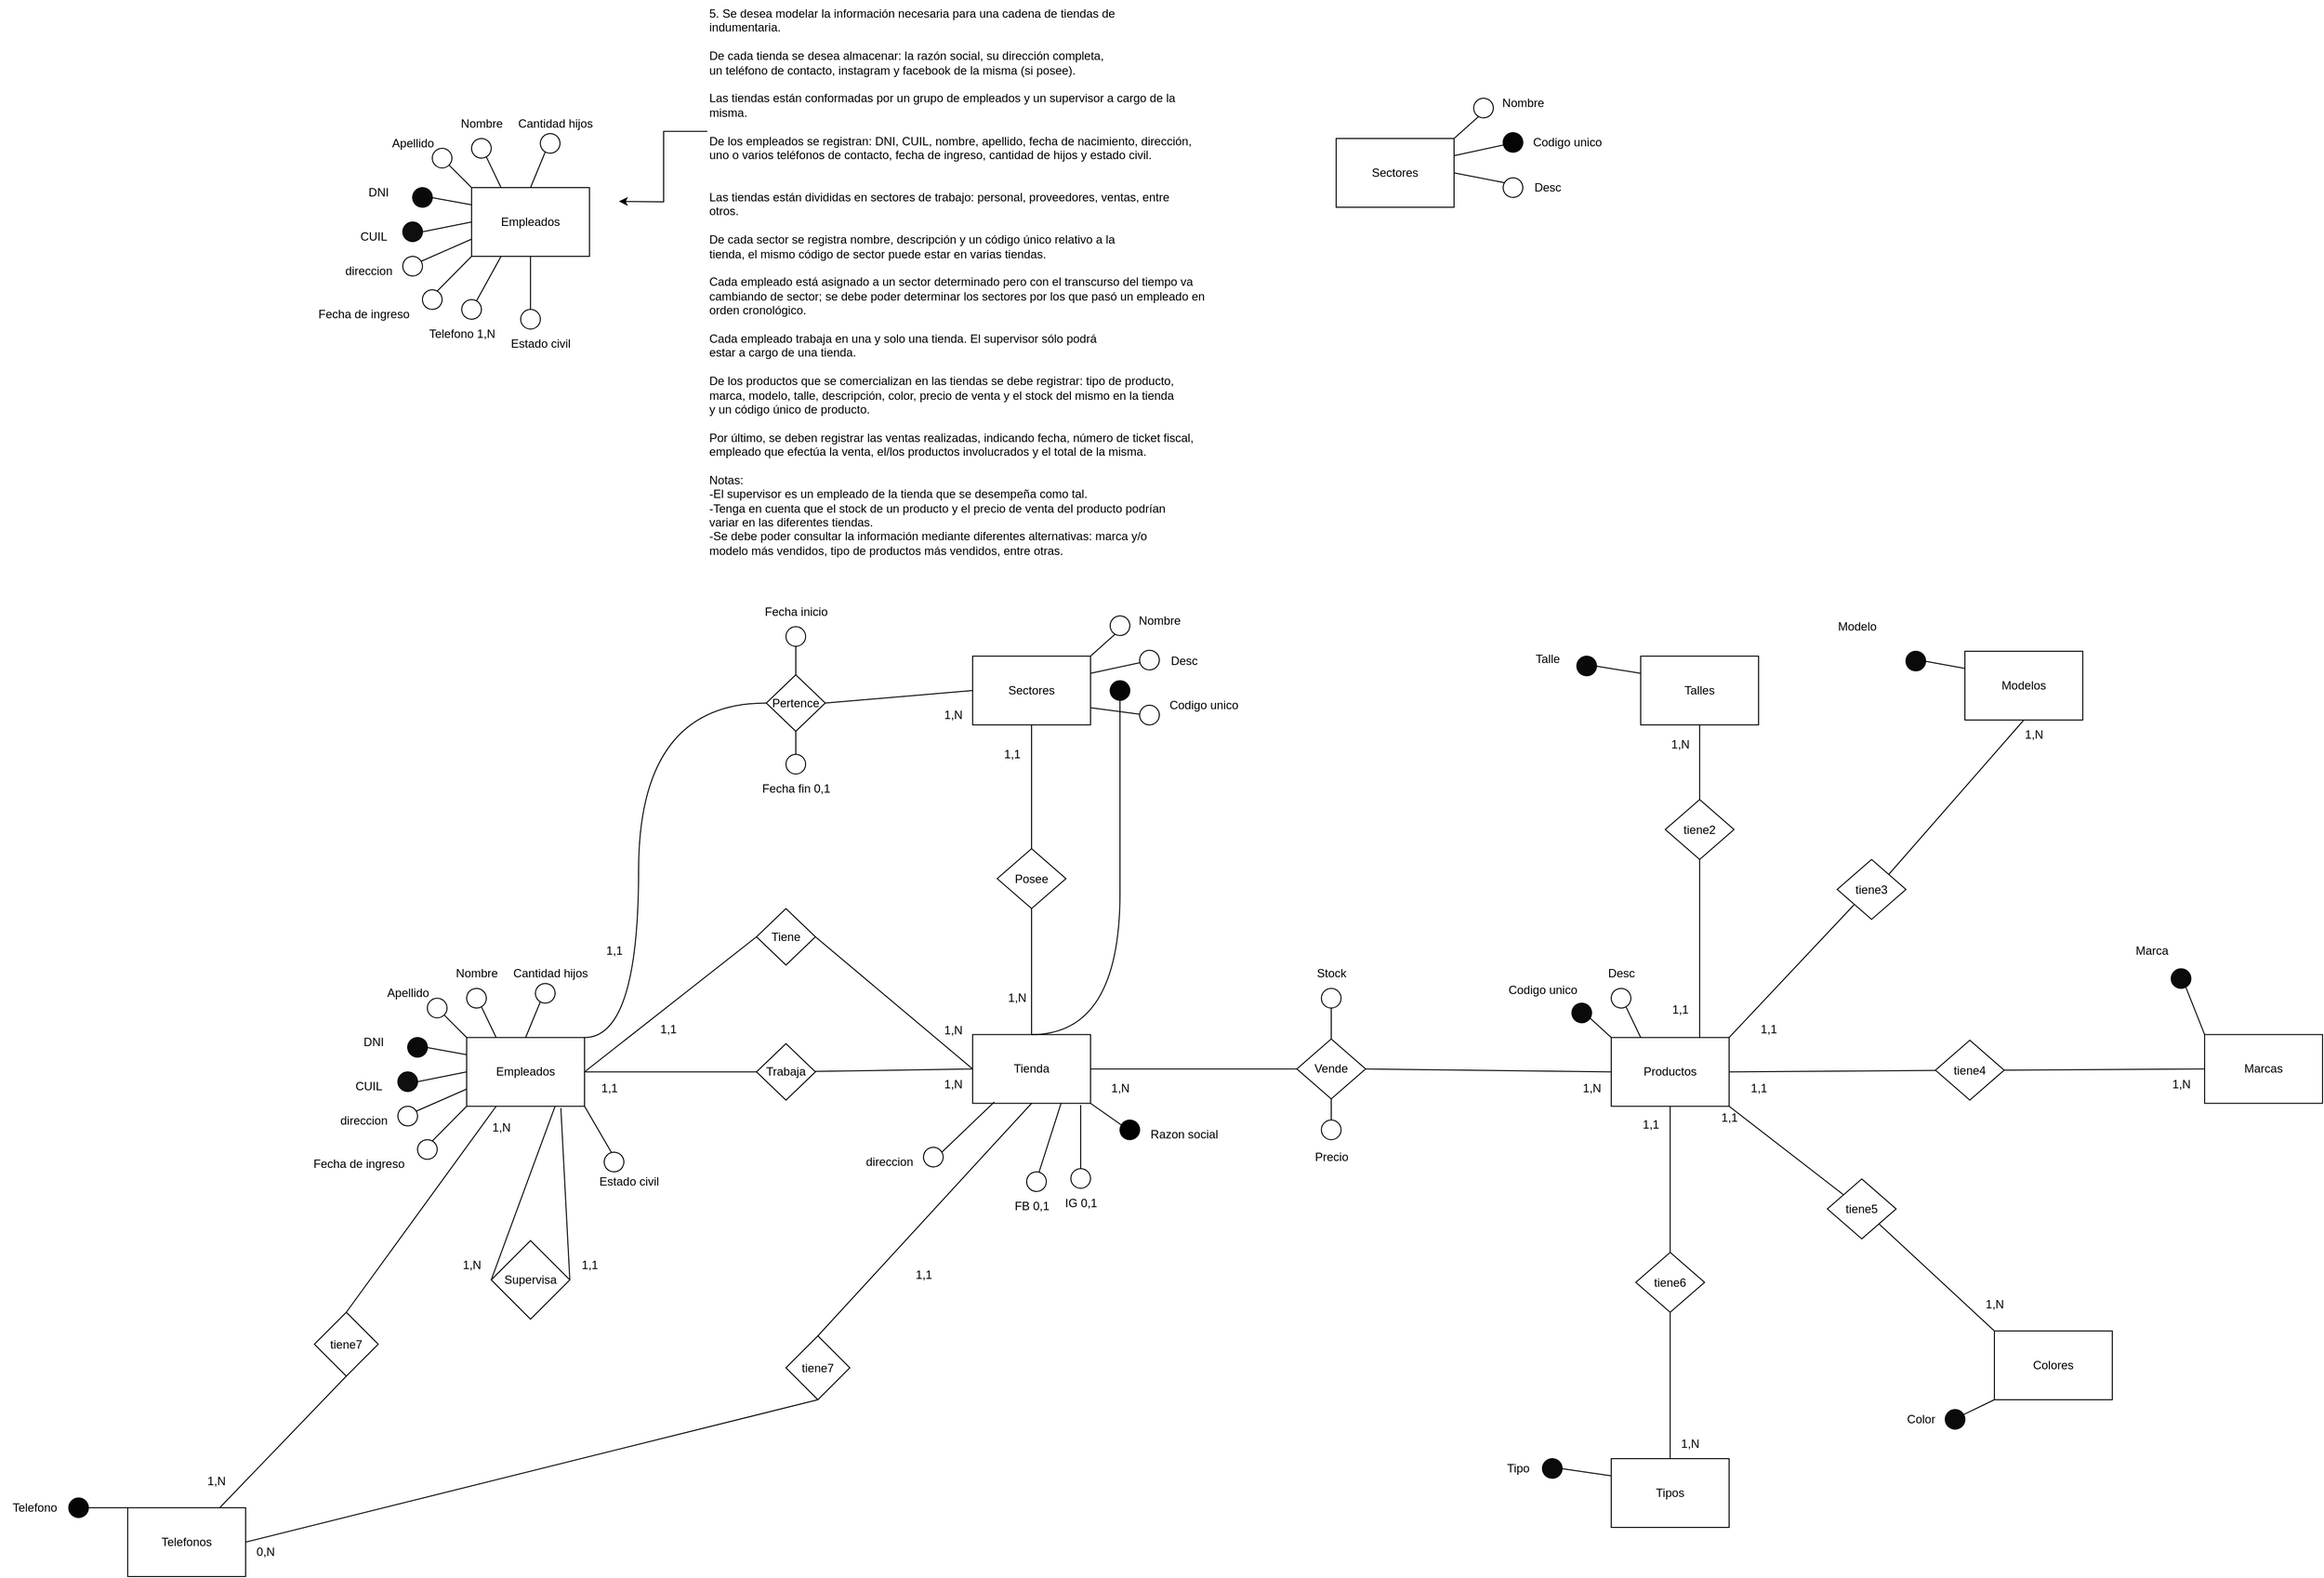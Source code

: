 <mxfile version="21.8.0" type="device">
  <diagram name="Página-1" id="Ww45sAteF9WqJKx1JUzy">
    <mxGraphModel dx="2427" dy="800" grid="1" gridSize="10" guides="1" tooltips="1" connect="1" arrows="1" fold="1" page="1" pageScale="1" pageWidth="827" pageHeight="1169" math="0" shadow="0">
      <root>
        <mxCell id="0" />
        <mxCell id="1" parent="0" />
        <mxCell id="Rkr26J0fajnYisQfg1Rq-2" value="&lt;span role=&quot;presentation&quot; dir=&quot;ltr&quot; style=&quot;padding: 0px; margin: 0px; color: transparent; position: absolute; cursor: text; transform-origin: 0% 0%; font-style: normal; font-variant-ligatures: normal; font-variant-caps: normal; font-weight: 400; letter-spacing: normal; orphans: 2; text-align: start; text-indent: 0px; text-transform: none; widows: 2; word-spacing: 0px; -webkit-text-stroke-width: 0px; background-color: rgb(255, 255, 255); text-decoration-thickness: initial; text-decoration-style: initial; text-decoration-color: initial; left: 130.968px; top: 414.26px; font-size: 13.565px; font-family: sans-serif; transform: scaleX(1.0);&quot;&gt;5.&lt;/span&gt;&lt;span role=&quot;presentation&quot; dir=&quot;ltr&quot; style=&quot;padding: 0px; margin: 0px; color: transparent; position: absolute; cursor: text; transform-origin: 0% 0%; font-style: normal; font-variant-ligatures: normal; font-variant-caps: normal; font-weight: 400; letter-spacing: normal; orphans: 2; text-align: start; text-indent: 0px; text-transform: none; widows: 2; word-spacing: 0px; -webkit-text-stroke-width: 0px; background-color: rgb(255, 255, 255); text-decoration-thickness: initial; text-decoration-style: initial; text-decoration-color: initial; left: 142.276px; top: 414.26px; font-size: 13.565px; font-family: sans-serif;&quot;&gt; &lt;/span&gt;&lt;span role=&quot;presentation&quot; dir=&quot;ltr&quot; style=&quot;padding: 0px; margin: 0px; color: transparent; position: absolute; cursor: text; transform-origin: 0% 0%; font-style: normal; font-variant-ligatures: normal; font-variant-caps: normal; font-weight: 400; letter-spacing: normal; orphans: 2; text-align: start; text-indent: 0px; text-transform: none; widows: 2; word-spacing: 0px; -webkit-text-stroke-width: 0px; background-color: rgb(255, 255, 255); text-decoration-thickness: initial; text-decoration-style: initial; text-decoration-color: initial; left: 158.716px; top: 414.26px; font-size: 13.565px; font-family: sans-serif; transform: scaleX(1.0);&quot;&gt;Se&lt;/span&gt;&lt;span role=&quot;presentation&quot; dir=&quot;ltr&quot; style=&quot;padding: 0px; margin: 0px; color: transparent; position: absolute; cursor: text; transform-origin: 0% 0%; font-style: normal; font-variant-ligatures: normal; font-variant-caps: normal; font-weight: 400; letter-spacing: normal; orphans: 2; text-align: start; text-indent: 0px; text-transform: none; widows: 2; word-spacing: 0px; -webkit-text-stroke-width: 0px; background-color: rgb(255, 255, 255); text-decoration-thickness: initial; text-decoration-style: initial; text-decoration-color: initial; left: 175.302px; top: 414.26px; font-size: 13.565px; font-family: sans-serif;&quot;&gt; &lt;/span&gt;&lt;span role=&quot;presentation&quot; dir=&quot;ltr&quot; style=&quot;padding: 0px; margin: 0px; color: transparent; position: absolute; cursor: text; transform-origin: 0% 0%; font-style: normal; font-variant-ligatures: normal; font-variant-caps: normal; font-weight: 400; letter-spacing: normal; orphans: 2; text-align: start; text-indent: 0px; text-transform: none; widows: 2; word-spacing: 0px; -webkit-text-stroke-width: 0px; background-color: rgb(255, 255, 255); text-decoration-thickness: initial; text-decoration-style: initial; text-decoration-color: initial; left: 184.612px; top: 414.26px; font-size: 13.565px; font-family: sans-serif; transform: scaleX(1.0);&quot;&gt;desea&lt;/span&gt;&lt;span role=&quot;presentation&quot; dir=&quot;ltr&quot; style=&quot;padding: 0px; margin: 0px; color: transparent; position: absolute; cursor: text; transform-origin: 0% 0%; font-style: normal; font-variant-ligatures: normal; font-variant-caps: normal; font-weight: 400; letter-spacing: normal; orphans: 2; text-align: start; text-indent: 0px; text-transform: none; widows: 2; word-spacing: 0px; -webkit-text-stroke-width: 0px; background-color: rgb(255, 255, 255); text-decoration-thickness: initial; text-decoration-style: initial; text-decoration-color: initial; left: 221.552px; top: 414.26px; font-size: 13.565px; font-family: sans-serif;&quot;&gt; &lt;/span&gt;&lt;span role=&quot;presentation&quot; dir=&quot;ltr&quot; style=&quot;padding: 0px; margin: 0px; color: transparent; position: absolute; cursor: text; transform-origin: 0% 0%; font-style: normal; font-variant-ligatures: normal; font-variant-caps: normal; font-weight: 400; letter-spacing: normal; orphans: 2; text-align: start; text-indent: 0px; text-transform: none; widows: 2; word-spacing: 0px; -webkit-text-stroke-width: 0px; background-color: rgb(255, 255, 255); text-decoration-thickness: initial; text-decoration-style: initial; text-decoration-color: initial; left: 230.862px; top: 414.26px; font-size: 13.565px; font-family: sans-serif; transform: scaleX(1.0);&quot;&gt;modelar&lt;/span&gt;&lt;span role=&quot;presentation&quot; dir=&quot;ltr&quot; style=&quot;padding: 0px; margin: 0px; color: transparent; position: absolute; cursor: text; transform-origin: 0% 0%; font-style: normal; font-variant-ligatures: normal; font-variant-caps: normal; font-weight: 400; letter-spacing: normal; orphans: 2; text-align: start; text-indent: 0px; text-transform: none; widows: 2; word-spacing: 0px; -webkit-text-stroke-width: 0px; background-color: rgb(255, 255, 255); text-decoration-thickness: initial; text-decoration-style: initial; text-decoration-color: initial; left: 279.84px; top: 414.26px; font-size: 13.565px; font-family: sans-serif;&quot;&gt; &lt;/span&gt;&lt;span role=&quot;presentation&quot; dir=&quot;ltr&quot; style=&quot;padding: 0px; margin: 0px; color: transparent; position: absolute; cursor: text; transform-origin: 0% 0%; font-style: normal; font-variant-ligatures: normal; font-variant-caps: normal; font-weight: 400; letter-spacing: normal; orphans: 2; text-align: start; text-indent: 0px; text-transform: none; widows: 2; word-spacing: 0px; -webkit-text-stroke-width: 0px; background-color: rgb(255, 255, 255); text-decoration-thickness: initial; text-decoration-style: initial; text-decoration-color: initial; left: 289.152px; top: 414.26px; font-size: 13.565px; font-family: sans-serif; transform: scaleX(1.0);&quot;&gt;la&lt;/span&gt;&lt;span role=&quot;presentation&quot; dir=&quot;ltr&quot; style=&quot;padding: 0px; margin: 0px; color: transparent; position: absolute; cursor: text; transform-origin: 0% 0%; font-style: normal; font-variant-ligatures: normal; font-variant-caps: normal; font-weight: 400; letter-spacing: normal; orphans: 2; text-align: start; text-indent: 0px; text-transform: none; widows: 2; word-spacing: 0px; -webkit-text-stroke-width: 0px; background-color: rgb(255, 255, 255); text-decoration-thickness: initial; text-decoration-style: initial; text-decoration-color: initial; left: 299.708px; top: 414.26px; font-size: 13.565px; font-family: sans-serif;&quot;&gt; &lt;/span&gt;&lt;span role=&quot;presentation&quot; dir=&quot;ltr&quot; style=&quot;padding: 0px; margin: 0px; color: transparent; position: absolute; cursor: text; transform-origin: 0% 0%; font-style: normal; font-variant-ligatures: normal; font-variant-caps: normal; font-weight: 400; letter-spacing: normal; orphans: 2; text-align: start; text-indent: 0px; text-transform: none; widows: 2; word-spacing: 0px; -webkit-text-stroke-width: 0px; background-color: rgb(255, 255, 255); text-decoration-thickness: initial; text-decoration-style: initial; text-decoration-color: initial; left: 308.094px; top: 414.26px; font-size: 13.565px; font-family: sans-serif; transform: scaleX(1.0);&quot;&gt;información&lt;/span&gt;&lt;span role=&quot;presentation&quot; dir=&quot;ltr&quot; style=&quot;padding: 0px; margin: 0px; color: transparent; position: absolute; cursor: text; transform-origin: 0% 0%; font-style: normal; font-variant-ligatures: normal; font-variant-caps: normal; font-weight: 400; letter-spacing: normal; orphans: 2; text-align: start; text-indent: 0px; text-transform: none; widows: 2; word-spacing: 0px; -webkit-text-stroke-width: 0px; background-color: rgb(255, 255, 255); text-decoration-thickness: initial; text-decoration-style: initial; text-decoration-color: initial; left: 378.168px; top: 414.26px; font-size: 13.565px; font-family: sans-serif;&quot;&gt; &lt;/span&gt;&lt;span role=&quot;presentation&quot; dir=&quot;ltr&quot; style=&quot;padding: 0px; margin: 0px; color: transparent; position: absolute; cursor: text; transform-origin: 0% 0%; font-style: normal; font-variant-ligatures: normal; font-variant-caps: normal; font-weight: 400; letter-spacing: normal; orphans: 2; text-align: start; text-indent: 0px; text-transform: none; widows: 2; word-spacing: 0px; -webkit-text-stroke-width: 0px; background-color: rgb(255, 255, 255); text-decoration-thickness: initial; text-decoration-style: initial; text-decoration-color: initial; left: 386.554px; top: 414.26px; font-size: 13.565px; font-family: sans-serif; transform: scaleX(1.0);&quot;&gt;necesaria&lt;/span&gt;&lt;span role=&quot;presentation&quot; dir=&quot;ltr&quot; style=&quot;padding: 0px; margin: 0px; color: transparent; position: absolute; cursor: text; transform-origin: 0% 0%; font-style: normal; font-variant-ligatures: normal; font-variant-caps: normal; font-weight: 400; letter-spacing: normal; orphans: 2; text-align: start; text-indent: 0px; text-transform: none; widows: 2; word-spacing: 0px; -webkit-text-stroke-width: 0px; background-color: rgb(255, 255, 255); text-decoration-thickness: initial; text-decoration-style: initial; text-decoration-color: initial; left: 445.336px; top: 414.26px; font-size: 13.565px; font-family: sans-serif;&quot;&gt; &lt;/span&gt;&lt;span role=&quot;presentation&quot; dir=&quot;ltr&quot; style=&quot;padding: 0px; margin: 0px; color: transparent; position: absolute; cursor: text; transform-origin: 0% 0%; font-style: normal; font-variant-ligatures: normal; font-variant-caps: normal; font-weight: 400; letter-spacing: normal; orphans: 2; text-align: start; text-indent: 0px; text-transform: none; widows: 2; word-spacing: 0px; -webkit-text-stroke-width: 0px; background-color: rgb(255, 255, 255); text-decoration-thickness: initial; text-decoration-style: initial; text-decoration-color: initial; left: 453.722px; top: 414.26px; font-size: 13.565px; font-family: sans-serif; transform: scaleX(1.0);&quot;&gt;para&lt;/span&gt;&lt;span role=&quot;presentation&quot; dir=&quot;ltr&quot; style=&quot;padding: 0px; margin: 0px; color: transparent; position: absolute; cursor: text; transform-origin: 0% 0%; font-style: normal; font-variant-ligatures: normal; font-variant-caps: normal; font-weight: 400; letter-spacing: normal; orphans: 2; text-align: start; text-indent: 0px; text-transform: none; widows: 2; word-spacing: 0px; -webkit-text-stroke-width: 0px; background-color: rgb(255, 255, 255); text-decoration-thickness: initial; text-decoration-style: initial; text-decoration-color: initial; left: 480.858px; top: 414.26px; font-size: 13.565px; font-family: sans-serif;&quot;&gt; &lt;/span&gt;&lt;span role=&quot;presentation&quot; dir=&quot;ltr&quot; style=&quot;padding: 0px; margin: 0px; color: transparent; position: absolute; cursor: text; transform-origin: 0% 0%; font-style: normal; font-variant-ligatures: normal; font-variant-caps: normal; font-weight: 400; letter-spacing: normal; orphans: 2; text-align: start; text-indent: 0px; text-transform: none; widows: 2; word-spacing: 0px; -webkit-text-stroke-width: 0px; background-color: rgb(255, 255, 255); text-decoration-thickness: initial; text-decoration-style: initial; text-decoration-color: initial; left: 489.244px; top: 414.26px; font-size: 13.565px; font-family: sans-serif; transform: scaleX(1.0);&quot;&gt;una&lt;/span&gt;&lt;span role=&quot;presentation&quot; dir=&quot;ltr&quot; style=&quot;padding: 0px; margin: 0px; color: transparent; position: absolute; cursor: text; transform-origin: 0% 0%; font-style: normal; font-variant-ligatures: normal; font-variant-caps: normal; font-weight: 400; letter-spacing: normal; orphans: 2; text-align: start; text-indent: 0px; text-transform: none; widows: 2; word-spacing: 0px; -webkit-text-stroke-width: 0px; background-color: rgb(255, 255, 255); text-decoration-thickness: initial; text-decoration-style: initial; text-decoration-color: initial; left: 511.866px; top: 414.26px; font-size: 13.565px; font-family: sans-serif;&quot;&gt; &lt;/span&gt;&lt;span role=&quot;presentation&quot; dir=&quot;ltr&quot; style=&quot;padding: 0px; margin: 0px; color: transparent; position: absolute; cursor: text; transform-origin: 0% 0%; font-style: normal; font-variant-ligatures: normal; font-variant-caps: normal; font-weight: 400; letter-spacing: normal; orphans: 2; text-align: start; text-indent: 0px; text-transform: none; widows: 2; word-spacing: 0px; -webkit-text-stroke-width: 0px; background-color: rgb(255, 255, 255); text-decoration-thickness: initial; text-decoration-style: initial; text-decoration-color: initial; left: 520.252px; top: 414.26px; font-size: 13.565px; font-family: sans-serif; transform: scaleX(1.0);&quot;&gt;cadena&lt;/span&gt;&lt;span role=&quot;presentation&quot; dir=&quot;ltr&quot; style=&quot;padding: 0px; margin: 0px; color: transparent; position: absolute; cursor: text; transform-origin: 0% 0%; font-style: normal; font-variant-ligatures: normal; font-variant-caps: normal; font-weight: 400; letter-spacing: normal; orphans: 2; text-align: start; text-indent: 0px; text-transform: none; widows: 2; word-spacing: 0px; -webkit-text-stroke-width: 0px; background-color: rgb(255, 255, 255); text-decoration-thickness: initial; text-decoration-style: initial; text-decoration-color: initial; left: 564.731px; top: 414.26px; font-size: 13.565px; font-family: sans-serif;&quot;&gt; &lt;/span&gt;&lt;span role=&quot;presentation&quot; dir=&quot;ltr&quot; style=&quot;padding: 0px; margin: 0px; color: transparent; position: absolute; cursor: text; transform-origin: 0% 0%; font-style: normal; font-variant-ligatures: normal; font-variant-caps: normal; font-weight: 400; letter-spacing: normal; orphans: 2; text-align: start; text-indent: 0px; text-transform: none; widows: 2; word-spacing: 0px; -webkit-text-stroke-width: 0px; background-color: rgb(255, 255, 255); text-decoration-thickness: initial; text-decoration-style: initial; text-decoration-color: initial; left: 573.116px; top: 414.26px; font-size: 13.565px; font-family: sans-serif; transform: scaleX(1.0);&quot;&gt;de&lt;/span&gt;&lt;span role=&quot;presentation&quot; dir=&quot;ltr&quot; style=&quot;padding: 0px; margin: 0px; color: transparent; position: absolute; cursor: text; transform-origin: 0% 0%; font-style: normal; font-variant-ligatures: normal; font-variant-caps: normal; font-weight: 400; letter-spacing: normal; orphans: 2; text-align: start; text-indent: 0px; text-transform: none; widows: 2; word-spacing: 0px; -webkit-text-stroke-width: 0px; background-color: rgb(255, 255, 255); text-decoration-thickness: initial; text-decoration-style: initial; text-decoration-color: initial; left: 588.2px; top: 414.26px; font-size: 13.565px; font-family: sans-serif;&quot;&gt; &lt;/span&gt;&lt;span role=&quot;presentation&quot; dir=&quot;ltr&quot; style=&quot;padding: 0px; margin: 0px; color: transparent; position: absolute; cursor: text; transform-origin: 0% 0%; font-style: normal; font-variant-ligatures: normal; font-variant-caps: normal; font-weight: 400; letter-spacing: normal; orphans: 2; text-align: start; text-indent: 0px; text-transform: none; widows: 2; word-spacing: 0px; -webkit-text-stroke-width: 0px; background-color: rgb(255, 255, 255); text-decoration-thickness: initial; text-decoration-style: initial; text-decoration-color: initial; left: 596.585px; top: 414.26px; font-size: 13.565px; font-family: sans-serif; transform: scaleX(1.0);&quot;&gt;tiendas&lt;/span&gt;&lt;span role=&quot;presentation&quot; dir=&quot;ltr&quot; style=&quot;padding: 0px; margin: 0px; color: transparent; position: absolute; cursor: text; transform-origin: 0% 0%; font-style: normal; font-variant-ligatures: normal; font-variant-caps: normal; font-weight: 400; letter-spacing: normal; orphans: 2; text-align: start; text-indent: 0px; text-transform: none; widows: 2; word-spacing: 0px; -webkit-text-stroke-width: 0px; background-color: rgb(255, 255, 255); text-decoration-thickness: initial; text-decoration-style: initial; text-decoration-color: initial; left: 640.302px; top: 414.26px; font-size: 13.565px; font-family: sans-serif;&quot;&gt; &lt;/span&gt;&lt;span role=&quot;presentation&quot; dir=&quot;ltr&quot; style=&quot;padding: 0px; margin: 0px; color: transparent; position: absolute; cursor: text; transform-origin: 0% 0%; font-style: normal; font-variant-ligatures: normal; font-variant-caps: normal; font-weight: 400; letter-spacing: normal; orphans: 2; text-align: start; text-indent: 0px; text-transform: none; widows: 2; word-spacing: 0px; -webkit-text-stroke-width: 0px; background-color: rgb(255, 255, 255); text-decoration-thickness: initial; text-decoration-style: initial; text-decoration-color: initial; left: 648.688px; top: 414.26px; font-size: 13.565px; font-family: sans-serif; transform: scaleX(1.0);&quot;&gt;de&lt;/span&gt;&lt;br role=&quot;presentation&quot; style=&quot;padding: 0px; margin: 0px; color: transparent; position: absolute; cursor: text; transform-origin: 0% 0%; font-family: Arial; font-size: 16px; font-style: normal; font-variant-ligatures: normal; font-variant-caps: normal; font-weight: 400; letter-spacing: normal; orphans: 2; text-align: start; text-indent: 0px; text-transform: none; widows: 2; word-spacing: 0px; -webkit-text-stroke-width: 0px; background-color: rgb(255, 255, 255); text-decoration-thickness: initial; text-decoration-style: initial; text-decoration-color: initial;&quot;&gt;&lt;span role=&quot;presentation&quot; dir=&quot;ltr&quot; style=&quot;padding: 0px; margin: 0px; color: transparent; position: absolute; cursor: text; transform-origin: 0% 0%; font-style: normal; font-variant-ligatures: normal; font-variant-caps: normal; font-weight: 400; letter-spacing: normal; orphans: 2; text-align: start; text-indent: 0px; text-transform: none; widows: 2; word-spacing: 0px; -webkit-text-stroke-width: 0px; background-color: rgb(255, 255, 255); text-decoration-thickness: initial; text-decoration-style: initial; text-decoration-color: initial; left: 122.644px; top: 429.859px; font-size: 13.565px; font-family: sans-serif; transform: scaleX(1.0);&quot;&gt;indumentaria.&lt;/span&gt;&lt;span role=&quot;presentation&quot; dir=&quot;ltr&quot; style=&quot;padding: 0px; margin: 0px; color: transparent; position: absolute; cursor: text; transform-origin: 0% 0%; font-style: normal; font-variant-ligatures: normal; font-variant-caps: normal; font-weight: 400; letter-spacing: normal; orphans: 2; text-align: start; text-indent: 0px; text-transform: none; widows: 2; word-spacing: 0px; -webkit-text-stroke-width: 0px; background-color: rgb(255, 255, 255); text-decoration-thickness: initial; text-decoration-style: initial; text-decoration-color: initial; left: 204.782px; top: 429.859px; font-size: 13.565px; font-family: sans-serif;&quot;&gt; &lt;/span&gt;&lt;span role=&quot;presentation&quot; dir=&quot;ltr&quot; style=&quot;padding: 0px; margin: 0px; color: transparent; position: absolute; cursor: text; transform-origin: 0% 0%; font-style: normal; font-variant-ligatures: normal; font-variant-caps: normal; font-weight: 400; letter-spacing: normal; orphans: 2; text-align: start; text-indent: 0px; text-transform: none; widows: 2; word-spacing: 0px; -webkit-text-stroke-width: 0px; background-color: rgb(255, 255, 255); text-decoration-thickness: initial; text-decoration-style: initial; text-decoration-color: initial; left: 209.471px; top: 429.859px; font-size: 13.565px; font-family: sans-serif; transform: scaleX(1);&quot;&gt;De&lt;/span&gt;&lt;span role=&quot;presentation&quot; dir=&quot;ltr&quot; style=&quot;padding: 0px; margin: 0px; color: transparent; position: absolute; cursor: text; transform-origin: 0% 0%; font-style: normal; font-variant-ligatures: normal; font-variant-caps: normal; font-weight: 400; letter-spacing: normal; orphans: 2; text-align: start; text-indent: 0px; text-transform: none; widows: 2; word-spacing: 0px; -webkit-text-stroke-width: 0px; background-color: rgb(255, 255, 255); text-decoration-thickness: initial; text-decoration-style: initial; text-decoration-color: initial; left: 226.805px; top: 429.859px; font-size: 13.565px; font-family: sans-serif;&quot;&gt; &lt;/span&gt;&lt;span role=&quot;presentation&quot; dir=&quot;ltr&quot; style=&quot;padding: 0px; margin: 0px; color: transparent; position: absolute; cursor: text; transform-origin: 0% 0%; font-style: normal; font-variant-ligatures: normal; font-variant-caps: normal; font-weight: 400; letter-spacing: normal; orphans: 2; text-align: start; text-indent: 0px; text-transform: none; widows: 2; word-spacing: 0px; -webkit-text-stroke-width: 0px; background-color: rgb(255, 255, 255); text-decoration-thickness: initial; text-decoration-style: initial; text-decoration-color: initial; left: 231.491px; top: 429.859px; font-size: 13.565px; font-family: sans-serif; transform: scaleX(1.0);&quot;&gt;cada&lt;/span&gt;&lt;span role=&quot;presentation&quot; dir=&quot;ltr&quot; style=&quot;padding: 0px; margin: 0px; color: transparent; position: absolute; cursor: text; transform-origin: 0% 0%; font-style: normal; font-variant-ligatures: normal; font-variant-caps: normal; font-weight: 400; letter-spacing: normal; orphans: 2; text-align: start; text-indent: 0px; text-transform: none; widows: 2; word-spacing: 0px; -webkit-text-stroke-width: 0px; background-color: rgb(255, 255, 255); text-decoration-thickness: initial; text-decoration-style: initial; text-decoration-color: initial; left: 260.891px; top: 429.859px; font-size: 13.565px; font-family: sans-serif;&quot;&gt; &lt;/span&gt;&lt;span role=&quot;presentation&quot; dir=&quot;ltr&quot; style=&quot;padding: 0px; margin: 0px; color: transparent; position: absolute; cursor: text; transform-origin: 0% 0%; font-style: normal; font-variant-ligatures: normal; font-variant-caps: normal; font-weight: 400; letter-spacing: normal; orphans: 2; text-align: start; text-indent: 0px; text-transform: none; widows: 2; word-spacing: 0px; -webkit-text-stroke-width: 0px; background-color: rgb(255, 255, 255); text-decoration-thickness: initial; text-decoration-style: initial; text-decoration-color: initial; left: 264.652px; top: 429.859px; font-size: 13.565px; font-family: sans-serif; transform: scaleX(1.0);&quot;&gt;tienda&lt;/span&gt;&lt;span role=&quot;presentation&quot; dir=&quot;ltr&quot; style=&quot;padding: 0px; margin: 0px; color: transparent; position: absolute; cursor: text; transform-origin: 0% 0%; font-style: normal; font-variant-ligatures: normal; font-variant-caps: normal; font-weight: 400; letter-spacing: normal; orphans: 2; text-align: start; text-indent: 0px; text-transform: none; widows: 2; word-spacing: 0px; -webkit-text-stroke-width: 0px; background-color: rgb(255, 255, 255); text-decoration-thickness: initial; text-decoration-style: initial; text-decoration-color: initial; left: 301.592px; top: 429.859px; font-size: 13.565px; font-family: sans-serif;&quot;&gt; &lt;/span&gt;&lt;span role=&quot;presentation&quot; dir=&quot;ltr&quot; style=&quot;padding: 0px; margin: 0px; color: transparent; position: absolute; cursor: text; transform-origin: 0% 0%; font-style: normal; font-variant-ligatures: normal; font-variant-caps: normal; font-weight: 400; letter-spacing: normal; orphans: 2; text-align: start; text-indent: 0px; text-transform: none; widows: 2; word-spacing: 0px; -webkit-text-stroke-width: 0px; background-color: rgb(255, 255, 255); text-decoration-thickness: initial; text-decoration-style: initial; text-decoration-color: initial; left: 305.352px; top: 429.859px; font-size: 13.565px; font-family: sans-serif; transform: scaleX(1.0);&quot;&gt;se&lt;/span&gt;&lt;span role=&quot;presentation&quot; dir=&quot;ltr&quot; style=&quot;padding: 0px; margin: 0px; color: transparent; position: absolute; cursor: text; transform-origin: 0% 0%; font-style: normal; font-variant-ligatures: normal; font-variant-caps: normal; font-weight: 400; letter-spacing: normal; orphans: 2; text-align: start; text-indent: 0px; text-transform: none; widows: 2; word-spacing: 0px; -webkit-text-stroke-width: 0px; background-color: rgb(255, 255, 255); text-decoration-thickness: initial; text-decoration-style: initial; text-decoration-color: initial; left: 319.675px; top: 429.859px; font-size: 13.565px; font-family: sans-serif;&quot;&gt; &lt;/span&gt;&lt;span role=&quot;presentation&quot; dir=&quot;ltr&quot; style=&quot;padding: 0px; margin: 0px; color: transparent; position: absolute; cursor: text; transform-origin: 0% 0%; font-style: normal; font-variant-ligatures: normal; font-variant-caps: normal; font-weight: 400; letter-spacing: normal; orphans: 2; text-align: start; text-indent: 0px; text-transform: none; widows: 2; word-spacing: 0px; -webkit-text-stroke-width: 0px; background-color: rgb(255, 255, 255); text-decoration-thickness: initial; text-decoration-style: initial; text-decoration-color: initial; left: 323.436px; top: 429.859px; font-size: 13.565px; font-family: sans-serif; transform: scaleX(1.0);&quot;&gt;desea&lt;/span&gt;&lt;span role=&quot;presentation&quot; dir=&quot;ltr&quot; style=&quot;padding: 0px; margin: 0px; color: transparent; position: absolute; cursor: text; transform-origin: 0% 0%; font-style: normal; font-variant-ligatures: normal; font-variant-caps: normal; font-weight: 400; letter-spacing: normal; orphans: 2; text-align: start; text-indent: 0px; text-transform: none; widows: 2; word-spacing: 0px; -webkit-text-stroke-width: 0px; background-color: rgb(255, 255, 255); text-decoration-thickness: initial; text-decoration-style: initial; text-decoration-color: initial; left: 360.375px; top: 429.859px; font-size: 13.565px; font-family: sans-serif;&quot;&gt; &lt;/span&gt;&lt;span role=&quot;presentation&quot; dir=&quot;ltr&quot; style=&quot;padding: 0px; margin: 0px; color: transparent; position: absolute; cursor: text; transform-origin: 0% 0%; font-style: normal; font-variant-ligatures: normal; font-variant-caps: normal; font-weight: 400; letter-spacing: normal; orphans: 2; text-align: start; text-indent: 0px; text-transform: none; widows: 2; word-spacing: 0px; -webkit-text-stroke-width: 0px; background-color: rgb(255, 255, 255); text-decoration-thickness: initial; text-decoration-style: initial; text-decoration-color: initial; left: 364.136px; top: 429.859px; font-size: 13.565px; font-family: sans-serif; transform: scaleX(1.0);&quot;&gt;almacenar:&lt;/span&gt;&lt;span role=&quot;presentation&quot; dir=&quot;ltr&quot; style=&quot;padding: 0px; margin: 0px; color: transparent; position: absolute; cursor: text; transform-origin: 0% 0%; font-style: normal; font-variant-ligatures: normal; font-variant-caps: normal; font-weight: 400; letter-spacing: normal; orphans: 2; text-align: start; text-indent: 0px; text-transform: none; widows: 2; word-spacing: 0px; -webkit-text-stroke-width: 0px; background-color: rgb(255, 255, 255); text-decoration-thickness: initial; text-decoration-style: initial; text-decoration-color: initial; left: 431.196px; top: 429.859px; font-size: 13.565px; font-family: sans-serif;&quot;&gt; &lt;/span&gt;&lt;span role=&quot;presentation&quot; dir=&quot;ltr&quot; style=&quot;padding: 0px; margin: 0px; color: transparent; position: absolute; cursor: text; transform-origin: 0% 0%; font-style: normal; font-variant-ligatures: normal; font-variant-caps: normal; font-weight: 400; letter-spacing: normal; orphans: 2; text-align: start; text-indent: 0px; text-transform: none; widows: 2; word-spacing: 0px; -webkit-text-stroke-width: 0px; background-color: rgb(255, 255, 255); text-decoration-thickness: initial; text-decoration-style: initial; text-decoration-color: initial; left: 434.96px; top: 429.859px; font-size: 13.565px; font-family: sans-serif; transform: scaleX(1.0);&quot;&gt;la&lt;/span&gt;&lt;span role=&quot;presentation&quot; dir=&quot;ltr&quot; style=&quot;padding: 0px; margin: 0px; color: transparent; position: absolute; cursor: text; transform-origin: 0% 0%; font-style: normal; font-variant-ligatures: normal; font-variant-caps: normal; font-weight: 400; letter-spacing: normal; orphans: 2; text-align: start; text-indent: 0px; text-transform: none; widows: 2; word-spacing: 0px; -webkit-text-stroke-width: 0px; background-color: rgb(255, 255, 255); text-decoration-thickness: initial; text-decoration-style: initial; text-decoration-color: initial; left: 445.516px; top: 429.859px; font-size: 13.565px; font-family: sans-serif;&quot;&gt; &lt;/span&gt;&lt;span role=&quot;presentation&quot; dir=&quot;ltr&quot; style=&quot;padding: 0px; margin: 0px; color: transparent; position: absolute; cursor: text; transform-origin: 0% 0%; font-style: normal; font-variant-ligatures: normal; font-variant-caps: normal; font-weight: 400; letter-spacing: normal; orphans: 2; text-align: start; text-indent: 0px; text-transform: none; widows: 2; word-spacing: 0px; -webkit-text-stroke-width: 0px; background-color: rgb(255, 255, 255); text-decoration-thickness: initial; text-decoration-style: initial; text-decoration-color: initial; left: 449.277px; top: 429.859px; font-size: 13.565px; font-family: sans-serif; transform: scaleX(1.0);&quot;&gt;razón&lt;/span&gt;&lt;span role=&quot;presentation&quot; dir=&quot;ltr&quot; style=&quot;padding: 0px; margin: 0px; color: transparent; position: absolute; cursor: text; transform-origin: 0% 0%; font-style: normal; font-variant-ligatures: normal; font-variant-caps: normal; font-weight: 400; letter-spacing: normal; orphans: 2; text-align: start; text-indent: 0px; text-transform: none; widows: 2; word-spacing: 0px; -webkit-text-stroke-width: 0px; background-color: rgb(255, 255, 255); text-decoration-thickness: initial; text-decoration-style: initial; text-decoration-color: initial; left: 483.192px; top: 429.859px; font-size: 13.565px; font-family: sans-serif;&quot;&gt; &lt;/span&gt;&lt;span role=&quot;presentation&quot; dir=&quot;ltr&quot; style=&quot;padding: 0px; margin: 0px; color: transparent; position: absolute; cursor: text; transform-origin: 0% 0%; font-style: normal; font-variant-ligatures: normal; font-variant-caps: normal; font-weight: 400; letter-spacing: normal; orphans: 2; text-align: start; text-indent: 0px; text-transform: none; widows: 2; word-spacing: 0px; -webkit-text-stroke-width: 0px; background-color: rgb(255, 255, 255); text-decoration-thickness: initial; text-decoration-style: initial; text-decoration-color: initial; left: 486.953px; top: 429.859px; font-size: 13.565px; font-family: sans-serif; transform: scaleX(1.0);&quot;&gt;social,&lt;/span&gt;&lt;span role=&quot;presentation&quot; dir=&quot;ltr&quot; style=&quot;padding: 0px; margin: 0px; color: transparent; position: absolute; cursor: text; transform-origin: 0% 0%; font-style: normal; font-variant-ligatures: normal; font-variant-caps: normal; font-weight: 400; letter-spacing: normal; orphans: 2; text-align: start; text-indent: 0px; text-transform: none; widows: 2; word-spacing: 0px; -webkit-text-stroke-width: 0px; background-color: rgb(255, 255, 255); text-decoration-thickness: initial; text-decoration-style: initial; text-decoration-color: initial; left: 525.379px; top: 429.859px; font-size: 13.565px; font-family: sans-serif;&quot;&gt; &lt;/span&gt;&lt;span role=&quot;presentation&quot; dir=&quot;ltr&quot; style=&quot;padding: 0px; margin: 0px; color: transparent; position: absolute; cursor: text; transform-origin: 0% 0%; font-style: normal; font-variant-ligatures: normal; font-variant-caps: normal; font-weight: 400; letter-spacing: normal; orphans: 2; text-align: start; text-indent: 0px; text-transform: none; widows: 2; word-spacing: 0px; -webkit-text-stroke-width: 0px; background-color: rgb(255, 255, 255); text-decoration-thickness: initial; text-decoration-style: initial; text-decoration-color: initial; left: 529.142px; top: 429.859px; font-size: 13.565px; font-family: sans-serif; transform: scaleX(1.0);&quot;&gt;su&lt;/span&gt;&lt;span role=&quot;presentation&quot; dir=&quot;ltr&quot; style=&quot;padding: 0px; margin: 0px; color: transparent; position: absolute; cursor: text; transform-origin: 0% 0%; font-style: normal; font-variant-ligatures: normal; font-variant-caps: normal; font-weight: 400; letter-spacing: normal; orphans: 2; text-align: start; text-indent: 0px; text-transform: none; widows: 2; word-spacing: 0px; -webkit-text-stroke-width: 0px; background-color: rgb(255, 255, 255); text-decoration-thickness: initial; text-decoration-style: initial; text-decoration-color: initial; left: 543.465px; top: 429.859px; font-size: 13.565px; font-family: sans-serif;&quot;&gt; &lt;/span&gt;&lt;span role=&quot;presentation&quot; dir=&quot;ltr&quot; style=&quot;padding: 0px; margin: 0px; color: transparent; position: absolute; cursor: text; transform-origin: 0% 0%; font-style: normal; font-variant-ligatures: normal; font-variant-caps: normal; font-weight: 400; letter-spacing: normal; orphans: 2; text-align: start; text-indent: 0px; text-transform: none; widows: 2; word-spacing: 0px; -webkit-text-stroke-width: 0px; background-color: rgb(255, 255, 255); text-decoration-thickness: initial; text-decoration-style: initial; text-decoration-color: initial; left: 547.226px; top: 429.859px; font-size: 13.565px; font-family: sans-serif; transform: scaleX(1.0);&quot;&gt;dirección&lt;/span&gt;&lt;span role=&quot;presentation&quot; dir=&quot;ltr&quot; style=&quot;padding: 0px; margin: 0px; color: transparent; position: absolute; cursor: text; transform-origin: 0% 0%; font-style: normal; font-variant-ligatures: normal; font-variant-caps: normal; font-weight: 400; letter-spacing: normal; orphans: 2; text-align: start; text-indent: 0px; text-transform: none; widows: 2; word-spacing: 0px; -webkit-text-stroke-width: 0px; background-color: rgb(255, 255, 255); text-decoration-thickness: initial; text-decoration-style: initial; text-decoration-color: initial; left: 601.481px; top: 429.859px; font-size: 13.565px; font-family: sans-serif;&quot;&gt; &lt;/span&gt;&lt;span role=&quot;presentation&quot; dir=&quot;ltr&quot; style=&quot;padding: 0px; margin: 0px; color: transparent; position: absolute; cursor: text; transform-origin: 0% 0%; font-style: normal; font-variant-ligatures: normal; font-variant-caps: normal; font-weight: 400; letter-spacing: normal; orphans: 2; text-align: start; text-indent: 0px; text-transform: none; widows: 2; word-spacing: 0px; -webkit-text-stroke-width: 0px; background-color: rgb(255, 255, 255); text-decoration-thickness: initial; text-decoration-style: initial; text-decoration-color: initial; left: 605.241px; top: 429.859px; font-size: 13.565px; font-family: sans-serif; transform: scaleX(1.0);&quot;&gt;completa,&lt;/span&gt;&lt;br role=&quot;presentation&quot; style=&quot;padding: 0px; margin: 0px; color: transparent; position: absolute; cursor: text; transform-origin: 0% 0%; font-family: Arial; font-size: 16px; font-style: normal; font-variant-ligatures: normal; font-variant-caps: normal; font-weight: 400; letter-spacing: normal; orphans: 2; text-align: start; text-indent: 0px; text-transform: none; widows: 2; word-spacing: 0px; -webkit-text-stroke-width: 0px; background-color: rgb(255, 255, 255); text-decoration-thickness: initial; text-decoration-style: initial; text-decoration-color: initial;&quot;&gt;&lt;span role=&quot;presentation&quot; dir=&quot;ltr&quot; style=&quot;padding: 0px; margin: 0px; color: transparent; position: absolute; cursor: text; transform-origin: 0% 0%; font-style: normal; font-variant-ligatures: normal; font-variant-caps: normal; font-weight: 400; letter-spacing: normal; orphans: 2; text-align: start; text-indent: 0px; text-transform: none; widows: 2; word-spacing: 0px; -webkit-text-stroke-width: 0px; background-color: rgb(255, 255, 255); text-decoration-thickness: initial; text-decoration-style: initial; text-decoration-color: initial; left: 122.644px; top: 445.458px; font-size: 13.565px; font-family: sans-serif; transform: scaleX(1.0);&quot;&gt;un&lt;/span&gt;&lt;span role=&quot;presentation&quot; dir=&quot;ltr&quot; style=&quot;padding: 0px; margin: 0px; color: transparent; position: absolute; cursor: text; transform-origin: 0% 0%; font-style: normal; font-variant-ligatures: normal; font-variant-caps: normal; font-weight: 400; letter-spacing: normal; orphans: 2; text-align: start; text-indent: 0px; text-transform: none; widows: 2; word-spacing: 0px; -webkit-text-stroke-width: 0px; background-color: rgb(255, 255, 255); text-decoration-thickness: initial; text-decoration-style: initial; text-decoration-color: initial; left: 137.727px; top: 445.458px; font-size: 13.565px; font-family: sans-serif;&quot;&gt; &lt;/span&gt;&lt;span role=&quot;presentation&quot; dir=&quot;ltr&quot; style=&quot;padding: 0px; margin: 0px; color: transparent; position: absolute; cursor: text; transform-origin: 0% 0%; font-style: normal; font-variant-ligatures: normal; font-variant-caps: normal; font-weight: 400; letter-spacing: normal; orphans: 2; text-align: start; text-indent: 0px; text-transform: none; widows: 2; word-spacing: 0px; -webkit-text-stroke-width: 0px; background-color: rgb(255, 255, 255); text-decoration-thickness: initial; text-decoration-style: initial; text-decoration-color: initial; left: 142.413px; top: 445.458px; font-size: 13.565px; font-family: sans-serif; transform: scaleX(1.0);&quot;&gt;teléfono&lt;/span&gt;&lt;span role=&quot;presentation&quot; dir=&quot;ltr&quot; style=&quot;padding: 0px; margin: 0px; color: transparent; position: absolute; cursor: text; transform-origin: 0% 0%; font-style: normal; font-variant-ligatures: normal; font-variant-caps: normal; font-weight: 400; letter-spacing: normal; orphans: 2; text-align: start; text-indent: 0px; text-transform: none; widows: 2; word-spacing: 0px; -webkit-text-stroke-width: 0px; background-color: rgb(255, 255, 255); text-decoration-thickness: initial; text-decoration-style: initial; text-decoration-color: initial; left: 190.658px; top: 445.458px; font-size: 13.565px; font-family: sans-serif;&quot;&gt; &lt;/span&gt;&lt;span role=&quot;presentation&quot; dir=&quot;ltr&quot; style=&quot;padding: 0px; margin: 0px; color: transparent; position: absolute; cursor: text; transform-origin: 0% 0%; font-style: normal; font-variant-ligatures: normal; font-variant-caps: normal; font-weight: 400; letter-spacing: normal; orphans: 2; text-align: start; text-indent: 0px; text-transform: none; widows: 2; word-spacing: 0px; -webkit-text-stroke-width: 0px; background-color: rgb(255, 255, 255); text-decoration-thickness: initial; text-decoration-style: initial; text-decoration-color: initial; left: 195.344px; top: 445.458px; font-size: 13.565px; font-family: sans-serif; transform: scaleX(1.0);&quot;&gt;de&lt;/span&gt;&lt;span role=&quot;presentation&quot; dir=&quot;ltr&quot; style=&quot;padding: 0px; margin: 0px; color: transparent; position: absolute; cursor: text; transform-origin: 0% 0%; font-style: normal; font-variant-ligatures: normal; font-variant-caps: normal; font-weight: 400; letter-spacing: normal; orphans: 2; text-align: start; text-indent: 0px; text-transform: none; widows: 2; word-spacing: 0px; -webkit-text-stroke-width: 0px; background-color: rgb(255, 255, 255); text-decoration-thickness: initial; text-decoration-style: initial; text-decoration-color: initial; left: 210.427px; top: 445.458px; font-size: 13.565px; font-family: sans-serif;&quot;&gt; &lt;/span&gt;&lt;span role=&quot;presentation&quot; dir=&quot;ltr&quot; style=&quot;padding: 0px; margin: 0px; color: transparent; position: absolute; cursor: text; transform-origin: 0% 0%; font-style: normal; font-variant-ligatures: normal; font-variant-caps: normal; font-weight: 400; letter-spacing: normal; orphans: 2; text-align: start; text-indent: 0px; text-transform: none; widows: 2; word-spacing: 0px; -webkit-text-stroke-width: 0px; background-color: rgb(255, 255, 255); text-decoration-thickness: initial; text-decoration-style: initial; text-decoration-color: initial; left: 215.113px; top: 445.458px; font-size: 13.565px; font-family: sans-serif; transform: scaleX(1.0);&quot;&gt;contacto,&lt;/span&gt;&lt;span role=&quot;presentation&quot; dir=&quot;ltr&quot; style=&quot;padding: 0px; margin: 0px; color: transparent; position: absolute; cursor: text; transform-origin: 0% 0%; font-style: normal; font-variant-ligatures: normal; font-variant-caps: normal; font-weight: 400; letter-spacing: normal; orphans: 2; text-align: start; text-indent: 0px; text-transform: none; widows: 2; word-spacing: 0px; -webkit-text-stroke-width: 0px; background-color: rgb(255, 255, 255); text-decoration-thickness: initial; text-decoration-style: initial; text-decoration-color: initial; left: 270.127px; top: 445.458px; font-size: 13.565px; font-family: sans-serif;&quot;&gt; &lt;/span&gt;&lt;span role=&quot;presentation&quot; dir=&quot;ltr&quot; style=&quot;padding: 0px; margin: 0px; color: transparent; position: absolute; cursor: text; transform-origin: 0% 0%; font-style: normal; font-variant-ligatures: normal; font-variant-caps: normal; font-weight: 400; letter-spacing: normal; orphans: 2; text-align: start; text-indent: 0px; text-transform: none; widows: 2; word-spacing: 0px; -webkit-text-stroke-width: 0px; background-color: rgb(255, 255, 255); text-decoration-thickness: initial; text-decoration-style: initial; text-decoration-color: initial; left: 274.815px; top: 445.458px; font-size: 13.565px; font-family: sans-serif; transform: scaleX(1.0);&quot;&gt;instagram&lt;/span&gt;&lt;span role=&quot;presentation&quot; dir=&quot;ltr&quot; style=&quot;padding: 0px; margin: 0px; color: transparent; position: absolute; cursor: text; transform-origin: 0% 0%; font-style: normal; font-variant-ligatures: normal; font-variant-caps: normal; font-weight: 400; letter-spacing: normal; orphans: 2; text-align: start; text-indent: 0px; text-transform: none; widows: 2; word-spacing: 0px; -webkit-text-stroke-width: 0px; background-color: rgb(255, 255, 255); text-decoration-thickness: initial; text-decoration-style: initial; text-decoration-color: initial; left: 334.342px; top: 445.458px; font-size: 13.565px; font-family: sans-serif;&quot;&gt; &lt;/span&gt;&lt;span role=&quot;presentation&quot; dir=&quot;ltr&quot; style=&quot;padding: 0px; margin: 0px; color: transparent; position: absolute; cursor: text; transform-origin: 0% 0%; font-style: normal; font-variant-ligatures: normal; font-variant-caps: normal; font-weight: 400; letter-spacing: normal; orphans: 2; text-align: start; text-indent: 0px; text-transform: none; widows: 2; word-spacing: 0px; -webkit-text-stroke-width: 0px; background-color: rgb(255, 255, 255); text-decoration-thickness: initial; text-decoration-style: initial; text-decoration-color: initial; left: 339.025px; top: 445.458px; font-size: 13.565px; font-family: sans-serif;&quot;&gt;y&lt;/span&gt;&lt;span role=&quot;presentation&quot; dir=&quot;ltr&quot; style=&quot;padding: 0px; margin: 0px; color: transparent; position: absolute; cursor: text; transform-origin: 0% 0%; font-style: normal; font-variant-ligatures: normal; font-variant-caps: normal; font-weight: 400; letter-spacing: normal; orphans: 2; text-align: start; text-indent: 0px; text-transform: none; widows: 2; word-spacing: 0px; -webkit-text-stroke-width: 0px; background-color: rgb(255, 255, 255); text-decoration-thickness: initial; text-decoration-style: initial; text-decoration-color: initial; left: 345.808px; top: 445.458px; font-size: 13.565px; font-family: sans-serif;&quot;&gt; &lt;/span&gt;&lt;span role=&quot;presentation&quot; dir=&quot;ltr&quot; style=&quot;padding: 0px; margin: 0px; color: transparent; position: absolute; cursor: text; transform-origin: 0% 0%; font-style: normal; font-variant-ligatures: normal; font-variant-caps: normal; font-weight: 400; letter-spacing: normal; orphans: 2; text-align: start; text-indent: 0px; text-transform: none; widows: 2; word-spacing: 0px; -webkit-text-stroke-width: 0px; background-color: rgb(255, 255, 255); text-decoration-thickness: initial; text-decoration-style: initial; text-decoration-color: initial; left: 350.494px; top: 445.458px; font-size: 13.565px; font-family: sans-serif; transform: scaleX(1.0);&quot;&gt;facebook&lt;/span&gt;&lt;span role=&quot;presentation&quot; dir=&quot;ltr&quot; style=&quot;padding: 0px; margin: 0px; color: transparent; position: absolute; cursor: text; transform-origin: 0% 0%; font-style: normal; font-variant-ligatures: normal; font-variant-caps: normal; font-weight: 400; letter-spacing: normal; orphans: 2; text-align: start; text-indent: 0px; text-transform: none; widows: 2; word-spacing: 0px; -webkit-text-stroke-width: 0px; background-color: rgb(255, 255, 255); text-decoration-thickness: initial; text-decoration-style: initial; text-decoration-color: initial; left: 405.516px; top: 445.458px; font-size: 13.565px; font-family: sans-serif;&quot;&gt; &lt;/span&gt;&lt;span role=&quot;presentation&quot; dir=&quot;ltr&quot; style=&quot;padding: 0px; margin: 0px; color: transparent; position: absolute; cursor: text; transform-origin: 0% 0%; font-style: normal; font-variant-ligatures: normal; font-variant-caps: normal; font-weight: 400; letter-spacing: normal; orphans: 2; text-align: start; text-indent: 0px; text-transform: none; widows: 2; word-spacing: 0px; -webkit-text-stroke-width: 0px; background-color: rgb(255, 255, 255); text-decoration-thickness: initial; text-decoration-style: initial; text-decoration-color: initial; left: 410.203px; top: 445.458px; font-size: 13.565px; font-family: sans-serif; transform: scaleX(1.0);&quot;&gt;de&lt;/span&gt;&lt;span role=&quot;presentation&quot; dir=&quot;ltr&quot; style=&quot;padding: 0px; margin: 0px; color: transparent; position: absolute; cursor: text; transform-origin: 0% 0%; font-style: normal; font-variant-ligatures: normal; font-variant-caps: normal; font-weight: 400; letter-spacing: normal; orphans: 2; text-align: start; text-indent: 0px; text-transform: none; widows: 2; word-spacing: 0px; -webkit-text-stroke-width: 0px; background-color: rgb(255, 255, 255); text-decoration-thickness: initial; text-decoration-style: initial; text-decoration-color: initial; left: 425.286px; top: 445.458px; font-size: 13.565px; font-family: sans-serif;&quot;&gt; &lt;/span&gt;&lt;span role=&quot;presentation&quot; dir=&quot;ltr&quot; style=&quot;padding: 0px; margin: 0px; color: transparent; position: absolute; cursor: text; transform-origin: 0% 0%; font-style: normal; font-variant-ligatures: normal; font-variant-caps: normal; font-weight: 400; letter-spacing: normal; orphans: 2; text-align: start; text-indent: 0px; text-transform: none; widows: 2; word-spacing: 0px; -webkit-text-stroke-width: 0px; background-color: rgb(255, 255, 255); text-decoration-thickness: initial; text-decoration-style: initial; text-decoration-color: initial; left: 429.972px; top: 445.458px; font-size: 13.565px; font-family: sans-serif; transform: scaleX(1.0);&quot;&gt;la&lt;/span&gt;&lt;span role=&quot;presentation&quot; dir=&quot;ltr&quot; style=&quot;padding: 0px; margin: 0px; color: transparent; position: absolute; cursor: text; transform-origin: 0% 0%; font-style: normal; font-variant-ligatures: normal; font-variant-caps: normal; font-weight: 400; letter-spacing: normal; orphans: 2; text-align: start; text-indent: 0px; text-transform: none; widows: 2; word-spacing: 0px; -webkit-text-stroke-width: 0px; background-color: rgb(255, 255, 255); text-decoration-thickness: initial; text-decoration-style: initial; text-decoration-color: initial; left: 440.528px; top: 445.458px; font-size: 13.565px; font-family: sans-serif;&quot;&gt; &lt;/span&gt;&lt;span role=&quot;presentation&quot; dir=&quot;ltr&quot; style=&quot;padding: 0px; margin: 0px; color: transparent; position: absolute; cursor: text; transform-origin: 0% 0%; font-style: normal; font-variant-ligatures: normal; font-variant-caps: normal; font-weight: 400; letter-spacing: normal; orphans: 2; text-align: start; text-indent: 0px; text-transform: none; widows: 2; word-spacing: 0px; -webkit-text-stroke-width: 0px; background-color: rgb(255, 255, 255); text-decoration-thickness: initial; text-decoration-style: initial; text-decoration-color: initial; left: 445.214px; top: 445.458px; font-size: 13.565px; font-family: sans-serif; transform: scaleX(1.0);&quot;&gt;misma&lt;/span&gt;&lt;span role=&quot;presentation&quot; dir=&quot;ltr&quot; style=&quot;padding: 0px; margin: 0px; color: transparent; position: absolute; cursor: text; transform-origin: 0% 0%; font-style: normal; font-variant-ligatures: normal; font-variant-caps: normal; font-weight: 400; letter-spacing: normal; orphans: 2; text-align: start; text-indent: 0px; text-transform: none; widows: 2; word-spacing: 0px; -webkit-text-stroke-width: 0px; background-color: rgb(255, 255, 255); text-decoration-thickness: initial; text-decoration-style: initial; text-decoration-color: initial; left: 485.132px; top: 445.458px; font-size: 13.565px; font-family: sans-serif;&quot;&gt; &lt;/span&gt;&lt;span role=&quot;presentation&quot; dir=&quot;ltr&quot; style=&quot;padding: 0px; margin: 0px; color: transparent; position: absolute; cursor: text; transform-origin: 0% 0%; font-style: normal; font-variant-ligatures: normal; font-variant-caps: normal; font-weight: 400; letter-spacing: normal; orphans: 2; text-align: start; text-indent: 0px; text-transform: none; widows: 2; word-spacing: 0px; -webkit-text-stroke-width: 0px; background-color: rgb(255, 255, 255); text-decoration-thickness: initial; text-decoration-style: initial; text-decoration-color: initial; left: 489.818px; top: 445.458px; font-size: 13.565px; font-family: sans-serif; transform: scaleX(1.0);&quot;&gt;(si&lt;/span&gt;&lt;span role=&quot;presentation&quot; dir=&quot;ltr&quot; style=&quot;padding: 0px; margin: 0px; color: transparent; position: absolute; cursor: text; transform-origin: 0% 0%; font-style: normal; font-variant-ligatures: normal; font-variant-caps: normal; font-weight: 400; letter-spacing: normal; orphans: 2; text-align: start; text-indent: 0px; text-transform: none; widows: 2; word-spacing: 0px; -webkit-text-stroke-width: 0px; background-color: rgb(255, 255, 255); text-decoration-thickness: initial; text-decoration-style: initial; text-decoration-color: initial; left: 504.124px; top: 445.458px; font-size: 13.565px; font-family: sans-serif;&quot;&gt; &lt;/span&gt;&lt;span role=&quot;presentation&quot; dir=&quot;ltr&quot; style=&quot;padding: 0px; margin: 0px; color: transparent; position: absolute; cursor: text; transform-origin: 0% 0%; font-style: normal; font-variant-ligatures: normal; font-variant-caps: normal; font-weight: 400; letter-spacing: normal; orphans: 2; text-align: start; text-indent: 0px; text-transform: none; widows: 2; word-spacing: 0px; -webkit-text-stroke-width: 0px; background-color: rgb(255, 255, 255); text-decoration-thickness: initial; text-decoration-style: initial; text-decoration-color: initial; left: 508.813px; top: 445.458px; font-size: 13.565px; font-family: sans-serif; transform: scaleX(1.0);&quot;&gt;posee).&lt;/span&gt;&lt;span role=&quot;presentation&quot; dir=&quot;ltr&quot; style=&quot;padding: 0px; margin: 0px; color: transparent; position: absolute; cursor: text; transform-origin: 0% 0%; font-style: normal; font-variant-ligatures: normal; font-variant-caps: normal; font-weight: 400; letter-spacing: normal; orphans: 2; text-align: start; text-indent: 0px; text-transform: none; widows: 2; word-spacing: 0px; -webkit-text-stroke-width: 0px; background-color: rgb(255, 255, 255); text-decoration-thickness: initial; text-decoration-style: initial; text-decoration-color: initial; left: 554.03px; top: 445.458px; font-size: 13.565px; font-family: sans-serif;&quot;&gt; &lt;/span&gt;&lt;span role=&quot;presentation&quot; dir=&quot;ltr&quot; style=&quot;padding: 0px; margin: 0px; color: transparent; position: absolute; cursor: text; transform-origin: 0% 0%; font-style: normal; font-variant-ligatures: normal; font-variant-caps: normal; font-weight: 400; letter-spacing: normal; orphans: 2; text-align: start; text-indent: 0px; text-transform: none; widows: 2; word-spacing: 0px; -webkit-text-stroke-width: 0px; background-color: rgb(255, 255, 255); text-decoration-thickness: initial; text-decoration-style: initial; text-decoration-color: initial; left: 557.794px; top: 445.458px; font-size: 13.565px; font-family: sans-serif; transform: scaleX(1.0);&quot;&gt;Las&lt;/span&gt;&lt;span role=&quot;presentation&quot; dir=&quot;ltr&quot; style=&quot;padding: 0px; margin: 0px; color: transparent; position: absolute; cursor: text; transform-origin: 0% 0%; font-style: normal; font-variant-ligatures: normal; font-variant-caps: normal; font-weight: 400; letter-spacing: normal; orphans: 2; text-align: start; text-indent: 0px; text-transform: none; widows: 2; word-spacing: 0px; -webkit-text-stroke-width: 0px; background-color: rgb(255, 255, 255); text-decoration-thickness: initial; text-decoration-style: initial; text-decoration-color: initial; left: 579.655px; top: 445.458px; font-size: 13.565px; font-family: sans-serif;&quot;&gt; &lt;/span&gt;&lt;span role=&quot;presentation&quot; dir=&quot;ltr&quot; style=&quot;padding: 0px; margin: 0px; color: transparent; position: absolute; cursor: text; transform-origin: 0% 0%; font-style: normal; font-variant-ligatures: normal; font-variant-caps: normal; font-weight: 400; letter-spacing: normal; orphans: 2; text-align: start; text-indent: 0px; text-transform: none; widows: 2; word-spacing: 0px; -webkit-text-stroke-width: 0px; background-color: rgb(255, 255, 255); text-decoration-thickness: initial; text-decoration-style: initial; text-decoration-color: initial; left: 583.416px; top: 445.458px; font-size: 13.565px; font-family: sans-serif; transform: scaleX(1.0);&quot;&gt;tiendas&lt;/span&gt;&lt;span role=&quot;presentation&quot; dir=&quot;ltr&quot; style=&quot;padding: 0px; margin: 0px; color: transparent; position: absolute; cursor: text; transform-origin: 0% 0%; font-style: normal; font-variant-ligatures: normal; font-variant-caps: normal; font-weight: 400; letter-spacing: normal; orphans: 2; text-align: start; text-indent: 0px; text-transform: none; widows: 2; word-spacing: 0px; -webkit-text-stroke-width: 0px; background-color: rgb(255, 255, 255); text-decoration-thickness: initial; text-decoration-style: initial; text-decoration-color: initial; left: 627.133px; top: 445.458px; font-size: 13.565px; font-family: sans-serif;&quot;&gt; &lt;/span&gt;&lt;span role=&quot;presentation&quot; dir=&quot;ltr&quot; style=&quot;padding: 0px; margin: 0px; color: transparent; position: absolute; cursor: text; transform-origin: 0% 0%; font-style: normal; font-variant-ligatures: normal; font-variant-caps: normal; font-weight: 400; letter-spacing: normal; orphans: 2; text-align: start; text-indent: 0px; text-transform: none; widows: 2; word-spacing: 0px; -webkit-text-stroke-width: 0px; background-color: rgb(255, 255, 255); text-decoration-thickness: initial; text-decoration-style: initial; text-decoration-color: initial; left: 630.894px; top: 445.458px; font-size: 13.565px; font-family: sans-serif; transform: scaleX(1.0);&quot;&gt;están&lt;/span&gt;&lt;br role=&quot;presentation&quot; style=&quot;padding: 0px; margin: 0px; color: transparent; position: absolute; cursor: text; transform-origin: 0% 0%; font-family: Arial; font-size: 16px; font-style: normal; font-variant-ligatures: normal; font-variant-caps: normal; font-weight: 400; letter-spacing: normal; orphans: 2; text-align: start; text-indent: 0px; text-transform: none; widows: 2; word-spacing: 0px; -webkit-text-stroke-width: 0px; background-color: rgb(255, 255, 255); text-decoration-thickness: initial; text-decoration-style: initial; text-decoration-color: initial;&quot;&gt;&lt;span role=&quot;presentation&quot; dir=&quot;ltr&quot; style=&quot;padding: 0px; margin: 0px; color: transparent; position: absolute; cursor: text; transform-origin: 0% 0%; font-style: normal; font-variant-ligatures: normal; font-variant-caps: normal; font-weight: 400; letter-spacing: normal; orphans: 2; text-align: start; text-indent: 0px; text-transform: none; widows: 2; word-spacing: 0px; -webkit-text-stroke-width: 0px; background-color: rgb(255, 255, 255); text-decoration-thickness: initial; text-decoration-style: initial; text-decoration-color: initial; left: 122.644px; top: 461.057px; font-size: 13.565px; font-family: sans-serif; transform: scaleX(1.0);&quot;&gt;conformadas&lt;/span&gt;&lt;span role=&quot;presentation&quot; dir=&quot;ltr&quot; style=&quot;padding: 0px; margin: 0px; color: transparent; position: absolute; cursor: text; transform-origin: 0% 0%; font-style: normal; font-variant-ligatures: normal; font-variant-caps: normal; font-weight: 400; letter-spacing: normal; orphans: 2; text-align: start; text-indent: 0px; text-transform: none; widows: 2; word-spacing: 0px; -webkit-text-stroke-width: 0px; background-color: rgb(255, 255, 255); text-decoration-thickness: initial; text-decoration-style: initial; text-decoration-color: initial; left: 201.012px; top: 461.057px; font-size: 13.565px; font-family: sans-serif;&quot;&gt; &lt;/span&gt;&lt;span role=&quot;presentation&quot; dir=&quot;ltr&quot; style=&quot;padding: 0px; margin: 0px; color: transparent; position: absolute; cursor: text; transform-origin: 0% 0%; font-style: normal; font-variant-ligatures: normal; font-variant-caps: normal; font-weight: 400; letter-spacing: normal; orphans: 2; text-align: start; text-indent: 0px; text-transform: none; widows: 2; word-spacing: 0px; -webkit-text-stroke-width: 0px; background-color: rgb(255, 255, 255); text-decoration-thickness: initial; text-decoration-style: initial; text-decoration-color: initial; left: 206.623px; top: 461.057px; font-size: 13.565px; font-family: sans-serif; transform: scaleX(1.0);&quot;&gt;por&lt;/span&gt;&lt;span role=&quot;presentation&quot; dir=&quot;ltr&quot; style=&quot;padding: 0px; margin: 0px; color: transparent; position: absolute; cursor: text; transform-origin: 0% 0%; font-style: normal; font-variant-ligatures: normal; font-variant-caps: normal; font-weight: 400; letter-spacing: normal; orphans: 2; text-align: start; text-indent: 0px; text-transform: none; widows: 2; word-spacing: 0px; -webkit-text-stroke-width: 0px; background-color: rgb(255, 255, 255); text-decoration-thickness: initial; text-decoration-style: initial; text-decoration-color: initial; left: 226.218px; top: 461.057px; font-size: 13.565px; font-family: sans-serif;&quot;&gt; &lt;/span&gt;&lt;span role=&quot;presentation&quot; dir=&quot;ltr&quot; style=&quot;padding: 0px; margin: 0px; color: transparent; position: absolute; cursor: text; transform-origin: 0% 0%; font-style: normal; font-variant-ligatures: normal; font-variant-caps: normal; font-weight: 400; letter-spacing: normal; orphans: 2; text-align: start; text-indent: 0px; text-transform: none; widows: 2; word-spacing: 0px; -webkit-text-stroke-width: 0px; background-color: rgb(255, 255, 255); text-decoration-thickness: initial; text-decoration-style: initial; text-decoration-color: initial; left: 231.831px; top: 461.057px; font-size: 13.565px; font-family: sans-serif; transform: scaleX(1.0);&quot;&gt;un&lt;/span&gt;&lt;span role=&quot;presentation&quot; dir=&quot;ltr&quot; style=&quot;padding: 0px; margin: 0px; color: transparent; position: absolute; cursor: text; transform-origin: 0% 0%; font-style: normal; font-variant-ligatures: normal; font-variant-caps: normal; font-weight: 400; letter-spacing: normal; orphans: 2; text-align: start; text-indent: 0px; text-transform: none; widows: 2; word-spacing: 0px; -webkit-text-stroke-width: 0px; background-color: rgb(255, 255, 255); text-decoration-thickness: initial; text-decoration-style: initial; text-decoration-color: initial; left: 246.915px; top: 461.057px; font-size: 13.565px; font-family: sans-serif;&quot;&gt; &lt;/span&gt;&lt;span role=&quot;presentation&quot; dir=&quot;ltr&quot; style=&quot;padding: 0px; margin: 0px; color: transparent; position: absolute; cursor: text; transform-origin: 0% 0%; font-style: normal; font-variant-ligatures: normal; font-variant-caps: normal; font-weight: 400; letter-spacing: normal; orphans: 2; text-align: start; text-indent: 0px; text-transform: none; widows: 2; word-spacing: 0px; -webkit-text-stroke-width: 0px; background-color: rgb(255, 255, 255); text-decoration-thickness: initial; text-decoration-style: initial; text-decoration-color: initial; left: 252.525px; top: 461.057px; font-size: 13.565px; font-family: sans-serif; transform: scaleX(1.0);&quot;&gt;grupo&lt;/span&gt;&lt;span role=&quot;presentation&quot; dir=&quot;ltr&quot; style=&quot;padding: 0px; margin: 0px; color: transparent; position: absolute; cursor: text; transform-origin: 0% 0%; font-style: normal; font-variant-ligatures: normal; font-variant-caps: normal; font-weight: 400; letter-spacing: normal; orphans: 2; text-align: start; text-indent: 0px; text-transform: none; widows: 2; word-spacing: 0px; -webkit-text-stroke-width: 0px; background-color: rgb(255, 255, 255); text-decoration-thickness: initial; text-decoration-style: initial; text-decoration-color: initial; left: 287.201px; top: 461.057px; font-size: 13.565px; font-family: sans-serif;&quot;&gt; &lt;/span&gt;&lt;span role=&quot;presentation&quot; dir=&quot;ltr&quot; style=&quot;padding: 0px; margin: 0px; color: transparent; position: absolute; cursor: text; transform-origin: 0% 0%; font-style: normal; font-variant-ligatures: normal; font-variant-caps: normal; font-weight: 400; letter-spacing: normal; orphans: 2; text-align: start; text-indent: 0px; text-transform: none; widows: 2; word-spacing: 0px; -webkit-text-stroke-width: 0px; background-color: rgb(255, 255, 255); text-decoration-thickness: initial; text-decoration-style: initial; text-decoration-color: initial; left: 292.812px; top: 461.057px; font-size: 13.565px; font-family: sans-serif; transform: scaleX(1.0);&quot;&gt;de&lt;/span&gt;&lt;span role=&quot;presentation&quot; dir=&quot;ltr&quot; style=&quot;padding: 0px; margin: 0px; color: transparent; position: absolute; cursor: text; transform-origin: 0% 0%; font-style: normal; font-variant-ligatures: normal; font-variant-caps: normal; font-weight: 400; letter-spacing: normal; orphans: 2; text-align: start; text-indent: 0px; text-transform: none; widows: 2; word-spacing: 0px; -webkit-text-stroke-width: 0px; background-color: rgb(255, 255, 255); text-decoration-thickness: initial; text-decoration-style: initial; text-decoration-color: initial; left: 307.896px; top: 461.057px; font-size: 13.565px; font-family: sans-serif;&quot;&gt; &lt;/span&gt;&lt;span role=&quot;presentation&quot; dir=&quot;ltr&quot; style=&quot;padding: 0px; margin: 0px; color: transparent; position: absolute; cursor: text; transform-origin: 0% 0%; font-style: normal; font-variant-ligatures: normal; font-variant-caps: normal; font-weight: 400; letter-spacing: normal; orphans: 2; text-align: start; text-indent: 0px; text-transform: none; widows: 2; word-spacing: 0px; -webkit-text-stroke-width: 0px; background-color: rgb(255, 255, 255); text-decoration-thickness: initial; text-decoration-style: initial; text-decoration-color: initial; left: 313.506px; top: 461.057px; font-size: 13.565px; font-family: sans-serif; transform: scaleX(1.0);&quot;&gt;empleados&lt;/span&gt;&lt;span role=&quot;presentation&quot; dir=&quot;ltr&quot; style=&quot;padding: 0px; margin: 0px; color: transparent; position: absolute; cursor: text; transform-origin: 0% 0%; font-style: normal; font-variant-ligatures: normal; font-variant-caps: normal; font-weight: 400; letter-spacing: normal; orphans: 2; text-align: start; text-indent: 0px; text-transform: none; widows: 2; word-spacing: 0px; -webkit-text-stroke-width: 0px; background-color: rgb(255, 255, 255); text-decoration-thickness: initial; text-decoration-style: initial; text-decoration-color: initial; left: 379.827px; top: 461.057px; font-size: 13.565px; font-family: sans-serif;&quot;&gt; &lt;/span&gt;&lt;span role=&quot;presentation&quot; dir=&quot;ltr&quot; style=&quot;padding: 0px; margin: 0px; color: transparent; position: absolute; cursor: text; transform-origin: 0% 0%; font-style: normal; font-variant-ligatures: normal; font-variant-caps: normal; font-weight: 400; letter-spacing: normal; orphans: 2; text-align: start; text-indent: 0px; text-transform: none; widows: 2; word-spacing: 0px; -webkit-text-stroke-width: 0px; background-color: rgb(255, 255, 255); text-decoration-thickness: initial; text-decoration-style: initial; text-decoration-color: initial; left: 385.439px; top: 461.057px; font-size: 13.565px; font-family: sans-serif;&quot;&gt;y&lt;/span&gt;&lt;span role=&quot;presentation&quot; dir=&quot;ltr&quot; style=&quot;padding: 0px; margin: 0px; color: transparent; position: absolute; cursor: text; transform-origin: 0% 0%; font-style: normal; font-variant-ligatures: normal; font-variant-caps: normal; font-weight: 400; letter-spacing: normal; orphans: 2; text-align: start; text-indent: 0px; text-transform: none; widows: 2; word-spacing: 0px; -webkit-text-stroke-width: 0px; background-color: rgb(255, 255, 255); text-decoration-thickness: initial; text-decoration-style: initial; text-decoration-color: initial; left: 392.221px; top: 461.057px; font-size: 13.565px; font-family: sans-serif;&quot;&gt; &lt;/span&gt;&lt;span role=&quot;presentation&quot; dir=&quot;ltr&quot; style=&quot;padding: 0px; margin: 0px; color: transparent; position: absolute; cursor: text; transform-origin: 0% 0%; font-style: normal; font-variant-ligatures: normal; font-variant-caps: normal; font-weight: 400; letter-spacing: normal; orphans: 2; text-align: start; text-indent: 0px; text-transform: none; widows: 2; word-spacing: 0px; -webkit-text-stroke-width: 0px; background-color: rgb(255, 255, 255); text-decoration-thickness: initial; text-decoration-style: initial; text-decoration-color: initial; left: 397.833px; top: 461.057px; font-size: 13.565px; font-family: sans-serif; transform: scaleX(1.0);&quot;&gt;un&lt;/span&gt;&lt;span role=&quot;presentation&quot; dir=&quot;ltr&quot; style=&quot;padding: 0px; margin: 0px; color: transparent; position: absolute; cursor: text; transform-origin: 0% 0%; font-style: normal; font-variant-ligatures: normal; font-variant-caps: normal; font-weight: 400; letter-spacing: normal; orphans: 2; text-align: start; text-indent: 0px; text-transform: none; widows: 2; word-spacing: 0px; -webkit-text-stroke-width: 0px; background-color: rgb(255, 255, 255); text-decoration-thickness: initial; text-decoration-style: initial; text-decoration-color: initial; left: 412.916px; top: 461.057px; font-size: 13.565px; font-family: sans-serif;&quot;&gt; &lt;/span&gt;&lt;span role=&quot;presentation&quot; dir=&quot;ltr&quot; style=&quot;padding: 0px; margin: 0px; color: transparent; position: absolute; cursor: text; transform-origin: 0% 0%; font-style: normal; font-variant-ligatures: normal; font-variant-caps: normal; font-weight: 400; letter-spacing: normal; orphans: 2; text-align: start; text-indent: 0px; text-transform: none; widows: 2; word-spacing: 0px; -webkit-text-stroke-width: 0px; background-color: rgb(255, 255, 255); text-decoration-thickness: initial; text-decoration-style: initial; text-decoration-color: initial; left: 418.527px; top: 461.057px; font-size: 13.565px; font-family: sans-serif; transform: scaleX(1.0);&quot;&gt;supervisor&lt;/span&gt;&lt;span role=&quot;presentation&quot; dir=&quot;ltr&quot; style=&quot;padding: 0px; margin: 0px; color: transparent; position: absolute; cursor: text; transform-origin: 0% 0%; font-style: normal; font-variant-ligatures: normal; font-variant-caps: normal; font-weight: 400; letter-spacing: normal; orphans: 2; text-align: start; text-indent: 0px; text-transform: none; widows: 2; word-spacing: 0px; -webkit-text-stroke-width: 0px; background-color: rgb(255, 255, 255); text-decoration-thickness: initial; text-decoration-style: initial; text-decoration-color: initial; left: 481.06px; top: 461.057px; font-size: 13.565px; font-family: sans-serif;&quot;&gt; &lt;/span&gt;&lt;span role=&quot;presentation&quot; dir=&quot;ltr&quot; style=&quot;padding: 0px; margin: 0px; color: transparent; position: absolute; cursor: text; transform-origin: 0% 0%; font-style: normal; font-variant-ligatures: normal; font-variant-caps: normal; font-weight: 400; letter-spacing: normal; orphans: 2; text-align: start; text-indent: 0px; text-transform: none; widows: 2; word-spacing: 0px; -webkit-text-stroke-width: 0px; background-color: rgb(255, 255, 255); text-decoration-thickness: initial; text-decoration-style: initial; text-decoration-color: initial; left: 486.673px; top: 461.057px; font-size: 13.565px; font-family: sans-serif;&quot;&gt;a&lt;/span&gt;&lt;span role=&quot;presentation&quot; dir=&quot;ltr&quot; style=&quot;padding: 0px; margin: 0px; color: transparent; position: absolute; cursor: text; transform-origin: 0% 0%; font-style: normal; font-variant-ligatures: normal; font-variant-caps: normal; font-weight: 400; letter-spacing: normal; orphans: 2; text-align: start; text-indent: 0px; text-transform: none; widows: 2; word-spacing: 0px; -webkit-text-stroke-width: 0px; background-color: rgb(255, 255, 255); text-decoration-thickness: initial; text-decoration-style: initial; text-decoration-color: initial; left: 494.217px; top: 461.057px; font-size: 13.565px; font-family: sans-serif;&quot;&gt; &lt;/span&gt;&lt;span role=&quot;presentation&quot; dir=&quot;ltr&quot; style=&quot;padding: 0px; margin: 0px; color: transparent; position: absolute; cursor: text; transform-origin: 0% 0%; font-style: normal; font-variant-ligatures: normal; font-variant-caps: normal; font-weight: 400; letter-spacing: normal; orphans: 2; text-align: start; text-indent: 0px; text-transform: none; widows: 2; word-spacing: 0px; -webkit-text-stroke-width: 0px; background-color: rgb(255, 255, 255); text-decoration-thickness: initial; text-decoration-style: initial; text-decoration-color: initial; left: 499.828px; top: 461.057px; font-size: 13.565px; font-family: sans-serif; transform: scaleX(1.0);&quot;&gt;cargo&lt;/span&gt;&lt;span role=&quot;presentation&quot; dir=&quot;ltr&quot; style=&quot;padding: 0px; margin: 0px; color: transparent; position: absolute; cursor: text; transform-origin: 0% 0%; font-style: normal; font-variant-ligatures: normal; font-variant-caps: normal; font-weight: 400; letter-spacing: normal; orphans: 2; text-align: start; text-indent: 0px; text-transform: none; widows: 2; word-spacing: 0px; -webkit-text-stroke-width: 0px; background-color: rgb(255, 255, 255); text-decoration-thickness: initial; text-decoration-style: initial; text-decoration-color: initial; left: 533.743px; top: 461.057px; font-size: 13.565px; font-family: sans-serif;&quot;&gt; &lt;/span&gt;&lt;span role=&quot;presentation&quot; dir=&quot;ltr&quot; style=&quot;padding: 0px; margin: 0px; color: transparent; position: absolute; cursor: text; transform-origin: 0% 0%; font-style: normal; font-variant-ligatures: normal; font-variant-caps: normal; font-weight: 400; letter-spacing: normal; orphans: 2; text-align: start; text-indent: 0px; text-transform: none; widows: 2; word-spacing: 0px; -webkit-text-stroke-width: 0px; background-color: rgb(255, 255, 255); text-decoration-thickness: initial; text-decoration-style: initial; text-decoration-color: initial; left: 539.354px; top: 461.057px; font-size: 13.565px; font-family: sans-serif; transform: scaleX(1.0);&quot;&gt;de&lt;/span&gt;&lt;span role=&quot;presentation&quot; dir=&quot;ltr&quot; style=&quot;padding: 0px; margin: 0px; color: transparent; position: absolute; cursor: text; transform-origin: 0% 0%; font-style: normal; font-variant-ligatures: normal; font-variant-caps: normal; font-weight: 400; letter-spacing: normal; orphans: 2; text-align: start; text-indent: 0px; text-transform: none; widows: 2; word-spacing: 0px; -webkit-text-stroke-width: 0px; background-color: rgb(255, 255, 255); text-decoration-thickness: initial; text-decoration-style: initial; text-decoration-color: initial; left: 554.437px; top: 461.057px; font-size: 13.565px; font-family: sans-serif;&quot;&gt; &lt;/span&gt;&lt;span role=&quot;presentation&quot; dir=&quot;ltr&quot; style=&quot;padding: 0px; margin: 0px; color: transparent; position: absolute; cursor: text; transform-origin: 0% 0%; font-style: normal; font-variant-ligatures: normal; font-variant-caps: normal; font-weight: 400; letter-spacing: normal; orphans: 2; text-align: start; text-indent: 0px; text-transform: none; widows: 2; word-spacing: 0px; -webkit-text-stroke-width: 0px; background-color: rgb(255, 255, 255); text-decoration-thickness: initial; text-decoration-style: initial; text-decoration-color: initial; left: 560.048px; top: 461.057px; font-size: 13.565px; font-family: sans-serif; transform: scaleX(1.0);&quot;&gt;la&lt;/span&gt;&lt;span role=&quot;presentation&quot; dir=&quot;ltr&quot; style=&quot;padding: 0px; margin: 0px; color: transparent; position: absolute; cursor: text; transform-origin: 0% 0%; font-style: normal; font-variant-ligatures: normal; font-variant-caps: normal; font-weight: 400; letter-spacing: normal; orphans: 2; text-align: start; text-indent: 0px; text-transform: none; widows: 2; word-spacing: 0px; -webkit-text-stroke-width: 0px; background-color: rgb(255, 255, 255); text-decoration-thickness: initial; text-decoration-style: initial; text-decoration-color: initial; left: 570.604px; top: 461.057px; font-size: 13.565px; font-family: sans-serif;&quot;&gt; &lt;/span&gt;&lt;span role=&quot;presentation&quot; dir=&quot;ltr&quot; style=&quot;padding: 0px; margin: 0px; color: transparent; position: absolute; cursor: text; transform-origin: 0% 0%; font-style: normal; font-variant-ligatures: normal; font-variant-caps: normal; font-weight: 400; letter-spacing: normal; orphans: 2; text-align: start; text-indent: 0px; text-transform: none; widows: 2; word-spacing: 0px; -webkit-text-stroke-width: 0px; background-color: rgb(255, 255, 255); text-decoration-thickness: initial; text-decoration-style: initial; text-decoration-color: initial; left: 576.215px; top: 461.057px; font-size: 13.565px; font-family: sans-serif; transform: scaleX(1.0);&quot;&gt;misma.&lt;/span&gt;&lt;span role=&quot;presentation&quot; dir=&quot;ltr&quot; style=&quot;padding: 0px; margin: 0px; color: transparent; position: absolute; cursor: text; transform-origin: 0% 0%; font-style: normal; font-variant-ligatures: normal; font-variant-caps: normal; font-weight: 400; letter-spacing: normal; orphans: 2; text-align: start; text-indent: 0px; text-transform: none; widows: 2; word-spacing: 0px; -webkit-text-stroke-width: 0px; background-color: rgb(255, 255, 255); text-decoration-thickness: initial; text-decoration-style: initial; text-decoration-color: initial; left: 619.896px; top: 461.057px; font-size: 13.565px; font-family: sans-serif;&quot;&gt; &lt;/span&gt;&lt;span role=&quot;presentation&quot; dir=&quot;ltr&quot; style=&quot;padding: 0px; margin: 0px; color: transparent; position: absolute; cursor: text; transform-origin: 0% 0%; font-style: normal; font-variant-ligatures: normal; font-variant-caps: normal; font-weight: 400; letter-spacing: normal; orphans: 2; text-align: start; text-indent: 0px; text-transform: none; widows: 2; word-spacing: 0px; -webkit-text-stroke-width: 0px; background-color: rgb(255, 255, 255); text-decoration-thickness: initial; text-decoration-style: initial; text-decoration-color: initial; left: 624.585px; top: 461.057px; font-size: 13.565px; font-family: sans-serif; transform: scaleX(1);&quot;&gt;De&lt;/span&gt;&lt;span role=&quot;presentation&quot; dir=&quot;ltr&quot; style=&quot;padding: 0px; margin: 0px; color: transparent; position: absolute; cursor: text; transform-origin: 0% 0%; font-style: normal; font-variant-ligatures: normal; font-variant-caps: normal; font-weight: 400; letter-spacing: normal; orphans: 2; text-align: start; text-indent: 0px; text-transform: none; widows: 2; word-spacing: 0px; -webkit-text-stroke-width: 0px; background-color: rgb(255, 255, 255); text-decoration-thickness: initial; text-decoration-style: initial; text-decoration-color: initial; left: 641.919px; top: 461.057px; font-size: 13.565px; font-family: sans-serif;&quot;&gt; &lt;/span&gt;&lt;span role=&quot;presentation&quot; dir=&quot;ltr&quot; style=&quot;padding: 0px; margin: 0px; color: transparent; position: absolute; cursor: text; transform-origin: 0% 0%; font-style: normal; font-variant-ligatures: normal; font-variant-caps: normal; font-weight: 400; letter-spacing: normal; orphans: 2; text-align: start; text-indent: 0px; text-transform: none; widows: 2; word-spacing: 0px; -webkit-text-stroke-width: 0px; background-color: rgb(255, 255, 255); text-decoration-thickness: initial; text-decoration-style: initial; text-decoration-color: initial; left: 646.605px; top: 461.057px; font-size: 13.565px; font-family: sans-serif; transform: scaleX(1.0);&quot;&gt;los&lt;/span&gt;&lt;br role=&quot;presentation&quot; style=&quot;padding: 0px; margin: 0px; color: transparent; position: absolute; cursor: text; transform-origin: 0% 0%; font-family: Arial; font-size: 16px; font-style: normal; font-variant-ligatures: normal; font-variant-caps: normal; font-weight: 400; letter-spacing: normal; orphans: 2; text-align: start; text-indent: 0px; text-transform: none; widows: 2; word-spacing: 0px; -webkit-text-stroke-width: 0px; background-color: rgb(255, 255, 255); text-decoration-thickness: initial; text-decoration-style: initial; text-decoration-color: initial;&quot;&gt;&lt;span role=&quot;presentation&quot; dir=&quot;ltr&quot; style=&quot;padding: 0px; margin: 0px; color: transparent; position: absolute; cursor: text; transform-origin: 0% 0%; font-style: normal; font-variant-ligatures: normal; font-variant-caps: normal; font-weight: 400; letter-spacing: normal; orphans: 2; text-align: start; text-indent: 0px; text-transform: none; widows: 2; word-spacing: 0px; -webkit-text-stroke-width: 0px; background-color: rgb(255, 255, 255); text-decoration-thickness: initial; text-decoration-style: initial; text-decoration-color: initial; left: 122.644px; top: 476.656px; font-size: 13.565px; font-family: sans-serif; transform: scaleX(1.0);&quot;&gt;empleados&lt;/span&gt;&lt;span role=&quot;presentation&quot; dir=&quot;ltr&quot; style=&quot;padding: 0px; margin: 0px; color: transparent; position: absolute; cursor: text; transform-origin: 0% 0%; font-style: normal; font-variant-ligatures: normal; font-variant-caps: normal; font-weight: 400; letter-spacing: normal; orphans: 2; text-align: start; text-indent: 0px; text-transform: none; widows: 2; word-spacing: 0px; -webkit-text-stroke-width: 0px; background-color: rgb(255, 255, 255); text-decoration-thickness: initial; text-decoration-style: initial; text-decoration-color: initial; left: 188.965px; top: 476.656px; font-size: 13.565px; font-family: sans-serif;&quot;&gt; &lt;/span&gt;&lt;span role=&quot;presentation&quot; dir=&quot;ltr&quot; style=&quot;padding: 0px; margin: 0px; color: transparent; position: absolute; cursor: text; transform-origin: 0% 0%; font-style: normal; font-variant-ligatures: normal; font-variant-caps: normal; font-weight: 400; letter-spacing: normal; orphans: 2; text-align: start; text-indent: 0px; text-transform: none; widows: 2; word-spacing: 0px; -webkit-text-stroke-width: 0px; background-color: rgb(255, 255, 255); text-decoration-thickness: initial; text-decoration-style: initial; text-decoration-color: initial; left: 193.651px; top: 476.656px; font-size: 13.565px; font-family: sans-serif; transform: scaleX(1.0);&quot;&gt;se&lt;/span&gt;&lt;span role=&quot;presentation&quot; dir=&quot;ltr&quot; style=&quot;padding: 0px; margin: 0px; color: transparent; position: absolute; cursor: text; transform-origin: 0% 0%; font-style: normal; font-variant-ligatures: normal; font-variant-caps: normal; font-weight: 400; letter-spacing: normal; orphans: 2; text-align: start; text-indent: 0px; text-transform: none; widows: 2; word-spacing: 0px; -webkit-text-stroke-width: 0px; background-color: rgb(255, 255, 255); text-decoration-thickness: initial; text-decoration-style: initial; text-decoration-color: initial; left: 207.974px; top: 476.656px; font-size: 13.565px; font-family: sans-serif;&quot;&gt; &lt;/span&gt;&lt;span role=&quot;presentation&quot; dir=&quot;ltr&quot; style=&quot;padding: 0px; margin: 0px; color: transparent; position: absolute; cursor: text; transform-origin: 0% 0%; font-style: normal; font-variant-ligatures: normal; font-variant-caps: normal; font-weight: 400; letter-spacing: normal; orphans: 2; text-align: start; text-indent: 0px; text-transform: none; widows: 2; word-spacing: 0px; -webkit-text-stroke-width: 0px; background-color: rgb(255, 255, 255); text-decoration-thickness: initial; text-decoration-style: initial; text-decoration-color: initial; left: 212.659px; top: 476.656px; font-size: 13.565px; font-family: sans-serif; transform: scaleX(1.0);&quot;&gt;registran:&lt;/span&gt;&lt;span role=&quot;presentation&quot; dir=&quot;ltr&quot; style=&quot;padding: 0px; margin: 0px; color: transparent; position: absolute; cursor: text; transform-origin: 0% 0%; font-style: normal; font-variant-ligatures: normal; font-variant-caps: normal; font-weight: 400; letter-spacing: normal; orphans: 2; text-align: start; text-indent: 0px; text-transform: none; widows: 2; word-spacing: 0px; -webkit-text-stroke-width: 0px; background-color: rgb(255, 255, 255); text-decoration-thickness: initial; text-decoration-style: initial; text-decoration-color: initial; left: 269.169px; top: 476.656px; font-size: 13.565px; font-family: sans-serif;&quot;&gt; &lt;/span&gt;&lt;span role=&quot;presentation&quot; dir=&quot;ltr&quot; style=&quot;padding: 0px; margin: 0px; color: transparent; position: absolute; cursor: text; transform-origin: 0% 0%; font-style: normal; font-variant-ligatures: normal; font-variant-caps: normal; font-weight: 400; letter-spacing: normal; orphans: 2; text-align: start; text-indent: 0px; text-transform: none; widows: 2; word-spacing: 0px; -webkit-text-stroke-width: 0px; background-color: rgb(255, 255, 255); text-decoration-thickness: initial; text-decoration-style: initial; text-decoration-color: initial; left: 273.857px; top: 476.656px; font-size: 13.565px; font-family: sans-serif; transform: scaleX(1.0);&quot;&gt;DNI,&lt;/span&gt;&lt;span role=&quot;presentation&quot; dir=&quot;ltr&quot; style=&quot;padding: 0px; margin: 0px; color: transparent; position: absolute; cursor: text; transform-origin: 0% 0%; font-style: normal; font-variant-ligatures: normal; font-variant-caps: normal; font-weight: 400; letter-spacing: normal; orphans: 2; text-align: start; text-indent: 0px; text-transform: none; widows: 2; word-spacing: 0px; -webkit-text-stroke-width: 0px; background-color: rgb(255, 255, 255); text-decoration-thickness: initial; text-decoration-style: initial; text-decoration-color: initial; left: 300.972px; top: 476.656px; font-size: 13.565px; font-family: sans-serif;&quot;&gt; &lt;/span&gt;&lt;span role=&quot;presentation&quot; dir=&quot;ltr&quot; style=&quot;padding: 0px; margin: 0px; color: transparent; position: absolute; cursor: text; transform-origin: 0% 0%; font-style: normal; font-variant-ligatures: normal; font-variant-caps: normal; font-weight: 400; letter-spacing: normal; orphans: 2; text-align: start; text-indent: 0px; text-transform: none; widows: 2; word-spacing: 0px; -webkit-text-stroke-width: 0px; background-color: rgb(255, 255, 255); text-decoration-thickness: initial; text-decoration-style: initial; text-decoration-color: initial; left: 304.735px; top: 476.656px; font-size: 13.565px; font-family: sans-serif; transform: scaleX(1.0);&quot;&gt;CUIL,&lt;/span&gt;&lt;span role=&quot;presentation&quot; dir=&quot;ltr&quot; style=&quot;padding: 0px; margin: 0px; color: transparent; position: absolute; cursor: text; transform-origin: 0% 0%; font-style: normal; font-variant-ligatures: normal; font-variant-caps: normal; font-weight: 400; letter-spacing: normal; orphans: 2; text-align: start; text-indent: 0px; text-transform: none; widows: 2; word-spacing: 0px; -webkit-text-stroke-width: 0px; background-color: rgb(255, 255, 255); text-decoration-thickness: initial; text-decoration-style: initial; text-decoration-color: initial; left: 339.389px; top: 476.656px; font-size: 13.565px; font-family: sans-serif;&quot;&gt; &lt;/span&gt;&lt;span role=&quot;presentation&quot; dir=&quot;ltr&quot; style=&quot;padding: 0px; margin: 0px; color: transparent; position: absolute; cursor: text; transform-origin: 0% 0%; font-style: normal; font-variant-ligatures: normal; font-variant-caps: normal; font-weight: 400; letter-spacing: normal; orphans: 2; text-align: start; text-indent: 0px; text-transform: none; widows: 2; word-spacing: 0px; -webkit-text-stroke-width: 0px; background-color: rgb(255, 255, 255); text-decoration-thickness: initial; text-decoration-style: initial; text-decoration-color: initial; left: 343.152px; top: 476.656px; font-size: 13.565px; font-family: sans-serif; transform: scaleX(1.0);&quot;&gt;nombre,&lt;/span&gt;&lt;span role=&quot;presentation&quot; dir=&quot;ltr&quot; style=&quot;padding: 0px; margin: 0px; color: transparent; position: absolute; cursor: text; transform-origin: 0% 0%; font-style: normal; font-variant-ligatures: normal; font-variant-caps: normal; font-weight: 400; letter-spacing: normal; orphans: 2; text-align: start; text-indent: 0px; text-transform: none; widows: 2; word-spacing: 0px; -webkit-text-stroke-width: 0px; background-color: rgb(255, 255, 255); text-decoration-thickness: initial; text-decoration-style: initial; text-decoration-color: initial; left: 392.884px; top: 476.656px; font-size: 13.565px; font-family: sans-serif;&quot;&gt; &lt;/span&gt;&lt;span role=&quot;presentation&quot; dir=&quot;ltr&quot; style=&quot;padding: 0px; margin: 0px; color: transparent; position: absolute; cursor: text; transform-origin: 0% 0%; font-style: normal; font-variant-ligatures: normal; font-variant-caps: normal; font-weight: 400; letter-spacing: normal; orphans: 2; text-align: start; text-indent: 0px; text-transform: none; widows: 2; word-spacing: 0px; -webkit-text-stroke-width: 0px; background-color: rgb(255, 255, 255); text-decoration-thickness: initial; text-decoration-style: initial; text-decoration-color: initial; left: 396.647px; top: 476.656px; font-size: 13.565px; font-family: sans-serif; transform: scaleX(1.0);&quot;&gt;apellido,&lt;/span&gt;&lt;span role=&quot;presentation&quot; dir=&quot;ltr&quot; style=&quot;padding: 0px; margin: 0px; color: transparent; position: absolute; cursor: text; transform-origin: 0% 0%; font-style: normal; font-variant-ligatures: normal; font-variant-caps: normal; font-weight: 400; letter-spacing: normal; orphans: 2; text-align: start; text-indent: 0px; text-transform: none; widows: 2; word-spacing: 0px; -webkit-text-stroke-width: 0px; background-color: rgb(255, 255, 255); text-decoration-thickness: initial; text-decoration-style: initial; text-decoration-color: initial; left: 447.147px; top: 476.656px; font-size: 13.565px; font-family: sans-serif;&quot;&gt; &lt;/span&gt;&lt;span role=&quot;presentation&quot; dir=&quot;ltr&quot; style=&quot;padding: 0px; margin: 0px; color: transparent; position: absolute; cursor: text; transform-origin: 0% 0%; font-style: normal; font-variant-ligatures: normal; font-variant-caps: normal; font-weight: 400; letter-spacing: normal; orphans: 2; text-align: start; text-indent: 0px; text-transform: none; widows: 2; word-spacing: 0px; -webkit-text-stroke-width: 0px; background-color: rgb(255, 255, 255); text-decoration-thickness: initial; text-decoration-style: initial; text-decoration-color: initial; left: 450.91px; top: 476.656px; font-size: 13.565px; font-family: sans-serif; transform: scaleX(1.0);&quot;&gt;fecha&lt;/span&gt;&lt;span role=&quot;presentation&quot; dir=&quot;ltr&quot; style=&quot;padding: 0px; margin: 0px; color: transparent; position: absolute; cursor: text; transform-origin: 0% 0%; font-style: normal; font-variant-ligatures: normal; font-variant-caps: normal; font-weight: 400; letter-spacing: normal; orphans: 2; text-align: start; text-indent: 0px; text-transform: none; widows: 2; word-spacing: 0px; -webkit-text-stroke-width: 0px; background-color: rgb(255, 255, 255); text-decoration-thickness: initial; text-decoration-style: initial; text-decoration-color: initial; left: 484.077px; top: 476.656px; font-size: 13.565px; font-family: sans-serif;&quot;&gt; &lt;/span&gt;&lt;span role=&quot;presentation&quot; dir=&quot;ltr&quot; style=&quot;padding: 0px; margin: 0px; color: transparent; position: absolute; cursor: text; transform-origin: 0% 0%; font-style: normal; font-variant-ligatures: normal; font-variant-caps: normal; font-weight: 400; letter-spacing: normal; orphans: 2; text-align: start; text-indent: 0px; text-transform: none; widows: 2; word-spacing: 0px; -webkit-text-stroke-width: 0px; background-color: rgb(255, 255, 255); text-decoration-thickness: initial; text-decoration-style: initial; text-decoration-color: initial; left: 487.838px; top: 476.656px; font-size: 13.565px; font-family: sans-serif; transform: scaleX(1.0);&quot;&gt;de&lt;/span&gt;&lt;span role=&quot;presentation&quot; dir=&quot;ltr&quot; style=&quot;padding: 0px; margin: 0px; color: transparent; position: absolute; cursor: text; transform-origin: 0% 0%; font-style: normal; font-variant-ligatures: normal; font-variant-caps: normal; font-weight: 400; letter-spacing: normal; orphans: 2; text-align: start; text-indent: 0px; text-transform: none; widows: 2; word-spacing: 0px; -webkit-text-stroke-width: 0px; background-color: rgb(255, 255, 255); text-decoration-thickness: initial; text-decoration-style: initial; text-decoration-color: initial; left: 502.921px; top: 476.656px; font-size: 13.565px; font-family: sans-serif;&quot;&gt; &lt;/span&gt;&lt;span role=&quot;presentation&quot; dir=&quot;ltr&quot; style=&quot;padding: 0px; margin: 0px; color: transparent; position: absolute; cursor: text; transform-origin: 0% 0%; font-style: normal; font-variant-ligatures: normal; font-variant-caps: normal; font-weight: 400; letter-spacing: normal; orphans: 2; text-align: start; text-indent: 0px; text-transform: none; widows: 2; word-spacing: 0px; -webkit-text-stroke-width: 0px; background-color: rgb(255, 255, 255); text-decoration-thickness: initial; text-decoration-style: initial; text-decoration-color: initial; left: 506.682px; top: 476.656px; font-size: 13.565px; font-family: sans-serif; transform: scaleX(1.0);&quot;&gt;nacimiento,&lt;/span&gt;&lt;span role=&quot;presentation&quot; dir=&quot;ltr&quot; style=&quot;padding: 0px; margin: 0px; color: transparent; position: absolute; cursor: text; transform-origin: 0% 0%; font-style: normal; font-variant-ligatures: normal; font-variant-caps: normal; font-weight: 400; letter-spacing: normal; orphans: 2; text-align: start; text-indent: 0px; text-transform: none; widows: 2; word-spacing: 0px; -webkit-text-stroke-width: 0px; background-color: rgb(255, 255, 255); text-decoration-thickness: initial; text-decoration-style: initial; text-decoration-color: initial; left: 576.006px; top: 476.656px; font-size: 13.565px; font-family: sans-serif;&quot;&gt; &lt;/span&gt;&lt;span role=&quot;presentation&quot; dir=&quot;ltr&quot; style=&quot;padding: 0px; margin: 0px; color: transparent; position: absolute; cursor: text; transform-origin: 0% 0%; font-style: normal; font-variant-ligatures: normal; font-variant-caps: normal; font-weight: 400; letter-spacing: normal; orphans: 2; text-align: start; text-indent: 0px; text-transform: none; widows: 2; word-spacing: 0px; -webkit-text-stroke-width: 0px; background-color: rgb(255, 255, 255); text-decoration-thickness: initial; text-decoration-style: initial; text-decoration-color: initial; left: 579.77px; top: 476.656px; font-size: 13.565px; font-family: sans-serif; transform: scaleX(1.0);&quot;&gt;dirección,&lt;/span&gt;&lt;span role=&quot;presentation&quot; dir=&quot;ltr&quot; style=&quot;padding: 0px; margin: 0px; color: transparent; position: absolute; cursor: text; transform-origin: 0% 0%; font-style: normal; font-variant-ligatures: normal; font-variant-caps: normal; font-weight: 400; letter-spacing: normal; orphans: 2; text-align: start; text-indent: 0px; text-transform: none; widows: 2; word-spacing: 0px; -webkit-text-stroke-width: 0px; background-color: rgb(255, 255, 255); text-decoration-thickness: initial; text-decoration-style: initial; text-decoration-color: initial; left: 637.788px; top: 476.656px; font-size: 13.565px; font-family: sans-serif;&quot;&gt; &lt;/span&gt;&lt;span role=&quot;presentation&quot; dir=&quot;ltr&quot; style=&quot;padding: 0px; margin: 0px; color: transparent; position: absolute; cursor: text; transform-origin: 0% 0%; font-style: normal; font-variant-ligatures: normal; font-variant-caps: normal; font-weight: 400; letter-spacing: normal; orphans: 2; text-align: start; text-indent: 0px; text-transform: none; widows: 2; word-spacing: 0px; -webkit-text-stroke-width: 0px; background-color: rgb(255, 255, 255); text-decoration-thickness: initial; text-decoration-style: initial; text-decoration-color: initial; left: 641.552px; top: 476.656px; font-size: 13.565px; font-family: sans-serif; transform: scaleX(1.0);&quot;&gt;uno&lt;/span&gt;&lt;br role=&quot;presentation&quot; style=&quot;padding: 0px; margin: 0px; color: transparent; position: absolute; cursor: text; transform-origin: 0% 0%; font-family: Arial; font-size: 16px; font-style: normal; font-variant-ligatures: normal; font-variant-caps: normal; font-weight: 400; letter-spacing: normal; orphans: 2; text-align: start; text-indent: 0px; text-transform: none; widows: 2; word-spacing: 0px; -webkit-text-stroke-width: 0px; background-color: rgb(255, 255, 255); text-decoration-thickness: initial; text-decoration-style: initial; text-decoration-color: initial;&quot;&gt;&lt;span role=&quot;presentation&quot; dir=&quot;ltr&quot; style=&quot;padding: 0px; margin: 0px; color: transparent; position: absolute; cursor: text; transform-origin: 0% 0%; font-style: normal; font-variant-ligatures: normal; font-variant-caps: normal; font-weight: 400; letter-spacing: normal; orphans: 2; text-align: start; text-indent: 0px; text-transform: none; widows: 2; word-spacing: 0px; -webkit-text-stroke-width: 0px; background-color: rgb(255, 255, 255); text-decoration-thickness: initial; text-decoration-style: initial; text-decoration-color: initial; left: 122.644px; top: 492.255px; font-size: 13.565px; font-family: sans-serif;&quot;&gt;o&lt;/span&gt;&lt;span role=&quot;presentation&quot; dir=&quot;ltr&quot; style=&quot;padding: 0px; margin: 0px; color: transparent; position: absolute; cursor: text; transform-origin: 0% 0%; font-style: normal; font-variant-ligatures: normal; font-variant-caps: normal; font-weight: 400; letter-spacing: normal; orphans: 2; text-align: start; text-indent: 0px; text-transform: none; widows: 2; word-spacing: 0px; -webkit-text-stroke-width: 0px; background-color: rgb(255, 255, 255); text-decoration-thickness: initial; text-decoration-style: initial; text-decoration-color: initial; left: 130.188px; top: 492.255px; font-size: 13.565px; font-family: sans-serif;&quot;&gt; &lt;/span&gt;&lt;span role=&quot;presentation&quot; dir=&quot;ltr&quot; style=&quot;padding: 0px; margin: 0px; color: transparent; position: absolute; cursor: text; transform-origin: 0% 0%; font-style: normal; font-variant-ligatures: normal; font-variant-caps: normal; font-weight: 400; letter-spacing: normal; orphans: 2; text-align: start; text-indent: 0px; text-transform: none; widows: 2; word-spacing: 0px; -webkit-text-stroke-width: 0px; background-color: rgb(255, 255, 255); text-decoration-thickness: initial; text-decoration-style: initial; text-decoration-color: initial; left: 133.949px; top: 492.255px; font-size: 13.565px; font-family: sans-serif; transform: scaleX(1.0);&quot;&gt;varios&lt;/span&gt;&lt;span role=&quot;presentation&quot; dir=&quot;ltr&quot; style=&quot;padding: 0px; margin: 0px; color: transparent; position: absolute; cursor: text; transform-origin: 0% 0%; font-style: normal; font-variant-ligatures: normal; font-variant-caps: normal; font-weight: 400; letter-spacing: normal; orphans: 2; text-align: start; text-indent: 0px; text-transform: none; widows: 2; word-spacing: 0px; -webkit-text-stroke-width: 0px; background-color: rgb(255, 255, 255); text-decoration-thickness: initial; text-decoration-style: initial; text-decoration-color: initial; left: 170.114px; top: 492.255px; font-size: 13.565px; font-family: sans-serif;&quot;&gt; &lt;/span&gt;&lt;span role=&quot;presentation&quot; dir=&quot;ltr&quot; style=&quot;padding: 0px; margin: 0px; color: transparent; position: absolute; cursor: text; transform-origin: 0% 0%; font-style: normal; font-variant-ligatures: normal; font-variant-caps: normal; font-weight: 400; letter-spacing: normal; orphans: 2; text-align: start; text-indent: 0px; text-transform: none; widows: 2; word-spacing: 0px; -webkit-text-stroke-width: 0px; background-color: rgb(255, 255, 255); text-decoration-thickness: initial; text-decoration-style: initial; text-decoration-color: initial; left: 173.875px; top: 492.255px; font-size: 13.565px; font-family: sans-serif; transform: scaleX(1.0);&quot;&gt;teléfonos&lt;/span&gt;&lt;span role=&quot;presentation&quot; dir=&quot;ltr&quot; style=&quot;padding: 0px; margin: 0px; color: transparent; position: absolute; cursor: text; transform-origin: 0% 0%; font-style: normal; font-variant-ligatures: normal; font-variant-caps: normal; font-weight: 400; letter-spacing: normal; orphans: 2; text-align: start; text-indent: 0px; text-transform: none; widows: 2; word-spacing: 0px; -webkit-text-stroke-width: 0px; background-color: rgb(255, 255, 255); text-decoration-thickness: initial; text-decoration-style: initial; text-decoration-color: initial; left: 228.898px; top: 492.255px; font-size: 13.565px; font-family: sans-serif;&quot;&gt; &lt;/span&gt;&lt;span role=&quot;presentation&quot; dir=&quot;ltr&quot; style=&quot;padding: 0px; margin: 0px; color: transparent; position: absolute; cursor: text; transform-origin: 0% 0%; font-style: normal; font-variant-ligatures: normal; font-variant-caps: normal; font-weight: 400; letter-spacing: normal; orphans: 2; text-align: start; text-indent: 0px; text-transform: none; widows: 2; word-spacing: 0px; -webkit-text-stroke-width: 0px; background-color: rgb(255, 255, 255); text-decoration-thickness: initial; text-decoration-style: initial; text-decoration-color: initial; left: 232.659px; top: 492.255px; font-size: 13.565px; font-family: sans-serif; transform: scaleX(1.0);&quot;&gt;de&lt;/span&gt;&lt;span role=&quot;presentation&quot; dir=&quot;ltr&quot; style=&quot;padding: 0px; margin: 0px; color: transparent; position: absolute; cursor: text; transform-origin: 0% 0%; font-style: normal; font-variant-ligatures: normal; font-variant-caps: normal; font-weight: 400; letter-spacing: normal; orphans: 2; text-align: start; text-indent: 0px; text-transform: none; widows: 2; word-spacing: 0px; -webkit-text-stroke-width: 0px; background-color: rgb(255, 255, 255); text-decoration-thickness: initial; text-decoration-style: initial; text-decoration-color: initial; left: 247.743px; top: 492.255px; font-size: 13.565px; font-family: sans-serif;&quot;&gt; &lt;/span&gt;&lt;span role=&quot;presentation&quot; dir=&quot;ltr&quot; style=&quot;padding: 0px; margin: 0px; color: transparent; position: absolute; cursor: text; transform-origin: 0% 0%; font-style: normal; font-variant-ligatures: normal; font-variant-caps: normal; font-weight: 400; letter-spacing: normal; orphans: 2; text-align: start; text-indent: 0px; text-transform: none; widows: 2; word-spacing: 0px; -webkit-text-stroke-width: 0px; background-color: rgb(255, 255, 255); text-decoration-thickness: initial; text-decoration-style: initial; text-decoration-color: initial; left: 251.503px; top: 492.255px; font-size: 13.565px; font-family: sans-serif; transform: scaleX(1.0);&quot;&gt;contacto,&lt;/span&gt;&lt;span role=&quot;presentation&quot; dir=&quot;ltr&quot; style=&quot;padding: 0px; margin: 0px; color: transparent; position: absolute; cursor: text; transform-origin: 0% 0%; font-style: normal; font-variant-ligatures: normal; font-variant-caps: normal; font-weight: 400; letter-spacing: normal; orphans: 2; text-align: start; text-indent: 0px; text-transform: none; widows: 2; word-spacing: 0px; -webkit-text-stroke-width: 0px; background-color: rgb(255, 255, 255); text-decoration-thickness: initial; text-decoration-style: initial; text-decoration-color: initial; left: 306.517px; top: 492.255px; font-size: 13.565px; font-family: sans-serif;&quot;&gt; &lt;/span&gt;&lt;span role=&quot;presentation&quot; dir=&quot;ltr&quot; style=&quot;padding: 0px; margin: 0px; color: transparent; position: absolute; cursor: text; transform-origin: 0% 0%; font-style: normal; font-variant-ligatures: normal; font-variant-caps: normal; font-weight: 400; letter-spacing: normal; orphans: 2; text-align: start; text-indent: 0px; text-transform: none; widows: 2; word-spacing: 0px; -webkit-text-stroke-width: 0px; background-color: rgb(255, 255, 255); text-decoration-thickness: initial; text-decoration-style: initial; text-decoration-color: initial; left: 310.281px; top: 492.255px; font-size: 13.565px; font-family: sans-serif; transform: scaleX(1.0);&quot;&gt;fecha&lt;/span&gt;&lt;span role=&quot;presentation&quot; dir=&quot;ltr&quot; style=&quot;padding: 0px; margin: 0px; color: transparent; position: absolute; cursor: text; transform-origin: 0% 0%; font-style: normal; font-variant-ligatures: normal; font-variant-caps: normal; font-weight: 400; letter-spacing: normal; orphans: 2; text-align: start; text-indent: 0px; text-transform: none; widows: 2; word-spacing: 0px; -webkit-text-stroke-width: 0px; background-color: rgb(255, 255, 255); text-decoration-thickness: initial; text-decoration-style: initial; text-decoration-color: initial; left: 343.447px; top: 492.255px; font-size: 13.565px; font-family: sans-serif;&quot;&gt; &lt;/span&gt;&lt;span role=&quot;presentation&quot; dir=&quot;ltr&quot; style=&quot;padding: 0px; margin: 0px; color: transparent; position: absolute; cursor: text; transform-origin: 0% 0%; font-style: normal; font-variant-ligatures: normal; font-variant-caps: normal; font-weight: 400; letter-spacing: normal; orphans: 2; text-align: start; text-indent: 0px; text-transform: none; widows: 2; word-spacing: 0px; -webkit-text-stroke-width: 0px; background-color: rgb(255, 255, 255); text-decoration-thickness: initial; text-decoration-style: initial; text-decoration-color: initial; left: 347.208px; top: 492.255px; font-size: 13.565px; font-family: sans-serif; transform: scaleX(1.0);&quot;&gt;de&lt;/span&gt;&lt;span role=&quot;presentation&quot; dir=&quot;ltr&quot; style=&quot;padding: 0px; margin: 0px; color: transparent; position: absolute; cursor: text; transform-origin: 0% 0%; font-style: normal; font-variant-ligatures: normal; font-variant-caps: normal; font-weight: 400; letter-spacing: normal; orphans: 2; text-align: start; text-indent: 0px; text-transform: none; widows: 2; word-spacing: 0px; -webkit-text-stroke-width: 0px; background-color: rgb(255, 255, 255); text-decoration-thickness: initial; text-decoration-style: initial; text-decoration-color: initial; left: 362.292px; top: 492.255px; font-size: 13.565px; font-family: sans-serif;&quot;&gt; &lt;/span&gt;&lt;span role=&quot;presentation&quot; dir=&quot;ltr&quot; style=&quot;padding: 0px; margin: 0px; color: transparent; position: absolute; cursor: text; transform-origin: 0% 0%; font-style: normal; font-variant-ligatures: normal; font-variant-caps: normal; font-weight: 400; letter-spacing: normal; orphans: 2; text-align: start; text-indent: 0px; text-transform: none; widows: 2; word-spacing: 0px; -webkit-text-stroke-width: 0px; background-color: rgb(255, 255, 255); text-decoration-thickness: initial; text-decoration-style: initial; text-decoration-color: initial; left: 366.053px; top: 492.255px; font-size: 13.565px; font-family: sans-serif; transform: scaleX(1.0);&quot;&gt;ingreso,&lt;/span&gt;&lt;span role=&quot;presentation&quot; dir=&quot;ltr&quot; style=&quot;padding: 0px; margin: 0px; color: transparent; position: absolute; cursor: text; transform-origin: 0% 0%; font-style: normal; font-variant-ligatures: normal; font-variant-caps: normal; font-weight: 400; letter-spacing: normal; orphans: 2; text-align: start; text-indent: 0px; text-transform: none; widows: 2; word-spacing: 0px; -webkit-text-stroke-width: 0px; background-color: rgb(255, 255, 255); text-decoration-thickness: initial; text-decoration-style: initial; text-decoration-color: initial; left: 414.282px; top: 492.255px; font-size: 13.565px; font-family: sans-serif;&quot;&gt; &lt;/span&gt;&lt;span role=&quot;presentation&quot; dir=&quot;ltr&quot; style=&quot;padding: 0px; margin: 0px; color: transparent; position: absolute; cursor: text; transform-origin: 0% 0%; font-style: normal; font-variant-ligatures: normal; font-variant-caps: normal; font-weight: 400; letter-spacing: normal; orphans: 2; text-align: start; text-indent: 0px; text-transform: none; widows: 2; word-spacing: 0px; -webkit-text-stroke-width: 0px; background-color: rgb(255, 255, 255); text-decoration-thickness: initial; text-decoration-style: initial; text-decoration-color: initial; left: 418.045px; top: 492.255px; font-size: 13.565px; font-family: sans-serif; transform: scaleX(1.0);&quot;&gt;cantidad&lt;/span&gt;&lt;span role=&quot;presentation&quot; dir=&quot;ltr&quot; style=&quot;padding: 0px; margin: 0px; color: transparent; position: absolute; cursor: text; transform-origin: 0% 0%; font-style: normal; font-variant-ligatures: normal; font-variant-caps: normal; font-weight: 400; letter-spacing: normal; orphans: 2; text-align: start; text-indent: 0px; text-transform: none; widows: 2; word-spacing: 0px; -webkit-text-stroke-width: 0px; background-color: rgb(255, 255, 255); text-decoration-thickness: initial; text-decoration-style: initial; text-decoration-color: initial; left: 469.302px; top: 492.255px; font-size: 13.565px; font-family: sans-serif;&quot;&gt; &lt;/span&gt;&lt;span role=&quot;presentation&quot; dir=&quot;ltr&quot; style=&quot;padding: 0px; margin: 0px; color: transparent; position: absolute; cursor: text; transform-origin: 0% 0%; font-style: normal; font-variant-ligatures: normal; font-variant-caps: normal; font-weight: 400; letter-spacing: normal; orphans: 2; text-align: start; text-indent: 0px; text-transform: none; widows: 2; word-spacing: 0px; -webkit-text-stroke-width: 0px; background-color: rgb(255, 255, 255); text-decoration-thickness: initial; text-decoration-style: initial; text-decoration-color: initial; left: 473.063px; top: 492.255px; font-size: 13.565px; font-family: sans-serif; transform: scaleX(1.0);&quot;&gt;de&lt;/span&gt;&lt;span role=&quot;presentation&quot; dir=&quot;ltr&quot; style=&quot;padding: 0px; margin: 0px; color: transparent; position: absolute; cursor: text; transform-origin: 0% 0%; font-style: normal; font-variant-ligatures: normal; font-variant-caps: normal; font-weight: 400; letter-spacing: normal; orphans: 2; text-align: start; text-indent: 0px; text-transform: none; widows: 2; word-spacing: 0px; -webkit-text-stroke-width: 0px; background-color: rgb(255, 255, 255); text-decoration-thickness: initial; text-decoration-style: initial; text-decoration-color: initial; left: 488.146px; top: 492.255px; font-size: 13.565px; font-family: sans-serif;&quot;&gt; &lt;/span&gt;&lt;span role=&quot;presentation&quot; dir=&quot;ltr&quot; style=&quot;padding: 0px; margin: 0px; color: transparent; position: absolute; cursor: text; transform-origin: 0% 0%; font-style: normal; font-variant-ligatures: normal; font-variant-caps: normal; font-weight: 400; letter-spacing: normal; orphans: 2; text-align: start; text-indent: 0px; text-transform: none; widows: 2; word-spacing: 0px; -webkit-text-stroke-width: 0px; background-color: rgb(255, 255, 255); text-decoration-thickness: initial; text-decoration-style: initial; text-decoration-color: initial; left: 491.907px; top: 492.255px; font-size: 13.565px; font-family: sans-serif; transform: scaleX(1.0);&quot;&gt;hijos&lt;/span&gt;&lt;span role=&quot;presentation&quot; dir=&quot;ltr&quot; style=&quot;padding: 0px; margin: 0px; color: transparent; position: absolute; cursor: text; transform-origin: 0% 0%; font-style: normal; font-variant-ligatures: normal; font-variant-caps: normal; font-weight: 400; letter-spacing: normal; orphans: 2; text-align: start; text-indent: 0px; text-transform: none; widows: 2; word-spacing: 0px; -webkit-text-stroke-width: 0px; background-color: rgb(255, 255, 255); text-decoration-thickness: initial; text-decoration-style: initial; text-decoration-color: initial; left: 519.791px; top: 492.255px; font-size: 13.565px; font-family: sans-serif;&quot;&gt; &lt;/span&gt;&lt;span role=&quot;presentation&quot; dir=&quot;ltr&quot; style=&quot;padding: 0px; margin: 0px; color: transparent; position: absolute; cursor: text; transform-origin: 0% 0%; font-style: normal; font-variant-ligatures: normal; font-variant-caps: normal; font-weight: 400; letter-spacing: normal; orphans: 2; text-align: start; text-indent: 0px; text-transform: none; widows: 2; word-spacing: 0px; -webkit-text-stroke-width: 0px; background-color: rgb(255, 255, 255); text-decoration-thickness: initial; text-decoration-style: initial; text-decoration-color: initial; left: 523.553px; top: 492.255px; font-size: 13.565px; font-family: sans-serif;&quot;&gt;y&lt;/span&gt;&lt;span role=&quot;presentation&quot; dir=&quot;ltr&quot; style=&quot;padding: 0px; margin: 0px; color: transparent; position: absolute; cursor: text; transform-origin: 0% 0%; font-style: normal; font-variant-ligatures: normal; font-variant-caps: normal; font-weight: 400; letter-spacing: normal; orphans: 2; text-align: start; text-indent: 0px; text-transform: none; widows: 2; word-spacing: 0px; -webkit-text-stroke-width: 0px; background-color: rgb(255, 255, 255); text-decoration-thickness: initial; text-decoration-style: initial; text-decoration-color: initial; left: 530.335px; top: 492.255px; font-size: 13.565px; font-family: sans-serif;&quot;&gt; &lt;/span&gt;&lt;span role=&quot;presentation&quot; dir=&quot;ltr&quot; style=&quot;padding: 0px; margin: 0px; color: transparent; position: absolute; cursor: text; transform-origin: 0% 0%; font-style: normal; font-variant-ligatures: normal; font-variant-caps: normal; font-weight: 400; letter-spacing: normal; orphans: 2; text-align: start; text-indent: 0px; text-transform: none; widows: 2; word-spacing: 0px; -webkit-text-stroke-width: 0px; background-color: rgb(255, 255, 255); text-decoration-thickness: initial; text-decoration-style: initial; text-decoration-color: initial; left: 534.097px; top: 492.255px; font-size: 13.565px; font-family: sans-serif; transform: scaleX(1.0);&quot;&gt;estado&lt;/span&gt;&lt;span role=&quot;presentation&quot; dir=&quot;ltr&quot; style=&quot;padding: 0px; margin: 0px; color: transparent; position: absolute; cursor: text; transform-origin: 0% 0%; font-style: normal; font-variant-ligatures: normal; font-variant-caps: normal; font-weight: 400; letter-spacing: normal; orphans: 2; text-align: start; text-indent: 0px; text-transform: none; widows: 2; word-spacing: 0px; -webkit-text-stroke-width: 0px; background-color: rgb(255, 255, 255); text-decoration-thickness: initial; text-decoration-style: initial; text-decoration-color: initial; left: 574.803px; top: 492.255px; font-size: 13.565px; font-family: sans-serif;&quot;&gt; &lt;/span&gt;&lt;span role=&quot;presentation&quot; dir=&quot;ltr&quot; style=&quot;padding: 0px; margin: 0px; color: transparent; position: absolute; cursor: text; transform-origin: 0% 0%; font-style: normal; font-variant-ligatures: normal; font-variant-caps: normal; font-weight: 400; letter-spacing: normal; orphans: 2; text-align: start; text-indent: 0px; text-transform: none; widows: 2; word-spacing: 0px; -webkit-text-stroke-width: 0px; background-color: rgb(255, 255, 255); text-decoration-thickness: initial; text-decoration-style: initial; text-decoration-color: initial; left: 578.564px; top: 492.255px; font-size: 13.565px; font-family: sans-serif; transform: scaleX(1.0);&quot;&gt;civil.&lt;/span&gt;&lt;br role=&quot;presentation&quot; style=&quot;padding: 0px; margin: 0px; color: transparent; position: absolute; cursor: text; transform-origin: 0% 0%; font-family: Arial; font-size: 16px; font-style: normal; font-variant-ligatures: normal; font-variant-caps: normal; font-weight: 400; letter-spacing: normal; orphans: 2; text-align: start; text-indent: 0px; text-transform: none; widows: 2; word-spacing: 0px; -webkit-text-stroke-width: 0px; background-color: rgb(255, 255, 255); text-decoration-thickness: initial; text-decoration-style: initial; text-decoration-color: initial;&quot;&gt;&lt;span role=&quot;presentation&quot; dir=&quot;ltr&quot; style=&quot;padding: 0px; margin: 0px; color: transparent; position: absolute; cursor: text; transform-origin: 0% 0%; font-style: normal; font-variant-ligatures: normal; font-variant-caps: normal; font-weight: 400; letter-spacing: normal; orphans: 2; text-align: start; text-indent: 0px; text-transform: none; widows: 2; word-spacing: 0px; -webkit-text-stroke-width: 0px; background-color: rgb(255, 255, 255); text-decoration-thickness: initial; text-decoration-style: initial; text-decoration-color: initial; left: 122.644px; top: 523.453px; font-size: 13.565px; font-family: sans-serif; transform: scaleX(1.0);&quot;&gt;Las&lt;/span&gt;&lt;span role=&quot;presentation&quot; dir=&quot;ltr&quot; style=&quot;padding: 0px; margin: 0px; color: transparent; position: absolute; cursor: text; transform-origin: 0% 0%; font-style: normal; font-variant-ligatures: normal; font-variant-caps: normal; font-weight: 400; letter-spacing: normal; orphans: 2; text-align: start; text-indent: 0px; text-transform: none; widows: 2; word-spacing: 0px; -webkit-text-stroke-width: 0px; background-color: rgb(255, 255, 255); text-decoration-thickness: initial; text-decoration-style: initial; text-decoration-color: initial; left: 144.505px; top: 523.453px; font-size: 13.565px; font-family: sans-serif;&quot;&gt; &lt;/span&gt;&lt;span role=&quot;presentation&quot; dir=&quot;ltr&quot; style=&quot;padding: 0px; margin: 0px; color: transparent; position: absolute; cursor: text; transform-origin: 0% 0%; font-style: normal; font-variant-ligatures: normal; font-variant-caps: normal; font-weight: 400; letter-spacing: normal; orphans: 2; text-align: start; text-indent: 0px; text-transform: none; widows: 2; word-spacing: 0px; -webkit-text-stroke-width: 0px; background-color: rgb(255, 255, 255); text-decoration-thickness: initial; text-decoration-style: initial; text-decoration-color: initial; left: 150.116px; top: 523.453px; font-size: 13.565px; font-family: sans-serif; transform: scaleX(1.0);&quot;&gt;tiendas&lt;/span&gt;&lt;span role=&quot;presentation&quot; dir=&quot;ltr&quot; style=&quot;padding: 0px; margin: 0px; color: transparent; position: absolute; cursor: text; transform-origin: 0% 0%; font-style: normal; font-variant-ligatures: normal; font-variant-caps: normal; font-weight: 400; letter-spacing: normal; orphans: 2; text-align: start; text-indent: 0px; text-transform: none; widows: 2; word-spacing: 0px; -webkit-text-stroke-width: 0px; background-color: rgb(255, 255, 255); text-decoration-thickness: initial; text-decoration-style: initial; text-decoration-color: initial; left: 193.833px; top: 523.453px; font-size: 13.565px; font-family: sans-serif;&quot;&gt; &lt;/span&gt;&lt;span role=&quot;presentation&quot; dir=&quot;ltr&quot; style=&quot;padding: 0px; margin: 0px; color: transparent; position: absolute; cursor: text; transform-origin: 0% 0%; font-style: normal; font-variant-ligatures: normal; font-variant-caps: normal; font-weight: 400; letter-spacing: normal; orphans: 2; text-align: start; text-indent: 0px; text-transform: none; widows: 2; word-spacing: 0px; -webkit-text-stroke-width: 0px; background-color: rgb(255, 255, 255); text-decoration-thickness: initial; text-decoration-style: initial; text-decoration-color: initial; left: 199.444px; top: 523.453px; font-size: 13.565px; font-family: sans-serif; transform: scaleX(1.0);&quot;&gt;están&lt;/span&gt;&lt;span role=&quot;presentation&quot; dir=&quot;ltr&quot; style=&quot;padding: 0px; margin: 0px; color: transparent; position: absolute; cursor: text; transform-origin: 0% 0%; font-style: normal; font-variant-ligatures: normal; font-variant-caps: normal; font-weight: 400; letter-spacing: normal; orphans: 2; text-align: start; text-indent: 0px; text-transform: none; widows: 2; word-spacing: 0px; -webkit-text-stroke-width: 0px; background-color: rgb(255, 255, 255); text-decoration-thickness: initial; text-decoration-style: initial; text-decoration-color: initial; left: 232.611px; top: 523.453px; font-size: 13.565px; font-family: sans-serif;&quot;&gt; &lt;/span&gt;&lt;span role=&quot;presentation&quot; dir=&quot;ltr&quot; style=&quot;padding: 0px; margin: 0px; color: transparent; position: absolute; cursor: text; transform-origin: 0% 0%; font-style: normal; font-variant-ligatures: normal; font-variant-caps: normal; font-weight: 400; letter-spacing: normal; orphans: 2; text-align: start; text-indent: 0px; text-transform: none; widows: 2; word-spacing: 0px; -webkit-text-stroke-width: 0px; background-color: rgb(255, 255, 255); text-decoration-thickness: initial; text-decoration-style: initial; text-decoration-color: initial; left: 237.297px; top: 523.453px; font-size: 13.565px; font-family: sans-serif; transform: scaleX(1.0);&quot;&gt;divididas&lt;/span&gt;&lt;span role=&quot;presentation&quot; dir=&quot;ltr&quot; style=&quot;padding: 0px; margin: 0px; color: transparent; position: absolute; cursor: text; transform-origin: 0% 0%; font-style: normal; font-variant-ligatures: normal; font-variant-caps: normal; font-weight: 400; letter-spacing: normal; orphans: 2; text-align: start; text-indent: 0px; text-transform: none; widows: 2; word-spacing: 0px; -webkit-text-stroke-width: 0px; background-color: rgb(255, 255, 255); text-decoration-thickness: initial; text-decoration-style: initial; text-decoration-color: initial; left: 290.049px; top: 523.453px; font-size: 13.565px; font-family: sans-serif;&quot;&gt; &lt;/span&gt;&lt;span role=&quot;presentation&quot; dir=&quot;ltr&quot; style=&quot;padding: 0px; margin: 0px; color: transparent; position: absolute; cursor: text; transform-origin: 0% 0%; font-style: normal; font-variant-ligatures: normal; font-variant-caps: normal; font-weight: 400; letter-spacing: normal; orphans: 2; text-align: start; text-indent: 0px; text-transform: none; widows: 2; word-spacing: 0px; -webkit-text-stroke-width: 0px; background-color: rgb(255, 255, 255); text-decoration-thickness: initial; text-decoration-style: initial; text-decoration-color: initial; left: 294.735px; top: 523.453px; font-size: 13.565px; font-family: sans-serif; transform: scaleX(1.0);&quot;&gt;en&lt;/span&gt;&lt;span role=&quot;presentation&quot; dir=&quot;ltr&quot; style=&quot;padding: 0px; margin: 0px; color: transparent; position: absolute; cursor: text; transform-origin: 0% 0%; font-style: normal; font-variant-ligatures: normal; font-variant-caps: normal; font-weight: 400; letter-spacing: normal; orphans: 2; text-align: start; text-indent: 0px; text-transform: none; widows: 2; word-spacing: 0px; -webkit-text-stroke-width: 0px; background-color: rgb(255, 255, 255); text-decoration-thickness: initial; text-decoration-style: initial; text-decoration-color: initial; left: 309.819px; top: 523.453px; font-size: 13.565px; font-family: sans-serif;&quot;&gt; &lt;/span&gt;&lt;span role=&quot;presentation&quot; dir=&quot;ltr&quot; style=&quot;padding: 0px; margin: 0px; color: transparent; position: absolute; cursor: text; transform-origin: 0% 0%; font-style: normal; font-variant-ligatures: normal; font-variant-caps: normal; font-weight: 400; letter-spacing: normal; orphans: 2; text-align: start; text-indent: 0px; text-transform: none; widows: 2; word-spacing: 0px; -webkit-text-stroke-width: 0px; background-color: rgb(255, 255, 255); text-decoration-thickness: initial; text-decoration-style: initial; text-decoration-color: initial; left: 314.504px; top: 523.453px; font-size: 13.565px; font-family: sans-serif; transform: scaleX(1.0);&quot;&gt;sectores&lt;/span&gt;&lt;span role=&quot;presentation&quot; dir=&quot;ltr&quot; style=&quot;padding: 0px; margin: 0px; color: transparent; position: absolute; cursor: text; transform-origin: 0% 0%; font-style: normal; font-variant-ligatures: normal; font-variant-caps: normal; font-weight: 400; letter-spacing: normal; orphans: 2; text-align: start; text-indent: 0px; text-transform: none; widows: 2; word-spacing: 0px; -webkit-text-stroke-width: 0px; background-color: rgb(255, 255, 255); text-decoration-thickness: initial; text-decoration-style: initial; text-decoration-color: initial; left: 365.741px; top: 523.453px; font-size: 13.565px; font-family: sans-serif;&quot;&gt; &lt;/span&gt;&lt;span role=&quot;presentation&quot; dir=&quot;ltr&quot; style=&quot;padding: 0px; margin: 0px; color: transparent; position: absolute; cursor: text; transform-origin: 0% 0%; font-style: normal; font-variant-ligatures: normal; font-variant-caps: normal; font-weight: 400; letter-spacing: normal; orphans: 2; text-align: start; text-indent: 0px; text-transform: none; widows: 2; word-spacing: 0px; -webkit-text-stroke-width: 0px; background-color: rgb(255, 255, 255); text-decoration-thickness: initial; text-decoration-style: initial; text-decoration-color: initial; left: 370.427px; top: 523.453px; font-size: 13.565px; font-family: sans-serif; transform: scaleX(1.0);&quot;&gt;de&lt;/span&gt;&lt;span role=&quot;presentation&quot; dir=&quot;ltr&quot; style=&quot;padding: 0px; margin: 0px; color: transparent; position: absolute; cursor: text; transform-origin: 0% 0%; font-style: normal; font-variant-ligatures: normal; font-variant-caps: normal; font-weight: 400; letter-spacing: normal; orphans: 2; text-align: start; text-indent: 0px; text-transform: none; widows: 2; word-spacing: 0px; -webkit-text-stroke-width: 0px; background-color: rgb(255, 255, 255); text-decoration-thickness: initial; text-decoration-style: initial; text-decoration-color: initial; left: 385.511px; top: 523.453px; font-size: 13.565px; font-family: sans-serif;&quot;&gt; &lt;/span&gt;&lt;span role=&quot;presentation&quot; dir=&quot;ltr&quot; style=&quot;padding: 0px; margin: 0px; color: transparent; position: absolute; cursor: text; transform-origin: 0% 0%; font-style: normal; font-variant-ligatures: normal; font-variant-caps: normal; font-weight: 400; letter-spacing: normal; orphans: 2; text-align: start; text-indent: 0px; text-transform: none; widows: 2; word-spacing: 0px; -webkit-text-stroke-width: 0px; background-color: rgb(255, 255, 255); text-decoration-thickness: initial; text-decoration-style: initial; text-decoration-color: initial; left: 390.196px; top: 523.453px; font-size: 13.565px; font-family: sans-serif; transform: scaleX(1.0);&quot;&gt;trabajo:&lt;/span&gt;&lt;span role=&quot;presentation&quot; dir=&quot;ltr&quot; style=&quot;padding: 0px; margin: 0px; color: transparent; position: absolute; cursor: text; transform-origin: 0% 0%; font-style: normal; font-variant-ligatures: normal; font-variant-caps: normal; font-weight: 400; letter-spacing: normal; orphans: 2; text-align: start; text-indent: 0px; text-transform: none; widows: 2; word-spacing: 0px; -webkit-text-stroke-width: 0px; background-color: rgb(255, 255, 255); text-decoration-thickness: initial; text-decoration-style: initial; text-decoration-color: initial; left: 435.414px; top: 523.453px; font-size: 13.565px; font-family: sans-serif;&quot;&gt; &lt;/span&gt;&lt;span role=&quot;presentation&quot; dir=&quot;ltr&quot; style=&quot;padding: 0px; margin: 0px; color: transparent; position: absolute; cursor: text; transform-origin: 0% 0%; font-style: normal; font-variant-ligatures: normal; font-variant-caps: normal; font-weight: 400; letter-spacing: normal; orphans: 2; text-align: start; text-indent: 0px; text-transform: none; widows: 2; word-spacing: 0px; -webkit-text-stroke-width: 0px; background-color: rgb(255, 255, 255); text-decoration-thickness: initial; text-decoration-style: initial; text-decoration-color: initial; left: 440.102px; top: 523.453px; font-size: 13.565px; font-family: sans-serif; transform: scaleX(1.0);&quot;&gt;personal,&lt;/span&gt;&lt;span role=&quot;presentation&quot; dir=&quot;ltr&quot; style=&quot;padding: 0px; margin: 0px; color: transparent; position: absolute; cursor: text; transform-origin: 0% 0%; font-style: normal; font-variant-ligatures: normal; font-variant-caps: normal; font-weight: 400; letter-spacing: normal; orphans: 2; text-align: start; text-indent: 0px; text-transform: none; widows: 2; word-spacing: 0px; -webkit-text-stroke-width: 0px; background-color: rgb(255, 255, 255); text-decoration-thickness: initial; text-decoration-style: initial; text-decoration-color: initial; left: 495.87px; top: 523.453px; font-size: 13.565px; font-family: sans-serif;&quot;&gt; &lt;/span&gt;&lt;span role=&quot;presentation&quot; dir=&quot;ltr&quot; style=&quot;padding: 0px; margin: 0px; color: transparent; position: absolute; cursor: text; transform-origin: 0% 0%; font-style: normal; font-variant-ligatures: normal; font-variant-caps: normal; font-weight: 400; letter-spacing: normal; orphans: 2; text-align: start; text-indent: 0px; text-transform: none; widows: 2; word-spacing: 0px; -webkit-text-stroke-width: 0px; background-color: rgb(255, 255, 255); text-decoration-thickness: initial; text-decoration-style: initial; text-decoration-color: initial; left: 500.559px; top: 523.453px; font-size: 13.565px; font-family: sans-serif; transform: scaleX(1.0);&quot;&gt;proveedores,&lt;/span&gt;&lt;span role=&quot;presentation&quot; dir=&quot;ltr&quot; style=&quot;padding: 0px; margin: 0px; color: transparent; position: absolute; cursor: text; transform-origin: 0% 0%; font-style: normal; font-variant-ligatures: normal; font-variant-caps: normal; font-weight: 400; letter-spacing: normal; orphans: 2; text-align: start; text-indent: 0px; text-transform: none; widows: 2; word-spacing: 0px; -webkit-text-stroke-width: 0px; background-color: rgb(255, 255, 255); text-decoration-thickness: initial; text-decoration-style: initial; text-decoration-color: initial; left: 579.686px; top: 523.453px; font-size: 13.565px; font-family: sans-serif;&quot;&gt; &lt;/span&gt;&lt;span role=&quot;presentation&quot; dir=&quot;ltr&quot; style=&quot;padding: 0px; margin: 0px; color: transparent; position: absolute; cursor: text; transform-origin: 0% 0%; font-style: normal; font-variant-ligatures: normal; font-variant-caps: normal; font-weight: 400; letter-spacing: normal; orphans: 2; text-align: start; text-indent: 0px; text-transform: none; widows: 2; word-spacing: 0px; -webkit-text-stroke-width: 0px; background-color: rgb(255, 255, 255); text-decoration-thickness: initial; text-decoration-style: initial; text-decoration-color: initial; left: 584.374px; top: 523.453px; font-size: 13.565px; font-family: sans-serif; transform: scaleX(1.0);&quot;&gt;ventas,&lt;/span&gt;&lt;span role=&quot;presentation&quot; dir=&quot;ltr&quot; style=&quot;padding: 0px; margin: 0px; color: transparent; position: absolute; cursor: text; transform-origin: 0% 0%; font-style: normal; font-variant-ligatures: normal; font-variant-caps: normal; font-weight: 400; letter-spacing: normal; orphans: 2; text-align: start; text-indent: 0px; text-transform: none; widows: 2; word-spacing: 0px; -webkit-text-stroke-width: 0px; background-color: rgb(255, 255, 255); text-decoration-thickness: initial; text-decoration-style: initial; text-decoration-color: initial; left: 628.082px; top: 523.453px; font-size: 13.565px; font-family: sans-serif;&quot;&gt; &lt;/span&gt;&lt;span role=&quot;presentation&quot; dir=&quot;ltr&quot; style=&quot;padding: 0px; margin: 0px; color: transparent; position: absolute; cursor: text; transform-origin: 0% 0%; font-style: normal; font-variant-ligatures: normal; font-variant-caps: normal; font-weight: 400; letter-spacing: normal; orphans: 2; text-align: start; text-indent: 0px; text-transform: none; widows: 2; word-spacing: 0px; -webkit-text-stroke-width: 0px; background-color: rgb(255, 255, 255); text-decoration-thickness: initial; text-decoration-style: initial; text-decoration-color: initial; left: 632.771px; top: 523.453px; font-size: 13.565px; font-family: sans-serif; transform: scaleX(1.0);&quot;&gt;entre&lt;/span&gt;&lt;br role=&quot;presentation&quot; style=&quot;padding: 0px; margin: 0px; color: transparent; position: absolute; cursor: text; transform-origin: 0% 0%; font-family: Arial; font-size: 16px; font-style: normal; font-variant-ligatures: normal; font-variant-caps: normal; font-weight: 400; letter-spacing: normal; orphans: 2; text-align: start; text-indent: 0px; text-transform: none; widows: 2; word-spacing: 0px; -webkit-text-stroke-width: 0px; background-color: rgb(255, 255, 255); text-decoration-thickness: initial; text-decoration-style: initial; text-decoration-color: initial;&quot;&gt;&lt;span role=&quot;presentation&quot; dir=&quot;ltr&quot; style=&quot;padding: 0px; margin: 0px; color: transparent; position: absolute; cursor: text; transform-origin: 0% 0%; font-style: normal; font-variant-ligatures: normal; font-variant-caps: normal; font-weight: 400; letter-spacing: normal; orphans: 2; text-align: start; text-indent: 0px; text-transform: none; widows: 2; word-spacing: 0px; -webkit-text-stroke-width: 0px; background-color: rgb(255, 255, 255); text-decoration-thickness: initial; text-decoration-style: initial; text-decoration-color: initial; left: 122.644px; top: 539.052px; font-size: 13.565px; font-family: sans-serif; transform: scaleX(1.0);&quot;&gt;otros.&lt;/span&gt;&lt;span role=&quot;presentation&quot; dir=&quot;ltr&quot; style=&quot;padding: 0px; margin: 0px; color: transparent; position: absolute; cursor: text; transform-origin: 0% 0%; font-style: normal; font-variant-ligatures: normal; font-variant-caps: normal; font-weight: 400; letter-spacing: normal; orphans: 2; text-align: start; text-indent: 0px; text-transform: none; widows: 2; word-spacing: 0px; -webkit-text-stroke-width: 0px; background-color: rgb(255, 255, 255); text-decoration-thickness: initial; text-decoration-style: initial; text-decoration-color: initial; left: 156.549px; top: 539.052px; font-size: 13.565px; font-family: sans-serif;&quot;&gt; &lt;/span&gt;&lt;span role=&quot;presentation&quot; dir=&quot;ltr&quot; style=&quot;padding: 0px; margin: 0px; color: transparent; position: absolute; cursor: text; transform-origin: 0% 0%; font-style: normal; font-variant-ligatures: normal; font-variant-caps: normal; font-weight: 400; letter-spacing: normal; orphans: 2; text-align: start; text-indent: 0px; text-transform: none; widows: 2; word-spacing: 0px; -webkit-text-stroke-width: 0px; background-color: rgb(255, 255, 255); text-decoration-thickness: initial; text-decoration-style: initial; text-decoration-color: initial; left: 163.088px; top: 539.052px; font-size: 13.565px; font-family: sans-serif; transform: scaleX(1);&quot;&gt;De&lt;/span&gt;&lt;span role=&quot;presentation&quot; dir=&quot;ltr&quot; style=&quot;padding: 0px; margin: 0px; color: transparent; position: absolute; cursor: text; transform-origin: 0% 0%; font-style: normal; font-variant-ligatures: normal; font-variant-caps: normal; font-weight: 400; letter-spacing: normal; orphans: 2; text-align: start; text-indent: 0px; text-transform: none; widows: 2; word-spacing: 0px; -webkit-text-stroke-width: 0px; background-color: rgb(255, 255, 255); text-decoration-thickness: initial; text-decoration-style: initial; text-decoration-color: initial; left: 180.422px; top: 539.052px; font-size: 13.565px; font-family: sans-serif;&quot;&gt; &lt;/span&gt;&lt;span role=&quot;presentation&quot; dir=&quot;ltr&quot; style=&quot;padding: 0px; margin: 0px; color: transparent; position: absolute; cursor: text; transform-origin: 0% 0%; font-style: normal; font-variant-ligatures: normal; font-variant-caps: normal; font-weight: 400; letter-spacing: normal; orphans: 2; text-align: start; text-indent: 0px; text-transform: none; widows: 2; word-spacing: 0px; -webkit-text-stroke-width: 0px; background-color: rgb(255, 255, 255); text-decoration-thickness: initial; text-decoration-style: initial; text-decoration-color: initial; left: 186.957px; top: 539.052px; font-size: 13.565px; font-family: sans-serif; transform: scaleX(1.0);&quot;&gt;cada&lt;/span&gt;&lt;span role=&quot;presentation&quot; dir=&quot;ltr&quot; style=&quot;padding: 0px; margin: 0px; color: transparent; position: absolute; cursor: text; transform-origin: 0% 0%; font-style: normal; font-variant-ligatures: normal; font-variant-caps: normal; font-weight: 400; letter-spacing: normal; orphans: 2; text-align: start; text-indent: 0px; text-transform: none; widows: 2; word-spacing: 0px; -webkit-text-stroke-width: 0px; background-color: rgb(255, 255, 255); text-decoration-thickness: initial; text-decoration-style: initial; text-decoration-color: initial; left: 216.358px; top: 539.052px; font-size: 13.565px; font-family: sans-serif;&quot;&gt; &lt;/span&gt;&lt;span role=&quot;presentation&quot; dir=&quot;ltr&quot; style=&quot;padding: 0px; margin: 0px; color: transparent; position: absolute; cursor: text; transform-origin: 0% 0%; font-style: normal; font-variant-ligatures: normal; font-variant-caps: normal; font-weight: 400; letter-spacing: normal; orphans: 2; text-align: start; text-indent: 0px; text-transform: none; widows: 2; word-spacing: 0px; -webkit-text-stroke-width: 0px; background-color: rgb(255, 255, 255); text-decoration-thickness: initial; text-decoration-style: initial; text-decoration-color: initial; left: 222.893px; top: 539.052px; font-size: 13.565px; font-family: sans-serif; transform: scaleX(1.0);&quot;&gt;sector&lt;/span&gt;&lt;span role=&quot;presentation&quot; dir=&quot;ltr&quot; style=&quot;padding: 0px; margin: 0px; color: transparent; position: absolute; cursor: text; transform-origin: 0% 0%; font-style: normal; font-variant-ligatures: normal; font-variant-caps: normal; font-weight: 400; letter-spacing: normal; orphans: 2; text-align: start; text-indent: 0px; text-transform: none; widows: 2; word-spacing: 0px; -webkit-text-stroke-width: 0px; background-color: rgb(255, 255, 255); text-decoration-thickness: initial; text-decoration-style: initial; text-decoration-color: initial; left: 259.811px; top: 539.052px; font-size: 13.565px; font-family: sans-serif;&quot;&gt; &lt;/span&gt;&lt;span role=&quot;presentation&quot; dir=&quot;ltr&quot; style=&quot;padding: 0px; margin: 0px; color: transparent; position: absolute; cursor: text; transform-origin: 0% 0%; font-style: normal; font-variant-ligatures: normal; font-variant-caps: normal; font-weight: 400; letter-spacing: normal; orphans: 2; text-align: start; text-indent: 0px; text-transform: none; widows: 2; word-spacing: 0px; -webkit-text-stroke-width: 0px; background-color: rgb(255, 255, 255); text-decoration-thickness: initial; text-decoration-style: initial; text-decoration-color: initial; left: 266.349px; top: 539.052px; font-size: 13.565px; font-family: sans-serif; transform: scaleX(1.0);&quot;&gt;se&lt;/span&gt;&lt;span role=&quot;presentation&quot; dir=&quot;ltr&quot; style=&quot;padding: 0px; margin: 0px; color: transparent; position: absolute; cursor: text; transform-origin: 0% 0%; font-style: normal; font-variant-ligatures: normal; font-variant-caps: normal; font-weight: 400; letter-spacing: normal; orphans: 2; text-align: start; text-indent: 0px; text-transform: none; widows: 2; word-spacing: 0px; -webkit-text-stroke-width: 0px; background-color: rgb(255, 255, 255); text-decoration-thickness: initial; text-decoration-style: initial; text-decoration-color: initial; left: 280.671px; top: 539.052px; font-size: 13.565px; font-family: sans-serif;&quot;&gt; &lt;/span&gt;&lt;span role=&quot;presentation&quot; dir=&quot;ltr&quot; style=&quot;padding: 0px; margin: 0px; color: transparent; position: absolute; cursor: text; transform-origin: 0% 0%; font-style: normal; font-variant-ligatures: normal; font-variant-caps: normal; font-weight: 400; letter-spacing: normal; orphans: 2; text-align: start; text-indent: 0px; text-transform: none; widows: 2; word-spacing: 0px; -webkit-text-stroke-width: 0px; background-color: rgb(255, 255, 255); text-decoration-thickness: initial; text-decoration-style: initial; text-decoration-color: initial; left: 287.207px; top: 539.052px; font-size: 13.565px; font-family: sans-serif; transform: scaleX(1.0);&quot;&gt;registra&lt;/span&gt;&lt;span role=&quot;presentation&quot; dir=&quot;ltr&quot; style=&quot;padding: 0px; margin: 0px; color: transparent; position: absolute; cursor: text; transform-origin: 0% 0%; font-style: normal; font-variant-ligatures: normal; font-variant-caps: normal; font-weight: 400; letter-spacing: normal; orphans: 2; text-align: start; text-indent: 0px; text-transform: none; widows: 2; word-spacing: 0px; -webkit-text-stroke-width: 0px; background-color: rgb(255, 255, 255); text-decoration-thickness: initial; text-decoration-style: initial; text-decoration-color: initial; left: 332.414px; top: 539.052px; font-size: 13.565px; font-family: sans-serif;&quot;&gt; &lt;/span&gt;&lt;span role=&quot;presentation&quot; dir=&quot;ltr&quot; style=&quot;padding: 0px; margin: 0px; color: transparent; position: absolute; cursor: text; transform-origin: 0% 0%; font-style: normal; font-variant-ligatures: normal; font-variant-caps: normal; font-weight: 400; letter-spacing: normal; orphans: 2; text-align: start; text-indent: 0px; text-transform: none; widows: 2; word-spacing: 0px; -webkit-text-stroke-width: 0px; background-color: rgb(255, 255, 255); text-decoration-thickness: initial; text-decoration-style: initial; text-decoration-color: initial; left: 338.949px; top: 539.052px; font-size: 13.565px; font-family: sans-serif; transform: scaleX(1.0);&quot;&gt;nombre,&lt;/span&gt;&lt;span role=&quot;presentation&quot; dir=&quot;ltr&quot; style=&quot;padding: 0px; margin: 0px; color: transparent; position: absolute; cursor: text; transform-origin: 0% 0%; font-style: normal; font-variant-ligatures: normal; font-variant-caps: normal; font-weight: 400; letter-spacing: normal; orphans: 2; text-align: start; text-indent: 0px; text-transform: none; widows: 2; word-spacing: 0px; -webkit-text-stroke-width: 0px; background-color: rgb(255, 255, 255); text-decoration-thickness: initial; text-decoration-style: initial; text-decoration-color: initial; left: 388.681px; top: 539.052px; font-size: 13.565px; font-family: sans-serif;&quot;&gt; &lt;/span&gt;&lt;span role=&quot;presentation&quot; dir=&quot;ltr&quot; style=&quot;padding: 0px; margin: 0px; color: transparent; position: absolute; cursor: text; transform-origin: 0% 0%; font-style: normal; font-variant-ligatures: normal; font-variant-caps: normal; font-weight: 400; letter-spacing: normal; orphans: 2; text-align: start; text-indent: 0px; text-transform: none; widows: 2; word-spacing: 0px; -webkit-text-stroke-width: 0px; background-color: rgb(255, 255, 255); text-decoration-thickness: initial; text-decoration-style: initial; text-decoration-color: initial; left: 395.219px; top: 539.052px; font-size: 13.565px; font-family: sans-serif; transform: scaleX(1.0);&quot;&gt;descripción&lt;/span&gt;&lt;span role=&quot;presentation&quot; dir=&quot;ltr&quot; style=&quot;padding: 0px; margin: 0px; color: transparent; position: absolute; cursor: text; transform-origin: 0% 0%; font-style: normal; font-variant-ligatures: normal; font-variant-caps: normal; font-weight: 400; letter-spacing: normal; orphans: 2; text-align: start; text-indent: 0px; text-transform: none; widows: 2; word-spacing: 0px; -webkit-text-stroke-width: 0px; background-color: rgb(255, 255, 255); text-decoration-thickness: initial; text-decoration-style: initial; text-decoration-color: initial; left: 463.791px; top: 539.052px; font-size: 13.565px; font-family: sans-serif;&quot;&gt; &lt;/span&gt;&lt;span role=&quot;presentation&quot; dir=&quot;ltr&quot; style=&quot;padding: 0px; margin: 0px; color: transparent; position: absolute; cursor: text; transform-origin: 0% 0%; font-style: normal; font-variant-ligatures: normal; font-variant-caps: normal; font-weight: 400; letter-spacing: normal; orphans: 2; text-align: start; text-indent: 0px; text-transform: none; widows: 2; word-spacing: 0px; -webkit-text-stroke-width: 0px; background-color: rgb(255, 255, 255); text-decoration-thickness: initial; text-decoration-style: initial; text-decoration-color: initial; left: 470.327px; top: 539.052px; font-size: 13.565px; font-family: sans-serif;&quot;&gt;y&lt;/span&gt;&lt;span role=&quot;presentation&quot; dir=&quot;ltr&quot; style=&quot;padding: 0px; margin: 0px; color: transparent; position: absolute; cursor: text; transform-origin: 0% 0%; font-style: normal; font-variant-ligatures: normal; font-variant-caps: normal; font-weight: 400; letter-spacing: normal; orphans: 2; text-align: start; text-indent: 0px; text-transform: none; widows: 2; word-spacing: 0px; -webkit-text-stroke-width: 0px; background-color: rgb(255, 255, 255); text-decoration-thickness: initial; text-decoration-style: initial; text-decoration-color: initial; left: 477.109px; top: 539.052px; font-size: 13.565px; font-family: sans-serif;&quot;&gt; &lt;/span&gt;&lt;span role=&quot;presentation&quot; dir=&quot;ltr&quot; style=&quot;padding: 0px; margin: 0px; color: transparent; position: absolute; cursor: text; transform-origin: 0% 0%; font-style: normal; font-variant-ligatures: normal; font-variant-caps: normal; font-weight: 400; letter-spacing: normal; orphans: 2; text-align: start; text-indent: 0px; text-transform: none; widows: 2; word-spacing: 0px; -webkit-text-stroke-width: 0px; background-color: rgb(255, 255, 255); text-decoration-thickness: initial; text-decoration-style: initial; text-decoration-color: initial; left: 483.646px; top: 539.052px; font-size: 13.565px; font-family: sans-serif; transform: scaleX(1.0);&quot;&gt;un&lt;/span&gt;&lt;span role=&quot;presentation&quot; dir=&quot;ltr&quot; style=&quot;padding: 0px; margin: 0px; color: transparent; position: absolute; cursor: text; transform-origin: 0% 0%; font-style: normal; font-variant-ligatures: normal; font-variant-caps: normal; font-weight: 400; letter-spacing: normal; orphans: 2; text-align: start; text-indent: 0px; text-transform: none; widows: 2; word-spacing: 0px; -webkit-text-stroke-width: 0px; background-color: rgb(255, 255, 255); text-decoration-thickness: initial; text-decoration-style: initial; text-decoration-color: initial; left: 498.729px; top: 539.052px; font-size: 13.565px; font-family: sans-serif;&quot;&gt; &lt;/span&gt;&lt;span role=&quot;presentation&quot; dir=&quot;ltr&quot; style=&quot;padding: 0px; margin: 0px; color: transparent; position: absolute; cursor: text; transform-origin: 0% 0%; font-style: normal; font-variant-ligatures: normal; font-variant-caps: normal; font-weight: 400; letter-spacing: normal; orphans: 2; text-align: start; text-indent: 0px; text-transform: none; widows: 2; word-spacing: 0px; -webkit-text-stroke-width: 0px; background-color: rgb(255, 255, 255); text-decoration-thickness: initial; text-decoration-style: initial; text-decoration-color: initial; left: 505.265px; top: 539.052px; font-size: 13.565px; font-family: sans-serif; transform: scaleX(1.0);&quot;&gt;código&lt;/span&gt;&lt;span role=&quot;presentation&quot; dir=&quot;ltr&quot; style=&quot;padding: 0px; margin: 0px; color: transparent; position: absolute; cursor: text; transform-origin: 0% 0%; font-style: normal; font-variant-ligatures: normal; font-variant-caps: normal; font-weight: 400; letter-spacing: normal; orphans: 2; text-align: start; text-indent: 0px; text-transform: none; widows: 2; word-spacing: 0px; -webkit-text-stroke-width: 0px; background-color: rgb(255, 255, 255); text-decoration-thickness: initial; text-decoration-style: initial; text-decoration-color: initial; left: 545.216px; top: 539.052px; font-size: 13.565px; font-family: sans-serif;&quot;&gt; &lt;/span&gt;&lt;span role=&quot;presentation&quot; dir=&quot;ltr&quot; style=&quot;padding: 0px; margin: 0px; color: transparent; position: absolute; cursor: text; transform-origin: 0% 0%; font-style: normal; font-variant-ligatures: normal; font-variant-caps: normal; font-weight: 400; letter-spacing: normal; orphans: 2; text-align: start; text-indent: 0px; text-transform: none; widows: 2; word-spacing: 0px; -webkit-text-stroke-width: 0px; background-color: rgb(255, 255, 255); text-decoration-thickness: initial; text-decoration-style: initial; text-decoration-color: initial; left: 551.752px; top: 539.052px; font-size: 13.565px; font-family: sans-serif; transform: scaleX(1.0);&quot;&gt;único&lt;/span&gt;&lt;span role=&quot;presentation&quot; dir=&quot;ltr&quot; style=&quot;padding: 0px; margin: 0px; color: transparent; position: absolute; cursor: text; transform-origin: 0% 0%; font-style: normal; font-variant-ligatures: normal; font-variant-caps: normal; font-weight: 400; letter-spacing: normal; orphans: 2; text-align: start; text-indent: 0px; text-transform: none; widows: 2; word-spacing: 0px; -webkit-text-stroke-width: 0px; background-color: rgb(255, 255, 255); text-decoration-thickness: initial; text-decoration-style: initial; text-decoration-color: initial; left: 584.164px; top: 539.052px; font-size: 13.565px; font-family: sans-serif;&quot;&gt; &lt;/span&gt;&lt;span role=&quot;presentation&quot; dir=&quot;ltr&quot; style=&quot;padding: 0px; margin: 0px; color: transparent; position: absolute; cursor: text; transform-origin: 0% 0%; font-style: normal; font-variant-ligatures: normal; font-variant-caps: normal; font-weight: 400; letter-spacing: normal; orphans: 2; text-align: start; text-indent: 0px; text-transform: none; widows: 2; word-spacing: 0px; -webkit-text-stroke-width: 0px; background-color: rgb(255, 255, 255); text-decoration-thickness: initial; text-decoration-style: initial; text-decoration-color: initial; left: 590.7px; top: 539.052px; font-size: 13.565px; font-family: sans-serif; transform: scaleX(1.0);&quot;&gt;relativo&lt;/span&gt;&lt;span role=&quot;presentation&quot; dir=&quot;ltr&quot; style=&quot;padding: 0px; margin: 0px; color: transparent; position: absolute; cursor: text; transform-origin: 0% 0%; font-style: normal; font-variant-ligatures: normal; font-variant-caps: normal; font-weight: 400; letter-spacing: normal; orphans: 2; text-align: start; text-indent: 0px; text-transform: none; widows: 2; word-spacing: 0px; -webkit-text-stroke-width: 0px; background-color: rgb(255, 255, 255); text-decoration-thickness: initial; text-decoration-style: initial; text-decoration-color: initial; left: 634.404px; top: 539.052px; font-size: 13.565px; font-family: sans-serif;&quot;&gt; &lt;/span&gt;&lt;span role=&quot;presentation&quot; dir=&quot;ltr&quot; style=&quot;padding: 0px; margin: 0px; color: transparent; position: absolute; cursor: text; transform-origin: 0% 0%; font-style: normal; font-variant-ligatures: normal; font-variant-caps: normal; font-weight: 400; letter-spacing: normal; orphans: 2; text-align: start; text-indent: 0px; text-transform: none; widows: 2; word-spacing: 0px; -webkit-text-stroke-width: 0px; background-color: rgb(255, 255, 255); text-decoration-thickness: initial; text-decoration-style: initial; text-decoration-color: initial; left: 640.015px; top: 539.052px; font-size: 13.565px; font-family: sans-serif;&quot;&gt;a&lt;/span&gt;&lt;span role=&quot;presentation&quot; dir=&quot;ltr&quot; style=&quot;padding: 0px; margin: 0px; color: transparent; position: absolute; cursor: text; transform-origin: 0% 0%; font-style: normal; font-variant-ligatures: normal; font-variant-caps: normal; font-weight: 400; letter-spacing: normal; orphans: 2; text-align: start; text-indent: 0px; text-transform: none; widows: 2; word-spacing: 0px; -webkit-text-stroke-width: 0px; background-color: rgb(255, 255, 255); text-decoration-thickness: initial; text-decoration-style: initial; text-decoration-color: initial; left: 647.559px; top: 539.052px; font-size: 13.565px; font-family: sans-serif;&quot;&gt; &lt;/span&gt;&lt;span role=&quot;presentation&quot; dir=&quot;ltr&quot; style=&quot;padding: 0px; margin: 0px; color: transparent; position: absolute; cursor: text; transform-origin: 0% 0%; font-style: normal; font-variant-ligatures: normal; font-variant-caps: normal; font-weight: 400; letter-spacing: normal; orphans: 2; text-align: start; text-indent: 0px; text-transform: none; widows: 2; word-spacing: 0px; -webkit-text-stroke-width: 0px; background-color: rgb(255, 255, 255); text-decoration-thickness: initial; text-decoration-style: initial; text-decoration-color: initial; left: 653.17px; top: 539.052px; font-size: 13.565px; font-family: sans-serif; transform: scaleX(1.0);&quot;&gt;la&lt;/span&gt;&lt;br role=&quot;presentation&quot; style=&quot;padding: 0px; margin: 0px; color: transparent; position: absolute; cursor: text; transform-origin: 0% 0%; font-family: Arial; font-size: 16px; font-style: normal; font-variant-ligatures: normal; font-variant-caps: normal; font-weight: 400; letter-spacing: normal; orphans: 2; text-align: start; text-indent: 0px; text-transform: none; widows: 2; word-spacing: 0px; -webkit-text-stroke-width: 0px; background-color: rgb(255, 255, 255); text-decoration-thickness: initial; text-decoration-style: initial; text-decoration-color: initial;&quot;&gt;&lt;span role=&quot;presentation&quot; dir=&quot;ltr&quot; style=&quot;padding: 0px; margin: 0px; color: transparent; position: absolute; cursor: text; transform-origin: 0% 0%; font-style: normal; font-variant-ligatures: normal; font-variant-caps: normal; font-weight: 400; letter-spacing: normal; orphans: 2; text-align: start; text-indent: 0px; text-transform: none; widows: 2; word-spacing: 0px; -webkit-text-stroke-width: 0px; background-color: rgb(255, 255, 255); text-decoration-thickness: initial; text-decoration-style: initial; text-decoration-color: initial; left: 122.644px; top: 554.651px; font-size: 13.565px; font-family: sans-serif; transform: scaleX(1.0);&quot;&gt;tienda,&lt;/span&gt;&lt;span role=&quot;presentation&quot; dir=&quot;ltr&quot; style=&quot;padding: 0px; margin: 0px; color: transparent; position: absolute; cursor: text; transform-origin: 0% 0%; font-style: normal; font-variant-ligatures: normal; font-variant-caps: normal; font-weight: 400; letter-spacing: normal; orphans: 2; text-align: start; text-indent: 0px; text-transform: none; widows: 2; word-spacing: 0px; -webkit-text-stroke-width: 0px; background-color: rgb(255, 255, 255); text-decoration-thickness: initial; text-decoration-style: initial; text-decoration-color: initial; left: 163.347px; top: 554.651px; font-size: 13.565px; font-family: sans-serif;&quot;&gt; &lt;/span&gt;&lt;span role=&quot;presentation&quot; dir=&quot;ltr&quot; style=&quot;padding: 0px; margin: 0px; color: transparent; position: absolute; cursor: text; transform-origin: 0% 0%; font-style: normal; font-variant-ligatures: normal; font-variant-caps: normal; font-weight: 400; letter-spacing: normal; orphans: 2; text-align: start; text-indent: 0px; text-transform: none; widows: 2; word-spacing: 0px; -webkit-text-stroke-width: 0px; background-color: rgb(255, 255, 255); text-decoration-thickness: initial; text-decoration-style: initial; text-decoration-color: initial; left: 169.885px; top: 554.651px; font-size: 13.565px; font-family: sans-serif; transform: scaleX(1.0);&quot;&gt;el&lt;/span&gt;&lt;span role=&quot;presentation&quot; dir=&quot;ltr&quot; style=&quot;padding: 0px; margin: 0px; color: transparent; position: absolute; cursor: text; transform-origin: 0% 0%; font-style: normal; font-variant-ligatures: normal; font-variant-caps: normal; font-weight: 400; letter-spacing: normal; orphans: 2; text-align: start; text-indent: 0px; text-transform: none; widows: 2; word-spacing: 0px; -webkit-text-stroke-width: 0px; background-color: rgb(255, 255, 255); text-decoration-thickness: initial; text-decoration-style: initial; text-decoration-color: initial; left: 180.438px; top: 554.651px; font-size: 13.565px; font-family: sans-serif;&quot;&gt; &lt;/span&gt;&lt;span role=&quot;presentation&quot; dir=&quot;ltr&quot; style=&quot;padding: 0px; margin: 0px; color: transparent; position: absolute; cursor: text; transform-origin: 0% 0%; font-style: normal; font-variant-ligatures: normal; font-variant-caps: normal; font-weight: 400; letter-spacing: normal; orphans: 2; text-align: start; text-indent: 0px; text-transform: none; widows: 2; word-spacing: 0px; -webkit-text-stroke-width: 0px; background-color: rgb(255, 255, 255); text-decoration-thickness: initial; text-decoration-style: initial; text-decoration-color: initial; left: 186.052px; top: 554.651px; font-size: 13.565px; font-family: sans-serif; transform: scaleX(1.0);&quot;&gt;mismo&lt;/span&gt;&lt;span role=&quot;presentation&quot; dir=&quot;ltr&quot; style=&quot;padding: 0px; margin: 0px; color: transparent; position: absolute; cursor: text; transform-origin: 0% 0%; font-style: normal; font-variant-ligatures: normal; font-variant-caps: normal; font-weight: 400; letter-spacing: normal; orphans: 2; text-align: start; text-indent: 0px; text-transform: none; widows: 2; word-spacing: 0px; -webkit-text-stroke-width: 0px; background-color: rgb(255, 255, 255); text-decoration-thickness: initial; text-decoration-style: initial; text-decoration-color: initial; left: 225.97px; top: 554.651px; font-size: 13.565px; font-family: sans-serif;&quot;&gt; &lt;/span&gt;&lt;span role=&quot;presentation&quot; dir=&quot;ltr&quot; style=&quot;padding: 0px; margin: 0px; color: transparent; position: absolute; cursor: text; transform-origin: 0% 0%; font-style: normal; font-variant-ligatures: normal; font-variant-caps: normal; font-weight: 400; letter-spacing: normal; orphans: 2; text-align: start; text-indent: 0px; text-transform: none; widows: 2; word-spacing: 0px; -webkit-text-stroke-width: 0px; background-color: rgb(255, 255, 255); text-decoration-thickness: initial; text-decoration-style: initial; text-decoration-color: initial; left: 231.581px; top: 554.651px; font-size: 13.565px; font-family: sans-serif; transform: scaleX(1.0);&quot;&gt;código&lt;/span&gt;&lt;span role=&quot;presentation&quot; dir=&quot;ltr&quot; style=&quot;padding: 0px; margin: 0px; color: transparent; position: absolute; cursor: text; transform-origin: 0% 0%; font-style: normal; font-variant-ligatures: normal; font-variant-caps: normal; font-weight: 400; letter-spacing: normal; orphans: 2; text-align: start; text-indent: 0px; text-transform: none; widows: 2; word-spacing: 0px; -webkit-text-stroke-width: 0px; background-color: rgb(255, 255, 255); text-decoration-thickness: initial; text-decoration-style: initial; text-decoration-color: initial; left: 271.532px; top: 554.651px; font-size: 13.565px; font-family: sans-serif;&quot;&gt; &lt;/span&gt;&lt;span role=&quot;presentation&quot; dir=&quot;ltr&quot; style=&quot;padding: 0px; margin: 0px; color: transparent; position: absolute; cursor: text; transform-origin: 0% 0%; font-style: normal; font-variant-ligatures: normal; font-variant-caps: normal; font-weight: 400; letter-spacing: normal; orphans: 2; text-align: start; text-indent: 0px; text-transform: none; widows: 2; word-spacing: 0px; -webkit-text-stroke-width: 0px; background-color: rgb(255, 255, 255); text-decoration-thickness: initial; text-decoration-style: initial; text-decoration-color: initial; left: 277.143px; top: 554.651px; font-size: 13.565px; font-family: sans-serif; transform: scaleX(1.0);&quot;&gt;de&lt;/span&gt;&lt;span role=&quot;presentation&quot; dir=&quot;ltr&quot; style=&quot;padding: 0px; margin: 0px; color: transparent; position: absolute; cursor: text; transform-origin: 0% 0%; font-style: normal; font-variant-ligatures: normal; font-variant-caps: normal; font-weight: 400; letter-spacing: normal; orphans: 2; text-align: start; text-indent: 0px; text-transform: none; widows: 2; word-spacing: 0px; -webkit-text-stroke-width: 0px; background-color: rgb(255, 255, 255); text-decoration-thickness: initial; text-decoration-style: initial; text-decoration-color: initial; left: 292.227px; top: 554.651px; font-size: 13.565px; font-family: sans-serif;&quot;&gt; &lt;/span&gt;&lt;span role=&quot;presentation&quot; dir=&quot;ltr&quot; style=&quot;padding: 0px; margin: 0px; color: transparent; position: absolute; cursor: text; transform-origin: 0% 0%; font-style: normal; font-variant-ligatures: normal; font-variant-caps: normal; font-weight: 400; letter-spacing: normal; orphans: 2; text-align: start; text-indent: 0px; text-transform: none; widows: 2; word-spacing: 0px; -webkit-text-stroke-width: 0px; background-color: rgb(255, 255, 255); text-decoration-thickness: initial; text-decoration-style: initial; text-decoration-color: initial; left: 297.837px; top: 554.651px; font-size: 13.565px; font-family: sans-serif; transform: scaleX(1.0);&quot;&gt;sector&lt;/span&gt;&lt;span role=&quot;presentation&quot; dir=&quot;ltr&quot; style=&quot;padding: 0px; margin: 0px; color: transparent; position: absolute; cursor: text; transform-origin: 0% 0%; font-style: normal; font-variant-ligatures: normal; font-variant-caps: normal; font-weight: 400; letter-spacing: normal; orphans: 2; text-align: start; text-indent: 0px; text-transform: none; widows: 2; word-spacing: 0px; -webkit-text-stroke-width: 0px; background-color: rgb(255, 255, 255); text-decoration-thickness: initial; text-decoration-style: initial; text-decoration-color: initial; left: 334.755px; top: 554.651px; font-size: 13.565px; font-family: sans-serif;&quot;&gt; &lt;/span&gt;&lt;span role=&quot;presentation&quot; dir=&quot;ltr&quot; style=&quot;padding: 0px; margin: 0px; color: transparent; position: absolute; cursor: text; transform-origin: 0% 0%; font-style: normal; font-variant-ligatures: normal; font-variant-caps: normal; font-weight: 400; letter-spacing: normal; orphans: 2; text-align: start; text-indent: 0px; text-transform: none; widows: 2; word-spacing: 0px; -webkit-text-stroke-width: 0px; background-color: rgb(255, 255, 255); text-decoration-thickness: initial; text-decoration-style: initial; text-decoration-color: initial; left: 340.368px; top: 554.651px; font-size: 13.565px; font-family: sans-serif; transform: scaleX(1.0);&quot;&gt;puede&lt;/span&gt;&lt;span role=&quot;presentation&quot; dir=&quot;ltr&quot; style=&quot;padding: 0px; margin: 0px; color: transparent; position: absolute; cursor: text; transform-origin: 0% 0%; font-style: normal; font-variant-ligatures: normal; font-variant-caps: normal; font-weight: 400; letter-spacing: normal; orphans: 2; text-align: start; text-indent: 0px; text-transform: none; widows: 2; word-spacing: 0px; -webkit-text-stroke-width: 0px; background-color: rgb(255, 255, 255); text-decoration-thickness: initial; text-decoration-style: initial; text-decoration-color: initial; left: 378.069px; top: 554.651px; font-size: 13.565px; font-family: sans-serif;&quot;&gt; &lt;/span&gt;&lt;span role=&quot;presentation&quot; dir=&quot;ltr&quot; style=&quot;padding: 0px; margin: 0px; color: transparent; position: absolute; cursor: text; transform-origin: 0% 0%; font-style: normal; font-variant-ligatures: normal; font-variant-caps: normal; font-weight: 400; letter-spacing: normal; orphans: 2; text-align: start; text-indent: 0px; text-transform: none; widows: 2; word-spacing: 0px; -webkit-text-stroke-width: 0px; background-color: rgb(255, 255, 255); text-decoration-thickness: initial; text-decoration-style: initial; text-decoration-color: initial; left: 383.679px; top: 554.651px; font-size: 13.565px; font-family: sans-serif; transform: scaleX(1.0);&quot;&gt;estar&lt;/span&gt;&lt;span role=&quot;presentation&quot; dir=&quot;ltr&quot; style=&quot;padding: 0px; margin: 0px; color: transparent; position: absolute; cursor: text; transform-origin: 0% 0%; font-style: normal; font-variant-ligatures: normal; font-variant-caps: normal; font-weight: 400; letter-spacing: normal; orphans: 2; text-align: start; text-indent: 0px; text-transform: none; widows: 2; word-spacing: 0px; -webkit-text-stroke-width: 0px; background-color: rgb(255, 255, 255); text-decoration-thickness: initial; text-decoration-style: initial; text-decoration-color: initial; left: 413.819px; top: 554.651px; font-size: 13.565px; font-family: sans-serif;&quot;&gt; &lt;/span&gt;&lt;span role=&quot;presentation&quot; dir=&quot;ltr&quot; style=&quot;padding: 0px; margin: 0px; color: transparent; position: absolute; cursor: text; transform-origin: 0% 0%; font-style: normal; font-variant-ligatures: normal; font-variant-caps: normal; font-weight: 400; letter-spacing: normal; orphans: 2; text-align: start; text-indent: 0px; text-transform: none; widows: 2; word-spacing: 0px; -webkit-text-stroke-width: 0px; background-color: rgb(255, 255, 255); text-decoration-thickness: initial; text-decoration-style: initial; text-decoration-color: initial; left: 419.432px; top: 554.651px; font-size: 13.565px; font-family: sans-serif; transform: scaleX(1.0);&quot;&gt;en&lt;/span&gt;&lt;span role=&quot;presentation&quot; dir=&quot;ltr&quot; style=&quot;padding: 0px; margin: 0px; color: transparent; position: absolute; cursor: text; transform-origin: 0% 0%; font-style: normal; font-variant-ligatures: normal; font-variant-caps: normal; font-weight: 400; letter-spacing: normal; orphans: 2; text-align: start; text-indent: 0px; text-transform: none; widows: 2; word-spacing: 0px; -webkit-text-stroke-width: 0px; background-color: rgb(255, 255, 255); text-decoration-thickness: initial; text-decoration-style: initial; text-decoration-color: initial; left: 434.515px; top: 554.651px; font-size: 13.565px; font-family: sans-serif;&quot;&gt; &lt;/span&gt;&lt;span role=&quot;presentation&quot; dir=&quot;ltr&quot; style=&quot;padding: 0px; margin: 0px; color: transparent; position: absolute; cursor: text; transform-origin: 0% 0%; font-style: normal; font-variant-ligatures: normal; font-variant-caps: normal; font-weight: 400; letter-spacing: normal; orphans: 2; text-align: start; text-indent: 0px; text-transform: none; widows: 2; word-spacing: 0px; -webkit-text-stroke-width: 0px; background-color: rgb(255, 255, 255); text-decoration-thickness: initial; text-decoration-style: initial; text-decoration-color: initial; left: 440.126px; top: 554.651px; font-size: 13.565px; font-family: sans-serif; transform: scaleX(1.0);&quot;&gt;varias&lt;/span&gt;&lt;span role=&quot;presentation&quot; dir=&quot;ltr&quot; style=&quot;padding: 0px; margin: 0px; color: transparent; position: absolute; cursor: text; transform-origin: 0% 0%; font-style: normal; font-variant-ligatures: normal; font-variant-caps: normal; font-weight: 400; letter-spacing: normal; orphans: 2; text-align: start; text-indent: 0px; text-transform: none; widows: 2; word-spacing: 0px; -webkit-text-stroke-width: 0px; background-color: rgb(255, 255, 255); text-decoration-thickness: initial; text-decoration-style: initial; text-decoration-color: initial; left: 476.291px; top: 554.651px; font-size: 13.565px; font-family: sans-serif;&quot;&gt; &lt;/span&gt;&lt;span role=&quot;presentation&quot; dir=&quot;ltr&quot; style=&quot;padding: 0px; margin: 0px; color: transparent; position: absolute; cursor: text; transform-origin: 0% 0%; font-style: normal; font-variant-ligatures: normal; font-variant-caps: normal; font-weight: 400; letter-spacing: normal; orphans: 2; text-align: start; text-indent: 0px; text-transform: none; widows: 2; word-spacing: 0px; -webkit-text-stroke-width: 0px; background-color: rgb(255, 255, 255); text-decoration-thickness: initial; text-decoration-style: initial; text-decoration-color: initial; left: 481.902px; top: 554.651px; font-size: 13.565px; font-family: sans-serif; transform: scaleX(1.0);&quot;&gt;tiendas.&lt;/span&gt;&lt;span role=&quot;presentation&quot; dir=&quot;ltr&quot; style=&quot;padding: 0px; margin: 0px; color: transparent; position: absolute; cursor: text; transform-origin: 0% 0%; font-style: normal; font-variant-ligatures: normal; font-variant-caps: normal; font-weight: 400; letter-spacing: normal; orphans: 2; text-align: start; text-indent: 0px; text-transform: none; widows: 2; word-spacing: 0px; -webkit-text-stroke-width: 0px; background-color: rgb(255, 255, 255); text-decoration-thickness: initial; text-decoration-style: initial; text-decoration-color: initial; left: 529.383px; top: 554.651px; font-size: 13.565px; font-family: sans-serif;&quot;&gt; &lt;/span&gt;&lt;span role=&quot;presentation&quot; dir=&quot;ltr&quot; style=&quot;padding: 0px; margin: 0px; color: transparent; position: absolute; cursor: text; transform-origin: 0% 0%; font-style: normal; font-variant-ligatures: normal; font-variant-caps: normal; font-weight: 400; letter-spacing: normal; orphans: 2; text-align: start; text-indent: 0px; text-transform: none; widows: 2; word-spacing: 0px; -webkit-text-stroke-width: 0px; background-color: rgb(255, 255, 255); text-decoration-thickness: initial; text-decoration-style: initial; text-decoration-color: initial; left: 534.997px; top: 554.651px; font-size: 13.565px; font-family: sans-serif; transform: scaleX(1.0);&quot;&gt;Cada&lt;/span&gt;&lt;span role=&quot;presentation&quot; dir=&quot;ltr&quot; style=&quot;padding: 0px; margin: 0px; color: transparent; position: absolute; cursor: text; transform-origin: 0% 0%; font-style: normal; font-variant-ligatures: normal; font-variant-caps: normal; font-weight: 400; letter-spacing: normal; orphans: 2; text-align: start; text-indent: 0px; text-transform: none; widows: 2; word-spacing: 0px; -webkit-text-stroke-width: 0px; background-color: rgb(255, 255, 255); text-decoration-thickness: initial; text-decoration-style: initial; text-decoration-color: initial; left: 567.409px; top: 554.651px; font-size: 13.565px; font-family: sans-serif;&quot;&gt; &lt;/span&gt;&lt;span role=&quot;presentation&quot; dir=&quot;ltr&quot; style=&quot;padding: 0px; margin: 0px; color: transparent; position: absolute; cursor: text; transform-origin: 0% 0%; font-style: normal; font-variant-ligatures: normal; font-variant-caps: normal; font-weight: 400; letter-spacing: normal; orphans: 2; text-align: start; text-indent: 0px; text-transform: none; widows: 2; word-spacing: 0px; -webkit-text-stroke-width: 0px; background-color: rgb(255, 255, 255); text-decoration-thickness: initial; text-decoration-style: initial; text-decoration-color: initial; left: 573.019px; top: 554.651px; font-size: 13.565px; font-family: sans-serif; transform: scaleX(1.0);&quot;&gt;empleado&lt;/span&gt;&lt;span role=&quot;presentation&quot; dir=&quot;ltr&quot; style=&quot;padding: 0px; margin: 0px; color: transparent; position: absolute; cursor: text; transform-origin: 0% 0%; font-style: normal; font-variant-ligatures: normal; font-variant-caps: normal; font-weight: 400; letter-spacing: normal; orphans: 2; text-align: start; text-indent: 0px; text-transform: none; widows: 2; word-spacing: 0px; -webkit-text-stroke-width: 0px; background-color: rgb(255, 255, 255); text-decoration-thickness: initial; text-decoration-style: initial; text-decoration-color: initial; left: 632.563px; top: 554.651px; font-size: 13.565px; font-family: sans-serif;&quot;&gt; &lt;/span&gt;&lt;span role=&quot;presentation&quot; dir=&quot;ltr&quot; style=&quot;padding: 0px; margin: 0px; color: transparent; position: absolute; cursor: text; transform-origin: 0% 0%; font-style: normal; font-variant-ligatures: normal; font-variant-caps: normal; font-weight: 400; letter-spacing: normal; orphans: 2; text-align: start; text-indent: 0px; text-transform: none; widows: 2; word-spacing: 0px; -webkit-text-stroke-width: 0px; background-color: rgb(255, 255, 255); text-decoration-thickness: initial; text-decoration-style: initial; text-decoration-color: initial; left: 638.174px; top: 554.651px; font-size: 13.565px; font-family: sans-serif; transform: scaleX(1.0);&quot;&gt;está&lt;/span&gt;&lt;br role=&quot;presentation&quot; style=&quot;padding: 0px; margin: 0px; color: transparent; position: absolute; cursor: text; transform-origin: 0% 0%; font-family: Arial; font-size: 16px; font-style: normal; font-variant-ligatures: normal; font-variant-caps: normal; font-weight: 400; letter-spacing: normal; orphans: 2; text-align: start; text-indent: 0px; text-transform: none; widows: 2; word-spacing: 0px; -webkit-text-stroke-width: 0px; background-color: rgb(255, 255, 255); text-decoration-thickness: initial; text-decoration-style: initial; text-decoration-color: initial;&quot;&gt;&lt;span role=&quot;presentation&quot; dir=&quot;ltr&quot; style=&quot;padding: 0px; margin: 0px; color: transparent; position: absolute; cursor: text; transform-origin: 0% 0%; font-style: normal; font-variant-ligatures: normal; font-variant-caps: normal; font-weight: 400; letter-spacing: normal; orphans: 2; text-align: start; text-indent: 0px; text-transform: none; widows: 2; word-spacing: 0px; -webkit-text-stroke-width: 0px; background-color: rgb(255, 255, 255); text-decoration-thickness: initial; text-decoration-style: initial; text-decoration-color: initial; left: 122.644px; top: 570.25px; font-size: 13.565px; font-family: sans-serif; transform: scaleX(1.0);&quot;&gt;asignado&lt;/span&gt;&lt;span role=&quot;presentation&quot; dir=&quot;ltr&quot; style=&quot;padding: 0px; margin: 0px; color: transparent; position: absolute; cursor: text; transform-origin: 0% 0%; font-style: normal; font-variant-ligatures: normal; font-variant-caps: normal; font-weight: 400; letter-spacing: normal; orphans: 2; text-align: start; text-indent: 0px; text-transform: none; widows: 2; word-spacing: 0px; -webkit-text-stroke-width: 0px; background-color: rgb(255, 255, 255); text-decoration-thickness: initial; text-decoration-style: initial; text-decoration-color: initial; left: 177.673px; top: 570.25px; font-size: 13.565px; font-family: sans-serif;&quot;&gt; &lt;/span&gt;&lt;span role=&quot;presentation&quot; dir=&quot;ltr&quot; style=&quot;padding: 0px; margin: 0px; color: transparent; position: absolute; cursor: text; transform-origin: 0% 0%; font-style: normal; font-variant-ligatures: normal; font-variant-caps: normal; font-weight: 400; letter-spacing: normal; orphans: 2; text-align: start; text-indent: 0px; text-transform: none; widows: 2; word-spacing: 0px; -webkit-text-stroke-width: 0px; background-color: rgb(255, 255, 255); text-decoration-thickness: initial; text-decoration-style: initial; text-decoration-color: initial; left: 184.209px; top: 570.25px; font-size: 13.565px; font-family: sans-serif;&quot;&gt;a&lt;/span&gt;&lt;span role=&quot;presentation&quot; dir=&quot;ltr&quot; style=&quot;padding: 0px; margin: 0px; color: transparent; position: absolute; cursor: text; transform-origin: 0% 0%; font-style: normal; font-variant-ligatures: normal; font-variant-caps: normal; font-weight: 400; letter-spacing: normal; orphans: 2; text-align: start; text-indent: 0px; text-transform: none; widows: 2; word-spacing: 0px; -webkit-text-stroke-width: 0px; background-color: rgb(255, 255, 255); text-decoration-thickness: initial; text-decoration-style: initial; text-decoration-color: initial; left: 191.753px; top: 570.25px; font-size: 13.565px; font-family: sans-serif;&quot;&gt; &lt;/span&gt;&lt;span role=&quot;presentation&quot; dir=&quot;ltr&quot; style=&quot;padding: 0px; margin: 0px; color: transparent; position: absolute; cursor: text; transform-origin: 0% 0%; font-style: normal; font-variant-ligatures: normal; font-variant-caps: normal; font-weight: 400; letter-spacing: normal; orphans: 2; text-align: start; text-indent: 0px; text-transform: none; widows: 2; word-spacing: 0px; -webkit-text-stroke-width: 0px; background-color: rgb(255, 255, 255); text-decoration-thickness: initial; text-decoration-style: initial; text-decoration-color: initial; left: 197.364px; top: 570.25px; font-size: 13.565px; font-family: sans-serif; transform: scaleX(1.0);&quot;&gt;un&lt;/span&gt;&lt;span role=&quot;presentation&quot; dir=&quot;ltr&quot; style=&quot;padding: 0px; margin: 0px; color: transparent; position: absolute; cursor: text; transform-origin: 0% 0%; font-style: normal; font-variant-ligatures: normal; font-variant-caps: normal; font-weight: 400; letter-spacing: normal; orphans: 2; text-align: start; text-indent: 0px; text-transform: none; widows: 2; word-spacing: 0px; -webkit-text-stroke-width: 0px; background-color: rgb(255, 255, 255); text-decoration-thickness: initial; text-decoration-style: initial; text-decoration-color: initial; left: 212.448px; top: 570.25px; font-size: 13.565px; font-family: sans-serif;&quot;&gt; &lt;/span&gt;&lt;span role=&quot;presentation&quot; dir=&quot;ltr&quot; style=&quot;padding: 0px; margin: 0px; color: transparent; position: absolute; cursor: text; transform-origin: 0% 0%; font-style: normal; font-variant-ligatures: normal; font-variant-caps: normal; font-weight: 400; letter-spacing: normal; orphans: 2; text-align: start; text-indent: 0px; text-transform: none; widows: 2; word-spacing: 0px; -webkit-text-stroke-width: 0px; background-color: rgb(255, 255, 255); text-decoration-thickness: initial; text-decoration-style: initial; text-decoration-color: initial; left: 218.058px; top: 570.25px; font-size: 13.565px; font-family: sans-serif; transform: scaleX(1.0);&quot;&gt;sector&lt;/span&gt;&lt;span role=&quot;presentation&quot; dir=&quot;ltr&quot; style=&quot;padding: 0px; margin: 0px; color: transparent; position: absolute; cursor: text; transform-origin: 0% 0%; font-style: normal; font-variant-ligatures: normal; font-variant-caps: normal; font-weight: 400; letter-spacing: normal; orphans: 2; text-align: start; text-indent: 0px; text-transform: none; widows: 2; word-spacing: 0px; -webkit-text-stroke-width: 0px; background-color: rgb(255, 255, 255); text-decoration-thickness: initial; text-decoration-style: initial; text-decoration-color: initial; left: 254.976px; top: 570.25px; font-size: 13.565px; font-family: sans-serif;&quot;&gt; &lt;/span&gt;&lt;span role=&quot;presentation&quot; dir=&quot;ltr&quot; style=&quot;padding: 0px; margin: 0px; color: transparent; position: absolute; cursor: text; transform-origin: 0% 0%; font-style: normal; font-variant-ligatures: normal; font-variant-caps: normal; font-weight: 400; letter-spacing: normal; orphans: 2; text-align: start; text-indent: 0px; text-transform: none; widows: 2; word-spacing: 0px; -webkit-text-stroke-width: 0px; background-color: rgb(255, 255, 255); text-decoration-thickness: initial; text-decoration-style: initial; text-decoration-color: initial; left: 260.589px; top: 570.25px; font-size: 13.565px; font-family: sans-serif; transform: scaleX(1.0);&quot;&gt;determinado&lt;/span&gt;&lt;span role=&quot;presentation&quot; dir=&quot;ltr&quot; style=&quot;padding: 0px; margin: 0px; color: transparent; position: absolute; cursor: text; transform-origin: 0% 0%; font-style: normal; font-variant-ligatures: normal; font-variant-caps: normal; font-weight: 400; letter-spacing: normal; orphans: 2; text-align: start; text-indent: 0px; text-transform: none; widows: 2; word-spacing: 0px; -webkit-text-stroke-width: 0px; background-color: rgb(255, 255, 255); text-decoration-thickness: initial; text-decoration-style: initial; text-decoration-color: initial; left: 335.952px; top: 570.25px; font-size: 13.565px; font-family: sans-serif;&quot;&gt; &lt;/span&gt;&lt;span role=&quot;presentation&quot; dir=&quot;ltr&quot; style=&quot;padding: 0px; margin: 0px; color: transparent; position: absolute; cursor: text; transform-origin: 0% 0%; font-style: normal; font-variant-ligatures: normal; font-variant-caps: normal; font-weight: 400; letter-spacing: normal; orphans: 2; text-align: start; text-indent: 0px; text-transform: none; widows: 2; word-spacing: 0px; -webkit-text-stroke-width: 0px; background-color: rgb(255, 255, 255); text-decoration-thickness: initial; text-decoration-style: initial; text-decoration-color: initial; left: 341.563px; top: 570.25px; font-size: 13.565px; font-family: sans-serif; transform: scaleX(1.0);&quot;&gt;pero&lt;/span&gt;&lt;span role=&quot;presentation&quot; dir=&quot;ltr&quot; style=&quot;padding: 0px; margin: 0px; color: transparent; position: absolute; cursor: text; transform-origin: 0% 0%; font-style: normal; font-variant-ligatures: normal; font-variant-caps: normal; font-weight: 400; letter-spacing: normal; orphans: 2; text-align: start; text-indent: 0px; text-transform: none; widows: 2; word-spacing: 0px; -webkit-text-stroke-width: 0px; background-color: rgb(255, 255, 255); text-decoration-thickness: initial; text-decoration-style: initial; text-decoration-color: initial; left: 368.7px; top: 570.25px; font-size: 13.565px; font-family: sans-serif;&quot;&gt; &lt;/span&gt;&lt;span role=&quot;presentation&quot; dir=&quot;ltr&quot; style=&quot;padding: 0px; margin: 0px; color: transparent; position: absolute; cursor: text; transform-origin: 0% 0%; font-style: normal; font-variant-ligatures: normal; font-variant-caps: normal; font-weight: 400; letter-spacing: normal; orphans: 2; text-align: start; text-indent: 0px; text-transform: none; widows: 2; word-spacing: 0px; -webkit-text-stroke-width: 0px; background-color: rgb(255, 255, 255); text-decoration-thickness: initial; text-decoration-style: initial; text-decoration-color: initial; left: 374.31px; top: 570.25px; font-size: 13.565px; font-family: sans-serif; transform: scaleX(1.0);&quot;&gt;con&lt;/span&gt;&lt;span role=&quot;presentation&quot; dir=&quot;ltr&quot; style=&quot;padding: 0px; margin: 0px; color: transparent; position: absolute; cursor: text; transform-origin: 0% 0%; font-style: normal; font-variant-ligatures: normal; font-variant-caps: normal; font-weight: 400; letter-spacing: normal; orphans: 2; text-align: start; text-indent: 0px; text-transform: none; widows: 2; word-spacing: 0px; -webkit-text-stroke-width: 0px; background-color: rgb(255, 255, 255); text-decoration-thickness: initial; text-decoration-style: initial; text-decoration-color: initial; left: 396.172px; top: 570.25px; font-size: 13.565px; font-family: sans-serif;&quot;&gt; &lt;/span&gt;&lt;span role=&quot;presentation&quot; dir=&quot;ltr&quot; style=&quot;padding: 0px; margin: 0px; color: transparent; position: absolute; cursor: text; transform-origin: 0% 0%; font-style: normal; font-variant-ligatures: normal; font-variant-caps: normal; font-weight: 400; letter-spacing: normal; orphans: 2; text-align: start; text-indent: 0px; text-transform: none; widows: 2; word-spacing: 0px; -webkit-text-stroke-width: 0px; background-color: rgb(255, 255, 255); text-decoration-thickness: initial; text-decoration-style: initial; text-decoration-color: initial; left: 401.782px; top: 570.25px; font-size: 13.565px; font-family: sans-serif; transform: scaleX(1.0);&quot;&gt;el&lt;/span&gt;&lt;span role=&quot;presentation&quot; dir=&quot;ltr&quot; style=&quot;padding: 0px; margin: 0px; color: transparent; position: absolute; cursor: text; transform-origin: 0% 0%; font-style: normal; font-variant-ligatures: normal; font-variant-caps: normal; font-weight: 400; letter-spacing: normal; orphans: 2; text-align: start; text-indent: 0px; text-transform: none; widows: 2; word-spacing: 0px; -webkit-text-stroke-width: 0px; background-color: rgb(255, 255, 255); text-decoration-thickness: initial; text-decoration-style: initial; text-decoration-color: initial; left: 412.335px; top: 570.25px; font-size: 13.565px; font-family: sans-serif;&quot;&gt; &lt;/span&gt;&lt;span role=&quot;presentation&quot; dir=&quot;ltr&quot; style=&quot;padding: 0px; margin: 0px; color: transparent; position: absolute; cursor: text; transform-origin: 0% 0%; font-style: normal; font-variant-ligatures: normal; font-variant-caps: normal; font-weight: 400; letter-spacing: normal; orphans: 2; text-align: start; text-indent: 0px; text-transform: none; widows: 2; word-spacing: 0px; -webkit-text-stroke-width: 0px; background-color: rgb(255, 255, 255); text-decoration-thickness: initial; text-decoration-style: initial; text-decoration-color: initial; left: 417.949px; top: 570.25px; font-size: 13.565px; font-family: sans-serif; transform: scaleX(1.0);&quot;&gt;transcurso&lt;/span&gt;&lt;span role=&quot;presentation&quot; dir=&quot;ltr&quot; style=&quot;padding: 0px; margin: 0px; color: transparent; position: absolute; cursor: text; transform-origin: 0% 0%; font-style: normal; font-variant-ligatures: normal; font-variant-caps: normal; font-weight: 400; letter-spacing: normal; orphans: 2; text-align: start; text-indent: 0px; text-transform: none; widows: 2; word-spacing: 0px; -webkit-text-stroke-width: 0px; background-color: rgb(255, 255, 255); text-decoration-thickness: initial; text-decoration-style: initial; text-decoration-color: initial; left: 481.239px; top: 570.25px; font-size: 13.565px; font-family: sans-serif;&quot;&gt; &lt;/span&gt;&lt;span role=&quot;presentation&quot; dir=&quot;ltr&quot; style=&quot;padding: 0px; margin: 0px; color: transparent; position: absolute; cursor: text; transform-origin: 0% 0%; font-style: normal; font-variant-ligatures: normal; font-variant-caps: normal; font-weight: 400; letter-spacing: normal; orphans: 2; text-align: start; text-indent: 0px; text-transform: none; widows: 2; word-spacing: 0px; -webkit-text-stroke-width: 0px; background-color: rgb(255, 255, 255); text-decoration-thickness: initial; text-decoration-style: initial; text-decoration-color: initial; left: 486.85px; top: 570.25px; font-size: 13.565px; font-family: sans-serif; transform: scaleX(1.0);&quot;&gt;del&lt;/span&gt;&lt;span role=&quot;presentation&quot; dir=&quot;ltr&quot; style=&quot;padding: 0px; margin: 0px; color: transparent; position: absolute; cursor: text; transform-origin: 0% 0%; font-style: normal; font-variant-ligatures: normal; font-variant-caps: normal; font-weight: 400; letter-spacing: normal; orphans: 2; text-align: start; text-indent: 0px; text-transform: none; widows: 2; word-spacing: 0px; -webkit-text-stroke-width: 0px; background-color: rgb(255, 255, 255); text-decoration-thickness: initial; text-decoration-style: initial; text-decoration-color: initial; left: 504.942px; top: 570.25px; font-size: 13.565px; font-family: sans-serif;&quot;&gt; &lt;/span&gt;&lt;span role=&quot;presentation&quot; dir=&quot;ltr&quot; style=&quot;padding: 0px; margin: 0px; color: transparent; position: absolute; cursor: text; transform-origin: 0% 0%; font-style: normal; font-variant-ligatures: normal; font-variant-caps: normal; font-weight: 400; letter-spacing: normal; orphans: 2; text-align: start; text-indent: 0px; text-transform: none; widows: 2; word-spacing: 0px; -webkit-text-stroke-width: 0px; background-color: rgb(255, 255, 255); text-decoration-thickness: initial; text-decoration-style: initial; text-decoration-color: initial; left: 510.556px; top: 570.25px; font-size: 13.565px; font-family: sans-serif; transform: scaleX(1.0);&quot;&gt;tiempo&lt;/span&gt;&lt;span role=&quot;presentation&quot; dir=&quot;ltr&quot; style=&quot;padding: 0px; margin: 0px; color: transparent; position: absolute; cursor: text; transform-origin: 0% 0%; font-style: normal; font-variant-ligatures: normal; font-variant-caps: normal; font-weight: 400; letter-spacing: normal; orphans: 2; text-align: start; text-indent: 0px; text-transform: none; widows: 2; word-spacing: 0px; -webkit-text-stroke-width: 0px; background-color: rgb(255, 255, 255); text-decoration-thickness: initial; text-decoration-style: initial; text-decoration-color: initial; left: 551.249px; top: 570.25px; font-size: 13.565px; font-family: sans-serif;&quot;&gt; &lt;/span&gt;&lt;span role=&quot;presentation&quot; dir=&quot;ltr&quot; style=&quot;padding: 0px; margin: 0px; color: transparent; position: absolute; cursor: text; transform-origin: 0% 0%; font-style: normal; font-variant-ligatures: normal; font-variant-caps: normal; font-weight: 400; letter-spacing: normal; orphans: 2; text-align: start; text-indent: 0px; text-transform: none; widows: 2; word-spacing: 0px; -webkit-text-stroke-width: 0px; background-color: rgb(255, 255, 255); text-decoration-thickness: initial; text-decoration-style: initial; text-decoration-color: initial; left: 556.859px; top: 570.25px; font-size: 13.565px; font-family: sans-serif; transform: scaleX(1.0);&quot;&gt;va&lt;/span&gt;&lt;span role=&quot;presentation&quot; dir=&quot;ltr&quot; style=&quot;padding: 0px; margin: 0px; color: transparent; position: absolute; cursor: text; transform-origin: 0% 0%; font-style: normal; font-variant-ligatures: normal; font-variant-caps: normal; font-weight: 400; letter-spacing: normal; orphans: 2; text-align: start; text-indent: 0px; text-transform: none; widows: 2; word-spacing: 0px; -webkit-text-stroke-width: 0px; background-color: rgb(255, 255, 255); text-decoration-thickness: initial; text-decoration-style: initial; text-decoration-color: initial; left: 571.182px; top: 570.25px; font-size: 13.565px; font-family: sans-serif;&quot;&gt; &lt;/span&gt;&lt;span role=&quot;presentation&quot; dir=&quot;ltr&quot; style=&quot;padding: 0px; margin: 0px; color: transparent; position: absolute; cursor: text; transform-origin: 0% 0%; font-style: normal; font-variant-ligatures: normal; font-variant-caps: normal; font-weight: 400; letter-spacing: normal; orphans: 2; text-align: start; text-indent: 0px; text-transform: none; widows: 2; word-spacing: 0px; -webkit-text-stroke-width: 0px; background-color: rgb(255, 255, 255); text-decoration-thickness: initial; text-decoration-style: initial; text-decoration-color: initial; left: 576.792px; top: 570.25px; font-size: 13.565px; font-family: sans-serif; transform: scaleX(1.0);&quot;&gt;cambiando&lt;/span&gt;&lt;span role=&quot;presentation&quot; dir=&quot;ltr&quot; style=&quot;padding: 0px; margin: 0px; color: transparent; position: absolute; cursor: text; transform-origin: 0% 0%; font-style: normal; font-variant-ligatures: normal; font-variant-caps: normal; font-weight: 400; letter-spacing: normal; orphans: 2; text-align: start; text-indent: 0px; text-transform: none; widows: 2; word-spacing: 0px; -webkit-text-stroke-width: 0px; background-color: rgb(255, 255, 255); text-decoration-thickness: initial; text-decoration-style: initial; text-decoration-color: initial; left: 643.114px; top: 570.25px; font-size: 13.565px; font-family: sans-serif;&quot;&gt; &lt;/span&gt;&lt;span role=&quot;presentation&quot; dir=&quot;ltr&quot; style=&quot;padding: 0px; margin: 0px; color: transparent; position: absolute; cursor: text; transform-origin: 0% 0%; font-style: normal; font-variant-ligatures: normal; font-variant-caps: normal; font-weight: 400; letter-spacing: normal; orphans: 2; text-align: start; text-indent: 0px; text-transform: none; widows: 2; word-spacing: 0px; -webkit-text-stroke-width: 0px; background-color: rgb(255, 255, 255); text-decoration-thickness: initial; text-decoration-style: initial; text-decoration-color: initial; left: 648.725px; top: 570.25px; font-size: 13.565px; font-family: sans-serif; transform: scaleX(1.0);&quot;&gt;de&lt;/span&gt;&lt;br role=&quot;presentation&quot; style=&quot;padding: 0px; margin: 0px; color: transparent; position: absolute; cursor: text; transform-origin: 0% 0%; font-family: Arial; font-size: 16px; font-style: normal; font-variant-ligatures: normal; font-variant-caps: normal; font-weight: 400; letter-spacing: normal; orphans: 2; text-align: start; text-indent: 0px; text-transform: none; widows: 2; word-spacing: 0px; -webkit-text-stroke-width: 0px; background-color: rgb(255, 255, 255); text-decoration-thickness: initial; text-decoration-style: initial; text-decoration-color: initial;&quot;&gt;&lt;span role=&quot;presentation&quot; dir=&quot;ltr&quot; style=&quot;padding: 0px; margin: 0px; color: transparent; position: absolute; cursor: text; transform-origin: 0% 0%; font-style: normal; font-variant-ligatures: normal; font-variant-caps: normal; font-weight: 400; letter-spacing: normal; orphans: 2; text-align: start; text-indent: 0px; text-transform: none; widows: 2; word-spacing: 0px; -webkit-text-stroke-width: 0px; background-color: rgb(255, 255, 255); text-decoration-thickness: initial; text-decoration-style: initial; text-decoration-color: initial; left: 122.644px; top: 585.849px; font-size: 13.565px; font-family: sans-serif; transform: scaleX(1.0);&quot;&gt;sector;&lt;/span&gt;&lt;span role=&quot;presentation&quot; dir=&quot;ltr&quot; style=&quot;padding: 0px; margin: 0px; color: transparent; position: absolute; cursor: text; transform-origin: 0% 0%; font-style: normal; font-variant-ligatures: normal; font-variant-caps: normal; font-weight: 400; letter-spacing: normal; orphans: 2; text-align: start; text-indent: 0px; text-transform: none; widows: 2; word-spacing: 0px; -webkit-text-stroke-width: 0px; background-color: rgb(255, 255, 255); text-decoration-thickness: initial; text-decoration-style: initial; text-decoration-color: initial; left: 163.327px; top: 585.849px; font-size: 13.565px; font-family: sans-serif;&quot;&gt; &lt;/span&gt;&lt;span role=&quot;presentation&quot; dir=&quot;ltr&quot; style=&quot;padding: 0px; margin: 0px; color: transparent; position: absolute; cursor: text; transform-origin: 0% 0%; font-style: normal; font-variant-ligatures: normal; font-variant-caps: normal; font-weight: 400; letter-spacing: normal; orphans: 2; text-align: start; text-indent: 0px; text-transform: none; widows: 2; word-spacing: 0px; -webkit-text-stroke-width: 0px; background-color: rgb(255, 255, 255); text-decoration-thickness: initial; text-decoration-style: initial; text-decoration-color: initial; left: 168.941px; top: 585.849px; font-size: 13.565px; font-family: sans-serif; transform: scaleX(1.0);&quot;&gt;se&lt;/span&gt;&lt;span role=&quot;presentation&quot; dir=&quot;ltr&quot; style=&quot;padding: 0px; margin: 0px; color: transparent; position: absolute; cursor: text; transform-origin: 0% 0%; font-style: normal; font-variant-ligatures: normal; font-variant-caps: normal; font-weight: 400; letter-spacing: normal; orphans: 2; text-align: start; text-indent: 0px; text-transform: none; widows: 2; word-spacing: 0px; -webkit-text-stroke-width: 0px; background-color: rgb(255, 255, 255); text-decoration-thickness: initial; text-decoration-style: initial; text-decoration-color: initial; left: 183.263px; top: 585.849px; font-size: 13.565px; font-family: sans-serif;&quot;&gt; &lt;/span&gt;&lt;span role=&quot;presentation&quot; dir=&quot;ltr&quot; style=&quot;padding: 0px; margin: 0px; color: transparent; position: absolute; cursor: text; transform-origin: 0% 0%; font-style: normal; font-variant-ligatures: normal; font-variant-caps: normal; font-weight: 400; letter-spacing: normal; orphans: 2; text-align: start; text-indent: 0px; text-transform: none; widows: 2; word-spacing: 0px; -webkit-text-stroke-width: 0px; background-color: rgb(255, 255, 255); text-decoration-thickness: initial; text-decoration-style: initial; text-decoration-color: initial; left: 188.874px; top: 585.849px; font-size: 13.565px; font-family: sans-serif; transform: scaleX(1.0);&quot;&gt;debe&lt;/span&gt;&lt;span role=&quot;presentation&quot; dir=&quot;ltr&quot; style=&quot;padding: 0px; margin: 0px; color: transparent; position: absolute; cursor: text; transform-origin: 0% 0%; font-style: normal; font-variant-ligatures: normal; font-variant-caps: normal; font-weight: 400; letter-spacing: normal; orphans: 2; text-align: start; text-indent: 0px; text-transform: none; widows: 2; word-spacing: 0px; -webkit-text-stroke-width: 0px; background-color: rgb(255, 255, 255); text-decoration-thickness: initial; text-decoration-style: initial; text-decoration-color: initial; left: 219.035px; top: 585.849px; font-size: 13.565px; font-family: sans-serif;&quot;&gt; &lt;/span&gt;&lt;span role=&quot;presentation&quot; dir=&quot;ltr&quot; style=&quot;padding: 0px; margin: 0px; color: transparent; position: absolute; cursor: text; transform-origin: 0% 0%; font-style: normal; font-variant-ligatures: normal; font-variant-caps: normal; font-weight: 400; letter-spacing: normal; orphans: 2; text-align: start; text-indent: 0px; text-transform: none; widows: 2; word-spacing: 0px; -webkit-text-stroke-width: 0px; background-color: rgb(255, 255, 255); text-decoration-thickness: initial; text-decoration-style: initial; text-decoration-color: initial; left: 224.646px; top: 585.849px; font-size: 13.565px; font-family: sans-serif; transform: scaleX(1.0);&quot;&gt;poder&lt;/span&gt;&lt;span role=&quot;presentation&quot; dir=&quot;ltr&quot; style=&quot;padding: 0px; margin: 0px; color: transparent; position: absolute; cursor: text; transform-origin: 0% 0%; font-style: normal; font-variant-ligatures: normal; font-variant-caps: normal; font-weight: 400; letter-spacing: normal; orphans: 2; text-align: start; text-indent: 0px; text-transform: none; widows: 2; word-spacing: 0px; -webkit-text-stroke-width: 0px; background-color: rgb(255, 255, 255); text-decoration-thickness: initial; text-decoration-style: initial; text-decoration-color: initial; left: 259.32px; top: 585.849px; font-size: 13.565px; font-family: sans-serif;&quot;&gt; &lt;/span&gt;&lt;span role=&quot;presentation&quot; dir=&quot;ltr&quot; style=&quot;padding: 0px; margin: 0px; color: transparent; position: absolute; cursor: text; transform-origin: 0% 0%; font-style: normal; font-variant-ligatures: normal; font-variant-caps: normal; font-weight: 400; letter-spacing: normal; orphans: 2; text-align: start; text-indent: 0px; text-transform: none; widows: 2; word-spacing: 0px; -webkit-text-stroke-width: 0px; background-color: rgb(255, 255, 255); text-decoration-thickness: initial; text-decoration-style: initial; text-decoration-color: initial; left: 264.933px; top: 585.849px; font-size: 13.565px; font-family: sans-serif; transform: scaleX(1.0);&quot;&gt;determinar&lt;/span&gt;&lt;span role=&quot;presentation&quot; dir=&quot;ltr&quot; style=&quot;padding: 0px; margin: 0px; color: transparent; position: absolute; cursor: text; transform-origin: 0% 0%; font-style: normal; font-variant-ligatures: normal; font-variant-caps: normal; font-weight: 400; letter-spacing: normal; orphans: 2; text-align: start; text-indent: 0px; text-transform: none; widows: 2; word-spacing: 0px; -webkit-text-stroke-width: 0px; background-color: rgb(255, 255, 255); text-decoration-thickness: initial; text-decoration-style: initial; text-decoration-color: initial; left: 329.73px; top: 585.849px; font-size: 13.565px; font-family: sans-serif;&quot;&gt; &lt;/span&gt;&lt;span role=&quot;presentation&quot; dir=&quot;ltr&quot; style=&quot;padding: 0px; margin: 0px; color: transparent; position: absolute; cursor: text; transform-origin: 0% 0%; font-style: normal; font-variant-ligatures: normal; font-variant-caps: normal; font-weight: 400; letter-spacing: normal; orphans: 2; text-align: start; text-indent: 0px; text-transform: none; widows: 2; word-spacing: 0px; -webkit-text-stroke-width: 0px; background-color: rgb(255, 255, 255); text-decoration-thickness: initial; text-decoration-style: initial; text-decoration-color: initial; left: 335.343px; top: 585.849px; font-size: 13.565px; font-family: sans-serif; transform: scaleX(1.0);&quot;&gt;los&lt;/span&gt;&lt;span role=&quot;presentation&quot; dir=&quot;ltr&quot; style=&quot;padding: 0px; margin: 0px; color: transparent; position: absolute; cursor: text; transform-origin: 0% 0%; font-style: normal; font-variant-ligatures: normal; font-variant-caps: normal; font-weight: 400; letter-spacing: normal; orphans: 2; text-align: start; text-indent: 0px; text-transform: none; widows: 2; word-spacing: 0px; -webkit-text-stroke-width: 0px; background-color: rgb(255, 255, 255); text-decoration-thickness: initial; text-decoration-style: initial; text-decoration-color: initial; left: 352.676px; top: 585.849px; font-size: 13.565px; font-family: sans-serif;&quot;&gt; &lt;/span&gt;&lt;span role=&quot;presentation&quot; dir=&quot;ltr&quot; style=&quot;padding: 0px; margin: 0px; color: transparent; position: absolute; cursor: text; transform-origin: 0% 0%; font-style: normal; font-variant-ligatures: normal; font-variant-caps: normal; font-weight: 400; letter-spacing: normal; orphans: 2; text-align: start; text-indent: 0px; text-transform: none; widows: 2; word-spacing: 0px; -webkit-text-stroke-width: 0px; background-color: rgb(255, 255, 255); text-decoration-thickness: initial; text-decoration-style: initial; text-decoration-color: initial; left: 358.287px; top: 585.849px; font-size: 13.565px; font-family: sans-serif; transform: scaleX(1.0);&quot;&gt;sectores&lt;/span&gt;&lt;span role=&quot;presentation&quot; dir=&quot;ltr&quot; style=&quot;padding: 0px; margin: 0px; color: transparent; position: absolute; cursor: text; transform-origin: 0% 0%; font-style: normal; font-variant-ligatures: normal; font-variant-caps: normal; font-weight: 400; letter-spacing: normal; orphans: 2; text-align: start; text-indent: 0px; text-transform: none; widows: 2; word-spacing: 0px; -webkit-text-stroke-width: 0px; background-color: rgb(255, 255, 255); text-decoration-thickness: initial; text-decoration-style: initial; text-decoration-color: initial; left: 409.524px; top: 585.849px; font-size: 13.565px; font-family: sans-serif;&quot;&gt; &lt;/span&gt;&lt;span role=&quot;presentation&quot; dir=&quot;ltr&quot; style=&quot;padding: 0px; margin: 0px; color: transparent; position: absolute; cursor: text; transform-origin: 0% 0%; font-style: normal; font-variant-ligatures: normal; font-variant-caps: normal; font-weight: 400; letter-spacing: normal; orphans: 2; text-align: start; text-indent: 0px; text-transform: none; widows: 2; word-spacing: 0px; -webkit-text-stroke-width: 0px; background-color: rgb(255, 255, 255); text-decoration-thickness: initial; text-decoration-style: initial; text-decoration-color: initial; left: 415.135px; top: 585.849px; font-size: 13.565px; font-family: sans-serif; transform: scaleX(1.0);&quot;&gt;por&lt;/span&gt;&lt;span role=&quot;presentation&quot; dir=&quot;ltr&quot; style=&quot;padding: 0px; margin: 0px; color: transparent; position: absolute; cursor: text; transform-origin: 0% 0%; font-style: normal; font-variant-ligatures: normal; font-variant-caps: normal; font-weight: 400; letter-spacing: normal; orphans: 2; text-align: start; text-indent: 0px; text-transform: none; widows: 2; word-spacing: 0px; -webkit-text-stroke-width: 0px; background-color: rgb(255, 255, 255); text-decoration-thickness: initial; text-decoration-style: initial; text-decoration-color: initial; left: 434.73px; top: 585.849px; font-size: 13.565px; font-family: sans-serif;&quot;&gt; &lt;/span&gt;&lt;span role=&quot;presentation&quot; dir=&quot;ltr&quot; style=&quot;padding: 0px; margin: 0px; color: transparent; position: absolute; cursor: text; transform-origin: 0% 0%; font-style: normal; font-variant-ligatures: normal; font-variant-caps: normal; font-weight: 400; letter-spacing: normal; orphans: 2; text-align: start; text-indent: 0px; text-transform: none; widows: 2; word-spacing: 0px; -webkit-text-stroke-width: 0px; background-color: rgb(255, 255, 255); text-decoration-thickness: initial; text-decoration-style: initial; text-decoration-color: initial; left: 440.343px; top: 585.849px; font-size: 13.565px; font-family: sans-serif; transform: scaleX(1.0);&quot;&gt;los&lt;/span&gt;&lt;span role=&quot;presentation&quot; dir=&quot;ltr&quot; style=&quot;padding: 0px; margin: 0px; color: transparent; position: absolute; cursor: text; transform-origin: 0% 0%; font-style: normal; font-variant-ligatures: normal; font-variant-caps: normal; font-weight: 400; letter-spacing: normal; orphans: 2; text-align: start; text-indent: 0px; text-transform: none; widows: 2; word-spacing: 0px; -webkit-text-stroke-width: 0px; background-color: rgb(255, 255, 255); text-decoration-thickness: initial; text-decoration-style: initial; text-decoration-color: initial; left: 457.677px; top: 585.849px; font-size: 13.565px; font-family: sans-serif;&quot;&gt; &lt;/span&gt;&lt;span role=&quot;presentation&quot; dir=&quot;ltr&quot; style=&quot;padding: 0px; margin: 0px; color: transparent; position: absolute; cursor: text; transform-origin: 0% 0%; font-style: normal; font-variant-ligatures: normal; font-variant-caps: normal; font-weight: 400; letter-spacing: normal; orphans: 2; text-align: start; text-indent: 0px; text-transform: none; widows: 2; word-spacing: 0px; -webkit-text-stroke-width: 0px; background-color: rgb(255, 255, 255); text-decoration-thickness: initial; text-decoration-style: initial; text-decoration-color: initial; left: 463.288px; top: 585.849px; font-size: 13.565px; font-family: sans-serif; transform: scaleX(1.0);&quot;&gt;que&lt;/span&gt;&lt;span role=&quot;presentation&quot; dir=&quot;ltr&quot; style=&quot;padding: 0px; margin: 0px; color: transparent; position: absolute; cursor: text; transform-origin: 0% 0%; font-style: normal; font-variant-ligatures: normal; font-variant-caps: normal; font-weight: 400; letter-spacing: normal; orphans: 2; text-align: start; text-indent: 0px; text-transform: none; widows: 2; word-spacing: 0px; -webkit-text-stroke-width: 0px; background-color: rgb(255, 255, 255); text-decoration-thickness: initial; text-decoration-style: initial; text-decoration-color: initial; left: 485.911px; top: 585.849px; font-size: 13.565px; font-family: sans-serif;&quot;&gt; &lt;/span&gt;&lt;span role=&quot;presentation&quot; dir=&quot;ltr&quot; style=&quot;padding: 0px; margin: 0px; color: transparent; position: absolute; cursor: text; transform-origin: 0% 0%; font-style: normal; font-variant-ligatures: normal; font-variant-caps: normal; font-weight: 400; letter-spacing: normal; orphans: 2; text-align: start; text-indent: 0px; text-transform: none; widows: 2; word-spacing: 0px; -webkit-text-stroke-width: 0px; background-color: rgb(255, 255, 255); text-decoration-thickness: initial; text-decoration-style: initial; text-decoration-color: initial; left: 491.521px; top: 585.849px; font-size: 13.565px; font-family: sans-serif; transform: scaleX(1.0);&quot;&gt;pasó&lt;/span&gt;&lt;span role=&quot;presentation&quot; dir=&quot;ltr&quot; style=&quot;padding: 0px; margin: 0px; color: transparent; position: absolute; cursor: text; transform-origin: 0% 0%; font-style: normal; font-variant-ligatures: normal; font-variant-caps: normal; font-weight: 400; letter-spacing: normal; orphans: 2; text-align: start; text-indent: 0px; text-transform: none; widows: 2; word-spacing: 0px; -webkit-text-stroke-width: 0px; background-color: rgb(255, 255, 255); text-decoration-thickness: initial; text-decoration-style: initial; text-decoration-color: initial; left: 520.922px; top: 585.849px; font-size: 13.565px; font-family: sans-serif;&quot;&gt; &lt;/span&gt;&lt;span role=&quot;presentation&quot; dir=&quot;ltr&quot; style=&quot;padding: 0px; margin: 0px; color: transparent; position: absolute; cursor: text; transform-origin: 0% 0%; font-style: normal; font-variant-ligatures: normal; font-variant-caps: normal; font-weight: 400; letter-spacing: normal; orphans: 2; text-align: start; text-indent: 0px; text-transform: none; widows: 2; word-spacing: 0px; -webkit-text-stroke-width: 0px; background-color: rgb(255, 255, 255); text-decoration-thickness: initial; text-decoration-style: initial; text-decoration-color: initial; left: 525.608px; top: 585.849px; font-size: 13.565px; font-family: sans-serif; transform: scaleX(1.0);&quot;&gt;un&lt;/span&gt;&lt;span role=&quot;presentation&quot; dir=&quot;ltr&quot; style=&quot;padding: 0px; margin: 0px; color: transparent; position: absolute; cursor: text; transform-origin: 0% 0%; font-style: normal; font-variant-ligatures: normal; font-variant-caps: normal; font-weight: 400; letter-spacing: normal; orphans: 2; text-align: start; text-indent: 0px; text-transform: none; widows: 2; word-spacing: 0px; -webkit-text-stroke-width: 0px; background-color: rgb(255, 255, 255); text-decoration-thickness: initial; text-decoration-style: initial; text-decoration-color: initial; left: 540.691px; top: 585.849px; font-size: 13.565px; font-family: sans-serif;&quot;&gt; &lt;/span&gt;&lt;span role=&quot;presentation&quot; dir=&quot;ltr&quot; style=&quot;padding: 0px; margin: 0px; color: transparent; position: absolute; cursor: text; transform-origin: 0% 0%; font-style: normal; font-variant-ligatures: normal; font-variant-caps: normal; font-weight: 400; letter-spacing: normal; orphans: 2; text-align: start; text-indent: 0px; text-transform: none; widows: 2; word-spacing: 0px; -webkit-text-stroke-width: 0px; background-color: rgb(255, 255, 255); text-decoration-thickness: initial; text-decoration-style: initial; text-decoration-color: initial; left: 545.377px; top: 585.849px; font-size: 13.565px; font-family: sans-serif; transform: scaleX(1.0);&quot;&gt;empleado&lt;/span&gt;&lt;span role=&quot;presentation&quot; dir=&quot;ltr&quot; style=&quot;padding: 0px; margin: 0px; color: transparent; position: absolute; cursor: text; transform-origin: 0% 0%; font-style: normal; font-variant-ligatures: normal; font-variant-caps: normal; font-weight: 400; letter-spacing: normal; orphans: 2; text-align: start; text-indent: 0px; text-transform: none; widows: 2; word-spacing: 0px; -webkit-text-stroke-width: 0px; background-color: rgb(255, 255, 255); text-decoration-thickness: initial; text-decoration-style: initial; text-decoration-color: initial; left: 604.921px; top: 585.849px; font-size: 13.565px; font-family: sans-serif;&quot;&gt; &lt;/span&gt;&lt;span role=&quot;presentation&quot; dir=&quot;ltr&quot; style=&quot;padding: 0px; margin: 0px; color: transparent; position: absolute; cursor: text; transform-origin: 0% 0%; font-style: normal; font-variant-ligatures: normal; font-variant-caps: normal; font-weight: 400; letter-spacing: normal; orphans: 2; text-align: start; text-indent: 0px; text-transform: none; widows: 2; word-spacing: 0px; -webkit-text-stroke-width: 0px; background-color: rgb(255, 255, 255); text-decoration-thickness: initial; text-decoration-style: initial; text-decoration-color: initial; left: 609.606px; top: 585.849px; font-size: 13.565px; font-family: sans-serif; transform: scaleX(1.0);&quot;&gt;en&lt;/span&gt;&lt;span role=&quot;presentation&quot; dir=&quot;ltr&quot; style=&quot;padding: 0px; margin: 0px; color: transparent; position: absolute; cursor: text; transform-origin: 0% 0%; font-style: normal; font-variant-ligatures: normal; font-variant-caps: normal; font-weight: 400; letter-spacing: normal; orphans: 2; text-align: start; text-indent: 0px; text-transform: none; widows: 2; word-spacing: 0px; -webkit-text-stroke-width: 0px; background-color: rgb(255, 255, 255); text-decoration-thickness: initial; text-decoration-style: initial; text-decoration-color: initial; left: 624.69px; top: 585.849px; font-size: 13.565px; font-family: sans-serif;&quot;&gt; &lt;/span&gt;&lt;span role=&quot;presentation&quot; dir=&quot;ltr&quot; style=&quot;padding: 0px; margin: 0px; color: transparent; position: absolute; cursor: text; transform-origin: 0% 0%; font-style: normal; font-variant-ligatures: normal; font-variant-caps: normal; font-weight: 400; letter-spacing: normal; orphans: 2; text-align: start; text-indent: 0px; text-transform: none; widows: 2; word-spacing: 0px; -webkit-text-stroke-width: 0px; background-color: rgb(255, 255, 255); text-decoration-thickness: initial; text-decoration-style: initial; text-decoration-color: initial; left: 629.376px; top: 585.849px; font-size: 13.565px; font-family: sans-serif; transform: scaleX(1.0);&quot;&gt;orden&lt;/span&gt;&lt;br role=&quot;presentation&quot; style=&quot;padding: 0px; margin: 0px; color: transparent; position: absolute; cursor: text; transform-origin: 0% 0%; font-family: Arial; font-size: 16px; font-style: normal; font-variant-ligatures: normal; font-variant-caps: normal; font-weight: 400; letter-spacing: normal; orphans: 2; text-align: start; text-indent: 0px; text-transform: none; widows: 2; word-spacing: 0px; -webkit-text-stroke-width: 0px; background-color: rgb(255, 255, 255); text-decoration-thickness: initial; text-decoration-style: initial; text-decoration-color: initial;&quot;&gt;&lt;span role=&quot;presentation&quot; dir=&quot;ltr&quot; style=&quot;padding: 0px; margin: 0px; color: transparent; position: absolute; cursor: text; transform-origin: 0% 0%; font-style: normal; font-variant-ligatures: normal; font-variant-caps: normal; font-weight: 400; letter-spacing: normal; orphans: 2; text-align: start; text-indent: 0px; text-transform: none; widows: 2; word-spacing: 0px; -webkit-text-stroke-width: 0px; background-color: rgb(255, 255, 255); text-decoration-thickness: initial; text-decoration-style: initial; text-decoration-color: initial; left: 122.644px; top: 601.447px; font-size: 13.565px; font-family: sans-serif; transform: scaleX(1.0);&quot;&gt;cronológico.&lt;/span&gt;&lt;span role=&quot;presentation&quot; dir=&quot;ltr&quot; style=&quot;padding: 0px; margin: 0px; color: transparent; position: absolute; cursor: text; transform-origin: 0% 0%; font-style: normal; font-variant-ligatures: normal; font-variant-caps: normal; font-weight: 400; letter-spacing: normal; orphans: 2; text-align: start; text-indent: 0px; text-transform: none; widows: 2; word-spacing: 0px; -webkit-text-stroke-width: 0px; background-color: rgb(255, 255, 255); text-decoration-thickness: initial; text-decoration-style: initial; text-decoration-color: initial; left: 195.741px; top: 601.447px; font-size: 13.565px; font-family: sans-serif;&quot;&gt; &lt;/span&gt;&lt;span role=&quot;presentation&quot; dir=&quot;ltr&quot; style=&quot;padding: 0px; margin: 0px; color: transparent; position: absolute; cursor: text; transform-origin: 0% 0%; font-style: normal; font-variant-ligatures: normal; font-variant-caps: normal; font-weight: 400; letter-spacing: normal; orphans: 2; text-align: start; text-indent: 0px; text-transform: none; widows: 2; word-spacing: 0px; -webkit-text-stroke-width: 0px; background-color: rgb(255, 255, 255); text-decoration-thickness: initial; text-decoration-style: initial; text-decoration-color: initial; left: 201.354px; top: 601.447px; font-size: 13.565px; font-family: sans-serif; transform: scaleX(1.0);&quot;&gt;Cada&lt;/span&gt;&lt;span role=&quot;presentation&quot; dir=&quot;ltr&quot; style=&quot;padding: 0px; margin: 0px; color: transparent; position: absolute; cursor: text; transform-origin: 0% 0%; font-style: normal; font-variant-ligatures: normal; font-variant-caps: normal; font-weight: 400; letter-spacing: normal; orphans: 2; text-align: start; text-indent: 0px; text-transform: none; widows: 2; word-spacing: 0px; -webkit-text-stroke-width: 0px; background-color: rgb(255, 255, 255); text-decoration-thickness: initial; text-decoration-style: initial; text-decoration-color: initial; left: 233.766px; top: 601.447px; font-size: 13.565px; font-family: sans-serif;&quot;&gt; &lt;/span&gt;&lt;span role=&quot;presentation&quot; dir=&quot;ltr&quot; style=&quot;padding: 0px; margin: 0px; color: transparent; position: absolute; cursor: text; transform-origin: 0% 0%; font-style: normal; font-variant-ligatures: normal; font-variant-caps: normal; font-weight: 400; letter-spacing: normal; orphans: 2; text-align: start; text-indent: 0px; text-transform: none; widows: 2; word-spacing: 0px; -webkit-text-stroke-width: 0px; background-color: rgb(255, 255, 255); text-decoration-thickness: initial; text-decoration-style: initial; text-decoration-color: initial; left: 239.377px; top: 601.447px; font-size: 13.565px; font-family: sans-serif; transform: scaleX(1.0);&quot;&gt;empleado&lt;/span&gt;&lt;span role=&quot;presentation&quot; dir=&quot;ltr&quot; style=&quot;padding: 0px; margin: 0px; color: transparent; position: absolute; cursor: text; transform-origin: 0% 0%; font-style: normal; font-variant-ligatures: normal; font-variant-caps: normal; font-weight: 400; letter-spacing: normal; orphans: 2; text-align: start; text-indent: 0px; text-transform: none; widows: 2; word-spacing: 0px; -webkit-text-stroke-width: 0px; background-color: rgb(255, 255, 255); text-decoration-thickness: initial; text-decoration-style: initial; text-decoration-color: initial; left: 298.921px; top: 601.447px; font-size: 13.565px; font-family: sans-serif;&quot;&gt; &lt;/span&gt;&lt;span role=&quot;presentation&quot; dir=&quot;ltr&quot; style=&quot;padding: 0px; margin: 0px; color: transparent; position: absolute; cursor: text; transform-origin: 0% 0%; font-style: normal; font-variant-ligatures: normal; font-variant-caps: normal; font-weight: 400; letter-spacing: normal; orphans: 2; text-align: start; text-indent: 0px; text-transform: none; widows: 2; word-spacing: 0px; -webkit-text-stroke-width: 0px; background-color: rgb(255, 255, 255); text-decoration-thickness: initial; text-decoration-style: initial; text-decoration-color: initial; left: 304.531px; top: 601.447px; font-size: 13.565px; font-family: sans-serif; transform: scaleX(1.0);&quot;&gt;trabaja&lt;/span&gt;&lt;span role=&quot;presentation&quot; dir=&quot;ltr&quot; style=&quot;padding: 0px; margin: 0px; color: transparent; position: absolute; cursor: text; transform-origin: 0% 0%; font-style: normal; font-variant-ligatures: normal; font-variant-caps: normal; font-weight: 400; letter-spacing: normal; orphans: 2; text-align: start; text-indent: 0px; text-transform: none; widows: 2; word-spacing: 0px; -webkit-text-stroke-width: 0px; background-color: rgb(255, 255, 255); text-decoration-thickness: initial; text-decoration-style: initial; text-decoration-color: initial; left: 345.985px; top: 601.447px; font-size: 13.565px; font-family: sans-serif;&quot;&gt; &lt;/span&gt;&lt;span role=&quot;presentation&quot; dir=&quot;ltr&quot; style=&quot;padding: 0px; margin: 0px; color: transparent; position: absolute; cursor: text; transform-origin: 0% 0%; font-style: normal; font-variant-ligatures: normal; font-variant-caps: normal; font-weight: 400; letter-spacing: normal; orphans: 2; text-align: start; text-indent: 0px; text-transform: none; widows: 2; word-spacing: 0px; -webkit-text-stroke-width: 0px; background-color: rgb(255, 255, 255); text-decoration-thickness: initial; text-decoration-style: initial; text-decoration-color: initial; left: 351.596px; top: 601.447px; font-size: 13.565px; font-family: sans-serif; transform: scaleX(1.0);&quot;&gt;en&lt;/span&gt;&lt;span role=&quot;presentation&quot; dir=&quot;ltr&quot; style=&quot;padding: 0px; margin: 0px; color: transparent; position: absolute; cursor: text; transform-origin: 0% 0%; font-style: normal; font-variant-ligatures: normal; font-variant-caps: normal; font-weight: 400; letter-spacing: normal; orphans: 2; text-align: start; text-indent: 0px; text-transform: none; widows: 2; word-spacing: 0px; -webkit-text-stroke-width: 0px; background-color: rgb(255, 255, 255); text-decoration-thickness: initial; text-decoration-style: initial; text-decoration-color: initial; left: 366.679px; top: 601.447px; font-size: 13.565px; font-family: sans-serif;&quot;&gt; &lt;/span&gt;&lt;span role=&quot;presentation&quot; dir=&quot;ltr&quot; style=&quot;padding: 0px; margin: 0px; color: transparent; position: absolute; cursor: text; transform-origin: 0% 0%; font-style: normal; font-variant-ligatures: normal; font-variant-caps: normal; font-weight: 400; letter-spacing: normal; orphans: 2; text-align: start; text-indent: 0px; text-transform: none; widows: 2; word-spacing: 0px; -webkit-text-stroke-width: 0px; background-color: rgb(255, 255, 255); text-decoration-thickness: initial; text-decoration-style: initial; text-decoration-color: initial; left: 372.29px; top: 601.447px; font-size: 13.565px; font-family: sans-serif; transform: scaleX(1.0);&quot;&gt;una&lt;/span&gt;&lt;span role=&quot;presentation&quot; dir=&quot;ltr&quot; style=&quot;padding: 0px; margin: 0px; color: transparent; position: absolute; cursor: text; transform-origin: 0% 0%; font-style: normal; font-variant-ligatures: normal; font-variant-caps: normal; font-weight: 400; letter-spacing: normal; orphans: 2; text-align: start; text-indent: 0px; text-transform: none; widows: 2; word-spacing: 0px; -webkit-text-stroke-width: 0px; background-color: rgb(255, 255, 255); text-decoration-thickness: initial; text-decoration-style: initial; text-decoration-color: initial; left: 394.913px; top: 601.447px; font-size: 13.565px; font-family: sans-serif;&quot;&gt; &lt;/span&gt;&lt;span role=&quot;presentation&quot; dir=&quot;ltr&quot; style=&quot;padding: 0px; margin: 0px; color: transparent; position: absolute; cursor: text; transform-origin: 0% 0%; font-style: normal; font-variant-ligatures: normal; font-variant-caps: normal; font-weight: 400; letter-spacing: normal; orphans: 2; text-align: start; text-indent: 0px; text-transform: none; widows: 2; word-spacing: 0px; -webkit-text-stroke-width: 0px; background-color: rgb(255, 255, 255); text-decoration-thickness: initial; text-decoration-style: initial; text-decoration-color: initial; left: 400.523px; top: 601.447px; font-size: 13.565px; font-family: sans-serif;&quot;&gt;y&lt;/span&gt;&lt;span role=&quot;presentation&quot; dir=&quot;ltr&quot; style=&quot;padding: 0px; margin: 0px; color: transparent; position: absolute; cursor: text; transform-origin: 0% 0%; font-style: normal; font-variant-ligatures: normal; font-variant-caps: normal; font-weight: 400; letter-spacing: normal; orphans: 2; text-align: start; text-indent: 0px; text-transform: none; widows: 2; word-spacing: 0px; -webkit-text-stroke-width: 0px; background-color: rgb(255, 255, 255); text-decoration-thickness: initial; text-decoration-style: initial; text-decoration-color: initial; left: 407.306px; top: 601.447px; font-size: 13.565px; font-family: sans-serif;&quot;&gt; &lt;/span&gt;&lt;span role=&quot;presentation&quot; dir=&quot;ltr&quot; style=&quot;padding: 0px; margin: 0px; color: transparent; position: absolute; cursor: text; transform-origin: 0% 0%; font-style: normal; font-variant-ligatures: normal; font-variant-caps: normal; font-weight: 400; letter-spacing: normal; orphans: 2; text-align: start; text-indent: 0px; text-transform: none; widows: 2; word-spacing: 0px; -webkit-text-stroke-width: 0px; background-color: rgb(255, 255, 255); text-decoration-thickness: initial; text-decoration-style: initial; text-decoration-color: initial; left: 412.917px; top: 601.447px; font-size: 13.565px; font-family: sans-serif; transform: scaleX(1.0);&quot;&gt;solo&lt;/span&gt;&lt;span role=&quot;presentation&quot; dir=&quot;ltr&quot; style=&quot;padding: 0px; margin: 0px; color: transparent; position: absolute; cursor: text; transform-origin: 0% 0%; font-style: normal; font-variant-ligatures: normal; font-variant-caps: normal; font-weight: 400; letter-spacing: normal; orphans: 2; text-align: start; text-indent: 0px; text-transform: none; widows: 2; word-spacing: 0px; -webkit-text-stroke-width: 0px; background-color: rgb(255, 255, 255); text-decoration-thickness: initial; text-decoration-style: initial; text-decoration-color: initial; left: 437.791px; top: 601.447px; font-size: 13.565px; font-family: sans-serif;&quot;&gt; &lt;/span&gt;&lt;span role=&quot;presentation&quot; dir=&quot;ltr&quot; style=&quot;padding: 0px; margin: 0px; color: transparent; position: absolute; cursor: text; transform-origin: 0% 0%; font-style: normal; font-variant-ligatures: normal; font-variant-caps: normal; font-weight: 400; letter-spacing: normal; orphans: 2; text-align: start; text-indent: 0px; text-transform: none; widows: 2; word-spacing: 0px; -webkit-text-stroke-width: 0px; background-color: rgb(255, 255, 255); text-decoration-thickness: initial; text-decoration-style: initial; text-decoration-color: initial; left: 442.476px; top: 601.447px; font-size: 13.565px; font-family: sans-serif; transform: scaleX(1.0);&quot;&gt;una&lt;/span&gt;&lt;span role=&quot;presentation&quot; dir=&quot;ltr&quot; style=&quot;padding: 0px; margin: 0px; color: transparent; position: absolute; cursor: text; transform-origin: 0% 0%; font-style: normal; font-variant-ligatures: normal; font-variant-caps: normal; font-weight: 400; letter-spacing: normal; orphans: 2; text-align: start; text-indent: 0px; text-transform: none; widows: 2; word-spacing: 0px; -webkit-text-stroke-width: 0px; background-color: rgb(255, 255, 255); text-decoration-thickness: initial; text-decoration-style: initial; text-decoration-color: initial; left: 465.099px; top: 601.447px; font-size: 13.565px; font-family: sans-serif;&quot;&gt; &lt;/span&gt;&lt;span role=&quot;presentation&quot; dir=&quot;ltr&quot; style=&quot;padding: 0px; margin: 0px; color: transparent; position: absolute; cursor: text; transform-origin: 0% 0%; font-style: normal; font-variant-ligatures: normal; font-variant-caps: normal; font-weight: 400; letter-spacing: normal; orphans: 2; text-align: start; text-indent: 0px; text-transform: none; widows: 2; word-spacing: 0px; -webkit-text-stroke-width: 0px; background-color: rgb(255, 255, 255); text-decoration-thickness: initial; text-decoration-style: initial; text-decoration-color: initial; left: 469.785px; top: 601.447px; font-size: 13.565px; font-family: sans-serif; transform: scaleX(1.0);&quot;&gt;tienda.&lt;/span&gt;&lt;span role=&quot;presentation&quot; dir=&quot;ltr&quot; style=&quot;padding: 0px; margin: 0px; color: transparent; position: absolute; cursor: text; transform-origin: 0% 0%; font-style: normal; font-variant-ligatures: normal; font-variant-caps: normal; font-weight: 400; letter-spacing: normal; orphans: 2; text-align: start; text-indent: 0px; text-transform: none; widows: 2; word-spacing: 0px; -webkit-text-stroke-width: 0px; background-color: rgb(255, 255, 255); text-decoration-thickness: initial; text-decoration-style: initial; text-decoration-color: initial; left: 510.488px; top: 601.447px; font-size: 13.565px; font-family: sans-serif;&quot;&gt; &lt;/span&gt;&lt;span role=&quot;presentation&quot; dir=&quot;ltr&quot; style=&quot;padding: 0px; margin: 0px; color: transparent; position: absolute; cursor: text; transform-origin: 0% 0%; font-style: normal; font-variant-ligatures: normal; font-variant-caps: normal; font-weight: 400; letter-spacing: normal; orphans: 2; text-align: start; text-indent: 0px; text-transform: none; widows: 2; word-spacing: 0px; -webkit-text-stroke-width: 0px; background-color: rgb(255, 255, 255); text-decoration-thickness: initial; text-decoration-style: initial; text-decoration-color: initial; left: 515.176px; top: 601.447px; font-size: 13.565px; font-family: sans-serif; transform: scaleX(1.0);&quot;&gt;El&lt;/span&gt;&lt;span role=&quot;presentation&quot; dir=&quot;ltr&quot; style=&quot;padding: 0px; margin: 0px; color: transparent; position: absolute; cursor: text; transform-origin: 0% 0%; font-style: normal; font-variant-ligatures: normal; font-variant-caps: normal; font-weight: 400; letter-spacing: normal; orphans: 2; text-align: start; text-indent: 0px; text-transform: none; widows: 2; word-spacing: 0px; -webkit-text-stroke-width: 0px; background-color: rgb(255, 255, 255); text-decoration-thickness: initial; text-decoration-style: initial; text-decoration-color: initial; left: 527.232px; top: 601.447px; font-size: 13.565px; font-family: sans-serif;&quot;&gt; &lt;/span&gt;&lt;span role=&quot;presentation&quot; dir=&quot;ltr&quot; style=&quot;padding: 0px; margin: 0px; color: transparent; position: absolute; cursor: text; transform-origin: 0% 0%; font-style: normal; font-variant-ligatures: normal; font-variant-caps: normal; font-weight: 400; letter-spacing: normal; orphans: 2; text-align: start; text-indent: 0px; text-transform: none; widows: 2; word-spacing: 0px; -webkit-text-stroke-width: 0px; background-color: rgb(255, 255, 255); text-decoration-thickness: initial; text-decoration-style: initial; text-decoration-color: initial; left: 531.921px; top: 601.447px; font-size: 13.565px; font-family: sans-serif; transform: scaleX(1.0);&quot;&gt;supervisor&lt;/span&gt;&lt;span role=&quot;presentation&quot; dir=&quot;ltr&quot; style=&quot;padding: 0px; margin: 0px; color: transparent; position: absolute; cursor: text; transform-origin: 0% 0%; font-style: normal; font-variant-ligatures: normal; font-variant-caps: normal; font-weight: 400; letter-spacing: normal; orphans: 2; text-align: start; text-indent: 0px; text-transform: none; widows: 2; word-spacing: 0px; -webkit-text-stroke-width: 0px; background-color: rgb(255, 255, 255); text-decoration-thickness: initial; text-decoration-style: initial; text-decoration-color: initial; left: 594.454px; top: 601.447px; font-size: 13.565px; font-family: sans-serif;&quot;&gt; &lt;/span&gt;&lt;span role=&quot;presentation&quot; dir=&quot;ltr&quot; style=&quot;padding: 0px; margin: 0px; color: transparent; position: absolute; cursor: text; transform-origin: 0% 0%; font-style: normal; font-variant-ligatures: normal; font-variant-caps: normal; font-weight: 400; letter-spacing: normal; orphans: 2; text-align: start; text-indent: 0px; text-transform: none; widows: 2; word-spacing: 0px; -webkit-text-stroke-width: 0px; background-color: rgb(255, 255, 255); text-decoration-thickness: initial; text-decoration-style: initial; text-decoration-color: initial; left: 599.142px; top: 601.447px; font-size: 13.565px; font-family: sans-serif; transform: scaleX(1.0);&quot;&gt;sólo&lt;/span&gt;&lt;span role=&quot;presentation&quot; dir=&quot;ltr&quot; style=&quot;padding: 0px; margin: 0px; color: transparent; position: absolute; cursor: text; transform-origin: 0% 0%; font-style: normal; font-variant-ligatures: normal; font-variant-caps: normal; font-weight: 400; letter-spacing: normal; orphans: 2; text-align: start; text-indent: 0px; text-transform: none; widows: 2; word-spacing: 0px; -webkit-text-stroke-width: 0px; background-color: rgb(255, 255, 255); text-decoration-thickness: initial; text-decoration-style: initial; text-decoration-color: initial; left: 624.015px; top: 601.447px; font-size: 13.565px; font-family: sans-serif;&quot;&gt; &lt;/span&gt;&lt;span role=&quot;presentation&quot; dir=&quot;ltr&quot; style=&quot;padding: 0px; margin: 0px; color: transparent; position: absolute; cursor: text; transform-origin: 0% 0%; font-style: normal; font-variant-ligatures: normal; font-variant-caps: normal; font-weight: 400; letter-spacing: normal; orphans: 2; text-align: start; text-indent: 0px; text-transform: none; widows: 2; word-spacing: 0px; -webkit-text-stroke-width: 0px; background-color: rgb(255, 255, 255); text-decoration-thickness: initial; text-decoration-style: initial; text-decoration-color: initial; left: 628.701px; top: 601.447px; font-size: 13.565px; font-family: sans-serif; transform: scaleX(1.0);&quot;&gt;podrá&lt;/span&gt;&lt;br role=&quot;presentation&quot; style=&quot;padding: 0px; margin: 0px; color: transparent; position: absolute; cursor: text; transform-origin: 0% 0%; font-family: Arial; font-size: 16px; font-style: normal; font-variant-ligatures: normal; font-variant-caps: normal; font-weight: 400; letter-spacing: normal; orphans: 2; text-align: start; text-indent: 0px; text-transform: none; widows: 2; word-spacing: 0px; -webkit-text-stroke-width: 0px; background-color: rgb(255, 255, 255); text-decoration-thickness: initial; text-decoration-style: initial; text-decoration-color: initial;&quot;&gt;&lt;span role=&quot;presentation&quot; dir=&quot;ltr&quot; style=&quot;padding: 0px; margin: 0px; color: transparent; position: absolute; cursor: text; transform-origin: 0% 0%; font-style: normal; font-variant-ligatures: normal; font-variant-caps: normal; font-weight: 400; letter-spacing: normal; orphans: 2; text-align: start; text-indent: 0px; text-transform: none; widows: 2; word-spacing: 0px; -webkit-text-stroke-width: 0px; background-color: rgb(255, 255, 255); text-decoration-thickness: initial; text-decoration-style: initial; text-decoration-color: initial; left: 122.644px; top: 617.046px; font-size: 13.565px; font-family: sans-serif; transform: scaleX(1.0);&quot;&gt;estar&lt;/span&gt;&lt;span role=&quot;presentation&quot; dir=&quot;ltr&quot; style=&quot;padding: 0px; margin: 0px; color: transparent; position: absolute; cursor: text; transform-origin: 0% 0%; font-style: normal; font-variant-ligatures: normal; font-variant-caps: normal; font-weight: 400; letter-spacing: normal; orphans: 2; text-align: start; text-indent: 0px; text-transform: none; widows: 2; word-spacing: 0px; -webkit-text-stroke-width: 0px; background-color: rgb(255, 255, 255); text-decoration-thickness: initial; text-decoration-style: initial; text-decoration-color: initial; left: 152.784px; top: 617.046px; font-size: 13.565px; font-family: sans-serif;&quot;&gt; &lt;/span&gt;&lt;span role=&quot;presentation&quot; dir=&quot;ltr&quot; style=&quot;padding: 0px; margin: 0px; color: transparent; position: absolute; cursor: text; transform-origin: 0% 0%; font-style: normal; font-variant-ligatures: normal; font-variant-caps: normal; font-weight: 400; letter-spacing: normal; orphans: 2; text-align: start; text-indent: 0px; text-transform: none; widows: 2; word-spacing: 0px; -webkit-text-stroke-width: 0px; background-color: rgb(255, 255, 255); text-decoration-thickness: initial; text-decoration-style: initial; text-decoration-color: initial; left: 156.547px; top: 617.046px; font-size: 13.565px; font-family: sans-serif;&quot;&gt;a&lt;/span&gt;&lt;span role=&quot;presentation&quot; dir=&quot;ltr&quot; style=&quot;padding: 0px; margin: 0px; color: transparent; position: absolute; cursor: text; transform-origin: 0% 0%; font-style: normal; font-variant-ligatures: normal; font-variant-caps: normal; font-weight: 400; letter-spacing: normal; orphans: 2; text-align: start; text-indent: 0px; text-transform: none; widows: 2; word-spacing: 0px; -webkit-text-stroke-width: 0px; background-color: rgb(255, 255, 255); text-decoration-thickness: initial; text-decoration-style: initial; text-decoration-color: initial; left: 164.091px; top: 617.046px; font-size: 13.565px; font-family: sans-serif;&quot;&gt; &lt;/span&gt;&lt;span role=&quot;presentation&quot; dir=&quot;ltr&quot; style=&quot;padding: 0px; margin: 0px; color: transparent; position: absolute; cursor: text; transform-origin: 0% 0%; font-style: normal; font-variant-ligatures: normal; font-variant-caps: normal; font-weight: 400; letter-spacing: normal; orphans: 2; text-align: start; text-indent: 0px; text-transform: none; widows: 2; word-spacing: 0px; -webkit-text-stroke-width: 0px; background-color: rgb(255, 255, 255); text-decoration-thickness: initial; text-decoration-style: initial; text-decoration-color: initial; left: 167.852px; top: 617.046px; font-size: 13.565px; font-family: sans-serif; transform: scaleX(1.0);&quot;&gt;cargo&lt;/span&gt;&lt;span role=&quot;presentation&quot; dir=&quot;ltr&quot; style=&quot;padding: 0px; margin: 0px; color: transparent; position: absolute; cursor: text; transform-origin: 0% 0%; font-style: normal; font-variant-ligatures: normal; font-variant-caps: normal; font-weight: 400; letter-spacing: normal; orphans: 2; text-align: start; text-indent: 0px; text-transform: none; widows: 2; word-spacing: 0px; -webkit-text-stroke-width: 0px; background-color: rgb(255, 255, 255); text-decoration-thickness: initial; text-decoration-style: initial; text-decoration-color: initial; left: 201.767px; top: 617.046px; font-size: 13.565px; font-family: sans-serif;&quot;&gt; &lt;/span&gt;&lt;span role=&quot;presentation&quot; dir=&quot;ltr&quot; style=&quot;padding: 0px; margin: 0px; color: transparent; position: absolute; cursor: text; transform-origin: 0% 0%; font-style: normal; font-variant-ligatures: normal; font-variant-caps: normal; font-weight: 400; letter-spacing: normal; orphans: 2; text-align: start; text-indent: 0px; text-transform: none; widows: 2; word-spacing: 0px; -webkit-text-stroke-width: 0px; background-color: rgb(255, 255, 255); text-decoration-thickness: initial; text-decoration-style: initial; text-decoration-color: initial; left: 205.528px; top: 617.046px; font-size: 13.565px; font-family: sans-serif; transform: scaleX(1.0);&quot;&gt;de&lt;/span&gt;&lt;span role=&quot;presentation&quot; dir=&quot;ltr&quot; style=&quot;padding: 0px; margin: 0px; color: transparent; position: absolute; cursor: text; transform-origin: 0% 0%; font-style: normal; font-variant-ligatures: normal; font-variant-caps: normal; font-weight: 400; letter-spacing: normal; orphans: 2; text-align: start; text-indent: 0px; text-transform: none; widows: 2; word-spacing: 0px; -webkit-text-stroke-width: 0px; background-color: rgb(255, 255, 255); text-decoration-thickness: initial; text-decoration-style: initial; text-decoration-color: initial; left: 220.611px; top: 617.046px; font-size: 13.565px; font-family: sans-serif;&quot;&gt; &lt;/span&gt;&lt;span role=&quot;presentation&quot; dir=&quot;ltr&quot; style=&quot;padding: 0px; margin: 0px; color: transparent; position: absolute; cursor: text; transform-origin: 0% 0%; font-style: normal; font-variant-ligatures: normal; font-variant-caps: normal; font-weight: 400; letter-spacing: normal; orphans: 2; text-align: start; text-indent: 0px; text-transform: none; widows: 2; word-spacing: 0px; -webkit-text-stroke-width: 0px; background-color: rgb(255, 255, 255); text-decoration-thickness: initial; text-decoration-style: initial; text-decoration-color: initial; left: 224.372px; top: 617.046px; font-size: 13.565px; font-family: sans-serif; transform: scaleX(1.0);&quot;&gt;una&lt;/span&gt;&lt;span role=&quot;presentation&quot; dir=&quot;ltr&quot; style=&quot;padding: 0px; margin: 0px; color: transparent; position: absolute; cursor: text; transform-origin: 0% 0%; font-style: normal; font-variant-ligatures: normal; font-variant-caps: normal; font-weight: 400; letter-spacing: normal; orphans: 2; text-align: start; text-indent: 0px; text-transform: none; widows: 2; word-spacing: 0px; -webkit-text-stroke-width: 0px; background-color: rgb(255, 255, 255); text-decoration-thickness: initial; text-decoration-style: initial; text-decoration-color: initial; left: 246.995px; top: 617.046px; font-size: 13.565px; font-family: sans-serif;&quot;&gt; &lt;/span&gt;&lt;span role=&quot;presentation&quot; dir=&quot;ltr&quot; style=&quot;padding: 0px; margin: 0px; color: transparent; position: absolute; cursor: text; transform-origin: 0% 0%; font-style: normal; font-variant-ligatures: normal; font-variant-caps: normal; font-weight: 400; letter-spacing: normal; orphans: 2; text-align: start; text-indent: 0px; text-transform: none; widows: 2; word-spacing: 0px; -webkit-text-stroke-width: 0px; background-color: rgb(255, 255, 255); text-decoration-thickness: initial; text-decoration-style: initial; text-decoration-color: initial; left: 250.755px; top: 617.046px; font-size: 13.565px; font-family: sans-serif; transform: scaleX(1.0);&quot;&gt;tienda&lt;/span&gt;" style="text;whiteSpace=wrap;html=1;" vertex="1" parent="1">
          <mxGeometry x="260" y="240" width="320" height="200" as="geometry" />
        </mxCell>
        <mxCell id="Rkr26J0fajnYisQfg1Rq-3" value="&lt;span role=&quot;presentation&quot; dir=&quot;ltr&quot; style=&quot;padding: 0px; margin: 0px; color: transparent; position: absolute; cursor: text; transform-origin: 0% 0%; font-style: normal; font-variant-ligatures: normal; font-variant-caps: normal; font-weight: 400; letter-spacing: normal; orphans: 2; text-align: start; text-indent: 0px; text-transform: none; widows: 2; word-spacing: 0px; -webkit-text-stroke-width: 0px; background-color: rgb(255, 255, 255); text-decoration-thickness: initial; text-decoration-style: initial; text-decoration-color: initial; left: 130.968px; top: 414.26px; font-size: 13.565px; font-family: sans-serif; transform: scaleX(1.0);&quot;&gt;5.&lt;/span&gt;&lt;span role=&quot;presentation&quot; dir=&quot;ltr&quot; style=&quot;padding: 0px; margin: 0px; color: transparent; position: absolute; cursor: text; transform-origin: 0% 0%; font-style: normal; font-variant-ligatures: normal; font-variant-caps: normal; font-weight: 400; letter-spacing: normal; orphans: 2; text-align: start; text-indent: 0px; text-transform: none; widows: 2; word-spacing: 0px; -webkit-text-stroke-width: 0px; background-color: rgb(255, 255, 255); text-decoration-thickness: initial; text-decoration-style: initial; text-decoration-color: initial; left: 142.276px; top: 414.26px; font-size: 13.565px; font-family: sans-serif;&quot;&gt; &lt;/span&gt;&lt;span role=&quot;presentation&quot; dir=&quot;ltr&quot; style=&quot;padding: 0px; margin: 0px; color: transparent; position: absolute; cursor: text; transform-origin: 0% 0%; font-style: normal; font-variant-ligatures: normal; font-variant-caps: normal; font-weight: 400; letter-spacing: normal; orphans: 2; text-align: start; text-indent: 0px; text-transform: none; widows: 2; word-spacing: 0px; -webkit-text-stroke-width: 0px; background-color: rgb(255, 255, 255); text-decoration-thickness: initial; text-decoration-style: initial; text-decoration-color: initial; left: 158.716px; top: 414.26px; font-size: 13.565px; font-family: sans-serif; transform: scaleX(1.0);&quot;&gt;Se&lt;/span&gt;&lt;span role=&quot;presentation&quot; dir=&quot;ltr&quot; style=&quot;padding: 0px; margin: 0px; color: transparent; position: absolute; cursor: text; transform-origin: 0% 0%; font-style: normal; font-variant-ligatures: normal; font-variant-caps: normal; font-weight: 400; letter-spacing: normal; orphans: 2; text-align: start; text-indent: 0px; text-transform: none; widows: 2; word-spacing: 0px; -webkit-text-stroke-width: 0px; background-color: rgb(255, 255, 255); text-decoration-thickness: initial; text-decoration-style: initial; text-decoration-color: initial; left: 175.302px; top: 414.26px; font-size: 13.565px; font-family: sans-serif;&quot;&gt; &lt;/span&gt;&lt;span role=&quot;presentation&quot; dir=&quot;ltr&quot; style=&quot;padding: 0px; margin: 0px; color: transparent; position: absolute; cursor: text; transform-origin: 0% 0%; font-style: normal; font-variant-ligatures: normal; font-variant-caps: normal; font-weight: 400; letter-spacing: normal; orphans: 2; text-align: start; text-indent: 0px; text-transform: none; widows: 2; word-spacing: 0px; -webkit-text-stroke-width: 0px; background-color: rgb(255, 255, 255); text-decoration-thickness: initial; text-decoration-style: initial; text-decoration-color: initial; left: 184.612px; top: 414.26px; font-size: 13.565px; font-family: sans-serif; transform: scaleX(1.0);&quot;&gt;desea&lt;/span&gt;&lt;span role=&quot;presentation&quot; dir=&quot;ltr&quot; style=&quot;padding: 0px; margin: 0px; color: transparent; position: absolute; cursor: text; transform-origin: 0% 0%; font-style: normal; font-variant-ligatures: normal; font-variant-caps: normal; font-weight: 400; letter-spacing: normal; orphans: 2; text-align: start; text-indent: 0px; text-transform: none; widows: 2; word-spacing: 0px; -webkit-text-stroke-width: 0px; background-color: rgb(255, 255, 255); text-decoration-thickness: initial; text-decoration-style: initial; text-decoration-color: initial; left: 221.552px; top: 414.26px; font-size: 13.565px; font-family: sans-serif;&quot;&gt; &lt;/span&gt;&lt;span role=&quot;presentation&quot; dir=&quot;ltr&quot; style=&quot;padding: 0px; margin: 0px; color: transparent; position: absolute; cursor: text; transform-origin: 0% 0%; font-style: normal; font-variant-ligatures: normal; font-variant-caps: normal; font-weight: 400; letter-spacing: normal; orphans: 2; text-align: start; text-indent: 0px; text-transform: none; widows: 2; word-spacing: 0px; -webkit-text-stroke-width: 0px; background-color: rgb(255, 255, 255); text-decoration-thickness: initial; text-decoration-style: initial; text-decoration-color: initial; left: 230.862px; top: 414.26px; font-size: 13.565px; font-family: sans-serif; transform: scaleX(1.0);&quot;&gt;modelar&lt;/span&gt;&lt;span role=&quot;presentation&quot; dir=&quot;ltr&quot; style=&quot;padding: 0px; margin: 0px; color: transparent; position: absolute; cursor: text; transform-origin: 0% 0%; font-style: normal; font-variant-ligatures: normal; font-variant-caps: normal; font-weight: 400; letter-spacing: normal; orphans: 2; text-align: start; text-indent: 0px; text-transform: none; widows: 2; word-spacing: 0px; -webkit-text-stroke-width: 0px; background-color: rgb(255, 255, 255); text-decoration-thickness: initial; text-decoration-style: initial; text-decoration-color: initial; left: 279.84px; top: 414.26px; font-size: 13.565px; font-family: sans-serif;&quot;&gt; &lt;/span&gt;&lt;span role=&quot;presentation&quot; dir=&quot;ltr&quot; style=&quot;padding: 0px; margin: 0px; color: transparent; position: absolute; cursor: text; transform-origin: 0% 0%; font-style: normal; font-variant-ligatures: normal; font-variant-caps: normal; font-weight: 400; letter-spacing: normal; orphans: 2; text-align: start; text-indent: 0px; text-transform: none; widows: 2; word-spacing: 0px; -webkit-text-stroke-width: 0px; background-color: rgb(255, 255, 255); text-decoration-thickness: initial; text-decoration-style: initial; text-decoration-color: initial; left: 289.152px; top: 414.26px; font-size: 13.565px; font-family: sans-serif; transform: scaleX(1.0);&quot;&gt;la&lt;/span&gt;&lt;span role=&quot;presentation&quot; dir=&quot;ltr&quot; style=&quot;padding: 0px; margin: 0px; color: transparent; position: absolute; cursor: text; transform-origin: 0% 0%; font-style: normal; font-variant-ligatures: normal; font-variant-caps: normal; font-weight: 400; letter-spacing: normal; orphans: 2; text-align: start; text-indent: 0px; text-transform: none; widows: 2; word-spacing: 0px; -webkit-text-stroke-width: 0px; background-color: rgb(255, 255, 255); text-decoration-thickness: initial; text-decoration-style: initial; text-decoration-color: initial; left: 299.708px; top: 414.26px; font-size: 13.565px; font-family: sans-serif;&quot;&gt; &lt;/span&gt;&lt;span role=&quot;presentation&quot; dir=&quot;ltr&quot; style=&quot;padding: 0px; margin: 0px; color: transparent; position: absolute; cursor: text; transform-origin: 0% 0%; font-style: normal; font-variant-ligatures: normal; font-variant-caps: normal; font-weight: 400; letter-spacing: normal; orphans: 2; text-align: start; text-indent: 0px; text-transform: none; widows: 2; word-spacing: 0px; -webkit-text-stroke-width: 0px; background-color: rgb(255, 255, 255); text-decoration-thickness: initial; text-decoration-style: initial; text-decoration-color: initial; left: 308.094px; top: 414.26px; font-size: 13.565px; font-family: sans-serif; transform: scaleX(1.0);&quot;&gt;información&lt;/span&gt;&lt;span role=&quot;presentation&quot; dir=&quot;ltr&quot; style=&quot;padding: 0px; margin: 0px; color: transparent; position: absolute; cursor: text; transform-origin: 0% 0%; font-style: normal; font-variant-ligatures: normal; font-variant-caps: normal; font-weight: 400; letter-spacing: normal; orphans: 2; text-align: start; text-indent: 0px; text-transform: none; widows: 2; word-spacing: 0px; -webkit-text-stroke-width: 0px; background-color: rgb(255, 255, 255); text-decoration-thickness: initial; text-decoration-style: initial; text-decoration-color: initial; left: 378.168px; top: 414.26px; font-size: 13.565px; font-family: sans-serif;&quot;&gt; &lt;/span&gt;&lt;span role=&quot;presentation&quot; dir=&quot;ltr&quot; style=&quot;padding: 0px; margin: 0px; color: transparent; position: absolute; cursor: text; transform-origin: 0% 0%; font-style: normal; font-variant-ligatures: normal; font-variant-caps: normal; font-weight: 400; letter-spacing: normal; orphans: 2; text-align: start; text-indent: 0px; text-transform: none; widows: 2; word-spacing: 0px; -webkit-text-stroke-width: 0px; background-color: rgb(255, 255, 255); text-decoration-thickness: initial; text-decoration-style: initial; text-decoration-color: initial; left: 386.554px; top: 414.26px; font-size: 13.565px; font-family: sans-serif; transform: scaleX(1.0);&quot;&gt;necesaria&lt;/span&gt;&lt;span role=&quot;presentation&quot; dir=&quot;ltr&quot; style=&quot;padding: 0px; margin: 0px; color: transparent; position: absolute; cursor: text; transform-origin: 0% 0%; font-style: normal; font-variant-ligatures: normal; font-variant-caps: normal; font-weight: 400; letter-spacing: normal; orphans: 2; text-align: start; text-indent: 0px; text-transform: none; widows: 2; word-spacing: 0px; -webkit-text-stroke-width: 0px; background-color: rgb(255, 255, 255); text-decoration-thickness: initial; text-decoration-style: initial; text-decoration-color: initial; left: 445.336px; top: 414.26px; font-size: 13.565px; font-family: sans-serif;&quot;&gt; &lt;/span&gt;&lt;span role=&quot;presentation&quot; dir=&quot;ltr&quot; style=&quot;padding: 0px; margin: 0px; color: transparent; position: absolute; cursor: text; transform-origin: 0% 0%; font-style: normal; font-variant-ligatures: normal; font-variant-caps: normal; font-weight: 400; letter-spacing: normal; orphans: 2; text-align: start; text-indent: 0px; text-transform: none; widows: 2; word-spacing: 0px; -webkit-text-stroke-width: 0px; background-color: rgb(255, 255, 255); text-decoration-thickness: initial; text-decoration-style: initial; text-decoration-color: initial; left: 453.722px; top: 414.26px; font-size: 13.565px; font-family: sans-serif; transform: scaleX(1.0);&quot;&gt;para&lt;/span&gt;&lt;span role=&quot;presentation&quot; dir=&quot;ltr&quot; style=&quot;padding: 0px; margin: 0px; color: transparent; position: absolute; cursor: text; transform-origin: 0% 0%; font-style: normal; font-variant-ligatures: normal; font-variant-caps: normal; font-weight: 400; letter-spacing: normal; orphans: 2; text-align: start; text-indent: 0px; text-transform: none; widows: 2; word-spacing: 0px; -webkit-text-stroke-width: 0px; background-color: rgb(255, 255, 255); text-decoration-thickness: initial; text-decoration-style: initial; text-decoration-color: initial; left: 480.858px; top: 414.26px; font-size: 13.565px; font-family: sans-serif;&quot;&gt; &lt;/span&gt;&lt;span role=&quot;presentation&quot; dir=&quot;ltr&quot; style=&quot;padding: 0px; margin: 0px; color: transparent; position: absolute; cursor: text; transform-origin: 0% 0%; font-style: normal; font-variant-ligatures: normal; font-variant-caps: normal; font-weight: 400; letter-spacing: normal; orphans: 2; text-align: start; text-indent: 0px; text-transform: none; widows: 2; word-spacing: 0px; -webkit-text-stroke-width: 0px; background-color: rgb(255, 255, 255); text-decoration-thickness: initial; text-decoration-style: initial; text-decoration-color: initial; left: 489.244px; top: 414.26px; font-size: 13.565px; font-family: sans-serif; transform: scaleX(1.0);&quot;&gt;una&lt;/span&gt;&lt;span role=&quot;presentation&quot; dir=&quot;ltr&quot; style=&quot;padding: 0px; margin: 0px; color: transparent; position: absolute; cursor: text; transform-origin: 0% 0%; font-style: normal; font-variant-ligatures: normal; font-variant-caps: normal; font-weight: 400; letter-spacing: normal; orphans: 2; text-align: start; text-indent: 0px; text-transform: none; widows: 2; word-spacing: 0px; -webkit-text-stroke-width: 0px; background-color: rgb(255, 255, 255); text-decoration-thickness: initial; text-decoration-style: initial; text-decoration-color: initial; left: 511.866px; top: 414.26px; font-size: 13.565px; font-family: sans-serif;&quot;&gt; &lt;/span&gt;&lt;span role=&quot;presentation&quot; dir=&quot;ltr&quot; style=&quot;padding: 0px; margin: 0px; color: transparent; position: absolute; cursor: text; transform-origin: 0% 0%; font-style: normal; font-variant-ligatures: normal; font-variant-caps: normal; font-weight: 400; letter-spacing: normal; orphans: 2; text-align: start; text-indent: 0px; text-transform: none; widows: 2; word-spacing: 0px; -webkit-text-stroke-width: 0px; background-color: rgb(255, 255, 255); text-decoration-thickness: initial; text-decoration-style: initial; text-decoration-color: initial; left: 520.252px; top: 414.26px; font-size: 13.565px; font-family: sans-serif; transform: scaleX(1.0);&quot;&gt;cadena&lt;/span&gt;&lt;span role=&quot;presentation&quot; dir=&quot;ltr&quot; style=&quot;padding: 0px; margin: 0px; color: transparent; position: absolute; cursor: text; transform-origin: 0% 0%; font-style: normal; font-variant-ligatures: normal; font-variant-caps: normal; font-weight: 400; letter-spacing: normal; orphans: 2; text-align: start; text-indent: 0px; text-transform: none; widows: 2; word-spacing: 0px; -webkit-text-stroke-width: 0px; background-color: rgb(255, 255, 255); text-decoration-thickness: initial; text-decoration-style: initial; text-decoration-color: initial; left: 564.731px; top: 414.26px; font-size: 13.565px; font-family: sans-serif;&quot;&gt; &lt;/span&gt;&lt;span role=&quot;presentation&quot; dir=&quot;ltr&quot; style=&quot;padding: 0px; margin: 0px; color: transparent; position: absolute; cursor: text; transform-origin: 0% 0%; font-style: normal; font-variant-ligatures: normal; font-variant-caps: normal; font-weight: 400; letter-spacing: normal; orphans: 2; text-align: start; text-indent: 0px; text-transform: none; widows: 2; word-spacing: 0px; -webkit-text-stroke-width: 0px; background-color: rgb(255, 255, 255); text-decoration-thickness: initial; text-decoration-style: initial; text-decoration-color: initial; left: 573.116px; top: 414.26px; font-size: 13.565px; font-family: sans-serif; transform: scaleX(1.0);&quot;&gt;de&lt;/span&gt;&lt;span role=&quot;presentation&quot; dir=&quot;ltr&quot; style=&quot;padding: 0px; margin: 0px; color: transparent; position: absolute; cursor: text; transform-origin: 0% 0%; font-style: normal; font-variant-ligatures: normal; font-variant-caps: normal; font-weight: 400; letter-spacing: normal; orphans: 2; text-align: start; text-indent: 0px; text-transform: none; widows: 2; word-spacing: 0px; -webkit-text-stroke-width: 0px; background-color: rgb(255, 255, 255); text-decoration-thickness: initial; text-decoration-style: initial; text-decoration-color: initial; left: 588.2px; top: 414.26px; font-size: 13.565px; font-family: sans-serif;&quot;&gt; &lt;/span&gt;&lt;span role=&quot;presentation&quot; dir=&quot;ltr&quot; style=&quot;padding: 0px; margin: 0px; color: transparent; position: absolute; cursor: text; transform-origin: 0% 0%; font-style: normal; font-variant-ligatures: normal; font-variant-caps: normal; font-weight: 400; letter-spacing: normal; orphans: 2; text-align: start; text-indent: 0px; text-transform: none; widows: 2; word-spacing: 0px; -webkit-text-stroke-width: 0px; background-color: rgb(255, 255, 255); text-decoration-thickness: initial; text-decoration-style: initial; text-decoration-color: initial; left: 596.585px; top: 414.26px; font-size: 13.565px; font-family: sans-serif; transform: scaleX(1.0);&quot;&gt;tiendas&lt;/span&gt;&lt;span role=&quot;presentation&quot; dir=&quot;ltr&quot; style=&quot;padding: 0px; margin: 0px; color: transparent; position: absolute; cursor: text; transform-origin: 0% 0%; font-style: normal; font-variant-ligatures: normal; font-variant-caps: normal; font-weight: 400; letter-spacing: normal; orphans: 2; text-align: start; text-indent: 0px; text-transform: none; widows: 2; word-spacing: 0px; -webkit-text-stroke-width: 0px; background-color: rgb(255, 255, 255); text-decoration-thickness: initial; text-decoration-style: initial; text-decoration-color: initial; left: 640.302px; top: 414.26px; font-size: 13.565px; font-family: sans-serif;&quot;&gt; &lt;/span&gt;&lt;span role=&quot;presentation&quot; dir=&quot;ltr&quot; style=&quot;padding: 0px; margin: 0px; color: transparent; position: absolute; cursor: text; transform-origin: 0% 0%; font-style: normal; font-variant-ligatures: normal; font-variant-caps: normal; font-weight: 400; letter-spacing: normal; orphans: 2; text-align: start; text-indent: 0px; text-transform: none; widows: 2; word-spacing: 0px; -webkit-text-stroke-width: 0px; background-color: rgb(255, 255, 255); text-decoration-thickness: initial; text-decoration-style: initial; text-decoration-color: initial; left: 648.688px; top: 414.26px; font-size: 13.565px; font-family: sans-serif; transform: scaleX(1.0);&quot;&gt;de&lt;/span&gt;&lt;br role=&quot;presentation&quot; style=&quot;padding: 0px; margin: 0px; color: transparent; position: absolute; cursor: text; transform-origin: 0% 0%; font-family: Arial; font-size: 16px; font-style: normal; font-variant-ligatures: normal; font-variant-caps: normal; font-weight: 400; letter-spacing: normal; orphans: 2; text-align: start; text-indent: 0px; text-transform: none; widows: 2; word-spacing: 0px; -webkit-text-stroke-width: 0px; background-color: rgb(255, 255, 255); text-decoration-thickness: initial; text-decoration-style: initial; text-decoration-color: initial;&quot;&gt;&lt;span role=&quot;presentation&quot; dir=&quot;ltr&quot; style=&quot;padding: 0px; margin: 0px; color: transparent; position: absolute; cursor: text; transform-origin: 0% 0%; font-style: normal; font-variant-ligatures: normal; font-variant-caps: normal; font-weight: 400; letter-spacing: normal; orphans: 2; text-align: start; text-indent: 0px; text-transform: none; widows: 2; word-spacing: 0px; -webkit-text-stroke-width: 0px; background-color: rgb(255, 255, 255); text-decoration-thickness: initial; text-decoration-style: initial; text-decoration-color: initial; left: 122.644px; top: 429.859px; font-size: 13.565px; font-family: sans-serif; transform: scaleX(1.0);&quot;&gt;indumentaria.&lt;/span&gt;&lt;span role=&quot;presentation&quot; dir=&quot;ltr&quot; style=&quot;padding: 0px; margin: 0px; color: transparent; position: absolute; cursor: text; transform-origin: 0% 0%; font-style: normal; font-variant-ligatures: normal; font-variant-caps: normal; font-weight: 400; letter-spacing: normal; orphans: 2; text-align: start; text-indent: 0px; text-transform: none; widows: 2; word-spacing: 0px; -webkit-text-stroke-width: 0px; background-color: rgb(255, 255, 255); text-decoration-thickness: initial; text-decoration-style: initial; text-decoration-color: initial; left: 204.782px; top: 429.859px; font-size: 13.565px; font-family: sans-serif;&quot;&gt; &lt;/span&gt;&lt;span role=&quot;presentation&quot; dir=&quot;ltr&quot; style=&quot;padding: 0px; margin: 0px; color: transparent; position: absolute; cursor: text; transform-origin: 0% 0%; font-style: normal; font-variant-ligatures: normal; font-variant-caps: normal; font-weight: 400; letter-spacing: normal; orphans: 2; text-align: start; text-indent: 0px; text-transform: none; widows: 2; word-spacing: 0px; -webkit-text-stroke-width: 0px; background-color: rgb(255, 255, 255); text-decoration-thickness: initial; text-decoration-style: initial; text-decoration-color: initial; left: 209.471px; top: 429.859px; font-size: 13.565px; font-family: sans-serif; transform: scaleX(1);&quot;&gt;De&lt;/span&gt;&lt;span role=&quot;presentation&quot; dir=&quot;ltr&quot; style=&quot;padding: 0px; margin: 0px; color: transparent; position: absolute; cursor: text; transform-origin: 0% 0%; font-style: normal; font-variant-ligatures: normal; font-variant-caps: normal; font-weight: 400; letter-spacing: normal; orphans: 2; text-align: start; text-indent: 0px; text-transform: none; widows: 2; word-spacing: 0px; -webkit-text-stroke-width: 0px; background-color: rgb(255, 255, 255); text-decoration-thickness: initial; text-decoration-style: initial; text-decoration-color: initial; left: 226.805px; top: 429.859px; font-size: 13.565px; font-family: sans-serif;&quot;&gt; &lt;/span&gt;&lt;span role=&quot;presentation&quot; dir=&quot;ltr&quot; style=&quot;padding: 0px; margin: 0px; color: transparent; position: absolute; cursor: text; transform-origin: 0% 0%; font-style: normal; font-variant-ligatures: normal; font-variant-caps: normal; font-weight: 400; letter-spacing: normal; orphans: 2; text-align: start; text-indent: 0px; text-transform: none; widows: 2; word-spacing: 0px; -webkit-text-stroke-width: 0px; background-color: rgb(255, 255, 255); text-decoration-thickness: initial; text-decoration-style: initial; text-decoration-color: initial; left: 231.491px; top: 429.859px; font-size: 13.565px; font-family: sans-serif; transform: scaleX(1.0);&quot;&gt;cada&lt;/span&gt;&lt;span role=&quot;presentation&quot; dir=&quot;ltr&quot; style=&quot;padding: 0px; margin: 0px; color: transparent; position: absolute; cursor: text; transform-origin: 0% 0%; font-style: normal; font-variant-ligatures: normal; font-variant-caps: normal; font-weight: 400; letter-spacing: normal; orphans: 2; text-align: start; text-indent: 0px; text-transform: none; widows: 2; word-spacing: 0px; -webkit-text-stroke-width: 0px; background-color: rgb(255, 255, 255); text-decoration-thickness: initial; text-decoration-style: initial; text-decoration-color: initial; left: 260.891px; top: 429.859px; font-size: 13.565px; font-family: sans-serif;&quot;&gt; &lt;/span&gt;&lt;span role=&quot;presentation&quot; dir=&quot;ltr&quot; style=&quot;padding: 0px; margin: 0px; color: transparent; position: absolute; cursor: text; transform-origin: 0% 0%; font-style: normal; font-variant-ligatures: normal; font-variant-caps: normal; font-weight: 400; letter-spacing: normal; orphans: 2; text-align: start; text-indent: 0px; text-transform: none; widows: 2; word-spacing: 0px; -webkit-text-stroke-width: 0px; background-color: rgb(255, 255, 255); text-decoration-thickness: initial; text-decoration-style: initial; text-decoration-color: initial; left: 264.652px; top: 429.859px; font-size: 13.565px; font-family: sans-serif; transform: scaleX(1.0);&quot;&gt;tienda&lt;/span&gt;&lt;span role=&quot;presentation&quot; dir=&quot;ltr&quot; style=&quot;padding: 0px; margin: 0px; color: transparent; position: absolute; cursor: text; transform-origin: 0% 0%; font-style: normal; font-variant-ligatures: normal; font-variant-caps: normal; font-weight: 400; letter-spacing: normal; orphans: 2; text-align: start; text-indent: 0px; text-transform: none; widows: 2; word-spacing: 0px; -webkit-text-stroke-width: 0px; background-color: rgb(255, 255, 255); text-decoration-thickness: initial; text-decoration-style: initial; text-decoration-color: initial; left: 301.592px; top: 429.859px; font-size: 13.565px; font-family: sans-serif;&quot;&gt; &lt;/span&gt;&lt;span role=&quot;presentation&quot; dir=&quot;ltr&quot; style=&quot;padding: 0px; margin: 0px; color: transparent; position: absolute; cursor: text; transform-origin: 0% 0%; font-style: normal; font-variant-ligatures: normal; font-variant-caps: normal; font-weight: 400; letter-spacing: normal; orphans: 2; text-align: start; text-indent: 0px; text-transform: none; widows: 2; word-spacing: 0px; -webkit-text-stroke-width: 0px; background-color: rgb(255, 255, 255); text-decoration-thickness: initial; text-decoration-style: initial; text-decoration-color: initial; left: 305.352px; top: 429.859px; font-size: 13.565px; font-family: sans-serif; transform: scaleX(1.0);&quot;&gt;se&lt;/span&gt;&lt;span role=&quot;presentation&quot; dir=&quot;ltr&quot; style=&quot;padding: 0px; margin: 0px; color: transparent; position: absolute; cursor: text; transform-origin: 0% 0%; font-style: normal; font-variant-ligatures: normal; font-variant-caps: normal; font-weight: 400; letter-spacing: normal; orphans: 2; text-align: start; text-indent: 0px; text-transform: none; widows: 2; word-spacing: 0px; -webkit-text-stroke-width: 0px; background-color: rgb(255, 255, 255); text-decoration-thickness: initial; text-decoration-style: initial; text-decoration-color: initial; left: 319.675px; top: 429.859px; font-size: 13.565px; font-family: sans-serif;&quot;&gt; &lt;/span&gt;&lt;span role=&quot;presentation&quot; dir=&quot;ltr&quot; style=&quot;padding: 0px; margin: 0px; color: transparent; position: absolute; cursor: text; transform-origin: 0% 0%; font-style: normal; font-variant-ligatures: normal; font-variant-caps: normal; font-weight: 400; letter-spacing: normal; orphans: 2; text-align: start; text-indent: 0px; text-transform: none; widows: 2; word-spacing: 0px; -webkit-text-stroke-width: 0px; background-color: rgb(255, 255, 255); text-decoration-thickness: initial; text-decoration-style: initial; text-decoration-color: initial; left: 323.436px; top: 429.859px; font-size: 13.565px; font-family: sans-serif; transform: scaleX(1.0);&quot;&gt;desea&lt;/span&gt;&lt;span role=&quot;presentation&quot; dir=&quot;ltr&quot; style=&quot;padding: 0px; margin: 0px; color: transparent; position: absolute; cursor: text; transform-origin: 0% 0%; font-style: normal; font-variant-ligatures: normal; font-variant-caps: normal; font-weight: 400; letter-spacing: normal; orphans: 2; text-align: start; text-indent: 0px; text-transform: none; widows: 2; word-spacing: 0px; -webkit-text-stroke-width: 0px; background-color: rgb(255, 255, 255); text-decoration-thickness: initial; text-decoration-style: initial; text-decoration-color: initial; left: 360.375px; top: 429.859px; font-size: 13.565px; font-family: sans-serif;&quot;&gt; &lt;/span&gt;&lt;span role=&quot;presentation&quot; dir=&quot;ltr&quot; style=&quot;padding: 0px; margin: 0px; color: transparent; position: absolute; cursor: text; transform-origin: 0% 0%; font-style: normal; font-variant-ligatures: normal; font-variant-caps: normal; font-weight: 400; letter-spacing: normal; orphans: 2; text-align: start; text-indent: 0px; text-transform: none; widows: 2; word-spacing: 0px; -webkit-text-stroke-width: 0px; background-color: rgb(255, 255, 255); text-decoration-thickness: initial; text-decoration-style: initial; text-decoration-color: initial; left: 364.136px; top: 429.859px; font-size: 13.565px; font-family: sans-serif; transform: scaleX(1.0);&quot;&gt;almacenar:&lt;/span&gt;&lt;span role=&quot;presentation&quot; dir=&quot;ltr&quot; style=&quot;padding: 0px; margin: 0px; color: transparent; position: absolute; cursor: text; transform-origin: 0% 0%; font-style: normal; font-variant-ligatures: normal; font-variant-caps: normal; font-weight: 400; letter-spacing: normal; orphans: 2; text-align: start; text-indent: 0px; text-transform: none; widows: 2; word-spacing: 0px; -webkit-text-stroke-width: 0px; background-color: rgb(255, 255, 255); text-decoration-thickness: initial; text-decoration-style: initial; text-decoration-color: initial; left: 431.196px; top: 429.859px; font-size: 13.565px; font-family: sans-serif;&quot;&gt; &lt;/span&gt;&lt;span role=&quot;presentation&quot; dir=&quot;ltr&quot; style=&quot;padding: 0px; margin: 0px; color: transparent; position: absolute; cursor: text; transform-origin: 0% 0%; font-style: normal; font-variant-ligatures: normal; font-variant-caps: normal; font-weight: 400; letter-spacing: normal; orphans: 2; text-align: start; text-indent: 0px; text-transform: none; widows: 2; word-spacing: 0px; -webkit-text-stroke-width: 0px; background-color: rgb(255, 255, 255); text-decoration-thickness: initial; text-decoration-style: initial; text-decoration-color: initial; left: 434.96px; top: 429.859px; font-size: 13.565px; font-family: sans-serif; transform: scaleX(1.0);&quot;&gt;la&lt;/span&gt;&lt;span role=&quot;presentation&quot; dir=&quot;ltr&quot; style=&quot;padding: 0px; margin: 0px; color: transparent; position: absolute; cursor: text; transform-origin: 0% 0%; font-style: normal; font-variant-ligatures: normal; font-variant-caps: normal; font-weight: 400; letter-spacing: normal; orphans: 2; text-align: start; text-indent: 0px; text-transform: none; widows: 2; word-spacing: 0px; -webkit-text-stroke-width: 0px; background-color: rgb(255, 255, 255); text-decoration-thickness: initial; text-decoration-style: initial; text-decoration-color: initial; left: 445.516px; top: 429.859px; font-size: 13.565px; font-family: sans-serif;&quot;&gt; &lt;/span&gt;&lt;span role=&quot;presentation&quot; dir=&quot;ltr&quot; style=&quot;padding: 0px; margin: 0px; color: transparent; position: absolute; cursor: text; transform-origin: 0% 0%; font-style: normal; font-variant-ligatures: normal; font-variant-caps: normal; font-weight: 400; letter-spacing: normal; orphans: 2; text-align: start; text-indent: 0px; text-transform: none; widows: 2; word-spacing: 0px; -webkit-text-stroke-width: 0px; background-color: rgb(255, 255, 255); text-decoration-thickness: initial; text-decoration-style: initial; text-decoration-color: initial; left: 449.277px; top: 429.859px; font-size: 13.565px; font-family: sans-serif; transform: scaleX(1.0);&quot;&gt;razón&lt;/span&gt;&lt;span role=&quot;presentation&quot; dir=&quot;ltr&quot; style=&quot;padding: 0px; margin: 0px; color: transparent; position: absolute; cursor: text; transform-origin: 0% 0%; font-style: normal; font-variant-ligatures: normal; font-variant-caps: normal; font-weight: 400; letter-spacing: normal; orphans: 2; text-align: start; text-indent: 0px; text-transform: none; widows: 2; word-spacing: 0px; -webkit-text-stroke-width: 0px; background-color: rgb(255, 255, 255); text-decoration-thickness: initial; text-decoration-style: initial; text-decoration-color: initial; left: 483.192px; top: 429.859px; font-size: 13.565px; font-family: sans-serif;&quot;&gt; &lt;/span&gt;&lt;span role=&quot;presentation&quot; dir=&quot;ltr&quot; style=&quot;padding: 0px; margin: 0px; color: transparent; position: absolute; cursor: text; transform-origin: 0% 0%; font-style: normal; font-variant-ligatures: normal; font-variant-caps: normal; font-weight: 400; letter-spacing: normal; orphans: 2; text-align: start; text-indent: 0px; text-transform: none; widows: 2; word-spacing: 0px; -webkit-text-stroke-width: 0px; background-color: rgb(255, 255, 255); text-decoration-thickness: initial; text-decoration-style: initial; text-decoration-color: initial; left: 486.953px; top: 429.859px; font-size: 13.565px; font-family: sans-serif; transform: scaleX(1.0);&quot;&gt;social,&lt;/span&gt;&lt;span role=&quot;presentation&quot; dir=&quot;ltr&quot; style=&quot;padding: 0px; margin: 0px; color: transparent; position: absolute; cursor: text; transform-origin: 0% 0%; font-style: normal; font-variant-ligatures: normal; font-variant-caps: normal; font-weight: 400; letter-spacing: normal; orphans: 2; text-align: start; text-indent: 0px; text-transform: none; widows: 2; word-spacing: 0px; -webkit-text-stroke-width: 0px; background-color: rgb(255, 255, 255); text-decoration-thickness: initial; text-decoration-style: initial; text-decoration-color: initial; left: 525.379px; top: 429.859px; font-size: 13.565px; font-family: sans-serif;&quot;&gt; &lt;/span&gt;&lt;span role=&quot;presentation&quot; dir=&quot;ltr&quot; style=&quot;padding: 0px; margin: 0px; color: transparent; position: absolute; cursor: text; transform-origin: 0% 0%; font-style: normal; font-variant-ligatures: normal; font-variant-caps: normal; font-weight: 400; letter-spacing: normal; orphans: 2; text-align: start; text-indent: 0px; text-transform: none; widows: 2; word-spacing: 0px; -webkit-text-stroke-width: 0px; background-color: rgb(255, 255, 255); text-decoration-thickness: initial; text-decoration-style: initial; text-decoration-color: initial; left: 529.142px; top: 429.859px; font-size: 13.565px; font-family: sans-serif; transform: scaleX(1.0);&quot;&gt;su&lt;/span&gt;&lt;span role=&quot;presentation&quot; dir=&quot;ltr&quot; style=&quot;padding: 0px; margin: 0px; color: transparent; position: absolute; cursor: text; transform-origin: 0% 0%; font-style: normal; font-variant-ligatures: normal; font-variant-caps: normal; font-weight: 400; letter-spacing: normal; orphans: 2; text-align: start; text-indent: 0px; text-transform: none; widows: 2; word-spacing: 0px; -webkit-text-stroke-width: 0px; background-color: rgb(255, 255, 255); text-decoration-thickness: initial; text-decoration-style: initial; text-decoration-color: initial; left: 543.465px; top: 429.859px; font-size: 13.565px; font-family: sans-serif;&quot;&gt; &lt;/span&gt;&lt;span role=&quot;presentation&quot; dir=&quot;ltr&quot; style=&quot;padding: 0px; margin: 0px; color: transparent; position: absolute; cursor: text; transform-origin: 0% 0%; font-style: normal; font-variant-ligatures: normal; font-variant-caps: normal; font-weight: 400; letter-spacing: normal; orphans: 2; text-align: start; text-indent: 0px; text-transform: none; widows: 2; word-spacing: 0px; -webkit-text-stroke-width: 0px; background-color: rgb(255, 255, 255); text-decoration-thickness: initial; text-decoration-style: initial; text-decoration-color: initial; left: 547.226px; top: 429.859px; font-size: 13.565px; font-family: sans-serif; transform: scaleX(1.0);&quot;&gt;dirección&lt;/span&gt;&lt;span role=&quot;presentation&quot; dir=&quot;ltr&quot; style=&quot;padding: 0px; margin: 0px; color: transparent; position: absolute; cursor: text; transform-origin: 0% 0%; font-style: normal; font-variant-ligatures: normal; font-variant-caps: normal; font-weight: 400; letter-spacing: normal; orphans: 2; text-align: start; text-indent: 0px; text-transform: none; widows: 2; word-spacing: 0px; -webkit-text-stroke-width: 0px; background-color: rgb(255, 255, 255); text-decoration-thickness: initial; text-decoration-style: initial; text-decoration-color: initial; left: 601.481px; top: 429.859px; font-size: 13.565px; font-family: sans-serif;&quot;&gt; &lt;/span&gt;&lt;span role=&quot;presentation&quot; dir=&quot;ltr&quot; style=&quot;padding: 0px; margin: 0px; color: transparent; position: absolute; cursor: text; transform-origin: 0% 0%; font-style: normal; font-variant-ligatures: normal; font-variant-caps: normal; font-weight: 400; letter-spacing: normal; orphans: 2; text-align: start; text-indent: 0px; text-transform: none; widows: 2; word-spacing: 0px; -webkit-text-stroke-width: 0px; background-color: rgb(255, 255, 255); text-decoration-thickness: initial; text-decoration-style: initial; text-decoration-color: initial; left: 605.241px; top: 429.859px; font-size: 13.565px; font-family: sans-serif; transform: scaleX(1.0);&quot;&gt;completa,&lt;/span&gt;&lt;br role=&quot;presentation&quot; style=&quot;padding: 0px; margin: 0px; color: transparent; position: absolute; cursor: text; transform-origin: 0% 0%; font-family: Arial; font-size: 16px; font-style: normal; font-variant-ligatures: normal; font-variant-caps: normal; font-weight: 400; letter-spacing: normal; orphans: 2; text-align: start; text-indent: 0px; text-transform: none; widows: 2; word-spacing: 0px; -webkit-text-stroke-width: 0px; background-color: rgb(255, 255, 255); text-decoration-thickness: initial; text-decoration-style: initial; text-decoration-color: initial;&quot;&gt;&lt;span role=&quot;presentation&quot; dir=&quot;ltr&quot; style=&quot;padding: 0px; margin: 0px; color: transparent; position: absolute; cursor: text; transform-origin: 0% 0%; font-style: normal; font-variant-ligatures: normal; font-variant-caps: normal; font-weight: 400; letter-spacing: normal; orphans: 2; text-align: start; text-indent: 0px; text-transform: none; widows: 2; word-spacing: 0px; -webkit-text-stroke-width: 0px; background-color: rgb(255, 255, 255); text-decoration-thickness: initial; text-decoration-style: initial; text-decoration-color: initial; left: 122.644px; top: 445.458px; font-size: 13.565px; font-family: sans-serif; transform: scaleX(1.0);&quot;&gt;un&lt;/span&gt;&lt;span role=&quot;presentation&quot; dir=&quot;ltr&quot; style=&quot;padding: 0px; margin: 0px; color: transparent; position: absolute; cursor: text; transform-origin: 0% 0%; font-style: normal; font-variant-ligatures: normal; font-variant-caps: normal; font-weight: 400; letter-spacing: normal; orphans: 2; text-align: start; text-indent: 0px; text-transform: none; widows: 2; word-spacing: 0px; -webkit-text-stroke-width: 0px; background-color: rgb(255, 255, 255); text-decoration-thickness: initial; text-decoration-style: initial; text-decoration-color: initial; left: 137.727px; top: 445.458px; font-size: 13.565px; font-family: sans-serif;&quot;&gt; &lt;/span&gt;&lt;span role=&quot;presentation&quot; dir=&quot;ltr&quot; style=&quot;padding: 0px; margin: 0px; color: transparent; position: absolute; cursor: text; transform-origin: 0% 0%; font-style: normal; font-variant-ligatures: normal; font-variant-caps: normal; font-weight: 400; letter-spacing: normal; orphans: 2; text-align: start; text-indent: 0px; text-transform: none; widows: 2; word-spacing: 0px; -webkit-text-stroke-width: 0px; background-color: rgb(255, 255, 255); text-decoration-thickness: initial; text-decoration-style: initial; text-decoration-color: initial; left: 142.413px; top: 445.458px; font-size: 13.565px; font-family: sans-serif; transform: scaleX(1.0);&quot;&gt;teléfono&lt;/span&gt;&lt;span role=&quot;presentation&quot; dir=&quot;ltr&quot; style=&quot;padding: 0px; margin: 0px; color: transparent; position: absolute; cursor: text; transform-origin: 0% 0%; font-style: normal; font-variant-ligatures: normal; font-variant-caps: normal; font-weight: 400; letter-spacing: normal; orphans: 2; text-align: start; text-indent: 0px; text-transform: none; widows: 2; word-spacing: 0px; -webkit-text-stroke-width: 0px; background-color: rgb(255, 255, 255); text-decoration-thickness: initial; text-decoration-style: initial; text-decoration-color: initial; left: 190.658px; top: 445.458px; font-size: 13.565px; font-family: sans-serif;&quot;&gt; &lt;/span&gt;&lt;span role=&quot;presentation&quot; dir=&quot;ltr&quot; style=&quot;padding: 0px; margin: 0px; color: transparent; position: absolute; cursor: text; transform-origin: 0% 0%; font-style: normal; font-variant-ligatures: normal; font-variant-caps: normal; font-weight: 400; letter-spacing: normal; orphans: 2; text-align: start; text-indent: 0px; text-transform: none; widows: 2; word-spacing: 0px; -webkit-text-stroke-width: 0px; background-color: rgb(255, 255, 255); text-decoration-thickness: initial; text-decoration-style: initial; text-decoration-color: initial; left: 195.344px; top: 445.458px; font-size: 13.565px; font-family: sans-serif; transform: scaleX(1.0);&quot;&gt;de&lt;/span&gt;&lt;span role=&quot;presentation&quot; dir=&quot;ltr&quot; style=&quot;padding: 0px; margin: 0px; color: transparent; position: absolute; cursor: text; transform-origin: 0% 0%; font-style: normal; font-variant-ligatures: normal; font-variant-caps: normal; font-weight: 400; letter-spacing: normal; orphans: 2; text-align: start; text-indent: 0px; text-transform: none; widows: 2; word-spacing: 0px; -webkit-text-stroke-width: 0px; background-color: rgb(255, 255, 255); text-decoration-thickness: initial; text-decoration-style: initial; text-decoration-color: initial; left: 210.427px; top: 445.458px; font-size: 13.565px; font-family: sans-serif;&quot;&gt; &lt;/span&gt;&lt;span role=&quot;presentation&quot; dir=&quot;ltr&quot; style=&quot;padding: 0px; margin: 0px; color: transparent; position: absolute; cursor: text; transform-origin: 0% 0%; font-style: normal; font-variant-ligatures: normal; font-variant-caps: normal; font-weight: 400; letter-spacing: normal; orphans: 2; text-align: start; text-indent: 0px; text-transform: none; widows: 2; word-spacing: 0px; -webkit-text-stroke-width: 0px; background-color: rgb(255, 255, 255); text-decoration-thickness: initial; text-decoration-style: initial; text-decoration-color: initial; left: 215.113px; top: 445.458px; font-size: 13.565px; font-family: sans-serif; transform: scaleX(1.0);&quot;&gt;contacto,&lt;/span&gt;&lt;span role=&quot;presentation&quot; dir=&quot;ltr&quot; style=&quot;padding: 0px; margin: 0px; color: transparent; position: absolute; cursor: text; transform-origin: 0% 0%; font-style: normal; font-variant-ligatures: normal; font-variant-caps: normal; font-weight: 400; letter-spacing: normal; orphans: 2; text-align: start; text-indent: 0px; text-transform: none; widows: 2; word-spacing: 0px; -webkit-text-stroke-width: 0px; background-color: rgb(255, 255, 255); text-decoration-thickness: initial; text-decoration-style: initial; text-decoration-color: initial; left: 270.127px; top: 445.458px; font-size: 13.565px; font-family: sans-serif;&quot;&gt; &lt;/span&gt;&lt;span role=&quot;presentation&quot; dir=&quot;ltr&quot; style=&quot;padding: 0px; margin: 0px; color: transparent; position: absolute; cursor: text; transform-origin: 0% 0%; font-style: normal; font-variant-ligatures: normal; font-variant-caps: normal; font-weight: 400; letter-spacing: normal; orphans: 2; text-align: start; text-indent: 0px; text-transform: none; widows: 2; word-spacing: 0px; -webkit-text-stroke-width: 0px; background-color: rgb(255, 255, 255); text-decoration-thickness: initial; text-decoration-style: initial; text-decoration-color: initial; left: 274.815px; top: 445.458px; font-size: 13.565px; font-family: sans-serif; transform: scaleX(1.0);&quot;&gt;instagram&lt;/span&gt;&lt;span role=&quot;presentation&quot; dir=&quot;ltr&quot; style=&quot;padding: 0px; margin: 0px; color: transparent; position: absolute; cursor: text; transform-origin: 0% 0%; font-style: normal; font-variant-ligatures: normal; font-variant-caps: normal; font-weight: 400; letter-spacing: normal; orphans: 2; text-align: start; text-indent: 0px; text-transform: none; widows: 2; word-spacing: 0px; -webkit-text-stroke-width: 0px; background-color: rgb(255, 255, 255); text-decoration-thickness: initial; text-decoration-style: initial; text-decoration-color: initial; left: 334.342px; top: 445.458px; font-size: 13.565px; font-family: sans-serif;&quot;&gt; &lt;/span&gt;&lt;span role=&quot;presentation&quot; dir=&quot;ltr&quot; style=&quot;padding: 0px; margin: 0px; color: transparent; position: absolute; cursor: text; transform-origin: 0% 0%; font-style: normal; font-variant-ligatures: normal; font-variant-caps: normal; font-weight: 400; letter-spacing: normal; orphans: 2; text-align: start; text-indent: 0px; text-transform: none; widows: 2; word-spacing: 0px; -webkit-text-stroke-width: 0px; background-color: rgb(255, 255, 255); text-decoration-thickness: initial; text-decoration-style: initial; text-decoration-color: initial; left: 339.025px; top: 445.458px; font-size: 13.565px; font-family: sans-serif;&quot;&gt;y&lt;/span&gt;&lt;span role=&quot;presentation&quot; dir=&quot;ltr&quot; style=&quot;padding: 0px; margin: 0px; color: transparent; position: absolute; cursor: text; transform-origin: 0% 0%; font-style: normal; font-variant-ligatures: normal; font-variant-caps: normal; font-weight: 400; letter-spacing: normal; orphans: 2; text-align: start; text-indent: 0px; text-transform: none; widows: 2; word-spacing: 0px; -webkit-text-stroke-width: 0px; background-color: rgb(255, 255, 255); text-decoration-thickness: initial; text-decoration-style: initial; text-decoration-color: initial; left: 345.808px; top: 445.458px; font-size: 13.565px; font-family: sans-serif;&quot;&gt; &lt;/span&gt;&lt;span role=&quot;presentation&quot; dir=&quot;ltr&quot; style=&quot;padding: 0px; margin: 0px; color: transparent; position: absolute; cursor: text; transform-origin: 0% 0%; font-style: normal; font-variant-ligatures: normal; font-variant-caps: normal; font-weight: 400; letter-spacing: normal; orphans: 2; text-align: start; text-indent: 0px; text-transform: none; widows: 2; word-spacing: 0px; -webkit-text-stroke-width: 0px; background-color: rgb(255, 255, 255); text-decoration-thickness: initial; text-decoration-style: initial; text-decoration-color: initial; left: 350.494px; top: 445.458px; font-size: 13.565px; font-family: sans-serif; transform: scaleX(1.0);&quot;&gt;facebook&lt;/span&gt;&lt;span role=&quot;presentation&quot; dir=&quot;ltr&quot; style=&quot;padding: 0px; margin: 0px; color: transparent; position: absolute; cursor: text; transform-origin: 0% 0%; font-style: normal; font-variant-ligatures: normal; font-variant-caps: normal; font-weight: 400; letter-spacing: normal; orphans: 2; text-align: start; text-indent: 0px; text-transform: none; widows: 2; word-spacing: 0px; -webkit-text-stroke-width: 0px; background-color: rgb(255, 255, 255); text-decoration-thickness: initial; text-decoration-style: initial; text-decoration-color: initial; left: 405.516px; top: 445.458px; font-size: 13.565px; font-family: sans-serif;&quot;&gt; &lt;/span&gt;&lt;span role=&quot;presentation&quot; dir=&quot;ltr&quot; style=&quot;padding: 0px; margin: 0px; color: transparent; position: absolute; cursor: text; transform-origin: 0% 0%; font-style: normal; font-variant-ligatures: normal; font-variant-caps: normal; font-weight: 400; letter-spacing: normal; orphans: 2; text-align: start; text-indent: 0px; text-transform: none; widows: 2; word-spacing: 0px; -webkit-text-stroke-width: 0px; background-color: rgb(255, 255, 255); text-decoration-thickness: initial; text-decoration-style: initial; text-decoration-color: initial; left: 410.203px; top: 445.458px; font-size: 13.565px; font-family: sans-serif; transform: scaleX(1.0);&quot;&gt;de&lt;/span&gt;&lt;span role=&quot;presentation&quot; dir=&quot;ltr&quot; style=&quot;padding: 0px; margin: 0px; color: transparent; position: absolute; cursor: text; transform-origin: 0% 0%; font-style: normal; font-variant-ligatures: normal; font-variant-caps: normal; font-weight: 400; letter-spacing: normal; orphans: 2; text-align: start; text-indent: 0px; text-transform: none; widows: 2; word-spacing: 0px; -webkit-text-stroke-width: 0px; background-color: rgb(255, 255, 255); text-decoration-thickness: initial; text-decoration-style: initial; text-decoration-color: initial; left: 425.286px; top: 445.458px; font-size: 13.565px; font-family: sans-serif;&quot;&gt; &lt;/span&gt;&lt;span role=&quot;presentation&quot; dir=&quot;ltr&quot; style=&quot;padding: 0px; margin: 0px; color: transparent; position: absolute; cursor: text; transform-origin: 0% 0%; font-style: normal; font-variant-ligatures: normal; font-variant-caps: normal; font-weight: 400; letter-spacing: normal; orphans: 2; text-align: start; text-indent: 0px; text-transform: none; widows: 2; word-spacing: 0px; -webkit-text-stroke-width: 0px; background-color: rgb(255, 255, 255); text-decoration-thickness: initial; text-decoration-style: initial; text-decoration-color: initial; left: 429.972px; top: 445.458px; font-size: 13.565px; font-family: sans-serif; transform: scaleX(1.0);&quot;&gt;la&lt;/span&gt;&lt;span role=&quot;presentation&quot; dir=&quot;ltr&quot; style=&quot;padding: 0px; margin: 0px; color: transparent; position: absolute; cursor: text; transform-origin: 0% 0%; font-style: normal; font-variant-ligatures: normal; font-variant-caps: normal; font-weight: 400; letter-spacing: normal; orphans: 2; text-align: start; text-indent: 0px; text-transform: none; widows: 2; word-spacing: 0px; -webkit-text-stroke-width: 0px; background-color: rgb(255, 255, 255); text-decoration-thickness: initial; text-decoration-style: initial; text-decoration-color: initial; left: 440.528px; top: 445.458px; font-size: 13.565px; font-family: sans-serif;&quot;&gt; &lt;/span&gt;&lt;span role=&quot;presentation&quot; dir=&quot;ltr&quot; style=&quot;padding: 0px; margin: 0px; color: transparent; position: absolute; cursor: text; transform-origin: 0% 0%; font-style: normal; font-variant-ligatures: normal; font-variant-caps: normal; font-weight: 400; letter-spacing: normal; orphans: 2; text-align: start; text-indent: 0px; text-transform: none; widows: 2; word-spacing: 0px; -webkit-text-stroke-width: 0px; background-color: rgb(255, 255, 255); text-decoration-thickness: initial; text-decoration-style: initial; text-decoration-color: initial; left: 445.214px; top: 445.458px; font-size: 13.565px; font-family: sans-serif; transform: scaleX(1.0);&quot;&gt;misma&lt;/span&gt;&lt;span role=&quot;presentation&quot; dir=&quot;ltr&quot; style=&quot;padding: 0px; margin: 0px; color: transparent; position: absolute; cursor: text; transform-origin: 0% 0%; font-style: normal; font-variant-ligatures: normal; font-variant-caps: normal; font-weight: 400; letter-spacing: normal; orphans: 2; text-align: start; text-indent: 0px; text-transform: none; widows: 2; word-spacing: 0px; -webkit-text-stroke-width: 0px; background-color: rgb(255, 255, 255); text-decoration-thickness: initial; text-decoration-style: initial; text-decoration-color: initial; left: 485.132px; top: 445.458px; font-size: 13.565px; font-family: sans-serif;&quot;&gt; &lt;/span&gt;&lt;span role=&quot;presentation&quot; dir=&quot;ltr&quot; style=&quot;padding: 0px; margin: 0px; color: transparent; position: absolute; cursor: text; transform-origin: 0% 0%; font-style: normal; font-variant-ligatures: normal; font-variant-caps: normal; font-weight: 400; letter-spacing: normal; orphans: 2; text-align: start; text-indent: 0px; text-transform: none; widows: 2; word-spacing: 0px; -webkit-text-stroke-width: 0px; background-color: rgb(255, 255, 255); text-decoration-thickness: initial; text-decoration-style: initial; text-decoration-color: initial; left: 489.818px; top: 445.458px; font-size: 13.565px; font-family: sans-serif; transform: scaleX(1.0);&quot;&gt;(si&lt;/span&gt;&lt;span role=&quot;presentation&quot; dir=&quot;ltr&quot; style=&quot;padding: 0px; margin: 0px; color: transparent; position: absolute; cursor: text; transform-origin: 0% 0%; font-style: normal; font-variant-ligatures: normal; font-variant-caps: normal; font-weight: 400; letter-spacing: normal; orphans: 2; text-align: start; text-indent: 0px; text-transform: none; widows: 2; word-spacing: 0px; -webkit-text-stroke-width: 0px; background-color: rgb(255, 255, 255); text-decoration-thickness: initial; text-decoration-style: initial; text-decoration-color: initial; left: 504.124px; top: 445.458px; font-size: 13.565px; font-family: sans-serif;&quot;&gt; &lt;/span&gt;&lt;span role=&quot;presentation&quot; dir=&quot;ltr&quot; style=&quot;padding: 0px; margin: 0px; color: transparent; position: absolute; cursor: text; transform-origin: 0% 0%; font-style: normal; font-variant-ligatures: normal; font-variant-caps: normal; font-weight: 400; letter-spacing: normal; orphans: 2; text-align: start; text-indent: 0px; text-transform: none; widows: 2; word-spacing: 0px; -webkit-text-stroke-width: 0px; background-color: rgb(255, 255, 255); text-decoration-thickness: initial; text-decoration-style: initial; text-decoration-color: initial; left: 508.813px; top: 445.458px; font-size: 13.565px; font-family: sans-serif; transform: scaleX(1.0);&quot;&gt;posee).&lt;/span&gt;&lt;span role=&quot;presentation&quot; dir=&quot;ltr&quot; style=&quot;padding: 0px; margin: 0px; color: transparent; position: absolute; cursor: text; transform-origin: 0% 0%; font-style: normal; font-variant-ligatures: normal; font-variant-caps: normal; font-weight: 400; letter-spacing: normal; orphans: 2; text-align: start; text-indent: 0px; text-transform: none; widows: 2; word-spacing: 0px; -webkit-text-stroke-width: 0px; background-color: rgb(255, 255, 255); text-decoration-thickness: initial; text-decoration-style: initial; text-decoration-color: initial; left: 554.03px; top: 445.458px; font-size: 13.565px; font-family: sans-serif;&quot;&gt; &lt;/span&gt;&lt;span role=&quot;presentation&quot; dir=&quot;ltr&quot; style=&quot;padding: 0px; margin: 0px; color: transparent; position: absolute; cursor: text; transform-origin: 0% 0%; font-style: normal; font-variant-ligatures: normal; font-variant-caps: normal; font-weight: 400; letter-spacing: normal; orphans: 2; text-align: start; text-indent: 0px; text-transform: none; widows: 2; word-spacing: 0px; -webkit-text-stroke-width: 0px; background-color: rgb(255, 255, 255); text-decoration-thickness: initial; text-decoration-style: initial; text-decoration-color: initial; left: 557.794px; top: 445.458px; font-size: 13.565px; font-family: sans-serif; transform: scaleX(1.0);&quot;&gt;Las&lt;/span&gt;&lt;span role=&quot;presentation&quot; dir=&quot;ltr&quot; style=&quot;padding: 0px; margin: 0px; color: transparent; position: absolute; cursor: text; transform-origin: 0% 0%; font-style: normal; font-variant-ligatures: normal; font-variant-caps: normal; font-weight: 400; letter-spacing: normal; orphans: 2; text-align: start; text-indent: 0px; text-transform: none; widows: 2; word-spacing: 0px; -webkit-text-stroke-width: 0px; background-color: rgb(255, 255, 255); text-decoration-thickness: initial; text-decoration-style: initial; text-decoration-color: initial; left: 579.655px; top: 445.458px; font-size: 13.565px; font-family: sans-serif;&quot;&gt; &lt;/span&gt;&lt;span role=&quot;presentation&quot; dir=&quot;ltr&quot; style=&quot;padding: 0px; margin: 0px; color: transparent; position: absolute; cursor: text; transform-origin: 0% 0%; font-style: normal; font-variant-ligatures: normal; font-variant-caps: normal; font-weight: 400; letter-spacing: normal; orphans: 2; text-align: start; text-indent: 0px; text-transform: none; widows: 2; word-spacing: 0px; -webkit-text-stroke-width: 0px; background-color: rgb(255, 255, 255); text-decoration-thickness: initial; text-decoration-style: initial; text-decoration-color: initial; left: 583.416px; top: 445.458px; font-size: 13.565px; font-family: sans-serif; transform: scaleX(1.0);&quot;&gt;tiendas&lt;/span&gt;&lt;span role=&quot;presentation&quot; dir=&quot;ltr&quot; style=&quot;padding: 0px; margin: 0px; color: transparent; position: absolute; cursor: text; transform-origin: 0% 0%; font-style: normal; font-variant-ligatures: normal; font-variant-caps: normal; font-weight: 400; letter-spacing: normal; orphans: 2; text-align: start; text-indent: 0px; text-transform: none; widows: 2; word-spacing: 0px; -webkit-text-stroke-width: 0px; background-color: rgb(255, 255, 255); text-decoration-thickness: initial; text-decoration-style: initial; text-decoration-color: initial; left: 627.133px; top: 445.458px; font-size: 13.565px; font-family: sans-serif;&quot;&gt; &lt;/span&gt;&lt;span role=&quot;presentation&quot; dir=&quot;ltr&quot; style=&quot;padding: 0px; margin: 0px; color: transparent; position: absolute; cursor: text; transform-origin: 0% 0%; font-style: normal; font-variant-ligatures: normal; font-variant-caps: normal; font-weight: 400; letter-spacing: normal; orphans: 2; text-align: start; text-indent: 0px; text-transform: none; widows: 2; word-spacing: 0px; -webkit-text-stroke-width: 0px; background-color: rgb(255, 255, 255); text-decoration-thickness: initial; text-decoration-style: initial; text-decoration-color: initial; left: 630.894px; top: 445.458px; font-size: 13.565px; font-family: sans-serif; transform: scaleX(1.0);&quot;&gt;están&lt;/span&gt;&lt;br role=&quot;presentation&quot; style=&quot;padding: 0px; margin: 0px; color: transparent; position: absolute; cursor: text; transform-origin: 0% 0%; font-family: Arial; font-size: 16px; font-style: normal; font-variant-ligatures: normal; font-variant-caps: normal; font-weight: 400; letter-spacing: normal; orphans: 2; text-align: start; text-indent: 0px; text-transform: none; widows: 2; word-spacing: 0px; -webkit-text-stroke-width: 0px; background-color: rgb(255, 255, 255); text-decoration-thickness: initial; text-decoration-style: initial; text-decoration-color: initial;&quot;&gt;&lt;span role=&quot;presentation&quot; dir=&quot;ltr&quot; style=&quot;padding: 0px; margin: 0px; color: transparent; position: absolute; cursor: text; transform-origin: 0% 0%; font-style: normal; font-variant-ligatures: normal; font-variant-caps: normal; font-weight: 400; letter-spacing: normal; orphans: 2; text-align: start; text-indent: 0px; text-transform: none; widows: 2; word-spacing: 0px; -webkit-text-stroke-width: 0px; background-color: rgb(255, 255, 255); text-decoration-thickness: initial; text-decoration-style: initial; text-decoration-color: initial; left: 122.644px; top: 461.057px; font-size: 13.565px; font-family: sans-serif; transform: scaleX(1.0);&quot;&gt;conformadas&lt;/span&gt;&lt;span role=&quot;presentation&quot; dir=&quot;ltr&quot; style=&quot;padding: 0px; margin: 0px; color: transparent; position: absolute; cursor: text; transform-origin: 0% 0%; font-style: normal; font-variant-ligatures: normal; font-variant-caps: normal; font-weight: 400; letter-spacing: normal; orphans: 2; text-align: start; text-indent: 0px; text-transform: none; widows: 2; word-spacing: 0px; -webkit-text-stroke-width: 0px; background-color: rgb(255, 255, 255); text-decoration-thickness: initial; text-decoration-style: initial; text-decoration-color: initial; left: 201.012px; top: 461.057px; font-size: 13.565px; font-family: sans-serif;&quot;&gt; &lt;/span&gt;&lt;span role=&quot;presentation&quot; dir=&quot;ltr&quot; style=&quot;padding: 0px; margin: 0px; color: transparent; position: absolute; cursor: text; transform-origin: 0% 0%; font-style: normal; font-variant-ligatures: normal; font-variant-caps: normal; font-weight: 400; letter-spacing: normal; orphans: 2; text-align: start; text-indent: 0px; text-transform: none; widows: 2; word-spacing: 0px; -webkit-text-stroke-width: 0px; background-color: rgb(255, 255, 255); text-decoration-thickness: initial; text-decoration-style: initial; text-decoration-color: initial; left: 206.623px; top: 461.057px; font-size: 13.565px; font-family: sans-serif; transform: scaleX(1.0);&quot;&gt;por&lt;/span&gt;&lt;span role=&quot;presentation&quot; dir=&quot;ltr&quot; style=&quot;padding: 0px; margin: 0px; color: transparent; position: absolute; cursor: text; transform-origin: 0% 0%; font-style: normal; font-variant-ligatures: normal; font-variant-caps: normal; font-weight: 400; letter-spacing: normal; orphans: 2; text-align: start; text-indent: 0px; text-transform: none; widows: 2; word-spacing: 0px; -webkit-text-stroke-width: 0px; background-color: rgb(255, 255, 255); text-decoration-thickness: initial; text-decoration-style: initial; text-decoration-color: initial; left: 226.218px; top: 461.057px; font-size: 13.565px; font-family: sans-serif;&quot;&gt; &lt;/span&gt;&lt;span role=&quot;presentation&quot; dir=&quot;ltr&quot; style=&quot;padding: 0px; margin: 0px; color: transparent; position: absolute; cursor: text; transform-origin: 0% 0%; font-style: normal; font-variant-ligatures: normal; font-variant-caps: normal; font-weight: 400; letter-spacing: normal; orphans: 2; text-align: start; text-indent: 0px; text-transform: none; widows: 2; word-spacing: 0px; -webkit-text-stroke-width: 0px; background-color: rgb(255, 255, 255); text-decoration-thickness: initial; text-decoration-style: initial; text-decoration-color: initial; left: 231.831px; top: 461.057px; font-size: 13.565px; font-family: sans-serif; transform: scaleX(1.0);&quot;&gt;un&lt;/span&gt;&lt;span role=&quot;presentation&quot; dir=&quot;ltr&quot; style=&quot;padding: 0px; margin: 0px; color: transparent; position: absolute; cursor: text; transform-origin: 0% 0%; font-style: normal; font-variant-ligatures: normal; font-variant-caps: normal; font-weight: 400; letter-spacing: normal; orphans: 2; text-align: start; text-indent: 0px; text-transform: none; widows: 2; word-spacing: 0px; -webkit-text-stroke-width: 0px; background-color: rgb(255, 255, 255); text-decoration-thickness: initial; text-decoration-style: initial; text-decoration-color: initial; left: 246.915px; top: 461.057px; font-size: 13.565px; font-family: sans-serif;&quot;&gt; &lt;/span&gt;&lt;span role=&quot;presentation&quot; dir=&quot;ltr&quot; style=&quot;padding: 0px; margin: 0px; color: transparent; position: absolute; cursor: text; transform-origin: 0% 0%; font-style: normal; font-variant-ligatures: normal; font-variant-caps: normal; font-weight: 400; letter-spacing: normal; orphans: 2; text-align: start; text-indent: 0px; text-transform: none; widows: 2; word-spacing: 0px; -webkit-text-stroke-width: 0px; background-color: rgb(255, 255, 255); text-decoration-thickness: initial; text-decoration-style: initial; text-decoration-color: initial; left: 252.525px; top: 461.057px; font-size: 13.565px; font-family: sans-serif; transform: scaleX(1.0);&quot;&gt;grupo&lt;/span&gt;&lt;span role=&quot;presentation&quot; dir=&quot;ltr&quot; style=&quot;padding: 0px; margin: 0px; color: transparent; position: absolute; cursor: text; transform-origin: 0% 0%; font-style: normal; font-variant-ligatures: normal; font-variant-caps: normal; font-weight: 400; letter-spacing: normal; orphans: 2; text-align: start; text-indent: 0px; text-transform: none; widows: 2; word-spacing: 0px; -webkit-text-stroke-width: 0px; background-color: rgb(255, 255, 255); text-decoration-thickness: initial; text-decoration-style: initial; text-decoration-color: initial; left: 287.201px; top: 461.057px; font-size: 13.565px; font-family: sans-serif;&quot;&gt; &lt;/span&gt;&lt;span role=&quot;presentation&quot; dir=&quot;ltr&quot; style=&quot;padding: 0px; margin: 0px; color: transparent; position: absolute; cursor: text; transform-origin: 0% 0%; font-style: normal; font-variant-ligatures: normal; font-variant-caps: normal; font-weight: 400; letter-spacing: normal; orphans: 2; text-align: start; text-indent: 0px; text-transform: none; widows: 2; word-spacing: 0px; -webkit-text-stroke-width: 0px; background-color: rgb(255, 255, 255); text-decoration-thickness: initial; text-decoration-style: initial; text-decoration-color: initial; left: 292.812px; top: 461.057px; font-size: 13.565px; font-family: sans-serif; transform: scaleX(1.0);&quot;&gt;de&lt;/span&gt;&lt;span role=&quot;presentation&quot; dir=&quot;ltr&quot; style=&quot;padding: 0px; margin: 0px; color: transparent; position: absolute; cursor: text; transform-origin: 0% 0%; font-style: normal; font-variant-ligatures: normal; font-variant-caps: normal; font-weight: 400; letter-spacing: normal; orphans: 2; text-align: start; text-indent: 0px; text-transform: none; widows: 2; word-spacing: 0px; -webkit-text-stroke-width: 0px; background-color: rgb(255, 255, 255); text-decoration-thickness: initial; text-decoration-style: initial; text-decoration-color: initial; left: 307.896px; top: 461.057px; font-size: 13.565px; font-family: sans-serif;&quot;&gt; &lt;/span&gt;&lt;span role=&quot;presentation&quot; dir=&quot;ltr&quot; style=&quot;padding: 0px; margin: 0px; color: transparent; position: absolute; cursor: text; transform-origin: 0% 0%; font-style: normal; font-variant-ligatures: normal; font-variant-caps: normal; font-weight: 400; letter-spacing: normal; orphans: 2; text-align: start; text-indent: 0px; text-transform: none; widows: 2; word-spacing: 0px; -webkit-text-stroke-width: 0px; background-color: rgb(255, 255, 255); text-decoration-thickness: initial; text-decoration-style: initial; text-decoration-color: initial; left: 313.506px; top: 461.057px; font-size: 13.565px; font-family: sans-serif; transform: scaleX(1.0);&quot;&gt;empleados&lt;/span&gt;&lt;span role=&quot;presentation&quot; dir=&quot;ltr&quot; style=&quot;padding: 0px; margin: 0px; color: transparent; position: absolute; cursor: text; transform-origin: 0% 0%; font-style: normal; font-variant-ligatures: normal; font-variant-caps: normal; font-weight: 400; letter-spacing: normal; orphans: 2; text-align: start; text-indent: 0px; text-transform: none; widows: 2; word-spacing: 0px; -webkit-text-stroke-width: 0px; background-color: rgb(255, 255, 255); text-decoration-thickness: initial; text-decoration-style: initial; text-decoration-color: initial; left: 379.827px; top: 461.057px; font-size: 13.565px; font-family: sans-serif;&quot;&gt; &lt;/span&gt;&lt;span role=&quot;presentation&quot; dir=&quot;ltr&quot; style=&quot;padding: 0px; margin: 0px; color: transparent; position: absolute; cursor: text; transform-origin: 0% 0%; font-style: normal; font-variant-ligatures: normal; font-variant-caps: normal; font-weight: 400; letter-spacing: normal; orphans: 2; text-align: start; text-indent: 0px; text-transform: none; widows: 2; word-spacing: 0px; -webkit-text-stroke-width: 0px; background-color: rgb(255, 255, 255); text-decoration-thickness: initial; text-decoration-style: initial; text-decoration-color: initial; left: 385.439px; top: 461.057px; font-size: 13.565px; font-family: sans-serif;&quot;&gt;y&lt;/span&gt;&lt;span role=&quot;presentation&quot; dir=&quot;ltr&quot; style=&quot;padding: 0px; margin: 0px; color: transparent; position: absolute; cursor: text; transform-origin: 0% 0%; font-style: normal; font-variant-ligatures: normal; font-variant-caps: normal; font-weight: 400; letter-spacing: normal; orphans: 2; text-align: start; text-indent: 0px; text-transform: none; widows: 2; word-spacing: 0px; -webkit-text-stroke-width: 0px; background-color: rgb(255, 255, 255); text-decoration-thickness: initial; text-decoration-style: initial; text-decoration-color: initial; left: 392.221px; top: 461.057px; font-size: 13.565px; font-family: sans-serif;&quot;&gt; &lt;/span&gt;&lt;span role=&quot;presentation&quot; dir=&quot;ltr&quot; style=&quot;padding: 0px; margin: 0px; color: transparent; position: absolute; cursor: text; transform-origin: 0% 0%; font-style: normal; font-variant-ligatures: normal; font-variant-caps: normal; font-weight: 400; letter-spacing: normal; orphans: 2; text-align: start; text-indent: 0px; text-transform: none; widows: 2; word-spacing: 0px; -webkit-text-stroke-width: 0px; background-color: rgb(255, 255, 255); text-decoration-thickness: initial; text-decoration-style: initial; text-decoration-color: initial; left: 397.833px; top: 461.057px; font-size: 13.565px; font-family: sans-serif; transform: scaleX(1.0);&quot;&gt;un&lt;/span&gt;&lt;span role=&quot;presentation&quot; dir=&quot;ltr&quot; style=&quot;padding: 0px; margin: 0px; color: transparent; position: absolute; cursor: text; transform-origin: 0% 0%; font-style: normal; font-variant-ligatures: normal; font-variant-caps: normal; font-weight: 400; letter-spacing: normal; orphans: 2; text-align: start; text-indent: 0px; text-transform: none; widows: 2; word-spacing: 0px; -webkit-text-stroke-width: 0px; background-color: rgb(255, 255, 255); text-decoration-thickness: initial; text-decoration-style: initial; text-decoration-color: initial; left: 412.916px; top: 461.057px; font-size: 13.565px; font-family: sans-serif;&quot;&gt; &lt;/span&gt;&lt;span role=&quot;presentation&quot; dir=&quot;ltr&quot; style=&quot;padding: 0px; margin: 0px; color: transparent; position: absolute; cursor: text; transform-origin: 0% 0%; font-style: normal; font-variant-ligatures: normal; font-variant-caps: normal; font-weight: 400; letter-spacing: normal; orphans: 2; text-align: start; text-indent: 0px; text-transform: none; widows: 2; word-spacing: 0px; -webkit-text-stroke-width: 0px; background-color: rgb(255, 255, 255); text-decoration-thickness: initial; text-decoration-style: initial; text-decoration-color: initial; left: 418.527px; top: 461.057px; font-size: 13.565px; font-family: sans-serif; transform: scaleX(1.0);&quot;&gt;supervisor&lt;/span&gt;&lt;span role=&quot;presentation&quot; dir=&quot;ltr&quot; style=&quot;padding: 0px; margin: 0px; color: transparent; position: absolute; cursor: text; transform-origin: 0% 0%; font-style: normal; font-variant-ligatures: normal; font-variant-caps: normal; font-weight: 400; letter-spacing: normal; orphans: 2; text-align: start; text-indent: 0px; text-transform: none; widows: 2; word-spacing: 0px; -webkit-text-stroke-width: 0px; background-color: rgb(255, 255, 255); text-decoration-thickness: initial; text-decoration-style: initial; text-decoration-color: initial; left: 481.06px; top: 461.057px; font-size: 13.565px; font-family: sans-serif;&quot;&gt; &lt;/span&gt;&lt;span role=&quot;presentation&quot; dir=&quot;ltr&quot; style=&quot;padding: 0px; margin: 0px; color: transparent; position: absolute; cursor: text; transform-origin: 0% 0%; font-style: normal; font-variant-ligatures: normal; font-variant-caps: normal; font-weight: 400; letter-spacing: normal; orphans: 2; text-align: start; text-indent: 0px; text-transform: none; widows: 2; word-spacing: 0px; -webkit-text-stroke-width: 0px; background-color: rgb(255, 255, 255); text-decoration-thickness: initial; text-decoration-style: initial; text-decoration-color: initial; left: 486.673px; top: 461.057px; font-size: 13.565px; font-family: sans-serif;&quot;&gt;a&lt;/span&gt;&lt;span role=&quot;presentation&quot; dir=&quot;ltr&quot; style=&quot;padding: 0px; margin: 0px; color: transparent; position: absolute; cursor: text; transform-origin: 0% 0%; font-style: normal; font-variant-ligatures: normal; font-variant-caps: normal; font-weight: 400; letter-spacing: normal; orphans: 2; text-align: start; text-indent: 0px; text-transform: none; widows: 2; word-spacing: 0px; -webkit-text-stroke-width: 0px; background-color: rgb(255, 255, 255); text-decoration-thickness: initial; text-decoration-style: initial; text-decoration-color: initial; left: 494.217px; top: 461.057px; font-size: 13.565px; font-family: sans-serif;&quot;&gt; &lt;/span&gt;&lt;span role=&quot;presentation&quot; dir=&quot;ltr&quot; style=&quot;padding: 0px; margin: 0px; color: transparent; position: absolute; cursor: text; transform-origin: 0% 0%; font-style: normal; font-variant-ligatures: normal; font-variant-caps: normal; font-weight: 400; letter-spacing: normal; orphans: 2; text-align: start; text-indent: 0px; text-transform: none; widows: 2; word-spacing: 0px; -webkit-text-stroke-width: 0px; background-color: rgb(255, 255, 255); text-decoration-thickness: initial; text-decoration-style: initial; text-decoration-color: initial; left: 499.828px; top: 461.057px; font-size: 13.565px; font-family: sans-serif; transform: scaleX(1.0);&quot;&gt;cargo&lt;/span&gt;&lt;span role=&quot;presentation&quot; dir=&quot;ltr&quot; style=&quot;padding: 0px; margin: 0px; color: transparent; position: absolute; cursor: text; transform-origin: 0% 0%; font-style: normal; font-variant-ligatures: normal; font-variant-caps: normal; font-weight: 400; letter-spacing: normal; orphans: 2; text-align: start; text-indent: 0px; text-transform: none; widows: 2; word-spacing: 0px; -webkit-text-stroke-width: 0px; background-color: rgb(255, 255, 255); text-decoration-thickness: initial; text-decoration-style: initial; text-decoration-color: initial; left: 533.743px; top: 461.057px; font-size: 13.565px; font-family: sans-serif;&quot;&gt; &lt;/span&gt;&lt;span role=&quot;presentation&quot; dir=&quot;ltr&quot; style=&quot;padding: 0px; margin: 0px; color: transparent; position: absolute; cursor: text; transform-origin: 0% 0%; font-style: normal; font-variant-ligatures: normal; font-variant-caps: normal; font-weight: 400; letter-spacing: normal; orphans: 2; text-align: start; text-indent: 0px; text-transform: none; widows: 2; word-spacing: 0px; -webkit-text-stroke-width: 0px; background-color: rgb(255, 255, 255); text-decoration-thickness: initial; text-decoration-style: initial; text-decoration-color: initial; left: 539.354px; top: 461.057px; font-size: 13.565px; font-family: sans-serif; transform: scaleX(1.0);&quot;&gt;de&lt;/span&gt;&lt;span role=&quot;presentation&quot; dir=&quot;ltr&quot; style=&quot;padding: 0px; margin: 0px; color: transparent; position: absolute; cursor: text; transform-origin: 0% 0%; font-style: normal; font-variant-ligatures: normal; font-variant-caps: normal; font-weight: 400; letter-spacing: normal; orphans: 2; text-align: start; text-indent: 0px; text-transform: none; widows: 2; word-spacing: 0px; -webkit-text-stroke-width: 0px; background-color: rgb(255, 255, 255); text-decoration-thickness: initial; text-decoration-style: initial; text-decoration-color: initial; left: 554.437px; top: 461.057px; font-size: 13.565px; font-family: sans-serif;&quot;&gt; &lt;/span&gt;&lt;span role=&quot;presentation&quot; dir=&quot;ltr&quot; style=&quot;padding: 0px; margin: 0px; color: transparent; position: absolute; cursor: text; transform-origin: 0% 0%; font-style: normal; font-variant-ligatures: normal; font-variant-caps: normal; font-weight: 400; letter-spacing: normal; orphans: 2; text-align: start; text-indent: 0px; text-transform: none; widows: 2; word-spacing: 0px; -webkit-text-stroke-width: 0px; background-color: rgb(255, 255, 255); text-decoration-thickness: initial; text-decoration-style: initial; text-decoration-color: initial; left: 560.048px; top: 461.057px; font-size: 13.565px; font-family: sans-serif; transform: scaleX(1.0);&quot;&gt;la&lt;/span&gt;&lt;span role=&quot;presentation&quot; dir=&quot;ltr&quot; style=&quot;padding: 0px; margin: 0px; color: transparent; position: absolute; cursor: text; transform-origin: 0% 0%; font-style: normal; font-variant-ligatures: normal; font-variant-caps: normal; font-weight: 400; letter-spacing: normal; orphans: 2; text-align: start; text-indent: 0px; text-transform: none; widows: 2; word-spacing: 0px; -webkit-text-stroke-width: 0px; background-color: rgb(255, 255, 255); text-decoration-thickness: initial; text-decoration-style: initial; text-decoration-color: initial; left: 570.604px; top: 461.057px; font-size: 13.565px; font-family: sans-serif;&quot;&gt; &lt;/span&gt;&lt;span role=&quot;presentation&quot; dir=&quot;ltr&quot; style=&quot;padding: 0px; margin: 0px; color: transparent; position: absolute; cursor: text; transform-origin: 0% 0%; font-style: normal; font-variant-ligatures: normal; font-variant-caps: normal; font-weight: 400; letter-spacing: normal; orphans: 2; text-align: start; text-indent: 0px; text-transform: none; widows: 2; word-spacing: 0px; -webkit-text-stroke-width: 0px; background-color: rgb(255, 255, 255); text-decoration-thickness: initial; text-decoration-style: initial; text-decoration-color: initial; left: 576.215px; top: 461.057px; font-size: 13.565px; font-family: sans-serif; transform: scaleX(1.0);&quot;&gt;misma.&lt;/span&gt;&lt;span role=&quot;presentation&quot; dir=&quot;ltr&quot; style=&quot;padding: 0px; margin: 0px; color: transparent; position: absolute; cursor: text; transform-origin: 0% 0%; font-style: normal; font-variant-ligatures: normal; font-variant-caps: normal; font-weight: 400; letter-spacing: normal; orphans: 2; text-align: start; text-indent: 0px; text-transform: none; widows: 2; word-spacing: 0px; -webkit-text-stroke-width: 0px; background-color: rgb(255, 255, 255); text-decoration-thickness: initial; text-decoration-style: initial; text-decoration-color: initial; left: 619.896px; top: 461.057px; font-size: 13.565px; font-family: sans-serif;&quot;&gt; &lt;/span&gt;&lt;span role=&quot;presentation&quot; dir=&quot;ltr&quot; style=&quot;padding: 0px; margin: 0px; color: transparent; position: absolute; cursor: text; transform-origin: 0% 0%; font-style: normal; font-variant-ligatures: normal; font-variant-caps: normal; font-weight: 400; letter-spacing: normal; orphans: 2; text-align: start; text-indent: 0px; text-transform: none; widows: 2; word-spacing: 0px; -webkit-text-stroke-width: 0px; background-color: rgb(255, 255, 255); text-decoration-thickness: initial; text-decoration-style: initial; text-decoration-color: initial; left: 624.585px; top: 461.057px; font-size: 13.565px; font-family: sans-serif; transform: scaleX(1);&quot;&gt;De&lt;/span&gt;&lt;span role=&quot;presentation&quot; dir=&quot;ltr&quot; style=&quot;padding: 0px; margin: 0px; color: transparent; position: absolute; cursor: text; transform-origin: 0% 0%; font-style: normal; font-variant-ligatures: normal; font-variant-caps: normal; font-weight: 400; letter-spacing: normal; orphans: 2; text-align: start; text-indent: 0px; text-transform: none; widows: 2; word-spacing: 0px; -webkit-text-stroke-width: 0px; background-color: rgb(255, 255, 255); text-decoration-thickness: initial; text-decoration-style: initial; text-decoration-color: initial; left: 641.919px; top: 461.057px; font-size: 13.565px; font-family: sans-serif;&quot;&gt; &lt;/span&gt;&lt;span role=&quot;presentation&quot; dir=&quot;ltr&quot; style=&quot;padding: 0px; margin: 0px; color: transparent; position: absolute; cursor: text; transform-origin: 0% 0%; font-style: normal; font-variant-ligatures: normal; font-variant-caps: normal; font-weight: 400; letter-spacing: normal; orphans: 2; text-align: start; text-indent: 0px; text-transform: none; widows: 2; word-spacing: 0px; -webkit-text-stroke-width: 0px; background-color: rgb(255, 255, 255); text-decoration-thickness: initial; text-decoration-style: initial; text-decoration-color: initial; left: 646.605px; top: 461.057px; font-size: 13.565px; font-family: sans-serif; transform: scaleX(1.0);&quot;&gt;los&lt;/span&gt;&lt;br role=&quot;presentation&quot; style=&quot;padding: 0px; margin: 0px; color: transparent; position: absolute; cursor: text; transform-origin: 0% 0%; font-family: Arial; font-size: 16px; font-style: normal; font-variant-ligatures: normal; font-variant-caps: normal; font-weight: 400; letter-spacing: normal; orphans: 2; text-align: start; text-indent: 0px; text-transform: none; widows: 2; word-spacing: 0px; -webkit-text-stroke-width: 0px; background-color: rgb(255, 255, 255); text-decoration-thickness: initial; text-decoration-style: initial; text-decoration-color: initial;&quot;&gt;&lt;span role=&quot;presentation&quot; dir=&quot;ltr&quot; style=&quot;padding: 0px; margin: 0px; color: transparent; position: absolute; cursor: text; transform-origin: 0% 0%; font-style: normal; font-variant-ligatures: normal; font-variant-caps: normal; font-weight: 400; letter-spacing: normal; orphans: 2; text-align: start; text-indent: 0px; text-transform: none; widows: 2; word-spacing: 0px; -webkit-text-stroke-width: 0px; background-color: rgb(255, 255, 255); text-decoration-thickness: initial; text-decoration-style: initial; text-decoration-color: initial; left: 122.644px; top: 476.656px; font-size: 13.565px; font-family: sans-serif; transform: scaleX(1.0);&quot;&gt;empleados&lt;/span&gt;&lt;span role=&quot;presentation&quot; dir=&quot;ltr&quot; style=&quot;padding: 0px; margin: 0px; color: transparent; position: absolute; cursor: text; transform-origin: 0% 0%; font-style: normal; font-variant-ligatures: normal; font-variant-caps: normal; font-weight: 400; letter-spacing: normal; orphans: 2; text-align: start; text-indent: 0px; text-transform: none; widows: 2; word-spacing: 0px; -webkit-text-stroke-width: 0px; background-color: rgb(255, 255, 255); text-decoration-thickness: initial; text-decoration-style: initial; text-decoration-color: initial; left: 188.965px; top: 476.656px; font-size: 13.565px; font-family: sans-serif;&quot;&gt; &lt;/span&gt;&lt;span role=&quot;presentation&quot; dir=&quot;ltr&quot; style=&quot;padding: 0px; margin: 0px; color: transparent; position: absolute; cursor: text; transform-origin: 0% 0%; font-style: normal; font-variant-ligatures: normal; font-variant-caps: normal; font-weight: 400; letter-spacing: normal; orphans: 2; text-align: start; text-indent: 0px; text-transform: none; widows: 2; word-spacing: 0px; -webkit-text-stroke-width: 0px; background-color: rgb(255, 255, 255); text-decoration-thickness: initial; text-decoration-style: initial; text-decoration-color: initial; left: 193.651px; top: 476.656px; font-size: 13.565px; font-family: sans-serif; transform: scaleX(1.0);&quot;&gt;se&lt;/span&gt;&lt;span role=&quot;presentation&quot; dir=&quot;ltr&quot; style=&quot;padding: 0px; margin: 0px; color: transparent; position: absolute; cursor: text; transform-origin: 0% 0%; font-style: normal; font-variant-ligatures: normal; font-variant-caps: normal; font-weight: 400; letter-spacing: normal; orphans: 2; text-align: start; text-indent: 0px; text-transform: none; widows: 2; word-spacing: 0px; -webkit-text-stroke-width: 0px; background-color: rgb(255, 255, 255); text-decoration-thickness: initial; text-decoration-style: initial; text-decoration-color: initial; left: 207.974px; top: 476.656px; font-size: 13.565px; font-family: sans-serif;&quot;&gt; &lt;/span&gt;&lt;span role=&quot;presentation&quot; dir=&quot;ltr&quot; style=&quot;padding: 0px; margin: 0px; color: transparent; position: absolute; cursor: text; transform-origin: 0% 0%; font-style: normal; font-variant-ligatures: normal; font-variant-caps: normal; font-weight: 400; letter-spacing: normal; orphans: 2; text-align: start; text-indent: 0px; text-transform: none; widows: 2; word-spacing: 0px; -webkit-text-stroke-width: 0px; background-color: rgb(255, 255, 255); text-decoration-thickness: initial; text-decoration-style: initial; text-decoration-color: initial; left: 212.659px; top: 476.656px; font-size: 13.565px; font-family: sans-serif; transform: scaleX(1.0);&quot;&gt;registran:&lt;/span&gt;&lt;span role=&quot;presentation&quot; dir=&quot;ltr&quot; style=&quot;padding: 0px; margin: 0px; color: transparent; position: absolute; cursor: text; transform-origin: 0% 0%; font-style: normal; font-variant-ligatures: normal; font-variant-caps: normal; font-weight: 400; letter-spacing: normal; orphans: 2; text-align: start; text-indent: 0px; text-transform: none; widows: 2; word-spacing: 0px; -webkit-text-stroke-width: 0px; background-color: rgb(255, 255, 255); text-decoration-thickness: initial; text-decoration-style: initial; text-decoration-color: initial; left: 269.169px; top: 476.656px; font-size: 13.565px; font-family: sans-serif;&quot;&gt; &lt;/span&gt;&lt;span role=&quot;presentation&quot; dir=&quot;ltr&quot; style=&quot;padding: 0px; margin: 0px; color: transparent; position: absolute; cursor: text; transform-origin: 0% 0%; font-style: normal; font-variant-ligatures: normal; font-variant-caps: normal; font-weight: 400; letter-spacing: normal; orphans: 2; text-align: start; text-indent: 0px; text-transform: none; widows: 2; word-spacing: 0px; -webkit-text-stroke-width: 0px; background-color: rgb(255, 255, 255); text-decoration-thickness: initial; text-decoration-style: initial; text-decoration-color: initial; left: 273.857px; top: 476.656px; font-size: 13.565px; font-family: sans-serif; transform: scaleX(1.0);&quot;&gt;DNI,&lt;/span&gt;&lt;span role=&quot;presentation&quot; dir=&quot;ltr&quot; style=&quot;padding: 0px; margin: 0px; color: transparent; position: absolute; cursor: text; transform-origin: 0% 0%; font-style: normal; font-variant-ligatures: normal; font-variant-caps: normal; font-weight: 400; letter-spacing: normal; orphans: 2; text-align: start; text-indent: 0px; text-transform: none; widows: 2; word-spacing: 0px; -webkit-text-stroke-width: 0px; background-color: rgb(255, 255, 255); text-decoration-thickness: initial; text-decoration-style: initial; text-decoration-color: initial; left: 300.972px; top: 476.656px; font-size: 13.565px; font-family: sans-serif;&quot;&gt; &lt;/span&gt;&lt;span role=&quot;presentation&quot; dir=&quot;ltr&quot; style=&quot;padding: 0px; margin: 0px; color: transparent; position: absolute; cursor: text; transform-origin: 0% 0%; font-style: normal; font-variant-ligatures: normal; font-variant-caps: normal; font-weight: 400; letter-spacing: normal; orphans: 2; text-align: start; text-indent: 0px; text-transform: none; widows: 2; word-spacing: 0px; -webkit-text-stroke-width: 0px; background-color: rgb(255, 255, 255); text-decoration-thickness: initial; text-decoration-style: initial; text-decoration-color: initial; left: 304.735px; top: 476.656px; font-size: 13.565px; font-family: sans-serif; transform: scaleX(1.0);&quot;&gt;CUIL,&lt;/span&gt;&lt;span role=&quot;presentation&quot; dir=&quot;ltr&quot; style=&quot;padding: 0px; margin: 0px; color: transparent; position: absolute; cursor: text; transform-origin: 0% 0%; font-style: normal; font-variant-ligatures: normal; font-variant-caps: normal; font-weight: 400; letter-spacing: normal; orphans: 2; text-align: start; text-indent: 0px; text-transform: none; widows: 2; word-spacing: 0px; -webkit-text-stroke-width: 0px; background-color: rgb(255, 255, 255); text-decoration-thickness: initial; text-decoration-style: initial; text-decoration-color: initial; left: 339.389px; top: 476.656px; font-size: 13.565px; font-family: sans-serif;&quot;&gt; &lt;/span&gt;&lt;span role=&quot;presentation&quot; dir=&quot;ltr&quot; style=&quot;padding: 0px; margin: 0px; color: transparent; position: absolute; cursor: text; transform-origin: 0% 0%; font-style: normal; font-variant-ligatures: normal; font-variant-caps: normal; font-weight: 400; letter-spacing: normal; orphans: 2; text-align: start; text-indent: 0px; text-transform: none; widows: 2; word-spacing: 0px; -webkit-text-stroke-width: 0px; background-color: rgb(255, 255, 255); text-decoration-thickness: initial; text-decoration-style: initial; text-decoration-color: initial; left: 343.152px; top: 476.656px; font-size: 13.565px; font-family: sans-serif; transform: scaleX(1.0);&quot;&gt;nombre,&lt;/span&gt;&lt;span role=&quot;presentation&quot; dir=&quot;ltr&quot; style=&quot;padding: 0px; margin: 0px; color: transparent; position: absolute; cursor: text; transform-origin: 0% 0%; font-style: normal; font-variant-ligatures: normal; font-variant-caps: normal; font-weight: 400; letter-spacing: normal; orphans: 2; text-align: start; text-indent: 0px; text-transform: none; widows: 2; word-spacing: 0px; -webkit-text-stroke-width: 0px; background-color: rgb(255, 255, 255); text-decoration-thickness: initial; text-decoration-style: initial; text-decoration-color: initial; left: 392.884px; top: 476.656px; font-size: 13.565px; font-family: sans-serif;&quot;&gt; &lt;/span&gt;&lt;span role=&quot;presentation&quot; dir=&quot;ltr&quot; style=&quot;padding: 0px; margin: 0px; color: transparent; position: absolute; cursor: text; transform-origin: 0% 0%; font-style: normal; font-variant-ligatures: normal; font-variant-caps: normal; font-weight: 400; letter-spacing: normal; orphans: 2; text-align: start; text-indent: 0px; text-transform: none; widows: 2; word-spacing: 0px; -webkit-text-stroke-width: 0px; background-color: rgb(255, 255, 255); text-decoration-thickness: initial; text-decoration-style: initial; text-decoration-color: initial; left: 396.647px; top: 476.656px; font-size: 13.565px; font-family: sans-serif; transform: scaleX(1.0);&quot;&gt;apellido,&lt;/span&gt;&lt;span role=&quot;presentation&quot; dir=&quot;ltr&quot; style=&quot;padding: 0px; margin: 0px; color: transparent; position: absolute; cursor: text; transform-origin: 0% 0%; font-style: normal; font-variant-ligatures: normal; font-variant-caps: normal; font-weight: 400; letter-spacing: normal; orphans: 2; text-align: start; text-indent: 0px; text-transform: none; widows: 2; word-spacing: 0px; -webkit-text-stroke-width: 0px; background-color: rgb(255, 255, 255); text-decoration-thickness: initial; text-decoration-style: initial; text-decoration-color: initial; left: 447.147px; top: 476.656px; font-size: 13.565px; font-family: sans-serif;&quot;&gt; &lt;/span&gt;&lt;span role=&quot;presentation&quot; dir=&quot;ltr&quot; style=&quot;padding: 0px; margin: 0px; color: transparent; position: absolute; cursor: text; transform-origin: 0% 0%; font-style: normal; font-variant-ligatures: normal; font-variant-caps: normal; font-weight: 400; letter-spacing: normal; orphans: 2; text-align: start; text-indent: 0px; text-transform: none; widows: 2; word-spacing: 0px; -webkit-text-stroke-width: 0px; background-color: rgb(255, 255, 255); text-decoration-thickness: initial; text-decoration-style: initial; text-decoration-color: initial; left: 450.91px; top: 476.656px; font-size: 13.565px; font-family: sans-serif; transform: scaleX(1.0);&quot;&gt;fecha&lt;/span&gt;&lt;span role=&quot;presentation&quot; dir=&quot;ltr&quot; style=&quot;padding: 0px; margin: 0px; color: transparent; position: absolute; cursor: text; transform-origin: 0% 0%; font-style: normal; font-variant-ligatures: normal; font-variant-caps: normal; font-weight: 400; letter-spacing: normal; orphans: 2; text-align: start; text-indent: 0px; text-transform: none; widows: 2; word-spacing: 0px; -webkit-text-stroke-width: 0px; background-color: rgb(255, 255, 255); text-decoration-thickness: initial; text-decoration-style: initial; text-decoration-color: initial; left: 484.077px; top: 476.656px; font-size: 13.565px; font-family: sans-serif;&quot;&gt; &lt;/span&gt;&lt;span role=&quot;presentation&quot; dir=&quot;ltr&quot; style=&quot;padding: 0px; margin: 0px; color: transparent; position: absolute; cursor: text; transform-origin: 0% 0%; font-style: normal; font-variant-ligatures: normal; font-variant-caps: normal; font-weight: 400; letter-spacing: normal; orphans: 2; text-align: start; text-indent: 0px; text-transform: none; widows: 2; word-spacing: 0px; -webkit-text-stroke-width: 0px; background-color: rgb(255, 255, 255); text-decoration-thickness: initial; text-decoration-style: initial; text-decoration-color: initial; left: 487.838px; top: 476.656px; font-size: 13.565px; font-family: sans-serif; transform: scaleX(1.0);&quot;&gt;de&lt;/span&gt;&lt;span role=&quot;presentation&quot; dir=&quot;ltr&quot; style=&quot;padding: 0px; margin: 0px; color: transparent; position: absolute; cursor: text; transform-origin: 0% 0%; font-style: normal; font-variant-ligatures: normal; font-variant-caps: normal; font-weight: 400; letter-spacing: normal; orphans: 2; text-align: start; text-indent: 0px; text-transform: none; widows: 2; word-spacing: 0px; -webkit-text-stroke-width: 0px; background-color: rgb(255, 255, 255); text-decoration-thickness: initial; text-decoration-style: initial; text-decoration-color: initial; left: 502.921px; top: 476.656px; font-size: 13.565px; font-family: sans-serif;&quot;&gt; &lt;/span&gt;&lt;span role=&quot;presentation&quot; dir=&quot;ltr&quot; style=&quot;padding: 0px; margin: 0px; color: transparent; position: absolute; cursor: text; transform-origin: 0% 0%; font-style: normal; font-variant-ligatures: normal; font-variant-caps: normal; font-weight: 400; letter-spacing: normal; orphans: 2; text-align: start; text-indent: 0px; text-transform: none; widows: 2; word-spacing: 0px; -webkit-text-stroke-width: 0px; background-color: rgb(255, 255, 255); text-decoration-thickness: initial; text-decoration-style: initial; text-decoration-color: initial; left: 506.682px; top: 476.656px; font-size: 13.565px; font-family: sans-serif; transform: scaleX(1.0);&quot;&gt;nacimiento,&lt;/span&gt;&lt;span role=&quot;presentation&quot; dir=&quot;ltr&quot; style=&quot;padding: 0px; margin: 0px; color: transparent; position: absolute; cursor: text; transform-origin: 0% 0%; font-style: normal; font-variant-ligatures: normal; font-variant-caps: normal; font-weight: 400; letter-spacing: normal; orphans: 2; text-align: start; text-indent: 0px; text-transform: none; widows: 2; word-spacing: 0px; -webkit-text-stroke-width: 0px; background-color: rgb(255, 255, 255); text-decoration-thickness: initial; text-decoration-style: initial; text-decoration-color: initial; left: 576.006px; top: 476.656px; font-size: 13.565px; font-family: sans-serif;&quot;&gt; &lt;/span&gt;&lt;span role=&quot;presentation&quot; dir=&quot;ltr&quot; style=&quot;padding: 0px; margin: 0px; color: transparent; position: absolute; cursor: text; transform-origin: 0% 0%; font-style: normal; font-variant-ligatures: normal; font-variant-caps: normal; font-weight: 400; letter-spacing: normal; orphans: 2; text-align: start; text-indent: 0px; text-transform: none; widows: 2; word-spacing: 0px; -webkit-text-stroke-width: 0px; background-color: rgb(255, 255, 255); text-decoration-thickness: initial; text-decoration-style: initial; text-decoration-color: initial; left: 579.77px; top: 476.656px; font-size: 13.565px; font-family: sans-serif; transform: scaleX(1.0);&quot;&gt;dirección,&lt;/span&gt;&lt;span role=&quot;presentation&quot; dir=&quot;ltr&quot; style=&quot;padding: 0px; margin: 0px; color: transparent; position: absolute; cursor: text; transform-origin: 0% 0%; font-style: normal; font-variant-ligatures: normal; font-variant-caps: normal; font-weight: 400; letter-spacing: normal; orphans: 2; text-align: start; text-indent: 0px; text-transform: none; widows: 2; word-spacing: 0px; -webkit-text-stroke-width: 0px; background-color: rgb(255, 255, 255); text-decoration-thickness: initial; text-decoration-style: initial; text-decoration-color: initial; left: 637.788px; top: 476.656px; font-size: 13.565px; font-family: sans-serif;&quot;&gt; &lt;/span&gt;&lt;span role=&quot;presentation&quot; dir=&quot;ltr&quot; style=&quot;padding: 0px; margin: 0px; color: transparent; position: absolute; cursor: text; transform-origin: 0% 0%; font-style: normal; font-variant-ligatures: normal; font-variant-caps: normal; font-weight: 400; letter-spacing: normal; orphans: 2; text-align: start; text-indent: 0px; text-transform: none; widows: 2; word-spacing: 0px; -webkit-text-stroke-width: 0px; background-color: rgb(255, 255, 255); text-decoration-thickness: initial; text-decoration-style: initial; text-decoration-color: initial; left: 641.552px; top: 476.656px; font-size: 13.565px; font-family: sans-serif; transform: scaleX(1.0);&quot;&gt;uno&lt;/span&gt;&lt;br role=&quot;presentation&quot; style=&quot;padding: 0px; margin: 0px; color: transparent; position: absolute; cursor: text; transform-origin: 0% 0%; font-family: Arial; font-size: 16px; font-style: normal; font-variant-ligatures: normal; font-variant-caps: normal; font-weight: 400; letter-spacing: normal; orphans: 2; text-align: start; text-indent: 0px; text-transform: none; widows: 2; word-spacing: 0px; -webkit-text-stroke-width: 0px; background-color: rgb(255, 255, 255); text-decoration-thickness: initial; text-decoration-style: initial; text-decoration-color: initial;&quot;&gt;&lt;span role=&quot;presentation&quot; dir=&quot;ltr&quot; style=&quot;padding: 0px; margin: 0px; color: transparent; position: absolute; cursor: text; transform-origin: 0% 0%; font-style: normal; font-variant-ligatures: normal; font-variant-caps: normal; font-weight: 400; letter-spacing: normal; orphans: 2; text-align: start; text-indent: 0px; text-transform: none; widows: 2; word-spacing: 0px; -webkit-text-stroke-width: 0px; background-color: rgb(255, 255, 255); text-decoration-thickness: initial; text-decoration-style: initial; text-decoration-color: initial; left: 122.644px; top: 492.255px; font-size: 13.565px; font-family: sans-serif;&quot;&gt;o&lt;/span&gt;&lt;span role=&quot;presentation&quot; dir=&quot;ltr&quot; style=&quot;padding: 0px; margin: 0px; color: transparent; position: absolute; cursor: text; transform-origin: 0% 0%; font-style: normal; font-variant-ligatures: normal; font-variant-caps: normal; font-weight: 400; letter-spacing: normal; orphans: 2; text-align: start; text-indent: 0px; text-transform: none; widows: 2; word-spacing: 0px; -webkit-text-stroke-width: 0px; background-color: rgb(255, 255, 255); text-decoration-thickness: initial; text-decoration-style: initial; text-decoration-color: initial; left: 130.188px; top: 492.255px; font-size: 13.565px; font-family: sans-serif;&quot;&gt; &lt;/span&gt;&lt;span role=&quot;presentation&quot; dir=&quot;ltr&quot; style=&quot;padding: 0px; margin: 0px; color: transparent; position: absolute; cursor: text; transform-origin: 0% 0%; font-style: normal; font-variant-ligatures: normal; font-variant-caps: normal; font-weight: 400; letter-spacing: normal; orphans: 2; text-align: start; text-indent: 0px; text-transform: none; widows: 2; word-spacing: 0px; -webkit-text-stroke-width: 0px; background-color: rgb(255, 255, 255); text-decoration-thickness: initial; text-decoration-style: initial; text-decoration-color: initial; left: 133.949px; top: 492.255px; font-size: 13.565px; font-family: sans-serif; transform: scaleX(1.0);&quot;&gt;varios&lt;/span&gt;&lt;span role=&quot;presentation&quot; dir=&quot;ltr&quot; style=&quot;padding: 0px; margin: 0px; color: transparent; position: absolute; cursor: text; transform-origin: 0% 0%; font-style: normal; font-variant-ligatures: normal; font-variant-caps: normal; font-weight: 400; letter-spacing: normal; orphans: 2; text-align: start; text-indent: 0px; text-transform: none; widows: 2; word-spacing: 0px; -webkit-text-stroke-width: 0px; background-color: rgb(255, 255, 255); text-decoration-thickness: initial; text-decoration-style: initial; text-decoration-color: initial; left: 170.114px; top: 492.255px; font-size: 13.565px; font-family: sans-serif;&quot;&gt; &lt;/span&gt;&lt;span role=&quot;presentation&quot; dir=&quot;ltr&quot; style=&quot;padding: 0px; margin: 0px; color: transparent; position: absolute; cursor: text; transform-origin: 0% 0%; font-style: normal; font-variant-ligatures: normal; font-variant-caps: normal; font-weight: 400; letter-spacing: normal; orphans: 2; text-align: start; text-indent: 0px; text-transform: none; widows: 2; word-spacing: 0px; -webkit-text-stroke-width: 0px; background-color: rgb(255, 255, 255); text-decoration-thickness: initial; text-decoration-style: initial; text-decoration-color: initial; left: 173.875px; top: 492.255px; font-size: 13.565px; font-family: sans-serif; transform: scaleX(1.0);&quot;&gt;teléfonos&lt;/span&gt;&lt;span role=&quot;presentation&quot; dir=&quot;ltr&quot; style=&quot;padding: 0px; margin: 0px; color: transparent; position: absolute; cursor: text; transform-origin: 0% 0%; font-style: normal; font-variant-ligatures: normal; font-variant-caps: normal; font-weight: 400; letter-spacing: normal; orphans: 2; text-align: start; text-indent: 0px; text-transform: none; widows: 2; word-spacing: 0px; -webkit-text-stroke-width: 0px; background-color: rgb(255, 255, 255); text-decoration-thickness: initial; text-decoration-style: initial; text-decoration-color: initial; left: 228.898px; top: 492.255px; font-size: 13.565px; font-family: sans-serif;&quot;&gt; &lt;/span&gt;&lt;span role=&quot;presentation&quot; dir=&quot;ltr&quot; style=&quot;padding: 0px; margin: 0px; color: transparent; position: absolute; cursor: text; transform-origin: 0% 0%; font-style: normal; font-variant-ligatures: normal; font-variant-caps: normal; font-weight: 400; letter-spacing: normal; orphans: 2; text-align: start; text-indent: 0px; text-transform: none; widows: 2; word-spacing: 0px; -webkit-text-stroke-width: 0px; background-color: rgb(255, 255, 255); text-decoration-thickness: initial; text-decoration-style: initial; text-decoration-color: initial; left: 232.659px; top: 492.255px; font-size: 13.565px; font-family: sans-serif; transform: scaleX(1.0);&quot;&gt;de&lt;/span&gt;&lt;span role=&quot;presentation&quot; dir=&quot;ltr&quot; style=&quot;padding: 0px; margin: 0px; color: transparent; position: absolute; cursor: text; transform-origin: 0% 0%; font-style: normal; font-variant-ligatures: normal; font-variant-caps: normal; font-weight: 400; letter-spacing: normal; orphans: 2; text-align: start; text-indent: 0px; text-transform: none; widows: 2; word-spacing: 0px; -webkit-text-stroke-width: 0px; background-color: rgb(255, 255, 255); text-decoration-thickness: initial; text-decoration-style: initial; text-decoration-color: initial; left: 247.743px; top: 492.255px; font-size: 13.565px; font-family: sans-serif;&quot;&gt; &lt;/span&gt;&lt;span role=&quot;presentation&quot; dir=&quot;ltr&quot; style=&quot;padding: 0px; margin: 0px; color: transparent; position: absolute; cursor: text; transform-origin: 0% 0%; font-style: normal; font-variant-ligatures: normal; font-variant-caps: normal; font-weight: 400; letter-spacing: normal; orphans: 2; text-align: start; text-indent: 0px; text-transform: none; widows: 2; word-spacing: 0px; -webkit-text-stroke-width: 0px; background-color: rgb(255, 255, 255); text-decoration-thickness: initial; text-decoration-style: initial; text-decoration-color: initial; left: 251.503px; top: 492.255px; font-size: 13.565px; font-family: sans-serif; transform: scaleX(1.0);&quot;&gt;contacto,&lt;/span&gt;&lt;span role=&quot;presentation&quot; dir=&quot;ltr&quot; style=&quot;padding: 0px; margin: 0px; color: transparent; position: absolute; cursor: text; transform-origin: 0% 0%; font-style: normal; font-variant-ligatures: normal; font-variant-caps: normal; font-weight: 400; letter-spacing: normal; orphans: 2; text-align: start; text-indent: 0px; text-transform: none; widows: 2; word-spacing: 0px; -webkit-text-stroke-width: 0px; background-color: rgb(255, 255, 255); text-decoration-thickness: initial; text-decoration-style: initial; text-decoration-color: initial; left: 306.517px; top: 492.255px; font-size: 13.565px; font-family: sans-serif;&quot;&gt; &lt;/span&gt;&lt;span role=&quot;presentation&quot; dir=&quot;ltr&quot; style=&quot;padding: 0px; margin: 0px; color: transparent; position: absolute; cursor: text; transform-origin: 0% 0%; font-style: normal; font-variant-ligatures: normal; font-variant-caps: normal; font-weight: 400; letter-spacing: normal; orphans: 2; text-align: start; text-indent: 0px; text-transform: none; widows: 2; word-spacing: 0px; -webkit-text-stroke-width: 0px; background-color: rgb(255, 255, 255); text-decoration-thickness: initial; text-decoration-style: initial; text-decoration-color: initial; left: 310.281px; top: 492.255px; font-size: 13.565px; font-family: sans-serif; transform: scaleX(1.0);&quot;&gt;fecha&lt;/span&gt;&lt;span role=&quot;presentation&quot; dir=&quot;ltr&quot; style=&quot;padding: 0px; margin: 0px; color: transparent; position: absolute; cursor: text; transform-origin: 0% 0%; font-style: normal; font-variant-ligatures: normal; font-variant-caps: normal; font-weight: 400; letter-spacing: normal; orphans: 2; text-align: start; text-indent: 0px; text-transform: none; widows: 2; word-spacing: 0px; -webkit-text-stroke-width: 0px; background-color: rgb(255, 255, 255); text-decoration-thickness: initial; text-decoration-style: initial; text-decoration-color: initial; left: 343.447px; top: 492.255px; font-size: 13.565px; font-family: sans-serif;&quot;&gt; &lt;/span&gt;&lt;span role=&quot;presentation&quot; dir=&quot;ltr&quot; style=&quot;padding: 0px; margin: 0px; color: transparent; position: absolute; cursor: text; transform-origin: 0% 0%; font-style: normal; font-variant-ligatures: normal; font-variant-caps: normal; font-weight: 400; letter-spacing: normal; orphans: 2; text-align: start; text-indent: 0px; text-transform: none; widows: 2; word-spacing: 0px; -webkit-text-stroke-width: 0px; background-color: rgb(255, 255, 255); text-decoration-thickness: initial; text-decoration-style: initial; text-decoration-color: initial; left: 347.208px; top: 492.255px; font-size: 13.565px; font-family: sans-serif; transform: scaleX(1.0);&quot;&gt;de&lt;/span&gt;&lt;span role=&quot;presentation&quot; dir=&quot;ltr&quot; style=&quot;padding: 0px; margin: 0px; color: transparent; position: absolute; cursor: text; transform-origin: 0% 0%; font-style: normal; font-variant-ligatures: normal; font-variant-caps: normal; font-weight: 400; letter-spacing: normal; orphans: 2; text-align: start; text-indent: 0px; text-transform: none; widows: 2; word-spacing: 0px; -webkit-text-stroke-width: 0px; background-color: rgb(255, 255, 255); text-decoration-thickness: initial; text-decoration-style: initial; text-decoration-color: initial; left: 362.292px; top: 492.255px; font-size: 13.565px; font-family: sans-serif;&quot;&gt; &lt;/span&gt;&lt;span role=&quot;presentation&quot; dir=&quot;ltr&quot; style=&quot;padding: 0px; margin: 0px; color: transparent; position: absolute; cursor: text; transform-origin: 0% 0%; font-style: normal; font-variant-ligatures: normal; font-variant-caps: normal; font-weight: 400; letter-spacing: normal; orphans: 2; text-align: start; text-indent: 0px; text-transform: none; widows: 2; word-spacing: 0px; -webkit-text-stroke-width: 0px; background-color: rgb(255, 255, 255); text-decoration-thickness: initial; text-decoration-style: initial; text-decoration-color: initial; left: 366.053px; top: 492.255px; font-size: 13.565px; font-family: sans-serif; transform: scaleX(1.0);&quot;&gt;ingreso,&lt;/span&gt;&lt;span role=&quot;presentation&quot; dir=&quot;ltr&quot; style=&quot;padding: 0px; margin: 0px; color: transparent; position: absolute; cursor: text; transform-origin: 0% 0%; font-style: normal; font-variant-ligatures: normal; font-variant-caps: normal; font-weight: 400; letter-spacing: normal; orphans: 2; text-align: start; text-indent: 0px; text-transform: none; widows: 2; word-spacing: 0px; -webkit-text-stroke-width: 0px; background-color: rgb(255, 255, 255); text-decoration-thickness: initial; text-decoration-style: initial; text-decoration-color: initial; left: 414.282px; top: 492.255px; font-size: 13.565px; font-family: sans-serif;&quot;&gt; &lt;/span&gt;&lt;span role=&quot;presentation&quot; dir=&quot;ltr&quot; style=&quot;padding: 0px; margin: 0px; color: transparent; position: absolute; cursor: text; transform-origin: 0% 0%; font-style: normal; font-variant-ligatures: normal; font-variant-caps: normal; font-weight: 400; letter-spacing: normal; orphans: 2; text-align: start; text-indent: 0px; text-transform: none; widows: 2; word-spacing: 0px; -webkit-text-stroke-width: 0px; background-color: rgb(255, 255, 255); text-decoration-thickness: initial; text-decoration-style: initial; text-decoration-color: initial; left: 418.045px; top: 492.255px; font-size: 13.565px; font-family: sans-serif; transform: scaleX(1.0);&quot;&gt;cantidad&lt;/span&gt;&lt;span role=&quot;presentation&quot; dir=&quot;ltr&quot; style=&quot;padding: 0px; margin: 0px; color: transparent; position: absolute; cursor: text; transform-origin: 0% 0%; font-style: normal; font-variant-ligatures: normal; font-variant-caps: normal; font-weight: 400; letter-spacing: normal; orphans: 2; text-align: start; text-indent: 0px; text-transform: none; widows: 2; word-spacing: 0px; -webkit-text-stroke-width: 0px; background-color: rgb(255, 255, 255); text-decoration-thickness: initial; text-decoration-style: initial; text-decoration-color: initial; left: 469.302px; top: 492.255px; font-size: 13.565px; font-family: sans-serif;&quot;&gt; &lt;/span&gt;&lt;span role=&quot;presentation&quot; dir=&quot;ltr&quot; style=&quot;padding: 0px; margin: 0px; color: transparent; position: absolute; cursor: text; transform-origin: 0% 0%; font-style: normal; font-variant-ligatures: normal; font-variant-caps: normal; font-weight: 400; letter-spacing: normal; orphans: 2; text-align: start; text-indent: 0px; text-transform: none; widows: 2; word-spacing: 0px; -webkit-text-stroke-width: 0px; background-color: rgb(255, 255, 255); text-decoration-thickness: initial; text-decoration-style: initial; text-decoration-color: initial; left: 473.063px; top: 492.255px; font-size: 13.565px; font-family: sans-serif; transform: scaleX(1.0);&quot;&gt;de&lt;/span&gt;&lt;span role=&quot;presentation&quot; dir=&quot;ltr&quot; style=&quot;padding: 0px; margin: 0px; color: transparent; position: absolute; cursor: text; transform-origin: 0% 0%; font-style: normal; font-variant-ligatures: normal; font-variant-caps: normal; font-weight: 400; letter-spacing: normal; orphans: 2; text-align: start; text-indent: 0px; text-transform: none; widows: 2; word-spacing: 0px; -webkit-text-stroke-width: 0px; background-color: rgb(255, 255, 255); text-decoration-thickness: initial; text-decoration-style: initial; text-decoration-color: initial; left: 488.146px; top: 492.255px; font-size: 13.565px; font-family: sans-serif;&quot;&gt; &lt;/span&gt;&lt;span role=&quot;presentation&quot; dir=&quot;ltr&quot; style=&quot;padding: 0px; margin: 0px; color: transparent; position: absolute; cursor: text; transform-origin: 0% 0%; font-style: normal; font-variant-ligatures: normal; font-variant-caps: normal; font-weight: 400; letter-spacing: normal; orphans: 2; text-align: start; text-indent: 0px; text-transform: none; widows: 2; word-spacing: 0px; -webkit-text-stroke-width: 0px; background-color: rgb(255, 255, 255); text-decoration-thickness: initial; text-decoration-style: initial; text-decoration-color: initial; left: 491.907px; top: 492.255px; font-size: 13.565px; font-family: sans-serif; transform: scaleX(1.0);&quot;&gt;hijos&lt;/span&gt;&lt;span role=&quot;presentation&quot; dir=&quot;ltr&quot; style=&quot;padding: 0px; margin: 0px; color: transparent; position: absolute; cursor: text; transform-origin: 0% 0%; font-style: normal; font-variant-ligatures: normal; font-variant-caps: normal; font-weight: 400; letter-spacing: normal; orphans: 2; text-align: start; text-indent: 0px; text-transform: none; widows: 2; word-spacing: 0px; -webkit-text-stroke-width: 0px; background-color: rgb(255, 255, 255); text-decoration-thickness: initial; text-decoration-style: initial; text-decoration-color: initial; left: 519.791px; top: 492.255px; font-size: 13.565px; font-family: sans-serif;&quot;&gt; &lt;/span&gt;&lt;span role=&quot;presentation&quot; dir=&quot;ltr&quot; style=&quot;padding: 0px; margin: 0px; color: transparent; position: absolute; cursor: text; transform-origin: 0% 0%; font-style: normal; font-variant-ligatures: normal; font-variant-caps: normal; font-weight: 400; letter-spacing: normal; orphans: 2; text-align: start; text-indent: 0px; text-transform: none; widows: 2; word-spacing: 0px; -webkit-text-stroke-width: 0px; background-color: rgb(255, 255, 255); text-decoration-thickness: initial; text-decoration-style: initial; text-decoration-color: initial; left: 523.553px; top: 492.255px; font-size: 13.565px; font-family: sans-serif;&quot;&gt;y&lt;/span&gt;&lt;span role=&quot;presentation&quot; dir=&quot;ltr&quot; style=&quot;padding: 0px; margin: 0px; color: transparent; position: absolute; cursor: text; transform-origin: 0% 0%; font-style: normal; font-variant-ligatures: normal; font-variant-caps: normal; font-weight: 400; letter-spacing: normal; orphans: 2; text-align: start; text-indent: 0px; text-transform: none; widows: 2; word-spacing: 0px; -webkit-text-stroke-width: 0px; background-color: rgb(255, 255, 255); text-decoration-thickness: initial; text-decoration-style: initial; text-decoration-color: initial; left: 530.335px; top: 492.255px; font-size: 13.565px; font-family: sans-serif;&quot;&gt; &lt;/span&gt;&lt;span role=&quot;presentation&quot; dir=&quot;ltr&quot; style=&quot;padding: 0px; margin: 0px; color: transparent; position: absolute; cursor: text; transform-origin: 0% 0%; font-style: normal; font-variant-ligatures: normal; font-variant-caps: normal; font-weight: 400; letter-spacing: normal; orphans: 2; text-align: start; text-indent: 0px; text-transform: none; widows: 2; word-spacing: 0px; -webkit-text-stroke-width: 0px; background-color: rgb(255, 255, 255); text-decoration-thickness: initial; text-decoration-style: initial; text-decoration-color: initial; left: 534.097px; top: 492.255px; font-size: 13.565px; font-family: sans-serif; transform: scaleX(1.0);&quot;&gt;estado&lt;/span&gt;&lt;span role=&quot;presentation&quot; dir=&quot;ltr&quot; style=&quot;padding: 0px; margin: 0px; color: transparent; position: absolute; cursor: text; transform-origin: 0% 0%; font-style: normal; font-variant-ligatures: normal; font-variant-caps: normal; font-weight: 400; letter-spacing: normal; orphans: 2; text-align: start; text-indent: 0px; text-transform: none; widows: 2; word-spacing: 0px; -webkit-text-stroke-width: 0px; background-color: rgb(255, 255, 255); text-decoration-thickness: initial; text-decoration-style: initial; text-decoration-color: initial; left: 574.803px; top: 492.255px; font-size: 13.565px; font-family: sans-serif;&quot;&gt; &lt;/span&gt;&lt;span role=&quot;presentation&quot; dir=&quot;ltr&quot; style=&quot;padding: 0px; margin: 0px; color: transparent; position: absolute; cursor: text; transform-origin: 0% 0%; font-style: normal; font-variant-ligatures: normal; font-variant-caps: normal; font-weight: 400; letter-spacing: normal; orphans: 2; text-align: start; text-indent: 0px; text-transform: none; widows: 2; word-spacing: 0px; -webkit-text-stroke-width: 0px; background-color: rgb(255, 255, 255); text-decoration-thickness: initial; text-decoration-style: initial; text-decoration-color: initial; left: 578.564px; top: 492.255px; font-size: 13.565px; font-family: sans-serif; transform: scaleX(1.0);&quot;&gt;civil.&lt;/span&gt;&lt;br role=&quot;presentation&quot; style=&quot;padding: 0px; margin: 0px; color: transparent; position: absolute; cursor: text; transform-origin: 0% 0%; font-family: Arial; font-size: 16px; font-style: normal; font-variant-ligatures: normal; font-variant-caps: normal; font-weight: 400; letter-spacing: normal; orphans: 2; text-align: start; text-indent: 0px; text-transform: none; widows: 2; word-spacing: 0px; -webkit-text-stroke-width: 0px; background-color: rgb(255, 255, 255); text-decoration-thickness: initial; text-decoration-style: initial; text-decoration-color: initial;&quot;&gt;&lt;span role=&quot;presentation&quot; dir=&quot;ltr&quot; style=&quot;padding: 0px; margin: 0px; color: transparent; position: absolute; cursor: text; transform-origin: 0% 0%; font-style: normal; font-variant-ligatures: normal; font-variant-caps: normal; font-weight: 400; letter-spacing: normal; orphans: 2; text-align: start; text-indent: 0px; text-transform: none; widows: 2; word-spacing: 0px; -webkit-text-stroke-width: 0px; background-color: rgb(255, 255, 255); text-decoration-thickness: initial; text-decoration-style: initial; text-decoration-color: initial; left: 122.644px; top: 523.453px; font-size: 13.565px; font-family: sans-serif; transform: scaleX(1.0);&quot;&gt;Las&lt;/span&gt;&lt;span role=&quot;presentation&quot; dir=&quot;ltr&quot; style=&quot;padding: 0px; margin: 0px; color: transparent; position: absolute; cursor: text; transform-origin: 0% 0%; font-style: normal; font-variant-ligatures: normal; font-variant-caps: normal; font-weight: 400; letter-spacing: normal; orphans: 2; text-align: start; text-indent: 0px; text-transform: none; widows: 2; word-spacing: 0px; -webkit-text-stroke-width: 0px; background-color: rgb(255, 255, 255); text-decoration-thickness: initial; text-decoration-style: initial; text-decoration-color: initial; left: 144.505px; top: 523.453px; font-size: 13.565px; font-family: sans-serif;&quot;&gt; &lt;/span&gt;&lt;span role=&quot;presentation&quot; dir=&quot;ltr&quot; style=&quot;padding: 0px; margin: 0px; color: transparent; position: absolute; cursor: text; transform-origin: 0% 0%; font-style: normal; font-variant-ligatures: normal; font-variant-caps: normal; font-weight: 400; letter-spacing: normal; orphans: 2; text-align: start; text-indent: 0px; text-transform: none; widows: 2; word-spacing: 0px; -webkit-text-stroke-width: 0px; background-color: rgb(255, 255, 255); text-decoration-thickness: initial; text-decoration-style: initial; text-decoration-color: initial; left: 150.116px; top: 523.453px; font-size: 13.565px; font-family: sans-serif; transform: scaleX(1.0);&quot;&gt;tiendas&lt;/span&gt;&lt;span role=&quot;presentation&quot; dir=&quot;ltr&quot; style=&quot;padding: 0px; margin: 0px; color: transparent; position: absolute; cursor: text; transform-origin: 0% 0%; font-style: normal; font-variant-ligatures: normal; font-variant-caps: normal; font-weight: 400; letter-spacing: normal; orphans: 2; text-align: start; text-indent: 0px; text-transform: none; widows: 2; word-spacing: 0px; -webkit-text-stroke-width: 0px; background-color: rgb(255, 255, 255); text-decoration-thickness: initial; text-decoration-style: initial; text-decoration-color: initial; left: 193.833px; top: 523.453px; font-size: 13.565px; font-family: sans-serif;&quot;&gt; &lt;/span&gt;&lt;span role=&quot;presentation&quot; dir=&quot;ltr&quot; style=&quot;padding: 0px; margin: 0px; color: transparent; position: absolute; cursor: text; transform-origin: 0% 0%; font-style: normal; font-variant-ligatures: normal; font-variant-caps: normal; font-weight: 400; letter-spacing: normal; orphans: 2; text-align: start; text-indent: 0px; text-transform: none; widows: 2; word-spacing: 0px; -webkit-text-stroke-width: 0px; background-color: rgb(255, 255, 255); text-decoration-thickness: initial; text-decoration-style: initial; text-decoration-color: initial; left: 199.444px; top: 523.453px; font-size: 13.565px; font-family: sans-serif; transform: scaleX(1.0);&quot;&gt;están&lt;/span&gt;&lt;span role=&quot;presentation&quot; dir=&quot;ltr&quot; style=&quot;padding: 0px; margin: 0px; color: transparent; position: absolute; cursor: text; transform-origin: 0% 0%; font-style: normal; font-variant-ligatures: normal; font-variant-caps: normal; font-weight: 400; letter-spacing: normal; orphans: 2; text-align: start; text-indent: 0px; text-transform: none; widows: 2; word-spacing: 0px; -webkit-text-stroke-width: 0px; background-color: rgb(255, 255, 255); text-decoration-thickness: initial; text-decoration-style: initial; text-decoration-color: initial; left: 232.611px; top: 523.453px; font-size: 13.565px; font-family: sans-serif;&quot;&gt; &lt;/span&gt;&lt;span role=&quot;presentation&quot; dir=&quot;ltr&quot; style=&quot;padding: 0px; margin: 0px; color: transparent; position: absolute; cursor: text; transform-origin: 0% 0%; font-style: normal; font-variant-ligatures: normal; font-variant-caps: normal; font-weight: 400; letter-spacing: normal; orphans: 2; text-align: start; text-indent: 0px; text-transform: none; widows: 2; word-spacing: 0px; -webkit-text-stroke-width: 0px; background-color: rgb(255, 255, 255); text-decoration-thickness: initial; text-decoration-style: initial; text-decoration-color: initial; left: 237.297px; top: 523.453px; font-size: 13.565px; font-family: sans-serif; transform: scaleX(1.0);&quot;&gt;divididas&lt;/span&gt;&lt;span role=&quot;presentation&quot; dir=&quot;ltr&quot; style=&quot;padding: 0px; margin: 0px; color: transparent; position: absolute; cursor: text; transform-origin: 0% 0%; font-style: normal; font-variant-ligatures: normal; font-variant-caps: normal; font-weight: 400; letter-spacing: normal; orphans: 2; text-align: start; text-indent: 0px; text-transform: none; widows: 2; word-spacing: 0px; -webkit-text-stroke-width: 0px; background-color: rgb(255, 255, 255); text-decoration-thickness: initial; text-decoration-style: initial; text-decoration-color: initial; left: 290.049px; top: 523.453px; font-size: 13.565px; font-family: sans-serif;&quot;&gt; &lt;/span&gt;&lt;span role=&quot;presentation&quot; dir=&quot;ltr&quot; style=&quot;padding: 0px; margin: 0px; color: transparent; position: absolute; cursor: text; transform-origin: 0% 0%; font-style: normal; font-variant-ligatures: normal; font-variant-caps: normal; font-weight: 400; letter-spacing: normal; orphans: 2; text-align: start; text-indent: 0px; text-transform: none; widows: 2; word-spacing: 0px; -webkit-text-stroke-width: 0px; background-color: rgb(255, 255, 255); text-decoration-thickness: initial; text-decoration-style: initial; text-decoration-color: initial; left: 294.735px; top: 523.453px; font-size: 13.565px; font-family: sans-serif; transform: scaleX(1.0);&quot;&gt;en&lt;/span&gt;&lt;span role=&quot;presentation&quot; dir=&quot;ltr&quot; style=&quot;padding: 0px; margin: 0px; color: transparent; position: absolute; cursor: text; transform-origin: 0% 0%; font-style: normal; font-variant-ligatures: normal; font-variant-caps: normal; font-weight: 400; letter-spacing: normal; orphans: 2; text-align: start; text-indent: 0px; text-transform: none; widows: 2; word-spacing: 0px; -webkit-text-stroke-width: 0px; background-color: rgb(255, 255, 255); text-decoration-thickness: initial; text-decoration-style: initial; text-decoration-color: initial; left: 309.819px; top: 523.453px; font-size: 13.565px; font-family: sans-serif;&quot;&gt; &lt;/span&gt;&lt;span role=&quot;presentation&quot; dir=&quot;ltr&quot; style=&quot;padding: 0px; margin: 0px; color: transparent; position: absolute; cursor: text; transform-origin: 0% 0%; font-style: normal; font-variant-ligatures: normal; font-variant-caps: normal; font-weight: 400; letter-spacing: normal; orphans: 2; text-align: start; text-indent: 0px; text-transform: none; widows: 2; word-spacing: 0px; -webkit-text-stroke-width: 0px; background-color: rgb(255, 255, 255); text-decoration-thickness: initial; text-decoration-style: initial; text-decoration-color: initial; left: 314.504px; top: 523.453px; font-size: 13.565px; font-family: sans-serif; transform: scaleX(1.0);&quot;&gt;sectores&lt;/span&gt;&lt;span role=&quot;presentation&quot; dir=&quot;ltr&quot; style=&quot;padding: 0px; margin: 0px; color: transparent; position: absolute; cursor: text; transform-origin: 0% 0%; font-style: normal; font-variant-ligatures: normal; font-variant-caps: normal; font-weight: 400; letter-spacing: normal; orphans: 2; text-align: start; text-indent: 0px; text-transform: none; widows: 2; word-spacing: 0px; -webkit-text-stroke-width: 0px; background-color: rgb(255, 255, 255); text-decoration-thickness: initial; text-decoration-style: initial; text-decoration-color: initial; left: 365.741px; top: 523.453px; font-size: 13.565px; font-family: sans-serif;&quot;&gt; &lt;/span&gt;&lt;span role=&quot;presentation&quot; dir=&quot;ltr&quot; style=&quot;padding: 0px; margin: 0px; color: transparent; position: absolute; cursor: text; transform-origin: 0% 0%; font-style: normal; font-variant-ligatures: normal; font-variant-caps: normal; font-weight: 400; letter-spacing: normal; orphans: 2; text-align: start; text-indent: 0px; text-transform: none; widows: 2; word-spacing: 0px; -webkit-text-stroke-width: 0px; background-color: rgb(255, 255, 255); text-decoration-thickness: initial; text-decoration-style: initial; text-decoration-color: initial; left: 370.427px; top: 523.453px; font-size: 13.565px; font-family: sans-serif; transform: scaleX(1.0);&quot;&gt;de&lt;/span&gt;&lt;span role=&quot;presentation&quot; dir=&quot;ltr&quot; style=&quot;padding: 0px; margin: 0px; color: transparent; position: absolute; cursor: text; transform-origin: 0% 0%; font-style: normal; font-variant-ligatures: normal; font-variant-caps: normal; font-weight: 400; letter-spacing: normal; orphans: 2; text-align: start; text-indent: 0px; text-transform: none; widows: 2; word-spacing: 0px; -webkit-text-stroke-width: 0px; background-color: rgb(255, 255, 255); text-decoration-thickness: initial; text-decoration-style: initial; text-decoration-color: initial; left: 385.511px; top: 523.453px; font-size: 13.565px; font-family: sans-serif;&quot;&gt; &lt;/span&gt;&lt;span role=&quot;presentation&quot; dir=&quot;ltr&quot; style=&quot;padding: 0px; margin: 0px; color: transparent; position: absolute; cursor: text; transform-origin: 0% 0%; font-style: normal; font-variant-ligatures: normal; font-variant-caps: normal; font-weight: 400; letter-spacing: normal; orphans: 2; text-align: start; text-indent: 0px; text-transform: none; widows: 2; word-spacing: 0px; -webkit-text-stroke-width: 0px; background-color: rgb(255, 255, 255); text-decoration-thickness: initial; text-decoration-style: initial; text-decoration-color: initial; left: 390.196px; top: 523.453px; font-size: 13.565px; font-family: sans-serif; transform: scaleX(1.0);&quot;&gt;trabajo:&lt;/span&gt;&lt;span role=&quot;presentation&quot; dir=&quot;ltr&quot; style=&quot;padding: 0px; margin: 0px; color: transparent; position: absolute; cursor: text; transform-origin: 0% 0%; font-style: normal; font-variant-ligatures: normal; font-variant-caps: normal; font-weight: 400; letter-spacing: normal; orphans: 2; text-align: start; text-indent: 0px; text-transform: none; widows: 2; word-spacing: 0px; -webkit-text-stroke-width: 0px; background-color: rgb(255, 255, 255); text-decoration-thickness: initial; text-decoration-style: initial; text-decoration-color: initial; left: 435.414px; top: 523.453px; font-size: 13.565px; font-family: sans-serif;&quot;&gt; &lt;/span&gt;&lt;span role=&quot;presentation&quot; dir=&quot;ltr&quot; style=&quot;padding: 0px; margin: 0px; color: transparent; position: absolute; cursor: text; transform-origin: 0% 0%; font-style: normal; font-variant-ligatures: normal; font-variant-caps: normal; font-weight: 400; letter-spacing: normal; orphans: 2; text-align: start; text-indent: 0px; text-transform: none; widows: 2; word-spacing: 0px; -webkit-text-stroke-width: 0px; background-color: rgb(255, 255, 255); text-decoration-thickness: initial; text-decoration-style: initial; text-decoration-color: initial; left: 440.102px; top: 523.453px; font-size: 13.565px; font-family: sans-serif; transform: scaleX(1.0);&quot;&gt;personal,&lt;/span&gt;&lt;span role=&quot;presentation&quot; dir=&quot;ltr&quot; style=&quot;padding: 0px; margin: 0px; color: transparent; position: absolute; cursor: text; transform-origin: 0% 0%; font-style: normal; font-variant-ligatures: normal; font-variant-caps: normal; font-weight: 400; letter-spacing: normal; orphans: 2; text-align: start; text-indent: 0px; text-transform: none; widows: 2; word-spacing: 0px; -webkit-text-stroke-width: 0px; background-color: rgb(255, 255, 255); text-decoration-thickness: initial; text-decoration-style: initial; text-decoration-color: initial; left: 495.87px; top: 523.453px; font-size: 13.565px; font-family: sans-serif;&quot;&gt; &lt;/span&gt;&lt;span role=&quot;presentation&quot; dir=&quot;ltr&quot; style=&quot;padding: 0px; margin: 0px; color: transparent; position: absolute; cursor: text; transform-origin: 0% 0%; font-style: normal; font-variant-ligatures: normal; font-variant-caps: normal; font-weight: 400; letter-spacing: normal; orphans: 2; text-align: start; text-indent: 0px; text-transform: none; widows: 2; word-spacing: 0px; -webkit-text-stroke-width: 0px; background-color: rgb(255, 255, 255); text-decoration-thickness: initial; text-decoration-style: initial; text-decoration-color: initial; left: 500.559px; top: 523.453px; font-size: 13.565px; font-family: sans-serif; transform: scaleX(1.0);&quot;&gt;proveedores,&lt;/span&gt;&lt;span role=&quot;presentation&quot; dir=&quot;ltr&quot; style=&quot;padding: 0px; margin: 0px; color: transparent; position: absolute; cursor: text; transform-origin: 0% 0%; font-style: normal; font-variant-ligatures: normal; font-variant-caps: normal; font-weight: 400; letter-spacing: normal; orphans: 2; text-align: start; text-indent: 0px; text-transform: none; widows: 2; word-spacing: 0px; -webkit-text-stroke-width: 0px; background-color: rgb(255, 255, 255); text-decoration-thickness: initial; text-decoration-style: initial; text-decoration-color: initial; left: 579.686px; top: 523.453px; font-size: 13.565px; font-family: sans-serif;&quot;&gt; &lt;/span&gt;&lt;span role=&quot;presentation&quot; dir=&quot;ltr&quot; style=&quot;padding: 0px; margin: 0px; color: transparent; position: absolute; cursor: text; transform-origin: 0% 0%; font-style: normal; font-variant-ligatures: normal; font-variant-caps: normal; font-weight: 400; letter-spacing: normal; orphans: 2; text-align: start; text-indent: 0px; text-transform: none; widows: 2; word-spacing: 0px; -webkit-text-stroke-width: 0px; background-color: rgb(255, 255, 255); text-decoration-thickness: initial; text-decoration-style: initial; text-decoration-color: initial; left: 584.374px; top: 523.453px; font-size: 13.565px; font-family: sans-serif; transform: scaleX(1.0);&quot;&gt;ventas,&lt;/span&gt;&lt;span role=&quot;presentation&quot; dir=&quot;ltr&quot; style=&quot;padding: 0px; margin: 0px; color: transparent; position: absolute; cursor: text; transform-origin: 0% 0%; font-style: normal; font-variant-ligatures: normal; font-variant-caps: normal; font-weight: 400; letter-spacing: normal; orphans: 2; text-align: start; text-indent: 0px; text-transform: none; widows: 2; word-spacing: 0px; -webkit-text-stroke-width: 0px; background-color: rgb(255, 255, 255); text-decoration-thickness: initial; text-decoration-style: initial; text-decoration-color: initial; left: 628.082px; top: 523.453px; font-size: 13.565px; font-family: sans-serif;&quot;&gt; &lt;/span&gt;&lt;span role=&quot;presentation&quot; dir=&quot;ltr&quot; style=&quot;padding: 0px; margin: 0px; color: transparent; position: absolute; cursor: text; transform-origin: 0% 0%; font-style: normal; font-variant-ligatures: normal; font-variant-caps: normal; font-weight: 400; letter-spacing: normal; orphans: 2; text-align: start; text-indent: 0px; text-transform: none; widows: 2; word-spacing: 0px; -webkit-text-stroke-width: 0px; background-color: rgb(255, 255, 255); text-decoration-thickness: initial; text-decoration-style: initial; text-decoration-color: initial; left: 632.771px; top: 523.453px; font-size: 13.565px; font-family: sans-serif; transform: scaleX(1.0);&quot;&gt;entre&lt;/span&gt;&lt;br role=&quot;presentation&quot; style=&quot;padding: 0px; margin: 0px; color: transparent; position: absolute; cursor: text; transform-origin: 0% 0%; font-family: Arial; font-size: 16px; font-style: normal; font-variant-ligatures: normal; font-variant-caps: normal; font-weight: 400; letter-spacing: normal; orphans: 2; text-align: start; text-indent: 0px; text-transform: none; widows: 2; word-spacing: 0px; -webkit-text-stroke-width: 0px; background-color: rgb(255, 255, 255); text-decoration-thickness: initial; text-decoration-style: initial; text-decoration-color: initial;&quot;&gt;&lt;span role=&quot;presentation&quot; dir=&quot;ltr&quot; style=&quot;padding: 0px; margin: 0px; color: transparent; position: absolute; cursor: text; transform-origin: 0% 0%; font-style: normal; font-variant-ligatures: normal; font-variant-caps: normal; font-weight: 400; letter-spacing: normal; orphans: 2; text-align: start; text-indent: 0px; text-transform: none; widows: 2; word-spacing: 0px; -webkit-text-stroke-width: 0px; background-color: rgb(255, 255, 255); text-decoration-thickness: initial; text-decoration-style: initial; text-decoration-color: initial; left: 122.644px; top: 539.052px; font-size: 13.565px; font-family: sans-serif; transform: scaleX(1.0);&quot;&gt;otros.&lt;/span&gt;&lt;span role=&quot;presentation&quot; dir=&quot;ltr&quot; style=&quot;padding: 0px; margin: 0px; color: transparent; position: absolute; cursor: text; transform-origin: 0% 0%; font-style: normal; font-variant-ligatures: normal; font-variant-caps: normal; font-weight: 400; letter-spacing: normal; orphans: 2; text-align: start; text-indent: 0px; text-transform: none; widows: 2; word-spacing: 0px; -webkit-text-stroke-width: 0px; background-color: rgb(255, 255, 255); text-decoration-thickness: initial; text-decoration-style: initial; text-decoration-color: initial; left: 156.549px; top: 539.052px; font-size: 13.565px; font-family: sans-serif;&quot;&gt; &lt;/span&gt;&lt;span role=&quot;presentation&quot; dir=&quot;ltr&quot; style=&quot;padding: 0px; margin: 0px; color: transparent; position: absolute; cursor: text; transform-origin: 0% 0%; font-style: normal; font-variant-ligatures: normal; font-variant-caps: normal; font-weight: 400; letter-spacing: normal; orphans: 2; text-align: start; text-indent: 0px; text-transform: none; widows: 2; word-spacing: 0px; -webkit-text-stroke-width: 0px; background-color: rgb(255, 255, 255); text-decoration-thickness: initial; text-decoration-style: initial; text-decoration-color: initial; left: 163.088px; top: 539.052px; font-size: 13.565px; font-family: sans-serif; transform: scaleX(1);&quot;&gt;De&lt;/span&gt;&lt;span role=&quot;presentation&quot; dir=&quot;ltr&quot; style=&quot;padding: 0px; margin: 0px; color: transparent; position: absolute; cursor: text; transform-origin: 0% 0%; font-style: normal; font-variant-ligatures: normal; font-variant-caps: normal; font-weight: 400; letter-spacing: normal; orphans: 2; text-align: start; text-indent: 0px; text-transform: none; widows: 2; word-spacing: 0px; -webkit-text-stroke-width: 0px; background-color: rgb(255, 255, 255); text-decoration-thickness: initial; text-decoration-style: initial; text-decoration-color: initial; left: 180.422px; top: 539.052px; font-size: 13.565px; font-family: sans-serif;&quot;&gt; &lt;/span&gt;&lt;span role=&quot;presentation&quot; dir=&quot;ltr&quot; style=&quot;padding: 0px; margin: 0px; color: transparent; position: absolute; cursor: text; transform-origin: 0% 0%; font-style: normal; font-variant-ligatures: normal; font-variant-caps: normal; font-weight: 400; letter-spacing: normal; orphans: 2; text-align: start; text-indent: 0px; text-transform: none; widows: 2; word-spacing: 0px; -webkit-text-stroke-width: 0px; background-color: rgb(255, 255, 255); text-decoration-thickness: initial; text-decoration-style: initial; text-decoration-color: initial; left: 186.957px; top: 539.052px; font-size: 13.565px; font-family: sans-serif; transform: scaleX(1.0);&quot;&gt;cada&lt;/span&gt;&lt;span role=&quot;presentation&quot; dir=&quot;ltr&quot; style=&quot;padding: 0px; margin: 0px; color: transparent; position: absolute; cursor: text; transform-origin: 0% 0%; font-style: normal; font-variant-ligatures: normal; font-variant-caps: normal; font-weight: 400; letter-spacing: normal; orphans: 2; text-align: start; text-indent: 0px; text-transform: none; widows: 2; word-spacing: 0px; -webkit-text-stroke-width: 0px; background-color: rgb(255, 255, 255); text-decoration-thickness: initial; text-decoration-style: initial; text-decoration-color: initial; left: 216.358px; top: 539.052px; font-size: 13.565px; font-family: sans-serif;&quot;&gt; &lt;/span&gt;&lt;span role=&quot;presentation&quot; dir=&quot;ltr&quot; style=&quot;padding: 0px; margin: 0px; color: transparent; position: absolute; cursor: text; transform-origin: 0% 0%; font-style: normal; font-variant-ligatures: normal; font-variant-caps: normal; font-weight: 400; letter-spacing: normal; orphans: 2; text-align: start; text-indent: 0px; text-transform: none; widows: 2; word-spacing: 0px; -webkit-text-stroke-width: 0px; background-color: rgb(255, 255, 255); text-decoration-thickness: initial; text-decoration-style: initial; text-decoration-color: initial; left: 222.893px; top: 539.052px; font-size: 13.565px; font-family: sans-serif; transform: scaleX(1.0);&quot;&gt;sector&lt;/span&gt;&lt;span role=&quot;presentation&quot; dir=&quot;ltr&quot; style=&quot;padding: 0px; margin: 0px; color: transparent; position: absolute; cursor: text; transform-origin: 0% 0%; font-style: normal; font-variant-ligatures: normal; font-variant-caps: normal; font-weight: 400; letter-spacing: normal; orphans: 2; text-align: start; text-indent: 0px; text-transform: none; widows: 2; word-spacing: 0px; -webkit-text-stroke-width: 0px; background-color: rgb(255, 255, 255); text-decoration-thickness: initial; text-decoration-style: initial; text-decoration-color: initial; left: 259.811px; top: 539.052px; font-size: 13.565px; font-family: sans-serif;&quot;&gt; &lt;/span&gt;&lt;span role=&quot;presentation&quot; dir=&quot;ltr&quot; style=&quot;padding: 0px; margin: 0px; color: transparent; position: absolute; cursor: text; transform-origin: 0% 0%; font-style: normal; font-variant-ligatures: normal; font-variant-caps: normal; font-weight: 400; letter-spacing: normal; orphans: 2; text-align: start; text-indent: 0px; text-transform: none; widows: 2; word-spacing: 0px; -webkit-text-stroke-width: 0px; background-color: rgb(255, 255, 255); text-decoration-thickness: initial; text-decoration-style: initial; text-decoration-color: initial; left: 266.349px; top: 539.052px; font-size: 13.565px; font-family: sans-serif; transform: scaleX(1.0);&quot;&gt;se&lt;/span&gt;&lt;span role=&quot;presentation&quot; dir=&quot;ltr&quot; style=&quot;padding: 0px; margin: 0px; color: transparent; position: absolute; cursor: text; transform-origin: 0% 0%; font-style: normal; font-variant-ligatures: normal; font-variant-caps: normal; font-weight: 400; letter-spacing: normal; orphans: 2; text-align: start; text-indent: 0px; text-transform: none; widows: 2; word-spacing: 0px; -webkit-text-stroke-width: 0px; background-color: rgb(255, 255, 255); text-decoration-thickness: initial; text-decoration-style: initial; text-decoration-color: initial; left: 280.671px; top: 539.052px; font-size: 13.565px; font-family: sans-serif;&quot;&gt; &lt;/span&gt;&lt;span role=&quot;presentation&quot; dir=&quot;ltr&quot; style=&quot;padding: 0px; margin: 0px; color: transparent; position: absolute; cursor: text; transform-origin: 0% 0%; font-style: normal; font-variant-ligatures: normal; font-variant-caps: normal; font-weight: 400; letter-spacing: normal; orphans: 2; text-align: start; text-indent: 0px; text-transform: none; widows: 2; word-spacing: 0px; -webkit-text-stroke-width: 0px; background-color: rgb(255, 255, 255); text-decoration-thickness: initial; text-decoration-style: initial; text-decoration-color: initial; left: 287.207px; top: 539.052px; font-size: 13.565px; font-family: sans-serif; transform: scaleX(1.0);&quot;&gt;registra&lt;/span&gt;&lt;span role=&quot;presentation&quot; dir=&quot;ltr&quot; style=&quot;padding: 0px; margin: 0px; color: transparent; position: absolute; cursor: text; transform-origin: 0% 0%; font-style: normal; font-variant-ligatures: normal; font-variant-caps: normal; font-weight: 400; letter-spacing: normal; orphans: 2; text-align: start; text-indent: 0px; text-transform: none; widows: 2; word-spacing: 0px; -webkit-text-stroke-width: 0px; background-color: rgb(255, 255, 255); text-decoration-thickness: initial; text-decoration-style: initial; text-decoration-color: initial; left: 332.414px; top: 539.052px; font-size: 13.565px; font-family: sans-serif;&quot;&gt; &lt;/span&gt;&lt;span role=&quot;presentation&quot; dir=&quot;ltr&quot; style=&quot;padding: 0px; margin: 0px; color: transparent; position: absolute; cursor: text; transform-origin: 0% 0%; font-style: normal; font-variant-ligatures: normal; font-variant-caps: normal; font-weight: 400; letter-spacing: normal; orphans: 2; text-align: start; text-indent: 0px; text-transform: none; widows: 2; word-spacing: 0px; -webkit-text-stroke-width: 0px; background-color: rgb(255, 255, 255); text-decoration-thickness: initial; text-decoration-style: initial; text-decoration-color: initial; left: 338.949px; top: 539.052px; font-size: 13.565px; font-family: sans-serif; transform: scaleX(1.0);&quot;&gt;nombre,&lt;/span&gt;&lt;span role=&quot;presentation&quot; dir=&quot;ltr&quot; style=&quot;padding: 0px; margin: 0px; color: transparent; position: absolute; cursor: text; transform-origin: 0% 0%; font-style: normal; font-variant-ligatures: normal; font-variant-caps: normal; font-weight: 400; letter-spacing: normal; orphans: 2; text-align: start; text-indent: 0px; text-transform: none; widows: 2; word-spacing: 0px; -webkit-text-stroke-width: 0px; background-color: rgb(255, 255, 255); text-decoration-thickness: initial; text-decoration-style: initial; text-decoration-color: initial; left: 388.681px; top: 539.052px; font-size: 13.565px; font-family: sans-serif;&quot;&gt; &lt;/span&gt;&lt;span role=&quot;presentation&quot; dir=&quot;ltr&quot; style=&quot;padding: 0px; margin: 0px; color: transparent; position: absolute; cursor: text; transform-origin: 0% 0%; font-style: normal; font-variant-ligatures: normal; font-variant-caps: normal; font-weight: 400; letter-spacing: normal; orphans: 2; text-align: start; text-indent: 0px; text-transform: none; widows: 2; word-spacing: 0px; -webkit-text-stroke-width: 0px; background-color: rgb(255, 255, 255); text-decoration-thickness: initial; text-decoration-style: initial; text-decoration-color: initial; left: 395.219px; top: 539.052px; font-size: 13.565px; font-family: sans-serif; transform: scaleX(1.0);&quot;&gt;descripción&lt;/span&gt;&lt;span role=&quot;presentation&quot; dir=&quot;ltr&quot; style=&quot;padding: 0px; margin: 0px; color: transparent; position: absolute; cursor: text; transform-origin: 0% 0%; font-style: normal; font-variant-ligatures: normal; font-variant-caps: normal; font-weight: 400; letter-spacing: normal; orphans: 2; text-align: start; text-indent: 0px; text-transform: none; widows: 2; word-spacing: 0px; -webkit-text-stroke-width: 0px; background-color: rgb(255, 255, 255); text-decoration-thickness: initial; text-decoration-style: initial; text-decoration-color: initial; left: 463.791px; top: 539.052px; font-size: 13.565px; font-family: sans-serif;&quot;&gt; &lt;/span&gt;&lt;span role=&quot;presentation&quot; dir=&quot;ltr&quot; style=&quot;padding: 0px; margin: 0px; color: transparent; position: absolute; cursor: text; transform-origin: 0% 0%; font-style: normal; font-variant-ligatures: normal; font-variant-caps: normal; font-weight: 400; letter-spacing: normal; orphans: 2; text-align: start; text-indent: 0px; text-transform: none; widows: 2; word-spacing: 0px; -webkit-text-stroke-width: 0px; background-color: rgb(255, 255, 255); text-decoration-thickness: initial; text-decoration-style: initial; text-decoration-color: initial; left: 470.327px; top: 539.052px; font-size: 13.565px; font-family: sans-serif;&quot;&gt;y&lt;/span&gt;&lt;span role=&quot;presentation&quot; dir=&quot;ltr&quot; style=&quot;padding: 0px; margin: 0px; color: transparent; position: absolute; cursor: text; transform-origin: 0% 0%; font-style: normal; font-variant-ligatures: normal; font-variant-caps: normal; font-weight: 400; letter-spacing: normal; orphans: 2; text-align: start; text-indent: 0px; text-transform: none; widows: 2; word-spacing: 0px; -webkit-text-stroke-width: 0px; background-color: rgb(255, 255, 255); text-decoration-thickness: initial; text-decoration-style: initial; text-decoration-color: initial; left: 477.109px; top: 539.052px; font-size: 13.565px; font-family: sans-serif;&quot;&gt; &lt;/span&gt;&lt;span role=&quot;presentation&quot; dir=&quot;ltr&quot; style=&quot;padding: 0px; margin: 0px; color: transparent; position: absolute; cursor: text; transform-origin: 0% 0%; font-style: normal; font-variant-ligatures: normal; font-variant-caps: normal; font-weight: 400; letter-spacing: normal; orphans: 2; text-align: start; text-indent: 0px; text-transform: none; widows: 2; word-spacing: 0px; -webkit-text-stroke-width: 0px; background-color: rgb(255, 255, 255); text-decoration-thickness: initial; text-decoration-style: initial; text-decoration-color: initial; left: 483.646px; top: 539.052px; font-size: 13.565px; font-family: sans-serif; transform: scaleX(1.0);&quot;&gt;un&lt;/span&gt;&lt;span role=&quot;presentation&quot; dir=&quot;ltr&quot; style=&quot;padding: 0px; margin: 0px; color: transparent; position: absolute; cursor: text; transform-origin: 0% 0%; font-style: normal; font-variant-ligatures: normal; font-variant-caps: normal; font-weight: 400; letter-spacing: normal; orphans: 2; text-align: start; text-indent: 0px; text-transform: none; widows: 2; word-spacing: 0px; -webkit-text-stroke-width: 0px; background-color: rgb(255, 255, 255); text-decoration-thickness: initial; text-decoration-style: initial; text-decoration-color: initial; left: 498.729px; top: 539.052px; font-size: 13.565px; font-family: sans-serif;&quot;&gt; &lt;/span&gt;&lt;span role=&quot;presentation&quot; dir=&quot;ltr&quot; style=&quot;padding: 0px; margin: 0px; color: transparent; position: absolute; cursor: text; transform-origin: 0% 0%; font-style: normal; font-variant-ligatures: normal; font-variant-caps: normal; font-weight: 400; letter-spacing: normal; orphans: 2; text-align: start; text-indent: 0px; text-transform: none; widows: 2; word-spacing: 0px; -webkit-text-stroke-width: 0px; background-color: rgb(255, 255, 255); text-decoration-thickness: initial; text-decoration-style: initial; text-decoration-color: initial; left: 505.265px; top: 539.052px; font-size: 13.565px; font-family: sans-serif; transform: scaleX(1.0);&quot;&gt;código&lt;/span&gt;&lt;span role=&quot;presentation&quot; dir=&quot;ltr&quot; style=&quot;padding: 0px; margin: 0px; color: transparent; position: absolute; cursor: text; transform-origin: 0% 0%; font-style: normal; font-variant-ligatures: normal; font-variant-caps: normal; font-weight: 400; letter-spacing: normal; orphans: 2; text-align: start; text-indent: 0px; text-transform: none; widows: 2; word-spacing: 0px; -webkit-text-stroke-width: 0px; background-color: rgb(255, 255, 255); text-decoration-thickness: initial; text-decoration-style: initial; text-decoration-color: initial; left: 545.216px; top: 539.052px; font-size: 13.565px; font-family: sans-serif;&quot;&gt; &lt;/span&gt;&lt;span role=&quot;presentation&quot; dir=&quot;ltr&quot; style=&quot;padding: 0px; margin: 0px; color: transparent; position: absolute; cursor: text; transform-origin: 0% 0%; font-style: normal; font-variant-ligatures: normal; font-variant-caps: normal; font-weight: 400; letter-spacing: normal; orphans: 2; text-align: start; text-indent: 0px; text-transform: none; widows: 2; word-spacing: 0px; -webkit-text-stroke-width: 0px; background-color: rgb(255, 255, 255); text-decoration-thickness: initial; text-decoration-style: initial; text-decoration-color: initial; left: 551.752px; top: 539.052px; font-size: 13.565px; font-family: sans-serif; transform: scaleX(1.0);&quot;&gt;único&lt;/span&gt;&lt;span role=&quot;presentation&quot; dir=&quot;ltr&quot; style=&quot;padding: 0px; margin: 0px; color: transparent; position: absolute; cursor: text; transform-origin: 0% 0%; font-style: normal; font-variant-ligatures: normal; font-variant-caps: normal; font-weight: 400; letter-spacing: normal; orphans: 2; text-align: start; text-indent: 0px; text-transform: none; widows: 2; word-spacing: 0px; -webkit-text-stroke-width: 0px; background-color: rgb(255, 255, 255); text-decoration-thickness: initial; text-decoration-style: initial; text-decoration-color: initial; left: 584.164px; top: 539.052px; font-size: 13.565px; font-family: sans-serif;&quot;&gt; &lt;/span&gt;&lt;span role=&quot;presentation&quot; dir=&quot;ltr&quot; style=&quot;padding: 0px; margin: 0px; color: transparent; position: absolute; cursor: text; transform-origin: 0% 0%; font-style: normal; font-variant-ligatures: normal; font-variant-caps: normal; font-weight: 400; letter-spacing: normal; orphans: 2; text-align: start; text-indent: 0px; text-transform: none; widows: 2; word-spacing: 0px; -webkit-text-stroke-width: 0px; background-color: rgb(255, 255, 255); text-decoration-thickness: initial; text-decoration-style: initial; text-decoration-color: initial; left: 590.7px; top: 539.052px; font-size: 13.565px; font-family: sans-serif; transform: scaleX(1.0);&quot;&gt;relativo&lt;/span&gt;&lt;span role=&quot;presentation&quot; dir=&quot;ltr&quot; style=&quot;padding: 0px; margin: 0px; color: transparent; position: absolute; cursor: text; transform-origin: 0% 0%; font-style: normal; font-variant-ligatures: normal; font-variant-caps: normal; font-weight: 400; letter-spacing: normal; orphans: 2; text-align: start; text-indent: 0px; text-transform: none; widows: 2; word-spacing: 0px; -webkit-text-stroke-width: 0px; background-color: rgb(255, 255, 255); text-decoration-thickness: initial; text-decoration-style: initial; text-decoration-color: initial; left: 634.404px; top: 539.052px; font-size: 13.565px; font-family: sans-serif;&quot;&gt; &lt;/span&gt;&lt;span role=&quot;presentation&quot; dir=&quot;ltr&quot; style=&quot;padding: 0px; margin: 0px; color: transparent; position: absolute; cursor: text; transform-origin: 0% 0%; font-style: normal; font-variant-ligatures: normal; font-variant-caps: normal; font-weight: 400; letter-spacing: normal; orphans: 2; text-align: start; text-indent: 0px; text-transform: none; widows: 2; word-spacing: 0px; -webkit-text-stroke-width: 0px; background-color: rgb(255, 255, 255); text-decoration-thickness: initial; text-decoration-style: initial; text-decoration-color: initial; left: 640.015px; top: 539.052px; font-size: 13.565px; font-family: sans-serif;&quot;&gt;a&lt;/span&gt;&lt;span role=&quot;presentation&quot; dir=&quot;ltr&quot; style=&quot;padding: 0px; margin: 0px; color: transparent; position: absolute; cursor: text; transform-origin: 0% 0%; font-style: normal; font-variant-ligatures: normal; font-variant-caps: normal; font-weight: 400; letter-spacing: normal; orphans: 2; text-align: start; text-indent: 0px; text-transform: none; widows: 2; word-spacing: 0px; -webkit-text-stroke-width: 0px; background-color: rgb(255, 255, 255); text-decoration-thickness: initial; text-decoration-style: initial; text-decoration-color: initial; left: 647.559px; top: 539.052px; font-size: 13.565px; font-family: sans-serif;&quot;&gt; &lt;/span&gt;&lt;span role=&quot;presentation&quot; dir=&quot;ltr&quot; style=&quot;padding: 0px; margin: 0px; color: transparent; position: absolute; cursor: text; transform-origin: 0% 0%; font-style: normal; font-variant-ligatures: normal; font-variant-caps: normal; font-weight: 400; letter-spacing: normal; orphans: 2; text-align: start; text-indent: 0px; text-transform: none; widows: 2; word-spacing: 0px; -webkit-text-stroke-width: 0px; background-color: rgb(255, 255, 255); text-decoration-thickness: initial; text-decoration-style: initial; text-decoration-color: initial; left: 653.17px; top: 539.052px; font-size: 13.565px; font-family: sans-serif; transform: scaleX(1.0);&quot;&gt;la&lt;/span&gt;&lt;br role=&quot;presentation&quot; style=&quot;padding: 0px; margin: 0px; color: transparent; position: absolute; cursor: text; transform-origin: 0% 0%; font-family: Arial; font-size: 16px; font-style: normal; font-variant-ligatures: normal; font-variant-caps: normal; font-weight: 400; letter-spacing: normal; orphans: 2; text-align: start; text-indent: 0px; text-transform: none; widows: 2; word-spacing: 0px; -webkit-text-stroke-width: 0px; background-color: rgb(255, 255, 255); text-decoration-thickness: initial; text-decoration-style: initial; text-decoration-color: initial;&quot;&gt;&lt;span role=&quot;presentation&quot; dir=&quot;ltr&quot; style=&quot;padding: 0px; margin: 0px; color: transparent; position: absolute; cursor: text; transform-origin: 0% 0%; font-style: normal; font-variant-ligatures: normal; font-variant-caps: normal; font-weight: 400; letter-spacing: normal; orphans: 2; text-align: start; text-indent: 0px; text-transform: none; widows: 2; word-spacing: 0px; -webkit-text-stroke-width: 0px; background-color: rgb(255, 255, 255); text-decoration-thickness: initial; text-decoration-style: initial; text-decoration-color: initial; left: 122.644px; top: 554.651px; font-size: 13.565px; font-family: sans-serif; transform: scaleX(1.0);&quot;&gt;tienda,&lt;/span&gt;&lt;span role=&quot;presentation&quot; dir=&quot;ltr&quot; style=&quot;padding: 0px; margin: 0px; color: transparent; position: absolute; cursor: text; transform-origin: 0% 0%; font-style: normal; font-variant-ligatures: normal; font-variant-caps: normal; font-weight: 400; letter-spacing: normal; orphans: 2; text-align: start; text-indent: 0px; text-transform: none; widows: 2; word-spacing: 0px; -webkit-text-stroke-width: 0px; background-color: rgb(255, 255, 255); text-decoration-thickness: initial; text-decoration-style: initial; text-decoration-color: initial; left: 163.347px; top: 554.651px; font-size: 13.565px; font-family: sans-serif;&quot;&gt; &lt;/span&gt;&lt;span role=&quot;presentation&quot; dir=&quot;ltr&quot; style=&quot;padding: 0px; margin: 0px; color: transparent; position: absolute; cursor: text; transform-origin: 0% 0%; font-style: normal; font-variant-ligatures: normal; font-variant-caps: normal; font-weight: 400; letter-spacing: normal; orphans: 2; text-align: start; text-indent: 0px; text-transform: none; widows: 2; word-spacing: 0px; -webkit-text-stroke-width: 0px; background-color: rgb(255, 255, 255); text-decoration-thickness: initial; text-decoration-style: initial; text-decoration-color: initial; left: 169.885px; top: 554.651px; font-size: 13.565px; font-family: sans-serif; transform: scaleX(1.0);&quot;&gt;el&lt;/span&gt;&lt;span role=&quot;presentation&quot; dir=&quot;ltr&quot; style=&quot;padding: 0px; margin: 0px; color: transparent; position: absolute; cursor: text; transform-origin: 0% 0%; font-style: normal; font-variant-ligatures: normal; font-variant-caps: normal; font-weight: 400; letter-spacing: normal; orphans: 2; text-align: start; text-indent: 0px; text-transform: none; widows: 2; word-spacing: 0px; -webkit-text-stroke-width: 0px; background-color: rgb(255, 255, 255); text-decoration-thickness: initial; text-decoration-style: initial; text-decoration-color: initial; left: 180.438px; top: 554.651px; font-size: 13.565px; font-family: sans-serif;&quot;&gt; &lt;/span&gt;&lt;span role=&quot;presentation&quot; dir=&quot;ltr&quot; style=&quot;padding: 0px; margin: 0px; color: transparent; position: absolute; cursor: text; transform-origin: 0% 0%; font-style: normal; font-variant-ligatures: normal; font-variant-caps: normal; font-weight: 400; letter-spacing: normal; orphans: 2; text-align: start; text-indent: 0px; text-transform: none; widows: 2; word-spacing: 0px; -webkit-text-stroke-width: 0px; background-color: rgb(255, 255, 255); text-decoration-thickness: initial; text-decoration-style: initial; text-decoration-color: initial; left: 186.052px; top: 554.651px; font-size: 13.565px; font-family: sans-serif; transform: scaleX(1.0);&quot;&gt;mismo&lt;/span&gt;&lt;span role=&quot;presentation&quot; dir=&quot;ltr&quot; style=&quot;padding: 0px; margin: 0px; color: transparent; position: absolute; cursor: text; transform-origin: 0% 0%; font-style: normal; font-variant-ligatures: normal; font-variant-caps: normal; font-weight: 400; letter-spacing: normal; orphans: 2; text-align: start; text-indent: 0px; text-transform: none; widows: 2; word-spacing: 0px; -webkit-text-stroke-width: 0px; background-color: rgb(255, 255, 255); text-decoration-thickness: initial; text-decoration-style: initial; text-decoration-color: initial; left: 225.97px; top: 554.651px; font-size: 13.565px; font-family: sans-serif;&quot;&gt; &lt;/span&gt;&lt;span role=&quot;presentation&quot; dir=&quot;ltr&quot; style=&quot;padding: 0px; margin: 0px; color: transparent; position: absolute; cursor: text; transform-origin: 0% 0%; font-style: normal; font-variant-ligatures: normal; font-variant-caps: normal; font-weight: 400; letter-spacing: normal; orphans: 2; text-align: start; text-indent: 0px; text-transform: none; widows: 2; word-spacing: 0px; -webkit-text-stroke-width: 0px; background-color: rgb(255, 255, 255); text-decoration-thickness: initial; text-decoration-style: initial; text-decoration-color: initial; left: 231.581px; top: 554.651px; font-size: 13.565px; font-family: sans-serif; transform: scaleX(1.0);&quot;&gt;código&lt;/span&gt;&lt;span role=&quot;presentation&quot; dir=&quot;ltr&quot; style=&quot;padding: 0px; margin: 0px; color: transparent; position: absolute; cursor: text; transform-origin: 0% 0%; font-style: normal; font-variant-ligatures: normal; font-variant-caps: normal; font-weight: 400; letter-spacing: normal; orphans: 2; text-align: start; text-indent: 0px; text-transform: none; widows: 2; word-spacing: 0px; -webkit-text-stroke-width: 0px; background-color: rgb(255, 255, 255); text-decoration-thickness: initial; text-decoration-style: initial; text-decoration-color: initial; left: 271.532px; top: 554.651px; font-size: 13.565px; font-family: sans-serif;&quot;&gt; &lt;/span&gt;&lt;span role=&quot;presentation&quot; dir=&quot;ltr&quot; style=&quot;padding: 0px; margin: 0px; color: transparent; position: absolute; cursor: text; transform-origin: 0% 0%; font-style: normal; font-variant-ligatures: normal; font-variant-caps: normal; font-weight: 400; letter-spacing: normal; orphans: 2; text-align: start; text-indent: 0px; text-transform: none; widows: 2; word-spacing: 0px; -webkit-text-stroke-width: 0px; background-color: rgb(255, 255, 255); text-decoration-thickness: initial; text-decoration-style: initial; text-decoration-color: initial; left: 277.143px; top: 554.651px; font-size: 13.565px; font-family: sans-serif; transform: scaleX(1.0);&quot;&gt;de&lt;/span&gt;&lt;span role=&quot;presentation&quot; dir=&quot;ltr&quot; style=&quot;padding: 0px; margin: 0px; color: transparent; position: absolute; cursor: text; transform-origin: 0% 0%; font-style: normal; font-variant-ligatures: normal; font-variant-caps: normal; font-weight: 400; letter-spacing: normal; orphans: 2; text-align: start; text-indent: 0px; text-transform: none; widows: 2; word-spacing: 0px; -webkit-text-stroke-width: 0px; background-color: rgb(255, 255, 255); text-decoration-thickness: initial; text-decoration-style: initial; text-decoration-color: initial; left: 292.227px; top: 554.651px; font-size: 13.565px; font-family: sans-serif;&quot;&gt; &lt;/span&gt;&lt;span role=&quot;presentation&quot; dir=&quot;ltr&quot; style=&quot;padding: 0px; margin: 0px; color: transparent; position: absolute; cursor: text; transform-origin: 0% 0%; font-style: normal; font-variant-ligatures: normal; font-variant-caps: normal; font-weight: 400; letter-spacing: normal; orphans: 2; text-align: start; text-indent: 0px; text-transform: none; widows: 2; word-spacing: 0px; -webkit-text-stroke-width: 0px; background-color: rgb(255, 255, 255); text-decoration-thickness: initial; text-decoration-style: initial; text-decoration-color: initial; left: 297.837px; top: 554.651px; font-size: 13.565px; font-family: sans-serif; transform: scaleX(1.0);&quot;&gt;sector&lt;/span&gt;&lt;span role=&quot;presentation&quot; dir=&quot;ltr&quot; style=&quot;padding: 0px; margin: 0px; color: transparent; position: absolute; cursor: text; transform-origin: 0% 0%; font-style: normal; font-variant-ligatures: normal; font-variant-caps: normal; font-weight: 400; letter-spacing: normal; orphans: 2; text-align: start; text-indent: 0px; text-transform: none; widows: 2; word-spacing: 0px; -webkit-text-stroke-width: 0px; background-color: rgb(255, 255, 255); text-decoration-thickness: initial; text-decoration-style: initial; text-decoration-color: initial; left: 334.755px; top: 554.651px; font-size: 13.565px; font-family: sans-serif;&quot;&gt; &lt;/span&gt;&lt;span role=&quot;presentation&quot; dir=&quot;ltr&quot; style=&quot;padding: 0px; margin: 0px; color: transparent; position: absolute; cursor: text; transform-origin: 0% 0%; font-style: normal; font-variant-ligatures: normal; font-variant-caps: normal; font-weight: 400; letter-spacing: normal; orphans: 2; text-align: start; text-indent: 0px; text-transform: none; widows: 2; word-spacing: 0px; -webkit-text-stroke-width: 0px; background-color: rgb(255, 255, 255); text-decoration-thickness: initial; text-decoration-style: initial; text-decoration-color: initial; left: 340.368px; top: 554.651px; font-size: 13.565px; font-family: sans-serif; transform: scaleX(1.0);&quot;&gt;puede&lt;/span&gt;&lt;span role=&quot;presentation&quot; dir=&quot;ltr&quot; style=&quot;padding: 0px; margin: 0px; color: transparent; position: absolute; cursor: text; transform-origin: 0% 0%; font-style: normal; font-variant-ligatures: normal; font-variant-caps: normal; font-weight: 400; letter-spacing: normal; orphans: 2; text-align: start; text-indent: 0px; text-transform: none; widows: 2; word-spacing: 0px; -webkit-text-stroke-width: 0px; background-color: rgb(255, 255, 255); text-decoration-thickness: initial; text-decoration-style: initial; text-decoration-color: initial; left: 378.069px; top: 554.651px; font-size: 13.565px; font-family: sans-serif;&quot;&gt; &lt;/span&gt;&lt;span role=&quot;presentation&quot; dir=&quot;ltr&quot; style=&quot;padding: 0px; margin: 0px; color: transparent; position: absolute; cursor: text; transform-origin: 0% 0%; font-style: normal; font-variant-ligatures: normal; font-variant-caps: normal; font-weight: 400; letter-spacing: normal; orphans: 2; text-align: start; text-indent: 0px; text-transform: none; widows: 2; word-spacing: 0px; -webkit-text-stroke-width: 0px; background-color: rgb(255, 255, 255); text-decoration-thickness: initial; text-decoration-style: initial; text-decoration-color: initial; left: 383.679px; top: 554.651px; font-size: 13.565px; font-family: sans-serif; transform: scaleX(1.0);&quot;&gt;estar&lt;/span&gt;&lt;span role=&quot;presentation&quot; dir=&quot;ltr&quot; style=&quot;padding: 0px; margin: 0px; color: transparent; position: absolute; cursor: text; transform-origin: 0% 0%; font-style: normal; font-variant-ligatures: normal; font-variant-caps: normal; font-weight: 400; letter-spacing: normal; orphans: 2; text-align: start; text-indent: 0px; text-transform: none; widows: 2; word-spacing: 0px; -webkit-text-stroke-width: 0px; background-color: rgb(255, 255, 255); text-decoration-thickness: initial; text-decoration-style: initial; text-decoration-color: initial; left: 413.819px; top: 554.651px; font-size: 13.565px; font-family: sans-serif;&quot;&gt; &lt;/span&gt;&lt;span role=&quot;presentation&quot; dir=&quot;ltr&quot; style=&quot;padding: 0px; margin: 0px; color: transparent; position: absolute; cursor: text; transform-origin: 0% 0%; font-style: normal; font-variant-ligatures: normal; font-variant-caps: normal; font-weight: 400; letter-spacing: normal; orphans: 2; text-align: start; text-indent: 0px; text-transform: none; widows: 2; word-spacing: 0px; -webkit-text-stroke-width: 0px; background-color: rgb(255, 255, 255); text-decoration-thickness: initial; text-decoration-style: initial; text-decoration-color: initial; left: 419.432px; top: 554.651px; font-size: 13.565px; font-family: sans-serif; transform: scaleX(1.0);&quot;&gt;en&lt;/span&gt;&lt;span role=&quot;presentation&quot; dir=&quot;ltr&quot; style=&quot;padding: 0px; margin: 0px; color: transparent; position: absolute; cursor: text; transform-origin: 0% 0%; font-style: normal; font-variant-ligatures: normal; font-variant-caps: normal; font-weight: 400; letter-spacing: normal; orphans: 2; text-align: start; text-indent: 0px; text-transform: none; widows: 2; word-spacing: 0px; -webkit-text-stroke-width: 0px; background-color: rgb(255, 255, 255); text-decoration-thickness: initial; text-decoration-style: initial; text-decoration-color: initial; left: 434.515px; top: 554.651px; font-size: 13.565px; font-family: sans-serif;&quot;&gt; &lt;/span&gt;&lt;span role=&quot;presentation&quot; dir=&quot;ltr&quot; style=&quot;padding: 0px; margin: 0px; color: transparent; position: absolute; cursor: text; transform-origin: 0% 0%; font-style: normal; font-variant-ligatures: normal; font-variant-caps: normal; font-weight: 400; letter-spacing: normal; orphans: 2; text-align: start; text-indent: 0px; text-transform: none; widows: 2; word-spacing: 0px; -webkit-text-stroke-width: 0px; background-color: rgb(255, 255, 255); text-decoration-thickness: initial; text-decoration-style: initial; text-decoration-color: initial; left: 440.126px; top: 554.651px; font-size: 13.565px; font-family: sans-serif; transform: scaleX(1.0);&quot;&gt;varias&lt;/span&gt;&lt;span role=&quot;presentation&quot; dir=&quot;ltr&quot; style=&quot;padding: 0px; margin: 0px; color: transparent; position: absolute; cursor: text; transform-origin: 0% 0%; font-style: normal; font-variant-ligatures: normal; font-variant-caps: normal; font-weight: 400; letter-spacing: normal; orphans: 2; text-align: start; text-indent: 0px; text-transform: none; widows: 2; word-spacing: 0px; -webkit-text-stroke-width: 0px; background-color: rgb(255, 255, 255); text-decoration-thickness: initial; text-decoration-style: initial; text-decoration-color: initial; left: 476.291px; top: 554.651px; font-size: 13.565px; font-family: sans-serif;&quot;&gt; &lt;/span&gt;&lt;span role=&quot;presentation&quot; dir=&quot;ltr&quot; style=&quot;padding: 0px; margin: 0px; color: transparent; position: absolute; cursor: text; transform-origin: 0% 0%; font-style: normal; font-variant-ligatures: normal; font-variant-caps: normal; font-weight: 400; letter-spacing: normal; orphans: 2; text-align: start; text-indent: 0px; text-transform: none; widows: 2; word-spacing: 0px; -webkit-text-stroke-width: 0px; background-color: rgb(255, 255, 255); text-decoration-thickness: initial; text-decoration-style: initial; text-decoration-color: initial; left: 481.902px; top: 554.651px; font-size: 13.565px; font-family: sans-serif; transform: scaleX(1.0);&quot;&gt;tiendas.&lt;/span&gt;&lt;span role=&quot;presentation&quot; dir=&quot;ltr&quot; style=&quot;padding: 0px; margin: 0px; color: transparent; position: absolute; cursor: text; transform-origin: 0% 0%; font-style: normal; font-variant-ligatures: normal; font-variant-caps: normal; font-weight: 400; letter-spacing: normal; orphans: 2; text-align: start; text-indent: 0px; text-transform: none; widows: 2; word-spacing: 0px; -webkit-text-stroke-width: 0px; background-color: rgb(255, 255, 255); text-decoration-thickness: initial; text-decoration-style: initial; text-decoration-color: initial; left: 529.383px; top: 554.651px; font-size: 13.565px; font-family: sans-serif;&quot;&gt; &lt;/span&gt;&lt;span role=&quot;presentation&quot; dir=&quot;ltr&quot; style=&quot;padding: 0px; margin: 0px; color: transparent; position: absolute; cursor: text; transform-origin: 0% 0%; font-style: normal; font-variant-ligatures: normal; font-variant-caps: normal; font-weight: 400; letter-spacing: normal; orphans: 2; text-align: start; text-indent: 0px; text-transform: none; widows: 2; word-spacing: 0px; -webkit-text-stroke-width: 0px; background-color: rgb(255, 255, 255); text-decoration-thickness: initial; text-decoration-style: initial; text-decoration-color: initial; left: 534.997px; top: 554.651px; font-size: 13.565px; font-family: sans-serif; transform: scaleX(1.0);&quot;&gt;Cada&lt;/span&gt;&lt;span role=&quot;presentation&quot; dir=&quot;ltr&quot; style=&quot;padding: 0px; margin: 0px; color: transparent; position: absolute; cursor: text; transform-origin: 0% 0%; font-style: normal; font-variant-ligatures: normal; font-variant-caps: normal; font-weight: 400; letter-spacing: normal; orphans: 2; text-align: start; text-indent: 0px; text-transform: none; widows: 2; word-spacing: 0px; -webkit-text-stroke-width: 0px; background-color: rgb(255, 255, 255); text-decoration-thickness: initial; text-decoration-style: initial; text-decoration-color: initial; left: 567.409px; top: 554.651px; font-size: 13.565px; font-family: sans-serif;&quot;&gt; &lt;/span&gt;&lt;span role=&quot;presentation&quot; dir=&quot;ltr&quot; style=&quot;padding: 0px; margin: 0px; color: transparent; position: absolute; cursor: text; transform-origin: 0% 0%; font-style: normal; font-variant-ligatures: normal; font-variant-caps: normal; font-weight: 400; letter-spacing: normal; orphans: 2; text-align: start; text-indent: 0px; text-transform: none; widows: 2; word-spacing: 0px; -webkit-text-stroke-width: 0px; background-color: rgb(255, 255, 255); text-decoration-thickness: initial; text-decoration-style: initial; text-decoration-color: initial; left: 573.019px; top: 554.651px; font-size: 13.565px; font-family: sans-serif; transform: scaleX(1.0);&quot;&gt;empleado&lt;/span&gt;&lt;span role=&quot;presentation&quot; dir=&quot;ltr&quot; style=&quot;padding: 0px; margin: 0px; color: transparent; position: absolute; cursor: text; transform-origin: 0% 0%; font-style: normal; font-variant-ligatures: normal; font-variant-caps: normal; font-weight: 400; letter-spacing: normal; orphans: 2; text-align: start; text-indent: 0px; text-transform: none; widows: 2; word-spacing: 0px; -webkit-text-stroke-width: 0px; background-color: rgb(255, 255, 255); text-decoration-thickness: initial; text-decoration-style: initial; text-decoration-color: initial; left: 632.563px; top: 554.651px; font-size: 13.565px; font-family: sans-serif;&quot;&gt; &lt;/span&gt;&lt;span role=&quot;presentation&quot; dir=&quot;ltr&quot; style=&quot;padding: 0px; margin: 0px; color: transparent; position: absolute; cursor: text; transform-origin: 0% 0%; font-style: normal; font-variant-ligatures: normal; font-variant-caps: normal; font-weight: 400; letter-spacing: normal; orphans: 2; text-align: start; text-indent: 0px; text-transform: none; widows: 2; word-spacing: 0px; -webkit-text-stroke-width: 0px; background-color: rgb(255, 255, 255); text-decoration-thickness: initial; text-decoration-style: initial; text-decoration-color: initial; left: 638.174px; top: 554.651px; font-size: 13.565px; font-family: sans-serif; transform: scaleX(1.0);&quot;&gt;está&lt;/span&gt;&lt;br role=&quot;presentation&quot; style=&quot;padding: 0px; margin: 0px; color: transparent; position: absolute; cursor: text; transform-origin: 0% 0%; font-family: Arial; font-size: 16px; font-style: normal; font-variant-ligatures: normal; font-variant-caps: normal; font-weight: 400; letter-spacing: normal; orphans: 2; text-align: start; text-indent: 0px; text-transform: none; widows: 2; word-spacing: 0px; -webkit-text-stroke-width: 0px; background-color: rgb(255, 255, 255); text-decoration-thickness: initial; text-decoration-style: initial; text-decoration-color: initial;&quot;&gt;&lt;span role=&quot;presentation&quot; dir=&quot;ltr&quot; style=&quot;padding: 0px; margin: 0px; color: transparent; position: absolute; cursor: text; transform-origin: 0% 0%; font-style: normal; font-variant-ligatures: normal; font-variant-caps: normal; font-weight: 400; letter-spacing: normal; orphans: 2; text-align: start; text-indent: 0px; text-transform: none; widows: 2; word-spacing: 0px; -webkit-text-stroke-width: 0px; background-color: rgb(255, 255, 255); text-decoration-thickness: initial; text-decoration-style: initial; text-decoration-color: initial; left: 122.644px; top: 570.25px; font-size: 13.565px; font-family: sans-serif; transform: scaleX(1.0);&quot;&gt;asignado&lt;/span&gt;&lt;span role=&quot;presentation&quot; dir=&quot;ltr&quot; style=&quot;padding: 0px; margin: 0px; color: transparent; position: absolute; cursor: text; transform-origin: 0% 0%; font-style: normal; font-variant-ligatures: normal; font-variant-caps: normal; font-weight: 400; letter-spacing: normal; orphans: 2; text-align: start; text-indent: 0px; text-transform: none; widows: 2; word-spacing: 0px; -webkit-text-stroke-width: 0px; background-color: rgb(255, 255, 255); text-decoration-thickness: initial; text-decoration-style: initial; text-decoration-color: initial; left: 177.673px; top: 570.25px; font-size: 13.565px; font-family: sans-serif;&quot;&gt; &lt;/span&gt;&lt;span role=&quot;presentation&quot; dir=&quot;ltr&quot; style=&quot;padding: 0px; margin: 0px; color: transparent; position: absolute; cursor: text; transform-origin: 0% 0%; font-style: normal; font-variant-ligatures: normal; font-variant-caps: normal; font-weight: 400; letter-spacing: normal; orphans: 2; text-align: start; text-indent: 0px; text-transform: none; widows: 2; word-spacing: 0px; -webkit-text-stroke-width: 0px; background-color: rgb(255, 255, 255); text-decoration-thickness: initial; text-decoration-style: initial; text-decoration-color: initial; left: 184.209px; top: 570.25px; font-size: 13.565px; font-family: sans-serif;&quot;&gt;a&lt;/span&gt;&lt;span role=&quot;presentation&quot; dir=&quot;ltr&quot; style=&quot;padding: 0px; margin: 0px; color: transparent; position: absolute; cursor: text; transform-origin: 0% 0%; font-style: normal; font-variant-ligatures: normal; font-variant-caps: normal; font-weight: 400; letter-spacing: normal; orphans: 2; text-align: start; text-indent: 0px; text-transform: none; widows: 2; word-spacing: 0px; -webkit-text-stroke-width: 0px; background-color: rgb(255, 255, 255); text-decoration-thickness: initial; text-decoration-style: initial; text-decoration-color: initial; left: 191.753px; top: 570.25px; font-size: 13.565px; font-family: sans-serif;&quot;&gt; &lt;/span&gt;&lt;span role=&quot;presentation&quot; dir=&quot;ltr&quot; style=&quot;padding: 0px; margin: 0px; color: transparent; position: absolute; cursor: text; transform-origin: 0% 0%; font-style: normal; font-variant-ligatures: normal; font-variant-caps: normal; font-weight: 400; letter-spacing: normal; orphans: 2; text-align: start; text-indent: 0px; text-transform: none; widows: 2; word-spacing: 0px; -webkit-text-stroke-width: 0px; background-color: rgb(255, 255, 255); text-decoration-thickness: initial; text-decoration-style: initial; text-decoration-color: initial; left: 197.364px; top: 570.25px; font-size: 13.565px; font-family: sans-serif; transform: scaleX(1.0);&quot;&gt;un&lt;/span&gt;&lt;span role=&quot;presentation&quot; dir=&quot;ltr&quot; style=&quot;padding: 0px; margin: 0px; color: transparent; position: absolute; cursor: text; transform-origin: 0% 0%; font-style: normal; font-variant-ligatures: normal; font-variant-caps: normal; font-weight: 400; letter-spacing: normal; orphans: 2; text-align: start; text-indent: 0px; text-transform: none; widows: 2; word-spacing: 0px; -webkit-text-stroke-width: 0px; background-color: rgb(255, 255, 255); text-decoration-thickness: initial; text-decoration-style: initial; text-decoration-color: initial; left: 212.448px; top: 570.25px; font-size: 13.565px; font-family: sans-serif;&quot;&gt; &lt;/span&gt;&lt;span role=&quot;presentation&quot; dir=&quot;ltr&quot; style=&quot;padding: 0px; margin: 0px; color: transparent; position: absolute; cursor: text; transform-origin: 0% 0%; font-style: normal; font-variant-ligatures: normal; font-variant-caps: normal; font-weight: 400; letter-spacing: normal; orphans: 2; text-align: start; text-indent: 0px; text-transform: none; widows: 2; word-spacing: 0px; -webkit-text-stroke-width: 0px; background-color: rgb(255, 255, 255); text-decoration-thickness: initial; text-decoration-style: initial; text-decoration-color: initial; left: 218.058px; top: 570.25px; font-size: 13.565px; font-family: sans-serif; transform: scaleX(1.0);&quot;&gt;sector&lt;/span&gt;&lt;span role=&quot;presentation&quot; dir=&quot;ltr&quot; style=&quot;padding: 0px; margin: 0px; color: transparent; position: absolute; cursor: text; transform-origin: 0% 0%; font-style: normal; font-variant-ligatures: normal; font-variant-caps: normal; font-weight: 400; letter-spacing: normal; orphans: 2; text-align: start; text-indent: 0px; text-transform: none; widows: 2; word-spacing: 0px; -webkit-text-stroke-width: 0px; background-color: rgb(255, 255, 255); text-decoration-thickness: initial; text-decoration-style: initial; text-decoration-color: initial; left: 254.976px; top: 570.25px; font-size: 13.565px; font-family: sans-serif;&quot;&gt; &lt;/span&gt;&lt;span role=&quot;presentation&quot; dir=&quot;ltr&quot; style=&quot;padding: 0px; margin: 0px; color: transparent; position: absolute; cursor: text; transform-origin: 0% 0%; font-style: normal; font-variant-ligatures: normal; font-variant-caps: normal; font-weight: 400; letter-spacing: normal; orphans: 2; text-align: start; text-indent: 0px; text-transform: none; widows: 2; word-spacing: 0px; -webkit-text-stroke-width: 0px; background-color: rgb(255, 255, 255); text-decoration-thickness: initial; text-decoration-style: initial; text-decoration-color: initial; left: 260.589px; top: 570.25px; font-size: 13.565px; font-family: sans-serif; transform: scaleX(1.0);&quot;&gt;determinado&lt;/span&gt;&lt;span role=&quot;presentation&quot; dir=&quot;ltr&quot; style=&quot;padding: 0px; margin: 0px; color: transparent; position: absolute; cursor: text; transform-origin: 0% 0%; font-style: normal; font-variant-ligatures: normal; font-variant-caps: normal; font-weight: 400; letter-spacing: normal; orphans: 2; text-align: start; text-indent: 0px; text-transform: none; widows: 2; word-spacing: 0px; -webkit-text-stroke-width: 0px; background-color: rgb(255, 255, 255); text-decoration-thickness: initial; text-decoration-style: initial; text-decoration-color: initial; left: 335.952px; top: 570.25px; font-size: 13.565px; font-family: sans-serif;&quot;&gt; &lt;/span&gt;&lt;span role=&quot;presentation&quot; dir=&quot;ltr&quot; style=&quot;padding: 0px; margin: 0px; color: transparent; position: absolute; cursor: text; transform-origin: 0% 0%; font-style: normal; font-variant-ligatures: normal; font-variant-caps: normal; font-weight: 400; letter-spacing: normal; orphans: 2; text-align: start; text-indent: 0px; text-transform: none; widows: 2; word-spacing: 0px; -webkit-text-stroke-width: 0px; background-color: rgb(255, 255, 255); text-decoration-thickness: initial; text-decoration-style: initial; text-decoration-color: initial; left: 341.563px; top: 570.25px; font-size: 13.565px; font-family: sans-serif; transform: scaleX(1.0);&quot;&gt;pero&lt;/span&gt;&lt;span role=&quot;presentation&quot; dir=&quot;ltr&quot; style=&quot;padding: 0px; margin: 0px; color: transparent; position: absolute; cursor: text; transform-origin: 0% 0%; font-style: normal; font-variant-ligatures: normal; font-variant-caps: normal; font-weight: 400; letter-spacing: normal; orphans: 2; text-align: start; text-indent: 0px; text-transform: none; widows: 2; word-spacing: 0px; -webkit-text-stroke-width: 0px; background-color: rgb(255, 255, 255); text-decoration-thickness: initial; text-decoration-style: initial; text-decoration-color: initial; left: 368.7px; top: 570.25px; font-size: 13.565px; font-family: sans-serif;&quot;&gt; &lt;/span&gt;&lt;span role=&quot;presentation&quot; dir=&quot;ltr&quot; style=&quot;padding: 0px; margin: 0px; color: transparent; position: absolute; cursor: text; transform-origin: 0% 0%; font-style: normal; font-variant-ligatures: normal; font-variant-caps: normal; font-weight: 400; letter-spacing: normal; orphans: 2; text-align: start; text-indent: 0px; text-transform: none; widows: 2; word-spacing: 0px; -webkit-text-stroke-width: 0px; background-color: rgb(255, 255, 255); text-decoration-thickness: initial; text-decoration-style: initial; text-decoration-color: initial; left: 374.31px; top: 570.25px; font-size: 13.565px; font-family: sans-serif; transform: scaleX(1.0);&quot;&gt;con&lt;/span&gt;&lt;span role=&quot;presentation&quot; dir=&quot;ltr&quot; style=&quot;padding: 0px; margin: 0px; color: transparent; position: absolute; cursor: text; transform-origin: 0% 0%; font-style: normal; font-variant-ligatures: normal; font-variant-caps: normal; font-weight: 400; letter-spacing: normal; orphans: 2; text-align: start; text-indent: 0px; text-transform: none; widows: 2; word-spacing: 0px; -webkit-text-stroke-width: 0px; background-color: rgb(255, 255, 255); text-decoration-thickness: initial; text-decoration-style: initial; text-decoration-color: initial; left: 396.172px; top: 570.25px; font-size: 13.565px; font-family: sans-serif;&quot;&gt; &lt;/span&gt;&lt;span role=&quot;presentation&quot; dir=&quot;ltr&quot; style=&quot;padding: 0px; margin: 0px; color: transparent; position: absolute; cursor: text; transform-origin: 0% 0%; font-style: normal; font-variant-ligatures: normal; font-variant-caps: normal; font-weight: 400; letter-spacing: normal; orphans: 2; text-align: start; text-indent: 0px; text-transform: none; widows: 2; word-spacing: 0px; -webkit-text-stroke-width: 0px; background-color: rgb(255, 255, 255); text-decoration-thickness: initial; text-decoration-style: initial; text-decoration-color: initial; left: 401.782px; top: 570.25px; font-size: 13.565px; font-family: sans-serif; transform: scaleX(1.0);&quot;&gt;el&lt;/span&gt;&lt;span role=&quot;presentation&quot; dir=&quot;ltr&quot; style=&quot;padding: 0px; margin: 0px; color: transparent; position: absolute; cursor: text; transform-origin: 0% 0%; font-style: normal; font-variant-ligatures: normal; font-variant-caps: normal; font-weight: 400; letter-spacing: normal; orphans: 2; text-align: start; text-indent: 0px; text-transform: none; widows: 2; word-spacing: 0px; -webkit-text-stroke-width: 0px; background-color: rgb(255, 255, 255); text-decoration-thickness: initial; text-decoration-style: initial; text-decoration-color: initial; left: 412.335px; top: 570.25px; font-size: 13.565px; font-family: sans-serif;&quot;&gt; &lt;/span&gt;&lt;span role=&quot;presentation&quot; dir=&quot;ltr&quot; style=&quot;padding: 0px; margin: 0px; color: transparent; position: absolute; cursor: text; transform-origin: 0% 0%; font-style: normal; font-variant-ligatures: normal; font-variant-caps: normal; font-weight: 400; letter-spacing: normal; orphans: 2; text-align: start; text-indent: 0px; text-transform: none; widows: 2; word-spacing: 0px; -webkit-text-stroke-width: 0px; background-color: rgb(255, 255, 255); text-decoration-thickness: initial; text-decoration-style: initial; text-decoration-color: initial; left: 417.949px; top: 570.25px; font-size: 13.565px; font-family: sans-serif; transform: scaleX(1.0);&quot;&gt;transcurso&lt;/span&gt;&lt;span role=&quot;presentation&quot; dir=&quot;ltr&quot; style=&quot;padding: 0px; margin: 0px; color: transparent; position: absolute; cursor: text; transform-origin: 0% 0%; font-style: normal; font-variant-ligatures: normal; font-variant-caps: normal; font-weight: 400; letter-spacing: normal; orphans: 2; text-align: start; text-indent: 0px; text-transform: none; widows: 2; word-spacing: 0px; -webkit-text-stroke-width: 0px; background-color: rgb(255, 255, 255); text-decoration-thickness: initial; text-decoration-style: initial; text-decoration-color: initial; left: 481.239px; top: 570.25px; font-size: 13.565px; font-family: sans-serif;&quot;&gt; &lt;/span&gt;&lt;span role=&quot;presentation&quot; dir=&quot;ltr&quot; style=&quot;padding: 0px; margin: 0px; color: transparent; position: absolute; cursor: text; transform-origin: 0% 0%; font-style: normal; font-variant-ligatures: normal; font-variant-caps: normal; font-weight: 400; letter-spacing: normal; orphans: 2; text-align: start; text-indent: 0px; text-transform: none; widows: 2; word-spacing: 0px; -webkit-text-stroke-width: 0px; background-color: rgb(255, 255, 255); text-decoration-thickness: initial; text-decoration-style: initial; text-decoration-color: initial; left: 486.85px; top: 570.25px; font-size: 13.565px; font-family: sans-serif; transform: scaleX(1.0);&quot;&gt;del&lt;/span&gt;&lt;span role=&quot;presentation&quot; dir=&quot;ltr&quot; style=&quot;padding: 0px; margin: 0px; color: transparent; position: absolute; cursor: text; transform-origin: 0% 0%; font-style: normal; font-variant-ligatures: normal; font-variant-caps: normal; font-weight: 400; letter-spacing: normal; orphans: 2; text-align: start; text-indent: 0px; text-transform: none; widows: 2; word-spacing: 0px; -webkit-text-stroke-width: 0px; background-color: rgb(255, 255, 255); text-decoration-thickness: initial; text-decoration-style: initial; text-decoration-color: initial; left: 504.942px; top: 570.25px; font-size: 13.565px; font-family: sans-serif;&quot;&gt; &lt;/span&gt;&lt;span role=&quot;presentation&quot; dir=&quot;ltr&quot; style=&quot;padding: 0px; margin: 0px; color: transparent; position: absolute; cursor: text; transform-origin: 0% 0%; font-style: normal; font-variant-ligatures: normal; font-variant-caps: normal; font-weight: 400; letter-spacing: normal; orphans: 2; text-align: start; text-indent: 0px; text-transform: none; widows: 2; word-spacing: 0px; -webkit-text-stroke-width: 0px; background-color: rgb(255, 255, 255); text-decoration-thickness: initial; text-decoration-style: initial; text-decoration-color: initial; left: 510.556px; top: 570.25px; font-size: 13.565px; font-family: sans-serif; transform: scaleX(1.0);&quot;&gt;tiempo&lt;/span&gt;&lt;span role=&quot;presentation&quot; dir=&quot;ltr&quot; style=&quot;padding: 0px; margin: 0px; color: transparent; position: absolute; cursor: text; transform-origin: 0% 0%; font-style: normal; font-variant-ligatures: normal; font-variant-caps: normal; font-weight: 400; letter-spacing: normal; orphans: 2; text-align: start; text-indent: 0px; text-transform: none; widows: 2; word-spacing: 0px; -webkit-text-stroke-width: 0px; background-color: rgb(255, 255, 255); text-decoration-thickness: initial; text-decoration-style: initial; text-decoration-color: initial; left: 551.249px; top: 570.25px; font-size: 13.565px; font-family: sans-serif;&quot;&gt; &lt;/span&gt;&lt;span role=&quot;presentation&quot; dir=&quot;ltr&quot; style=&quot;padding: 0px; margin: 0px; color: transparent; position: absolute; cursor: text; transform-origin: 0% 0%; font-style: normal; font-variant-ligatures: normal; font-variant-caps: normal; font-weight: 400; letter-spacing: normal; orphans: 2; text-align: start; text-indent: 0px; text-transform: none; widows: 2; word-spacing: 0px; -webkit-text-stroke-width: 0px; background-color: rgb(255, 255, 255); text-decoration-thickness: initial; text-decoration-style: initial; text-decoration-color: initial; left: 556.859px; top: 570.25px; font-size: 13.565px; font-family: sans-serif; transform: scaleX(1.0);&quot;&gt;va&lt;/span&gt;&lt;span role=&quot;presentation&quot; dir=&quot;ltr&quot; style=&quot;padding: 0px; margin: 0px; color: transparent; position: absolute; cursor: text; transform-origin: 0% 0%; font-style: normal; font-variant-ligatures: normal; font-variant-caps: normal; font-weight: 400; letter-spacing: normal; orphans: 2; text-align: start; text-indent: 0px; text-transform: none; widows: 2; word-spacing: 0px; -webkit-text-stroke-width: 0px; background-color: rgb(255, 255, 255); text-decoration-thickness: initial; text-decoration-style: initial; text-decoration-color: initial; left: 571.182px; top: 570.25px; font-size: 13.565px; font-family: sans-serif;&quot;&gt; &lt;/span&gt;&lt;span role=&quot;presentation&quot; dir=&quot;ltr&quot; style=&quot;padding: 0px; margin: 0px; color: transparent; position: absolute; cursor: text; transform-origin: 0% 0%; font-style: normal; font-variant-ligatures: normal; font-variant-caps: normal; font-weight: 400; letter-spacing: normal; orphans: 2; text-align: start; text-indent: 0px; text-transform: none; widows: 2; word-spacing: 0px; -webkit-text-stroke-width: 0px; background-color: rgb(255, 255, 255); text-decoration-thickness: initial; text-decoration-style: initial; text-decoration-color: initial; left: 576.792px; top: 570.25px; font-size: 13.565px; font-family: sans-serif; transform: scaleX(1.0);&quot;&gt;cambiando&lt;/span&gt;&lt;span role=&quot;presentation&quot; dir=&quot;ltr&quot; style=&quot;padding: 0px; margin: 0px; color: transparent; position: absolute; cursor: text; transform-origin: 0% 0%; font-style: normal; font-variant-ligatures: normal; font-variant-caps: normal; font-weight: 400; letter-spacing: normal; orphans: 2; text-align: start; text-indent: 0px; text-transform: none; widows: 2; word-spacing: 0px; -webkit-text-stroke-width: 0px; background-color: rgb(255, 255, 255); text-decoration-thickness: initial; text-decoration-style: initial; text-decoration-color: initial; left: 643.114px; top: 570.25px; font-size: 13.565px; font-family: sans-serif;&quot;&gt; &lt;/span&gt;&lt;span role=&quot;presentation&quot; dir=&quot;ltr&quot; style=&quot;padding: 0px; margin: 0px; color: transparent; position: absolute; cursor: text; transform-origin: 0% 0%; font-style: normal; font-variant-ligatures: normal; font-variant-caps: normal; font-weight: 400; letter-spacing: normal; orphans: 2; text-align: start; text-indent: 0px; text-transform: none; widows: 2; word-spacing: 0px; -webkit-text-stroke-width: 0px; background-color: rgb(255, 255, 255); text-decoration-thickness: initial; text-decoration-style: initial; text-decoration-color: initial; left: 648.725px; top: 570.25px; font-size: 13.565px; font-family: sans-serif; transform: scaleX(1.0);&quot;&gt;de&lt;/span&gt;&lt;br role=&quot;presentation&quot; style=&quot;padding: 0px; margin: 0px; color: transparent; position: absolute; cursor: text; transform-origin: 0% 0%; font-family: Arial; font-size: 16px; font-style: normal; font-variant-ligatures: normal; font-variant-caps: normal; font-weight: 400; letter-spacing: normal; orphans: 2; text-align: start; text-indent: 0px; text-transform: none; widows: 2; word-spacing: 0px; -webkit-text-stroke-width: 0px; background-color: rgb(255, 255, 255); text-decoration-thickness: initial; text-decoration-style: initial; text-decoration-color: initial;&quot;&gt;&lt;span role=&quot;presentation&quot; dir=&quot;ltr&quot; style=&quot;padding: 0px; margin: 0px; color: transparent; position: absolute; cursor: text; transform-origin: 0% 0%; font-style: normal; font-variant-ligatures: normal; font-variant-caps: normal; font-weight: 400; letter-spacing: normal; orphans: 2; text-align: start; text-indent: 0px; text-transform: none; widows: 2; word-spacing: 0px; -webkit-text-stroke-width: 0px; background-color: rgb(255, 255, 255); text-decoration-thickness: initial; text-decoration-style: initial; text-decoration-color: initial; left: 122.644px; top: 585.849px; font-size: 13.565px; font-family: sans-serif; transform: scaleX(1.0);&quot;&gt;sector;&lt;/span&gt;&lt;span role=&quot;presentation&quot; dir=&quot;ltr&quot; style=&quot;padding: 0px; margin: 0px; color: transparent; position: absolute; cursor: text; transform-origin: 0% 0%; font-style: normal; font-variant-ligatures: normal; font-variant-caps: normal; font-weight: 400; letter-spacing: normal; orphans: 2; text-align: start; text-indent: 0px; text-transform: none; widows: 2; word-spacing: 0px; -webkit-text-stroke-width: 0px; background-color: rgb(255, 255, 255); text-decoration-thickness: initial; text-decoration-style: initial; text-decoration-color: initial; left: 163.327px; top: 585.849px; font-size: 13.565px; font-family: sans-serif;&quot;&gt; &lt;/span&gt;&lt;span role=&quot;presentation&quot; dir=&quot;ltr&quot; style=&quot;padding: 0px; margin: 0px; color: transparent; position: absolute; cursor: text; transform-origin: 0% 0%; font-style: normal; font-variant-ligatures: normal; font-variant-caps: normal; font-weight: 400; letter-spacing: normal; orphans: 2; text-align: start; text-indent: 0px; text-transform: none; widows: 2; word-spacing: 0px; -webkit-text-stroke-width: 0px; background-color: rgb(255, 255, 255); text-decoration-thickness: initial; text-decoration-style: initial; text-decoration-color: initial; left: 168.941px; top: 585.849px; font-size: 13.565px; font-family: sans-serif; transform: scaleX(1.0);&quot;&gt;se&lt;/span&gt;&lt;span role=&quot;presentation&quot; dir=&quot;ltr&quot; style=&quot;padding: 0px; margin: 0px; color: transparent; position: absolute; cursor: text; transform-origin: 0% 0%; font-style: normal; font-variant-ligatures: normal; font-variant-caps: normal; font-weight: 400; letter-spacing: normal; orphans: 2; text-align: start; text-indent: 0px; text-transform: none; widows: 2; word-spacing: 0px; -webkit-text-stroke-width: 0px; background-color: rgb(255, 255, 255); text-decoration-thickness: initial; text-decoration-style: initial; text-decoration-color: initial; left: 183.263px; top: 585.849px; font-size: 13.565px; font-family: sans-serif;&quot;&gt; &lt;/span&gt;&lt;span role=&quot;presentation&quot; dir=&quot;ltr&quot; style=&quot;padding: 0px; margin: 0px; color: transparent; position: absolute; cursor: text; transform-origin: 0% 0%; font-style: normal; font-variant-ligatures: normal; font-variant-caps: normal; font-weight: 400; letter-spacing: normal; orphans: 2; text-align: start; text-indent: 0px; text-transform: none; widows: 2; word-spacing: 0px; -webkit-text-stroke-width: 0px; background-color: rgb(255, 255, 255); text-decoration-thickness: initial; text-decoration-style: initial; text-decoration-color: initial; left: 188.874px; top: 585.849px; font-size: 13.565px; font-family: sans-serif; transform: scaleX(1.0);&quot;&gt;debe&lt;/span&gt;&lt;span role=&quot;presentation&quot; dir=&quot;ltr&quot; style=&quot;padding: 0px; margin: 0px; color: transparent; position: absolute; cursor: text; transform-origin: 0% 0%; font-style: normal; font-variant-ligatures: normal; font-variant-caps: normal; font-weight: 400; letter-spacing: normal; orphans: 2; text-align: start; text-indent: 0px; text-transform: none; widows: 2; word-spacing: 0px; -webkit-text-stroke-width: 0px; background-color: rgb(255, 255, 255); text-decoration-thickness: initial; text-decoration-style: initial; text-decoration-color: initial; left: 219.035px; top: 585.849px; font-size: 13.565px; font-family: sans-serif;&quot;&gt; &lt;/span&gt;&lt;span role=&quot;presentation&quot; dir=&quot;ltr&quot; style=&quot;padding: 0px; margin: 0px; color: transparent; position: absolute; cursor: text; transform-origin: 0% 0%; font-style: normal; font-variant-ligatures: normal; font-variant-caps: normal; font-weight: 400; letter-spacing: normal; orphans: 2; text-align: start; text-indent: 0px; text-transform: none; widows: 2; word-spacing: 0px; -webkit-text-stroke-width: 0px; background-color: rgb(255, 255, 255); text-decoration-thickness: initial; text-decoration-style: initial; text-decoration-color: initial; left: 224.646px; top: 585.849px; font-size: 13.565px; font-family: sans-serif; transform: scaleX(1.0);&quot;&gt;poder&lt;/span&gt;&lt;span role=&quot;presentation&quot; dir=&quot;ltr&quot; style=&quot;padding: 0px; margin: 0px; color: transparent; position: absolute; cursor: text; transform-origin: 0% 0%; font-style: normal; font-variant-ligatures: normal; font-variant-caps: normal; font-weight: 400; letter-spacing: normal; orphans: 2; text-align: start; text-indent: 0px; text-transform: none; widows: 2; word-spacing: 0px; -webkit-text-stroke-width: 0px; background-color: rgb(255, 255, 255); text-decoration-thickness: initial; text-decoration-style: initial; text-decoration-color: initial; left: 259.32px; top: 585.849px; font-size: 13.565px; font-family: sans-serif;&quot;&gt; &lt;/span&gt;&lt;span role=&quot;presentation&quot; dir=&quot;ltr&quot; style=&quot;padding: 0px; margin: 0px; color: transparent; position: absolute; cursor: text; transform-origin: 0% 0%; font-style: normal; font-variant-ligatures: normal; font-variant-caps: normal; font-weight: 400; letter-spacing: normal; orphans: 2; text-align: start; text-indent: 0px; text-transform: none; widows: 2; word-spacing: 0px; -webkit-text-stroke-width: 0px; background-color: rgb(255, 255, 255); text-decoration-thickness: initial; text-decoration-style: initial; text-decoration-color: initial; left: 264.933px; top: 585.849px; font-size: 13.565px; font-family: sans-serif; transform: scaleX(1.0);&quot;&gt;determinar&lt;/span&gt;&lt;span role=&quot;presentation&quot; dir=&quot;ltr&quot; style=&quot;padding: 0px; margin: 0px; color: transparent; position: absolute; cursor: text; transform-origin: 0% 0%; font-style: normal; font-variant-ligatures: normal; font-variant-caps: normal; font-weight: 400; letter-spacing: normal; orphans: 2; text-align: start; text-indent: 0px; text-transform: none; widows: 2; word-spacing: 0px; -webkit-text-stroke-width: 0px; background-color: rgb(255, 255, 255); text-decoration-thickness: initial; text-decoration-style: initial; text-decoration-color: initial; left: 329.73px; top: 585.849px; font-size: 13.565px; font-family: sans-serif;&quot;&gt; &lt;/span&gt;&lt;span role=&quot;presentation&quot; dir=&quot;ltr&quot; style=&quot;padding: 0px; margin: 0px; color: transparent; position: absolute; cursor: text; transform-origin: 0% 0%; font-style: normal; font-variant-ligatures: normal; font-variant-caps: normal; font-weight: 400; letter-spacing: normal; orphans: 2; text-align: start; text-indent: 0px; text-transform: none; widows: 2; word-spacing: 0px; -webkit-text-stroke-width: 0px; background-color: rgb(255, 255, 255); text-decoration-thickness: initial; text-decoration-style: initial; text-decoration-color: initial; left: 335.343px; top: 585.849px; font-size: 13.565px; font-family: sans-serif; transform: scaleX(1.0);&quot;&gt;los&lt;/span&gt;&lt;span role=&quot;presentation&quot; dir=&quot;ltr&quot; style=&quot;padding: 0px; margin: 0px; color: transparent; position: absolute; cursor: text; transform-origin: 0% 0%; font-style: normal; font-variant-ligatures: normal; font-variant-caps: normal; font-weight: 400; letter-spacing: normal; orphans: 2; text-align: start; text-indent: 0px; text-transform: none; widows: 2; word-spacing: 0px; -webkit-text-stroke-width: 0px; background-color: rgb(255, 255, 255); text-decoration-thickness: initial; text-decoration-style: initial; text-decoration-color: initial; left: 352.676px; top: 585.849px; font-size: 13.565px; font-family: sans-serif;&quot;&gt; &lt;/span&gt;&lt;span role=&quot;presentation&quot; dir=&quot;ltr&quot; style=&quot;padding: 0px; margin: 0px; color: transparent; position: absolute; cursor: text; transform-origin: 0% 0%; font-style: normal; font-variant-ligatures: normal; font-variant-caps: normal; font-weight: 400; letter-spacing: normal; orphans: 2; text-align: start; text-indent: 0px; text-transform: none; widows: 2; word-spacing: 0px; -webkit-text-stroke-width: 0px; background-color: rgb(255, 255, 255); text-decoration-thickness: initial; text-decoration-style: initial; text-decoration-color: initial; left: 358.287px; top: 585.849px; font-size: 13.565px; font-family: sans-serif; transform: scaleX(1.0);&quot;&gt;sectores&lt;/span&gt;&lt;span role=&quot;presentation&quot; dir=&quot;ltr&quot; style=&quot;padding: 0px; margin: 0px; color: transparent; position: absolute; cursor: text; transform-origin: 0% 0%; font-style: normal; font-variant-ligatures: normal; font-variant-caps: normal; font-weight: 400; letter-spacing: normal; orphans: 2; text-align: start; text-indent: 0px; text-transform: none; widows: 2; word-spacing: 0px; -webkit-text-stroke-width: 0px; background-color: rgb(255, 255, 255); text-decoration-thickness: initial; text-decoration-style: initial; text-decoration-color: initial; left: 409.524px; top: 585.849px; font-size: 13.565px; font-family: sans-serif;&quot;&gt; &lt;/span&gt;&lt;span role=&quot;presentation&quot; dir=&quot;ltr&quot; style=&quot;padding: 0px; margin: 0px; color: transparent; position: absolute; cursor: text; transform-origin: 0% 0%; font-style: normal; font-variant-ligatures: normal; font-variant-caps: normal; font-weight: 400; letter-spacing: normal; orphans: 2; text-align: start; text-indent: 0px; text-transform: none; widows: 2; word-spacing: 0px; -webkit-text-stroke-width: 0px; background-color: rgb(255, 255, 255); text-decoration-thickness: initial; text-decoration-style: initial; text-decoration-color: initial; left: 415.135px; top: 585.849px; font-size: 13.565px; font-family: sans-serif; transform: scaleX(1.0);&quot;&gt;por&lt;/span&gt;&lt;span role=&quot;presentation&quot; dir=&quot;ltr&quot; style=&quot;padding: 0px; margin: 0px; color: transparent; position: absolute; cursor: text; transform-origin: 0% 0%; font-style: normal; font-variant-ligatures: normal; font-variant-caps: normal; font-weight: 400; letter-spacing: normal; orphans: 2; text-align: start; text-indent: 0px; text-transform: none; widows: 2; word-spacing: 0px; -webkit-text-stroke-width: 0px; background-color: rgb(255, 255, 255); text-decoration-thickness: initial; text-decoration-style: initial; text-decoration-color: initial; left: 434.73px; top: 585.849px; font-size: 13.565px; font-family: sans-serif;&quot;&gt; &lt;/span&gt;&lt;span role=&quot;presentation&quot; dir=&quot;ltr&quot; style=&quot;padding: 0px; margin: 0px; color: transparent; position: absolute; cursor: text; transform-origin: 0% 0%; font-style: normal; font-variant-ligatures: normal; font-variant-caps: normal; font-weight: 400; letter-spacing: normal; orphans: 2; text-align: start; text-indent: 0px; text-transform: none; widows: 2; word-spacing: 0px; -webkit-text-stroke-width: 0px; background-color: rgb(255, 255, 255); text-decoration-thickness: initial; text-decoration-style: initial; text-decoration-color: initial; left: 440.343px; top: 585.849px; font-size: 13.565px; font-family: sans-serif; transform: scaleX(1.0);&quot;&gt;los&lt;/span&gt;&lt;span role=&quot;presentation&quot; dir=&quot;ltr&quot; style=&quot;padding: 0px; margin: 0px; color: transparent; position: absolute; cursor: text; transform-origin: 0% 0%; font-style: normal; font-variant-ligatures: normal; font-variant-caps: normal; font-weight: 400; letter-spacing: normal; orphans: 2; text-align: start; text-indent: 0px; text-transform: none; widows: 2; word-spacing: 0px; -webkit-text-stroke-width: 0px; background-color: rgb(255, 255, 255); text-decoration-thickness: initial; text-decoration-style: initial; text-decoration-color: initial; left: 457.677px; top: 585.849px; font-size: 13.565px; font-family: sans-serif;&quot;&gt; &lt;/span&gt;&lt;span role=&quot;presentation&quot; dir=&quot;ltr&quot; style=&quot;padding: 0px; margin: 0px; color: transparent; position: absolute; cursor: text; transform-origin: 0% 0%; font-style: normal; font-variant-ligatures: normal; font-variant-caps: normal; font-weight: 400; letter-spacing: normal; orphans: 2; text-align: start; text-indent: 0px; text-transform: none; widows: 2; word-spacing: 0px; -webkit-text-stroke-width: 0px; background-color: rgb(255, 255, 255); text-decoration-thickness: initial; text-decoration-style: initial; text-decoration-color: initial; left: 463.288px; top: 585.849px; font-size: 13.565px; font-family: sans-serif; transform: scaleX(1.0);&quot;&gt;que&lt;/span&gt;&lt;span role=&quot;presentation&quot; dir=&quot;ltr&quot; style=&quot;padding: 0px; margin: 0px; color: transparent; position: absolute; cursor: text; transform-origin: 0% 0%; font-style: normal; font-variant-ligatures: normal; font-variant-caps: normal; font-weight: 400; letter-spacing: normal; orphans: 2; text-align: start; text-indent: 0px; text-transform: none; widows: 2; word-spacing: 0px; -webkit-text-stroke-width: 0px; background-color: rgb(255, 255, 255); text-decoration-thickness: initial; text-decoration-style: initial; text-decoration-color: initial; left: 485.911px; top: 585.849px; font-size: 13.565px; font-family: sans-serif;&quot;&gt; &lt;/span&gt;&lt;span role=&quot;presentation&quot; dir=&quot;ltr&quot; style=&quot;padding: 0px; margin: 0px; color: transparent; position: absolute; cursor: text; transform-origin: 0% 0%; font-style: normal; font-variant-ligatures: normal; font-variant-caps: normal; font-weight: 400; letter-spacing: normal; orphans: 2; text-align: start; text-indent: 0px; text-transform: none; widows: 2; word-spacing: 0px; -webkit-text-stroke-width: 0px; background-color: rgb(255, 255, 255); text-decoration-thickness: initial; text-decoration-style: initial; text-decoration-color: initial; left: 491.521px; top: 585.849px; font-size: 13.565px; font-family: sans-serif; transform: scaleX(1.0);&quot;&gt;pasó&lt;/span&gt;&lt;span role=&quot;presentation&quot; dir=&quot;ltr&quot; style=&quot;padding: 0px; margin: 0px; color: transparent; position: absolute; cursor: text; transform-origin: 0% 0%; font-style: normal; font-variant-ligatures: normal; font-variant-caps: normal; font-weight: 400; letter-spacing: normal; orphans: 2; text-align: start; text-indent: 0px; text-transform: none; widows: 2; word-spacing: 0px; -webkit-text-stroke-width: 0px; background-color: rgb(255, 255, 255); text-decoration-thickness: initial; text-decoration-style: initial; text-decoration-color: initial; left: 520.922px; top: 585.849px; font-size: 13.565px; font-family: sans-serif;&quot;&gt; &lt;/span&gt;&lt;span role=&quot;presentation&quot; dir=&quot;ltr&quot; style=&quot;padding: 0px; margin: 0px; color: transparent; position: absolute; cursor: text; transform-origin: 0% 0%; font-style: normal; font-variant-ligatures: normal; font-variant-caps: normal; font-weight: 400; letter-spacing: normal; orphans: 2; text-align: start; text-indent: 0px; text-transform: none; widows: 2; word-spacing: 0px; -webkit-text-stroke-width: 0px; background-color: rgb(255, 255, 255); text-decoration-thickness: initial; text-decoration-style: initial; text-decoration-color: initial; left: 525.608px; top: 585.849px; font-size: 13.565px; font-family: sans-serif; transform: scaleX(1.0);&quot;&gt;un&lt;/span&gt;&lt;span role=&quot;presentation&quot; dir=&quot;ltr&quot; style=&quot;padding: 0px; margin: 0px; color: transparent; position: absolute; cursor: text; transform-origin: 0% 0%; font-style: normal; font-variant-ligatures: normal; font-variant-caps: normal; font-weight: 400; letter-spacing: normal; orphans: 2; text-align: start; text-indent: 0px; text-transform: none; widows: 2; word-spacing: 0px; -webkit-text-stroke-width: 0px; background-color: rgb(255, 255, 255); text-decoration-thickness: initial; text-decoration-style: initial; text-decoration-color: initial; left: 540.691px; top: 585.849px; font-size: 13.565px; font-family: sans-serif;&quot;&gt; &lt;/span&gt;&lt;span role=&quot;presentation&quot; dir=&quot;ltr&quot; style=&quot;padding: 0px; margin: 0px; color: transparent; position: absolute; cursor: text; transform-origin: 0% 0%; font-style: normal; font-variant-ligatures: normal; font-variant-caps: normal; font-weight: 400; letter-spacing: normal; orphans: 2; text-align: start; text-indent: 0px; text-transform: none; widows: 2; word-spacing: 0px; -webkit-text-stroke-width: 0px; background-color: rgb(255, 255, 255); text-decoration-thickness: initial; text-decoration-style: initial; text-decoration-color: initial; left: 545.377px; top: 585.849px; font-size: 13.565px; font-family: sans-serif; transform: scaleX(1.0);&quot;&gt;empleado&lt;/span&gt;&lt;span role=&quot;presentation&quot; dir=&quot;ltr&quot; style=&quot;padding: 0px; margin: 0px; color: transparent; position: absolute; cursor: text; transform-origin: 0% 0%; font-style: normal; font-variant-ligatures: normal; font-variant-caps: normal; font-weight: 400; letter-spacing: normal; orphans: 2; text-align: start; text-indent: 0px; text-transform: none; widows: 2; word-spacing: 0px; -webkit-text-stroke-width: 0px; background-color: rgb(255, 255, 255); text-decoration-thickness: initial; text-decoration-style: initial; text-decoration-color: initial; left: 604.921px; top: 585.849px; font-size: 13.565px; font-family: sans-serif;&quot;&gt; &lt;/span&gt;&lt;span role=&quot;presentation&quot; dir=&quot;ltr&quot; style=&quot;padding: 0px; margin: 0px; color: transparent; position: absolute; cursor: text; transform-origin: 0% 0%; font-style: normal; font-variant-ligatures: normal; font-variant-caps: normal; font-weight: 400; letter-spacing: normal; orphans: 2; text-align: start; text-indent: 0px; text-transform: none; widows: 2; word-spacing: 0px; -webkit-text-stroke-width: 0px; background-color: rgb(255, 255, 255); text-decoration-thickness: initial; text-decoration-style: initial; text-decoration-color: initial; left: 609.606px; top: 585.849px; font-size: 13.565px; font-family: sans-serif; transform: scaleX(1.0);&quot;&gt;en&lt;/span&gt;&lt;span role=&quot;presentation&quot; dir=&quot;ltr&quot; style=&quot;padding: 0px; margin: 0px; color: transparent; position: absolute; cursor: text; transform-origin: 0% 0%; font-style: normal; font-variant-ligatures: normal; font-variant-caps: normal; font-weight: 400; letter-spacing: normal; orphans: 2; text-align: start; text-indent: 0px; text-transform: none; widows: 2; word-spacing: 0px; -webkit-text-stroke-width: 0px; background-color: rgb(255, 255, 255); text-decoration-thickness: initial; text-decoration-style: initial; text-decoration-color: initial; left: 624.69px; top: 585.849px; font-size: 13.565px; font-family: sans-serif;&quot;&gt; &lt;/span&gt;&lt;span role=&quot;presentation&quot; dir=&quot;ltr&quot; style=&quot;padding: 0px; margin: 0px; color: transparent; position: absolute; cursor: text; transform-origin: 0% 0%; font-style: normal; font-variant-ligatures: normal; font-variant-caps: normal; font-weight: 400; letter-spacing: normal; orphans: 2; text-align: start; text-indent: 0px; text-transform: none; widows: 2; word-spacing: 0px; -webkit-text-stroke-width: 0px; background-color: rgb(255, 255, 255); text-decoration-thickness: initial; text-decoration-style: initial; text-decoration-color: initial; left: 629.376px; top: 585.849px; font-size: 13.565px; font-family: sans-serif; transform: scaleX(1.0);&quot;&gt;orden&lt;/span&gt;&lt;br role=&quot;presentation&quot; style=&quot;padding: 0px; margin: 0px; color: transparent; position: absolute; cursor: text; transform-origin: 0% 0%; font-family: Arial; font-size: 16px; font-style: normal; font-variant-ligatures: normal; font-variant-caps: normal; font-weight: 400; letter-spacing: normal; orphans: 2; text-align: start; text-indent: 0px; text-transform: none; widows: 2; word-spacing: 0px; -webkit-text-stroke-width: 0px; background-color: rgb(255, 255, 255); text-decoration-thickness: initial; text-decoration-style: initial; text-decoration-color: initial;&quot;&gt;&lt;span role=&quot;presentation&quot; dir=&quot;ltr&quot; style=&quot;padding: 0px; margin: 0px; color: transparent; position: absolute; cursor: text; transform-origin: 0% 0%; font-style: normal; font-variant-ligatures: normal; font-variant-caps: normal; font-weight: 400; letter-spacing: normal; orphans: 2; text-align: start; text-indent: 0px; text-transform: none; widows: 2; word-spacing: 0px; -webkit-text-stroke-width: 0px; background-color: rgb(255, 255, 255); text-decoration-thickness: initial; text-decoration-style: initial; text-decoration-color: initial; left: 122.644px; top: 601.447px; font-size: 13.565px; font-family: sans-serif; transform: scaleX(1.0);&quot;&gt;cronológico.&lt;/span&gt;&lt;span role=&quot;presentation&quot; dir=&quot;ltr&quot; style=&quot;padding: 0px; margin: 0px; color: transparent; position: absolute; cursor: text; transform-origin: 0% 0%; font-style: normal; font-variant-ligatures: normal; font-variant-caps: normal; font-weight: 400; letter-spacing: normal; orphans: 2; text-align: start; text-indent: 0px; text-transform: none; widows: 2; word-spacing: 0px; -webkit-text-stroke-width: 0px; background-color: rgb(255, 255, 255); text-decoration-thickness: initial; text-decoration-style: initial; text-decoration-color: initial; left: 195.741px; top: 601.447px; font-size: 13.565px; font-family: sans-serif;&quot;&gt; &lt;/span&gt;&lt;span role=&quot;presentation&quot; dir=&quot;ltr&quot; style=&quot;padding: 0px; margin: 0px; color: transparent; position: absolute; cursor: text; transform-origin: 0% 0%; font-style: normal; font-variant-ligatures: normal; font-variant-caps: normal; font-weight: 400; letter-spacing: normal; orphans: 2; text-align: start; text-indent: 0px; text-transform: none; widows: 2; word-spacing: 0px; -webkit-text-stroke-width: 0px; background-color: rgb(255, 255, 255); text-decoration-thickness: initial; text-decoration-style: initial; text-decoration-color: initial; left: 201.354px; top: 601.447px; font-size: 13.565px; font-family: sans-serif; transform: scaleX(1.0);&quot;&gt;Cada&lt;/span&gt;&lt;span role=&quot;presentation&quot; dir=&quot;ltr&quot; style=&quot;padding: 0px; margin: 0px; color: transparent; position: absolute; cursor: text; transform-origin: 0% 0%; font-style: normal; font-variant-ligatures: normal; font-variant-caps: normal; font-weight: 400; letter-spacing: normal; orphans: 2; text-align: start; text-indent: 0px; text-transform: none; widows: 2; word-spacing: 0px; -webkit-text-stroke-width: 0px; background-color: rgb(255, 255, 255); text-decoration-thickness: initial; text-decoration-style: initial; text-decoration-color: initial; left: 233.766px; top: 601.447px; font-size: 13.565px; font-family: sans-serif;&quot;&gt; &lt;/span&gt;&lt;span role=&quot;presentation&quot; dir=&quot;ltr&quot; style=&quot;padding: 0px; margin: 0px; color: transparent; position: absolute; cursor: text; transform-origin: 0% 0%; font-style: normal; font-variant-ligatures: normal; font-variant-caps: normal; font-weight: 400; letter-spacing: normal; orphans: 2; text-align: start; text-indent: 0px; text-transform: none; widows: 2; word-spacing: 0px; -webkit-text-stroke-width: 0px; background-color: rgb(255, 255, 255); text-decoration-thickness: initial; text-decoration-style: initial; text-decoration-color: initial; left: 239.377px; top: 601.447px; font-size: 13.565px; font-family: sans-serif; transform: scaleX(1.0);&quot;&gt;empleado&lt;/span&gt;&lt;span role=&quot;presentation&quot; dir=&quot;ltr&quot; style=&quot;padding: 0px; margin: 0px; color: transparent; position: absolute; cursor: text; transform-origin: 0% 0%; font-style: normal; font-variant-ligatures: normal; font-variant-caps: normal; font-weight: 400; letter-spacing: normal; orphans: 2; text-align: start; text-indent: 0px; text-transform: none; widows: 2; word-spacing: 0px; -webkit-text-stroke-width: 0px; background-color: rgb(255, 255, 255); text-decoration-thickness: initial; text-decoration-style: initial; text-decoration-color: initial; left: 298.921px; top: 601.447px; font-size: 13.565px; font-family: sans-serif;&quot;&gt; &lt;/span&gt;&lt;span role=&quot;presentation&quot; dir=&quot;ltr&quot; style=&quot;padding: 0px; margin: 0px; color: transparent; position: absolute; cursor: text; transform-origin: 0% 0%; font-style: normal; font-variant-ligatures: normal; font-variant-caps: normal; font-weight: 400; letter-spacing: normal; orphans: 2; text-align: start; text-indent: 0px; text-transform: none; widows: 2; word-spacing: 0px; -webkit-text-stroke-width: 0px; background-color: rgb(255, 255, 255); text-decoration-thickness: initial; text-decoration-style: initial; text-decoration-color: initial; left: 304.531px; top: 601.447px; font-size: 13.565px; font-family: sans-serif; transform: scaleX(1.0);&quot;&gt;trabaja&lt;/span&gt;&lt;span role=&quot;presentation&quot; dir=&quot;ltr&quot; style=&quot;padding: 0px; margin: 0px; color: transparent; position: absolute; cursor: text; transform-origin: 0% 0%; font-style: normal; font-variant-ligatures: normal; font-variant-caps: normal; font-weight: 400; letter-spacing: normal; orphans: 2; text-align: start; text-indent: 0px; text-transform: none; widows: 2; word-spacing: 0px; -webkit-text-stroke-width: 0px; background-color: rgb(255, 255, 255); text-decoration-thickness: initial; text-decoration-style: initial; text-decoration-color: initial; left: 345.985px; top: 601.447px; font-size: 13.565px; font-family: sans-serif;&quot;&gt; &lt;/span&gt;&lt;span role=&quot;presentation&quot; dir=&quot;ltr&quot; style=&quot;padding: 0px; margin: 0px; color: transparent; position: absolute; cursor: text; transform-origin: 0% 0%; font-style: normal; font-variant-ligatures: normal; font-variant-caps: normal; font-weight: 400; letter-spacing: normal; orphans: 2; text-align: start; text-indent: 0px; text-transform: none; widows: 2; word-spacing: 0px; -webkit-text-stroke-width: 0px; background-color: rgb(255, 255, 255); text-decoration-thickness: initial; text-decoration-style: initial; text-decoration-color: initial; left: 351.596px; top: 601.447px; font-size: 13.565px; font-family: sans-serif; transform: scaleX(1.0);&quot;&gt;en&lt;/span&gt;&lt;span role=&quot;presentation&quot; dir=&quot;ltr&quot; style=&quot;padding: 0px; margin: 0px; color: transparent; position: absolute; cursor: text; transform-origin: 0% 0%; font-style: normal; font-variant-ligatures: normal; font-variant-caps: normal; font-weight: 400; letter-spacing: normal; orphans: 2; text-align: start; text-indent: 0px; text-transform: none; widows: 2; word-spacing: 0px; -webkit-text-stroke-width: 0px; background-color: rgb(255, 255, 255); text-decoration-thickness: initial; text-decoration-style: initial; text-decoration-color: initial; left: 366.679px; top: 601.447px; font-size: 13.565px; font-family: sans-serif;&quot;&gt; &lt;/span&gt;&lt;span role=&quot;presentation&quot; dir=&quot;ltr&quot; style=&quot;padding: 0px; margin: 0px; color: transparent; position: absolute; cursor: text; transform-origin: 0% 0%; font-style: normal; font-variant-ligatures: normal; font-variant-caps: normal; font-weight: 400; letter-spacing: normal; orphans: 2; text-align: start; text-indent: 0px; text-transform: none; widows: 2; word-spacing: 0px; -webkit-text-stroke-width: 0px; background-color: rgb(255, 255, 255); text-decoration-thickness: initial; text-decoration-style: initial; text-decoration-color: initial; left: 372.29px; top: 601.447px; font-size: 13.565px; font-family: sans-serif; transform: scaleX(1.0);&quot;&gt;una&lt;/span&gt;&lt;span role=&quot;presentation&quot; dir=&quot;ltr&quot; style=&quot;padding: 0px; margin: 0px; color: transparent; position: absolute; cursor: text; transform-origin: 0% 0%; font-style: normal; font-variant-ligatures: normal; font-variant-caps: normal; font-weight: 400; letter-spacing: normal; orphans: 2; text-align: start; text-indent: 0px; text-transform: none; widows: 2; word-spacing: 0px; -webkit-text-stroke-width: 0px; background-color: rgb(255, 255, 255); text-decoration-thickness: initial; text-decoration-style: initial; text-decoration-color: initial; left: 394.913px; top: 601.447px; font-size: 13.565px; font-family: sans-serif;&quot;&gt; &lt;/span&gt;&lt;span role=&quot;presentation&quot; dir=&quot;ltr&quot; style=&quot;padding: 0px; margin: 0px; color: transparent; position: absolute; cursor: text; transform-origin: 0% 0%; font-style: normal; font-variant-ligatures: normal; font-variant-caps: normal; font-weight: 400; letter-spacing: normal; orphans: 2; text-align: start; text-indent: 0px; text-transform: none; widows: 2; word-spacing: 0px; -webkit-text-stroke-width: 0px; background-color: rgb(255, 255, 255); text-decoration-thickness: initial; text-decoration-style: initial; text-decoration-color: initial; left: 400.523px; top: 601.447px; font-size: 13.565px; font-family: sans-serif;&quot;&gt;y&lt;/span&gt;&lt;span role=&quot;presentation&quot; dir=&quot;ltr&quot; style=&quot;padding: 0px; margin: 0px; color: transparent; position: absolute; cursor: text; transform-origin: 0% 0%; font-style: normal; font-variant-ligatures: normal; font-variant-caps: normal; font-weight: 400; letter-spacing: normal; orphans: 2; text-align: start; text-indent: 0px; text-transform: none; widows: 2; word-spacing: 0px; -webkit-text-stroke-width: 0px; background-color: rgb(255, 255, 255); text-decoration-thickness: initial; text-decoration-style: initial; text-decoration-color: initial; left: 407.306px; top: 601.447px; font-size: 13.565px; font-family: sans-serif;&quot;&gt; &lt;/span&gt;&lt;span role=&quot;presentation&quot; dir=&quot;ltr&quot; style=&quot;padding: 0px; margin: 0px; color: transparent; position: absolute; cursor: text; transform-origin: 0% 0%; font-style: normal; font-variant-ligatures: normal; font-variant-caps: normal; font-weight: 400; letter-spacing: normal; orphans: 2; text-align: start; text-indent: 0px; text-transform: none; widows: 2; word-spacing: 0px; -webkit-text-stroke-width: 0px; background-color: rgb(255, 255, 255); text-decoration-thickness: initial; text-decoration-style: initial; text-decoration-color: initial; left: 412.917px; top: 601.447px; font-size: 13.565px; font-family: sans-serif; transform: scaleX(1.0);&quot;&gt;solo&lt;/span&gt;&lt;span role=&quot;presentation&quot; dir=&quot;ltr&quot; style=&quot;padding: 0px; margin: 0px; color: transparent; position: absolute; cursor: text; transform-origin: 0% 0%; font-style: normal; font-variant-ligatures: normal; font-variant-caps: normal; font-weight: 400; letter-spacing: normal; orphans: 2; text-align: start; text-indent: 0px; text-transform: none; widows: 2; word-spacing: 0px; -webkit-text-stroke-width: 0px; background-color: rgb(255, 255, 255); text-decoration-thickness: initial; text-decoration-style: initial; text-decoration-color: initial; left: 437.791px; top: 601.447px; font-size: 13.565px; font-family: sans-serif;&quot;&gt; &lt;/span&gt;&lt;span role=&quot;presentation&quot; dir=&quot;ltr&quot; style=&quot;padding: 0px; margin: 0px; color: transparent; position: absolute; cursor: text; transform-origin: 0% 0%; font-style: normal; font-variant-ligatures: normal; font-variant-caps: normal; font-weight: 400; letter-spacing: normal; orphans: 2; text-align: start; text-indent: 0px; text-transform: none; widows: 2; word-spacing: 0px; -webkit-text-stroke-width: 0px; background-color: rgb(255, 255, 255); text-decoration-thickness: initial; text-decoration-style: initial; text-decoration-color: initial; left: 442.476px; top: 601.447px; font-size: 13.565px; font-family: sans-serif; transform: scaleX(1.0);&quot;&gt;una&lt;/span&gt;&lt;span role=&quot;presentation&quot; dir=&quot;ltr&quot; style=&quot;padding: 0px; margin: 0px; color: transparent; position: absolute; cursor: text; transform-origin: 0% 0%; font-style: normal; font-variant-ligatures: normal; font-variant-caps: normal; font-weight: 400; letter-spacing: normal; orphans: 2; text-align: start; text-indent: 0px; text-transform: none; widows: 2; word-spacing: 0px; -webkit-text-stroke-width: 0px; background-color: rgb(255, 255, 255); text-decoration-thickness: initial; text-decoration-style: initial; text-decoration-color: initial; left: 465.099px; top: 601.447px; font-size: 13.565px; font-family: sans-serif;&quot;&gt; &lt;/span&gt;&lt;span role=&quot;presentation&quot; dir=&quot;ltr&quot; style=&quot;padding: 0px; margin: 0px; color: transparent; position: absolute; cursor: text; transform-origin: 0% 0%; font-style: normal; font-variant-ligatures: normal; font-variant-caps: normal; font-weight: 400; letter-spacing: normal; orphans: 2; text-align: start; text-indent: 0px; text-transform: none; widows: 2; word-spacing: 0px; -webkit-text-stroke-width: 0px; background-color: rgb(255, 255, 255); text-decoration-thickness: initial; text-decoration-style: initial; text-decoration-color: initial; left: 469.785px; top: 601.447px; font-size: 13.565px; font-family: sans-serif; transform: scaleX(1.0);&quot;&gt;tienda.&lt;/span&gt;&lt;span role=&quot;presentation&quot; dir=&quot;ltr&quot; style=&quot;padding: 0px; margin: 0px; color: transparent; position: absolute; cursor: text; transform-origin: 0% 0%; font-style: normal; font-variant-ligatures: normal; font-variant-caps: normal; font-weight: 400; letter-spacing: normal; orphans: 2; text-align: start; text-indent: 0px; text-transform: none; widows: 2; word-spacing: 0px; -webkit-text-stroke-width: 0px; background-color: rgb(255, 255, 255); text-decoration-thickness: initial; text-decoration-style: initial; text-decoration-color: initial; left: 510.488px; top: 601.447px; font-size: 13.565px; font-family: sans-serif;&quot;&gt; &lt;/span&gt;&lt;span role=&quot;presentation&quot; dir=&quot;ltr&quot; style=&quot;padding: 0px; margin: 0px; color: transparent; position: absolute; cursor: text; transform-origin: 0% 0%; font-style: normal; font-variant-ligatures: normal; font-variant-caps: normal; font-weight: 400; letter-spacing: normal; orphans: 2; text-align: start; text-indent: 0px; text-transform: none; widows: 2; word-spacing: 0px; -webkit-text-stroke-width: 0px; background-color: rgb(255, 255, 255); text-decoration-thickness: initial; text-decoration-style: initial; text-decoration-color: initial; left: 515.176px; top: 601.447px; font-size: 13.565px; font-family: sans-serif; transform: scaleX(1.0);&quot;&gt;El&lt;/span&gt;&lt;span role=&quot;presentation&quot; dir=&quot;ltr&quot; style=&quot;padding: 0px; margin: 0px; color: transparent; position: absolute; cursor: text; transform-origin: 0% 0%; font-style: normal; font-variant-ligatures: normal; font-variant-caps: normal; font-weight: 400; letter-spacing: normal; orphans: 2; text-align: start; text-indent: 0px; text-transform: none; widows: 2; word-spacing: 0px; -webkit-text-stroke-width: 0px; background-color: rgb(255, 255, 255); text-decoration-thickness: initial; text-decoration-style: initial; text-decoration-color: initial; left: 527.232px; top: 601.447px; font-size: 13.565px; font-family: sans-serif;&quot;&gt; &lt;/span&gt;&lt;span role=&quot;presentation&quot; dir=&quot;ltr&quot; style=&quot;padding: 0px; margin: 0px; color: transparent; position: absolute; cursor: text; transform-origin: 0% 0%; font-style: normal; font-variant-ligatures: normal; font-variant-caps: normal; font-weight: 400; letter-spacing: normal; orphans: 2; text-align: start; text-indent: 0px; text-transform: none; widows: 2; word-spacing: 0px; -webkit-text-stroke-width: 0px; background-color: rgb(255, 255, 255); text-decoration-thickness: initial; text-decoration-style: initial; text-decoration-color: initial; left: 531.921px; top: 601.447px; font-size: 13.565px; font-family: sans-serif; transform: scaleX(1.0);&quot;&gt;supervisor&lt;/span&gt;&lt;span role=&quot;presentation&quot; dir=&quot;ltr&quot; style=&quot;padding: 0px; margin: 0px; color: transparent; position: absolute; cursor: text; transform-origin: 0% 0%; font-style: normal; font-variant-ligatures: normal; font-variant-caps: normal; font-weight: 400; letter-spacing: normal; orphans: 2; text-align: start; text-indent: 0px; text-transform: none; widows: 2; word-spacing: 0px; -webkit-text-stroke-width: 0px; background-color: rgb(255, 255, 255); text-decoration-thickness: initial; text-decoration-style: initial; text-decoration-color: initial; left: 594.454px; top: 601.447px; font-size: 13.565px; font-family: sans-serif;&quot;&gt; &lt;/span&gt;&lt;span role=&quot;presentation&quot; dir=&quot;ltr&quot; style=&quot;padding: 0px; margin: 0px; color: transparent; position: absolute; cursor: text; transform-origin: 0% 0%; font-style: normal; font-variant-ligatures: normal; font-variant-caps: normal; font-weight: 400; letter-spacing: normal; orphans: 2; text-align: start; text-indent: 0px; text-transform: none; widows: 2; word-spacing: 0px; -webkit-text-stroke-width: 0px; background-color: rgb(255, 255, 255); text-decoration-thickness: initial; text-decoration-style: initial; text-decoration-color: initial; left: 599.142px; top: 601.447px; font-size: 13.565px; font-family: sans-serif; transform: scaleX(1.0);&quot;&gt;sólo&lt;/span&gt;&lt;span role=&quot;presentation&quot; dir=&quot;ltr&quot; style=&quot;padding: 0px; margin: 0px; color: transparent; position: absolute; cursor: text; transform-origin: 0% 0%; font-style: normal; font-variant-ligatures: normal; font-variant-caps: normal; font-weight: 400; letter-spacing: normal; orphans: 2; text-align: start; text-indent: 0px; text-transform: none; widows: 2; word-spacing: 0px; -webkit-text-stroke-width: 0px; background-color: rgb(255, 255, 255); text-decoration-thickness: initial; text-decoration-style: initial; text-decoration-color: initial; left: 624.015px; top: 601.447px; font-size: 13.565px; font-family: sans-serif;&quot;&gt; &lt;/span&gt;&lt;span role=&quot;presentation&quot; dir=&quot;ltr&quot; style=&quot;padding: 0px; margin: 0px; color: transparent; position: absolute; cursor: text; transform-origin: 0% 0%; font-style: normal; font-variant-ligatures: normal; font-variant-caps: normal; font-weight: 400; letter-spacing: normal; orphans: 2; text-align: start; text-indent: 0px; text-transform: none; widows: 2; word-spacing: 0px; -webkit-text-stroke-width: 0px; background-color: rgb(255, 255, 255); text-decoration-thickness: initial; text-decoration-style: initial; text-decoration-color: initial; left: 628.701px; top: 601.447px; font-size: 13.565px; font-family: sans-serif; transform: scaleX(1.0);&quot;&gt;podrá&lt;/span&gt;&lt;br role=&quot;presentation&quot; style=&quot;padding: 0px; margin: 0px; color: transparent; position: absolute; cursor: text; transform-origin: 0% 0%; font-family: Arial; font-size: 16px; font-style: normal; font-variant-ligatures: normal; font-variant-caps: normal; font-weight: 400; letter-spacing: normal; orphans: 2; text-align: start; text-indent: 0px; text-transform: none; widows: 2; word-spacing: 0px; -webkit-text-stroke-width: 0px; background-color: rgb(255, 255, 255); text-decoration-thickness: initial; text-decoration-style: initial; text-decoration-color: initial;&quot;&gt;&lt;span role=&quot;presentation&quot; dir=&quot;ltr&quot; style=&quot;padding: 0px; margin: 0px; color: transparent; position: absolute; cursor: text; transform-origin: 0% 0%; font-style: normal; font-variant-ligatures: normal; font-variant-caps: normal; font-weight: 400; letter-spacing: normal; orphans: 2; text-align: start; text-indent: 0px; text-transform: none; widows: 2; word-spacing: 0px; -webkit-text-stroke-width: 0px; background-color: rgb(255, 255, 255); text-decoration-thickness: initial; text-decoration-style: initial; text-decoration-color: initial; left: 122.644px; top: 617.046px; font-size: 13.565px; font-family: sans-serif; transform: scaleX(1.0);&quot;&gt;estar&lt;/span&gt;&lt;span role=&quot;presentation&quot; dir=&quot;ltr&quot; style=&quot;padding: 0px; margin: 0px; color: transparent; position: absolute; cursor: text; transform-origin: 0% 0%; font-style: normal; font-variant-ligatures: normal; font-variant-caps: normal; font-weight: 400; letter-spacing: normal; orphans: 2; text-align: start; text-indent: 0px; text-transform: none; widows: 2; word-spacing: 0px; -webkit-text-stroke-width: 0px; background-color: rgb(255, 255, 255); text-decoration-thickness: initial; text-decoration-style: initial; text-decoration-color: initial; left: 152.784px; top: 617.046px; font-size: 13.565px; font-family: sans-serif;&quot;&gt; &lt;/span&gt;&lt;span role=&quot;presentation&quot; dir=&quot;ltr&quot; style=&quot;padding: 0px; margin: 0px; color: transparent; position: absolute; cursor: text; transform-origin: 0% 0%; font-style: normal; font-variant-ligatures: normal; font-variant-caps: normal; font-weight: 400; letter-spacing: normal; orphans: 2; text-align: start; text-indent: 0px; text-transform: none; widows: 2; word-spacing: 0px; -webkit-text-stroke-width: 0px; background-color: rgb(255, 255, 255); text-decoration-thickness: initial; text-decoration-style: initial; text-decoration-color: initial; left: 156.547px; top: 617.046px; font-size: 13.565px; font-family: sans-serif;&quot;&gt;a&lt;/span&gt;&lt;span role=&quot;presentation&quot; dir=&quot;ltr&quot; style=&quot;padding: 0px; margin: 0px; color: transparent; position: absolute; cursor: text; transform-origin: 0% 0%; font-style: normal; font-variant-ligatures: normal; font-variant-caps: normal; font-weight: 400; letter-spacing: normal; orphans: 2; text-align: start; text-indent: 0px; text-transform: none; widows: 2; word-spacing: 0px; -webkit-text-stroke-width: 0px; background-color: rgb(255, 255, 255); text-decoration-thickness: initial; text-decoration-style: initial; text-decoration-color: initial; left: 164.091px; top: 617.046px; font-size: 13.565px; font-family: sans-serif;&quot;&gt; &lt;/span&gt;&lt;span role=&quot;presentation&quot; dir=&quot;ltr&quot; style=&quot;padding: 0px; margin: 0px; color: transparent; position: absolute; cursor: text; transform-origin: 0% 0%; font-style: normal; font-variant-ligatures: normal; font-variant-caps: normal; font-weight: 400; letter-spacing: normal; orphans: 2; text-align: start; text-indent: 0px; text-transform: none; widows: 2; word-spacing: 0px; -webkit-text-stroke-width: 0px; background-color: rgb(255, 255, 255); text-decoration-thickness: initial; text-decoration-style: initial; text-decoration-color: initial; left: 167.852px; top: 617.046px; font-size: 13.565px; font-family: sans-serif; transform: scaleX(1.0);&quot;&gt;cargo&lt;/span&gt;&lt;span role=&quot;presentation&quot; dir=&quot;ltr&quot; style=&quot;padding: 0px; margin: 0px; color: transparent; position: absolute; cursor: text; transform-origin: 0% 0%; font-style: normal; font-variant-ligatures: normal; font-variant-caps: normal; font-weight: 400; letter-spacing: normal; orphans: 2; text-align: start; text-indent: 0px; text-transform: none; widows: 2; word-spacing: 0px; -webkit-text-stroke-width: 0px; background-color: rgb(255, 255, 255); text-decoration-thickness: initial; text-decoration-style: initial; text-decoration-color: initial; left: 201.767px; top: 617.046px; font-size: 13.565px; font-family: sans-serif;&quot;&gt; &lt;/span&gt;&lt;span role=&quot;presentation&quot; dir=&quot;ltr&quot; style=&quot;padding: 0px; margin: 0px; color: transparent; position: absolute; cursor: text; transform-origin: 0% 0%; font-style: normal; font-variant-ligatures: normal; font-variant-caps: normal; font-weight: 400; letter-spacing: normal; orphans: 2; text-align: start; text-indent: 0px; text-transform: none; widows: 2; word-spacing: 0px; -webkit-text-stroke-width: 0px; background-color: rgb(255, 255, 255); text-decoration-thickness: initial; text-decoration-style: initial; text-decoration-color: initial; left: 205.528px; top: 617.046px; font-size: 13.565px; font-family: sans-serif; transform: scaleX(1.0);&quot;&gt;de&lt;/span&gt;&lt;span role=&quot;presentation&quot; dir=&quot;ltr&quot; style=&quot;padding: 0px; margin: 0px; color: transparent; position: absolute; cursor: text; transform-origin: 0% 0%; font-style: normal; font-variant-ligatures: normal; font-variant-caps: normal; font-weight: 400; letter-spacing: normal; orphans: 2; text-align: start; text-indent: 0px; text-transform: none; widows: 2; word-spacing: 0px; -webkit-text-stroke-width: 0px; background-color: rgb(255, 255, 255); text-decoration-thickness: initial; text-decoration-style: initial; text-decoration-color: initial; left: 220.611px; top: 617.046px; font-size: 13.565px; font-family: sans-serif;&quot;&gt; &lt;/span&gt;&lt;span role=&quot;presentation&quot; dir=&quot;ltr&quot; style=&quot;padding: 0px; margin: 0px; color: transparent; position: absolute; cursor: text; transform-origin: 0% 0%; font-style: normal; font-variant-ligatures: normal; font-variant-caps: normal; font-weight: 400; letter-spacing: normal; orphans: 2; text-align: start; text-indent: 0px; text-transform: none; widows: 2; word-spacing: 0px; -webkit-text-stroke-width: 0px; background-color: rgb(255, 255, 255); text-decoration-thickness: initial; text-decoration-style: initial; text-decoration-color: initial; left: 224.372px; top: 617.046px; font-size: 13.565px; font-family: sans-serif; transform: scaleX(1.0);&quot;&gt;una&lt;/span&gt;&lt;span role=&quot;presentation&quot; dir=&quot;ltr&quot; style=&quot;padding: 0px; margin: 0px; color: transparent; position: absolute; cursor: text; transform-origin: 0% 0%; font-style: normal; font-variant-ligatures: normal; font-variant-caps: normal; font-weight: 400; letter-spacing: normal; orphans: 2; text-align: start; text-indent: 0px; text-transform: none; widows: 2; word-spacing: 0px; -webkit-text-stroke-width: 0px; background-color: rgb(255, 255, 255); text-decoration-thickness: initial; text-decoration-style: initial; text-decoration-color: initial; left: 246.995px; top: 617.046px; font-size: 13.565px; font-family: sans-serif;&quot;&gt; &lt;/span&gt;&lt;span role=&quot;presentation&quot; dir=&quot;ltr&quot; style=&quot;padding: 0px; margin: 0px; color: transparent; position: absolute; cursor: text; transform-origin: 0% 0%; font-style: normal; font-variant-ligatures: normal; font-variant-caps: normal; font-weight: 400; letter-spacing: normal; orphans: 2; text-align: start; text-indent: 0px; text-transform: none; widows: 2; word-spacing: 0px; -webkit-text-stroke-width: 0px; background-color: rgb(255, 255, 255); text-decoration-thickness: initial; text-decoration-style: initial; text-decoration-color: initial; left: 250.755px; top: 617.046px; font-size: 13.565px; font-family: sans-serif; transform: scaleX(1.0);&quot;&gt;tienda.&lt;/span&gt;&lt;br role=&quot;presentation&quot; style=&quot;padding: 0px; margin: 0px; color: transparent; position: absolute; cursor: text; transform-origin: 0% 0%; font-family: Arial; font-size: 16px; font-style: normal; font-variant-ligatures: normal; font-variant-caps: normal; font-weight: 400; letter-spacing: normal; orphans: 2; text-align: start; text-indent: 0px; text-transform: none; widows: 2; word-spacing: 0px; -webkit-text-stroke-width: 0px; background-color: rgb(255, 255, 255); text-decoration-thickness: initial; text-decoration-style: initial; text-decoration-color: initial;&quot;&gt;&lt;span role=&quot;presentation&quot; dir=&quot;ltr&quot; style=&quot;padding: 0px; margin: 0px; color: transparent; position: absolute; cursor: text; transform-origin: 0% 0%; font-style: normal; font-variant-ligatures: normal; font-variant-caps: normal; font-weight: 400; letter-spacing: normal; orphans: 2; text-align: start; text-indent: 0px; text-transform: none; widows: 2; word-spacing: 0px; -webkit-text-stroke-width: 0px; background-color: rgb(255, 255, 255); text-decoration-thickness: initial; text-decoration-style: initial; text-decoration-color: initial; left: 122.644px; top: 648.244px; font-size: 13.565px; font-family: sans-serif; transform: scaleX(1);&quot;&gt;De&lt;/span&gt;&lt;span role=&quot;presentation&quot; dir=&quot;ltr&quot; style=&quot;padding: 0px; margin: 0px; color: transparent; position: absolute; cursor: text; transform-origin: 0% 0%; font-style: normal; font-variant-ligatures: normal; font-variant-caps: normal; font-weight: 400; letter-spacing: normal; orphans: 2; text-align: start; text-indent: 0px; text-transform: none; widows: 2; word-spacing: 0px; -webkit-text-stroke-width: 0px; background-color: rgb(255, 255, 255); text-decoration-thickness: initial; text-decoration-style: initial; text-decoration-color: initial; left: 139.978px; top: 648.244px; font-size: 13.565px; font-family: sans-serif;&quot;&gt; &lt;/span&gt;&lt;span role=&quot;presentation&quot; dir=&quot;ltr&quot; style=&quot;padding: 0px; margin: 0px; color: transparent; position: absolute; cursor: text; transform-origin: 0% 0%; font-style: normal; font-variant-ligatures: normal; font-variant-caps: normal; font-weight: 400; letter-spacing: normal; orphans: 2; text-align: start; text-indent: 0px; text-transform: none; widows: 2; word-spacing: 0px; -webkit-text-stroke-width: 0px; background-color: rgb(255, 255, 255); text-decoration-thickness: initial; text-decoration-style: initial; text-decoration-color: initial; left: 144.664px; top: 648.244px; font-size: 13.565px; font-family: sans-serif; transform: scaleX(1.0);&quot;&gt;los&lt;/span&gt;&lt;span role=&quot;presentation&quot; dir=&quot;ltr&quot; style=&quot;padding: 0px; margin: 0px; color: transparent; position: absolute; cursor: text; transform-origin: 0% 0%; font-style: normal; font-variant-ligatures: normal; font-variant-caps: normal; font-weight: 400; letter-spacing: normal; orphans: 2; text-align: start; text-indent: 0px; text-transform: none; widows: 2; word-spacing: 0px; -webkit-text-stroke-width: 0px; background-color: rgb(255, 255, 255); text-decoration-thickness: initial; text-decoration-style: initial; text-decoration-color: initial; left: 161.997px; top: 648.244px; font-size: 13.565px; font-family: sans-serif;&quot;&gt; &lt;/span&gt;&lt;span role=&quot;presentation&quot; dir=&quot;ltr&quot; style=&quot;padding: 0px; margin: 0px; color: transparent; position: absolute; cursor: text; transform-origin: 0% 0%; font-style: normal; font-variant-ligatures: normal; font-variant-caps: normal; font-weight: 400; letter-spacing: normal; orphans: 2; text-align: start; text-indent: 0px; text-transform: none; widows: 2; word-spacing: 0px; -webkit-text-stroke-width: 0px; background-color: rgb(255, 255, 255); text-decoration-thickness: initial; text-decoration-style: initial; text-decoration-color: initial; left: 166.683px; top: 648.244px; font-size: 13.565px; font-family: sans-serif; transform: scaleX(1.0);&quot;&gt;productos&lt;/span&gt;&lt;span role=&quot;presentation&quot; dir=&quot;ltr&quot; style=&quot;padding: 0px; margin: 0px; color: transparent; position: absolute; cursor: text; transform-origin: 0% 0%; font-style: normal; font-variant-ligatures: normal; font-variant-caps: normal; font-weight: 400; letter-spacing: normal; orphans: 2; text-align: start; text-indent: 0px; text-transform: none; widows: 2; word-spacing: 0px; -webkit-text-stroke-width: 0px; background-color: rgb(255, 255, 255); text-decoration-thickness: initial; text-decoration-style: initial; text-decoration-color: initial; left: 226.22px; top: 648.244px; font-size: 13.565px; font-family: sans-serif;&quot;&gt; &lt;/span&gt;&lt;span role=&quot;presentation&quot; dir=&quot;ltr&quot; style=&quot;padding: 0px; margin: 0px; color: transparent; position: absolute; cursor: text; transform-origin: 0% 0%; font-style: normal; font-variant-ligatures: normal; font-variant-caps: normal; font-weight: 400; letter-spacing: normal; orphans: 2; text-align: start; text-indent: 0px; text-transform: none; widows: 2; word-spacing: 0px; -webkit-text-stroke-width: 0px; background-color: rgb(255, 255, 255); text-decoration-thickness: initial; text-decoration-style: initial; text-decoration-color: initial; left: 230.906px; top: 648.244px; font-size: 13.565px; font-family: sans-serif; transform: scaleX(1.0);&quot;&gt;que&lt;/span&gt;&lt;span role=&quot;presentation&quot; dir=&quot;ltr&quot; style=&quot;padding: 0px; margin: 0px; color: transparent; position: absolute; cursor: text; transform-origin: 0% 0%; font-style: normal; font-variant-ligatures: normal; font-variant-caps: normal; font-weight: 400; letter-spacing: normal; orphans: 2; text-align: start; text-indent: 0px; text-transform: none; widows: 2; word-spacing: 0px; -webkit-text-stroke-width: 0px; background-color: rgb(255, 255, 255); text-decoration-thickness: initial; text-decoration-style: initial; text-decoration-color: initial; left: 253.529px; top: 648.244px; font-size: 13.565px; font-family: sans-serif;&quot;&gt; &lt;/span&gt;&lt;span role=&quot;presentation&quot; dir=&quot;ltr&quot; style=&quot;padding: 0px; margin: 0px; color: transparent; position: absolute; cursor: text; transform-origin: 0% 0%; font-style: normal; font-variant-ligatures: normal; font-variant-caps: normal; font-weight: 400; letter-spacing: normal; orphans: 2; text-align: start; text-indent: 0px; text-transform: none; widows: 2; word-spacing: 0px; -webkit-text-stroke-width: 0px; background-color: rgb(255, 255, 255); text-decoration-thickness: initial; text-decoration-style: initial; text-decoration-color: initial; left: 258.215px; top: 648.244px; font-size: 13.565px; font-family: sans-serif; transform: scaleX(1.0);&quot;&gt;se&lt;/span&gt;&lt;span role=&quot;presentation&quot; dir=&quot;ltr&quot; style=&quot;padding: 0px; margin: 0px; color: transparent; position: absolute; cursor: text; transform-origin: 0% 0%; font-style: normal; font-variant-ligatures: normal; font-variant-caps: normal; font-weight: 400; letter-spacing: normal; orphans: 2; text-align: start; text-indent: 0px; text-transform: none; widows: 2; word-spacing: 0px; -webkit-text-stroke-width: 0px; background-color: rgb(255, 255, 255); text-decoration-thickness: initial; text-decoration-style: initial; text-decoration-color: initial; left: 272.537px; top: 648.244px; font-size: 13.565px; font-family: sans-serif;&quot;&gt; &lt;/span&gt;&lt;span role=&quot;presentation&quot; dir=&quot;ltr&quot; style=&quot;padding: 0px; margin: 0px; color: transparent; position: absolute; cursor: text; transform-origin: 0% 0%; font-style: normal; font-variant-ligatures: normal; font-variant-caps: normal; font-weight: 400; letter-spacing: normal; orphans: 2; text-align: start; text-indent: 0px; text-transform: none; widows: 2; word-spacing: 0px; -webkit-text-stroke-width: 0px; background-color: rgb(255, 255, 255); text-decoration-thickness: initial; text-decoration-style: initial; text-decoration-color: initial; left: 277.223px; top: 648.244px; font-size: 13.565px; font-family: sans-serif; transform: scaleX(1.0);&quot;&gt;comercializan&lt;/span&gt;&lt;span role=&quot;presentation&quot; dir=&quot;ltr&quot; style=&quot;padding: 0px; margin: 0px; color: transparent; position: absolute; cursor: text; transform-origin: 0% 0%; font-style: normal; font-variant-ligatures: normal; font-variant-caps: normal; font-weight: 400; letter-spacing: normal; orphans: 2; text-align: start; text-indent: 0px; text-transform: none; widows: 2; word-spacing: 0px; -webkit-text-stroke-width: 0px; background-color: rgb(255, 255, 255); text-decoration-thickness: initial; text-decoration-style: initial; text-decoration-color: initial; left: 360.099px; top: 648.244px; font-size: 13.565px; font-family: sans-serif;&quot;&gt; &lt;/span&gt;&lt;span role=&quot;presentation&quot; dir=&quot;ltr&quot; style=&quot;padding: 0px; margin: 0px; color: transparent; position: absolute; cursor: text; transform-origin: 0% 0%; font-style: normal; font-variant-ligatures: normal; font-variant-caps: normal; font-weight: 400; letter-spacing: normal; orphans: 2; text-align: start; text-indent: 0px; text-transform: none; widows: 2; word-spacing: 0px; -webkit-text-stroke-width: 0px; background-color: rgb(255, 255, 255); text-decoration-thickness: initial; text-decoration-style: initial; text-decoration-color: initial; left: 364.784px; top: 648.244px; font-size: 13.565px; font-family: sans-serif; transform: scaleX(1.0);&quot;&gt;en&lt;/span&gt;&lt;span role=&quot;presentation&quot; dir=&quot;ltr&quot; style=&quot;padding: 0px; margin: 0px; color: transparent; position: absolute; cursor: text; transform-origin: 0% 0%; font-style: normal; font-variant-ligatures: normal; font-variant-caps: normal; font-weight: 400; letter-spacing: normal; orphans: 2; text-align: start; text-indent: 0px; text-transform: none; widows: 2; word-spacing: 0px; -webkit-text-stroke-width: 0px; background-color: rgb(255, 255, 255); text-decoration-thickness: initial; text-decoration-style: initial; text-decoration-color: initial; left: 379.868px; top: 648.244px; font-size: 13.565px; font-family: sans-serif;&quot;&gt; &lt;/span&gt;&lt;span role=&quot;presentation&quot; dir=&quot;ltr&quot; style=&quot;padding: 0px; margin: 0px; color: transparent; position: absolute; cursor: text; transform-origin: 0% 0%; font-style: normal; font-variant-ligatures: normal; font-variant-caps: normal; font-weight: 400; letter-spacing: normal; orphans: 2; text-align: start; text-indent: 0px; text-transform: none; widows: 2; word-spacing: 0px; -webkit-text-stroke-width: 0px; background-color: rgb(255, 255, 255); text-decoration-thickness: initial; text-decoration-style: initial; text-decoration-color: initial; left: 384.554px; top: 648.244px; font-size: 13.565px; font-family: sans-serif; transform: scaleX(1.0);&quot;&gt;las&lt;/span&gt;&lt;span role=&quot;presentation&quot; dir=&quot;ltr&quot; style=&quot;padding: 0px; margin: 0px; color: transparent; position: absolute; cursor: text; transform-origin: 0% 0%; font-style: normal; font-variant-ligatures: normal; font-variant-caps: normal; font-weight: 400; letter-spacing: normal; orphans: 2; text-align: start; text-indent: 0px; text-transform: none; widows: 2; word-spacing: 0px; -webkit-text-stroke-width: 0px; background-color: rgb(255, 255, 255); text-decoration-thickness: initial; text-decoration-style: initial; text-decoration-color: initial; left: 401.887px; top: 648.244px; font-size: 13.565px; font-family: sans-serif;&quot;&gt; &lt;/span&gt;&lt;span role=&quot;presentation&quot; dir=&quot;ltr&quot; style=&quot;padding: 0px; margin: 0px; color: transparent; position: absolute; cursor: text; transform-origin: 0% 0%; font-style: normal; font-variant-ligatures: normal; font-variant-caps: normal; font-weight: 400; letter-spacing: normal; orphans: 2; text-align: start; text-indent: 0px; text-transform: none; widows: 2; word-spacing: 0px; -webkit-text-stroke-width: 0px; background-color: rgb(255, 255, 255); text-decoration-thickness: initial; text-decoration-style: initial; text-decoration-color: initial; left: 405.649px; top: 648.244px; font-size: 13.565px; font-family: sans-serif; transform: scaleX(1.0);&quot;&gt;tiendas&lt;/span&gt;&lt;span role=&quot;presentation&quot; dir=&quot;ltr&quot; style=&quot;padding: 0px; margin: 0px; color: transparent; position: absolute; cursor: text; transform-origin: 0% 0%; font-style: normal; font-variant-ligatures: normal; font-variant-caps: normal; font-weight: 400; letter-spacing: normal; orphans: 2; text-align: start; text-indent: 0px; text-transform: none; widows: 2; word-spacing: 0px; -webkit-text-stroke-width: 0px; background-color: rgb(255, 255, 255); text-decoration-thickness: initial; text-decoration-style: initial; text-decoration-color: initial; left: 449.366px; top: 648.244px; font-size: 13.565px; font-family: sans-serif;&quot;&gt; &lt;/span&gt;&lt;span role=&quot;presentation&quot; dir=&quot;ltr&quot; style=&quot;padding: 0px; margin: 0px; color: transparent; position: absolute; cursor: text; transform-origin: 0% 0%; font-style: normal; font-variant-ligatures: normal; font-variant-caps: normal; font-weight: 400; letter-spacing: normal; orphans: 2; text-align: start; text-indent: 0px; text-transform: none; widows: 2; word-spacing: 0px; -webkit-text-stroke-width: 0px; background-color: rgb(255, 255, 255); text-decoration-thickness: initial; text-decoration-style: initial; text-decoration-color: initial; left: 453.127px; top: 648.244px; font-size: 13.565px; font-family: sans-serif; transform: scaleX(1.0);&quot;&gt;se&lt;/span&gt;&lt;span role=&quot;presentation&quot; dir=&quot;ltr&quot; style=&quot;padding: 0px; margin: 0px; color: transparent; position: absolute; cursor: text; transform-origin: 0% 0%; font-style: normal; font-variant-ligatures: normal; font-variant-caps: normal; font-weight: 400; letter-spacing: normal; orphans: 2; text-align: start; text-indent: 0px; text-transform: none; widows: 2; word-spacing: 0px; -webkit-text-stroke-width: 0px; background-color: rgb(255, 255, 255); text-decoration-thickness: initial; text-decoration-style: initial; text-decoration-color: initial; left: 467.449px; top: 648.244px; font-size: 13.565px; font-family: sans-serif;&quot;&gt; &lt;/span&gt;&lt;span role=&quot;presentation&quot; dir=&quot;ltr&quot; style=&quot;padding: 0px; margin: 0px; color: transparent; position: absolute; cursor: text; transform-origin: 0% 0%; font-style: normal; font-variant-ligatures: normal; font-variant-caps: normal; font-weight: 400; letter-spacing: normal; orphans: 2; text-align: start; text-indent: 0px; text-transform: none; widows: 2; word-spacing: 0px; -webkit-text-stroke-width: 0px; background-color: rgb(255, 255, 255); text-decoration-thickness: initial; text-decoration-style: initial; text-decoration-color: initial; left: 471.21px; top: 648.244px; font-size: 13.565px; font-family: sans-serif; transform: scaleX(1.0);&quot;&gt;debe&lt;/span&gt;&lt;span role=&quot;presentation&quot; dir=&quot;ltr&quot; style=&quot;padding: 0px; margin: 0px; color: transparent; position: absolute; cursor: text; transform-origin: 0% 0%; font-style: normal; font-variant-ligatures: normal; font-variant-caps: normal; font-weight: 400; letter-spacing: normal; orphans: 2; text-align: start; text-indent: 0px; text-transform: none; widows: 2; word-spacing: 0px; -webkit-text-stroke-width: 0px; background-color: rgb(255, 255, 255); text-decoration-thickness: initial; text-decoration-style: initial; text-decoration-color: initial; left: 501.372px; top: 648.244px; font-size: 13.565px; font-family: sans-serif;&quot;&gt; &lt;/span&gt;&lt;span role=&quot;presentation&quot; dir=&quot;ltr&quot; style=&quot;padding: 0px; margin: 0px; color: transparent; position: absolute; cursor: text; transform-origin: 0% 0%; font-style: normal; font-variant-ligatures: normal; font-variant-caps: normal; font-weight: 400; letter-spacing: normal; orphans: 2; text-align: start; text-indent: 0px; text-transform: none; widows: 2; word-spacing: 0px; -webkit-text-stroke-width: 0px; background-color: rgb(255, 255, 255); text-decoration-thickness: initial; text-decoration-style: initial; text-decoration-color: initial; left: 505.133px; top: 648.244px; font-size: 13.565px; font-family: sans-serif; transform: scaleX(1.0);&quot;&gt;registrar:&lt;/span&gt;&lt;span role=&quot;presentation&quot; dir=&quot;ltr&quot; style=&quot;padding: 0px; margin: 0px; color: transparent; position: absolute; cursor: text; transform-origin: 0% 0%; font-style: normal; font-variant-ligatures: normal; font-variant-caps: normal; font-weight: 400; letter-spacing: normal; orphans: 2; text-align: start; text-indent: 0px; text-transform: none; widows: 2; word-spacing: 0px; -webkit-text-stroke-width: 0px; background-color: rgb(255, 255, 255); text-decoration-thickness: initial; text-decoration-style: initial; text-decoration-color: initial; left: 558.617px; top: 648.244px; font-size: 13.565px; font-family: sans-serif;&quot;&gt; &lt;/span&gt;&lt;span role=&quot;presentation&quot; dir=&quot;ltr&quot; style=&quot;padding: 0px; margin: 0px; color: transparent; position: absolute; cursor: text; transform-origin: 0% 0%; font-style: normal; font-variant-ligatures: normal; font-variant-caps: normal; font-weight: 400; letter-spacing: normal; orphans: 2; text-align: start; text-indent: 0px; text-transform: none; widows: 2; word-spacing: 0px; -webkit-text-stroke-width: 0px; background-color: rgb(255, 255, 255); text-decoration-thickness: initial; text-decoration-style: initial; text-decoration-color: initial; left: 562.381px; top: 648.244px; font-size: 13.565px; font-family: sans-serif; transform: scaleX(1.0);&quot;&gt;tipo&lt;/span&gt;&lt;span role=&quot;presentation&quot; dir=&quot;ltr&quot; style=&quot;padding: 0px; margin: 0px; color: transparent; position: absolute; cursor: text; transform-origin: 0% 0%; font-style: normal; font-variant-ligatures: normal; font-variant-caps: normal; font-weight: 400; letter-spacing: normal; orphans: 2; text-align: start; text-indent: 0px; text-transform: none; widows: 2; word-spacing: 0px; -webkit-text-stroke-width: 0px; background-color: rgb(255, 255, 255); text-decoration-thickness: initial; text-decoration-style: initial; text-decoration-color: initial; left: 584.242px; top: 648.244px; font-size: 13.565px; font-family: sans-serif;&quot;&gt; &lt;/span&gt;&lt;span role=&quot;presentation&quot; dir=&quot;ltr&quot; style=&quot;padding: 0px; margin: 0px; color: transparent; position: absolute; cursor: text; transform-origin: 0% 0%; font-style: normal; font-variant-ligatures: normal; font-variant-caps: normal; font-weight: 400; letter-spacing: normal; orphans: 2; text-align: start; text-indent: 0px; text-transform: none; widows: 2; word-spacing: 0px; -webkit-text-stroke-width: 0px; background-color: rgb(255, 255, 255); text-decoration-thickness: initial; text-decoration-style: initial; text-decoration-color: initial; left: 588.003px; top: 648.244px; font-size: 13.565px; font-family: sans-serif; transform: scaleX(1.0);&quot;&gt;de&lt;/span&gt;&lt;span role=&quot;presentation&quot; dir=&quot;ltr&quot; style=&quot;padding: 0px; margin: 0px; color: transparent; position: absolute; cursor: text; transform-origin: 0% 0%; font-style: normal; font-variant-ligatures: normal; font-variant-caps: normal; font-weight: 400; letter-spacing: normal; orphans: 2; text-align: start; text-indent: 0px; text-transform: none; widows: 2; word-spacing: 0px; -webkit-text-stroke-width: 0px; background-color: rgb(255, 255, 255); text-decoration-thickness: initial; text-decoration-style: initial; text-decoration-color: initial; left: 603.087px; top: 648.244px; font-size: 13.565px; font-family: sans-serif;&quot;&gt; &lt;/span&gt;&lt;span role=&quot;presentation&quot; dir=&quot;ltr&quot; style=&quot;padding: 0px; margin: 0px; color: transparent; position: absolute; cursor: text; transform-origin: 0% 0%; font-style: normal; font-variant-ligatures: normal; font-variant-caps: normal; font-weight: 400; letter-spacing: normal; orphans: 2; text-align: start; text-indent: 0px; text-transform: none; widows: 2; word-spacing: 0px; -webkit-text-stroke-width: 0px; background-color: rgb(255, 255, 255); text-decoration-thickness: initial; text-decoration-style: initial; text-decoration-color: initial; left: 606.848px; top: 648.244px; font-size: 13.565px; font-family: sans-serif; transform: scaleX(1.0);&quot;&gt;producto,&lt;/span&gt;&lt;br role=&quot;presentation&quot; style=&quot;padding: 0px; margin: 0px; color: transparent; position: absolute; cursor: text; transform-origin: 0% 0%; font-family: Arial; font-size: 16px; font-style: normal; font-variant-ligatures: normal; font-variant-caps: normal; font-weight: 400; letter-spacing: normal; orphans: 2; text-align: start; text-indent: 0px; text-transform: none; widows: 2; word-spacing: 0px; -webkit-text-stroke-width: 0px; background-color: rgb(255, 255, 255); text-decoration-thickness: initial; text-decoration-style: initial; text-decoration-color: initial;&quot;&gt;&lt;span role=&quot;presentation&quot; dir=&quot;ltr&quot; style=&quot;padding: 0px; margin: 0px; color: transparent; position: absolute; cursor: text; transform-origin: 0% 0%; font-style: normal; font-variant-ligatures: normal; font-variant-caps: normal; font-weight: 400; letter-spacing: normal; orphans: 2; text-align: start; text-indent: 0px; text-transform: none; widows: 2; word-spacing: 0px; -webkit-text-stroke-width: 0px; background-color: rgb(255, 255, 255); text-decoration-thickness: initial; text-decoration-style: initial; text-decoration-color: initial; left: 122.644px; top: 663.843px; font-size: 13.565px; font-family: sans-serif; transform: scaleX(1.0);&quot;&gt;marca,&lt;/span&gt;&lt;span role=&quot;presentation&quot; dir=&quot;ltr&quot; style=&quot;padding: 0px; margin: 0px; color: transparent; position: absolute; cursor: text; transform-origin: 0% 0%; font-style: normal; font-variant-ligatures: normal; font-variant-caps: normal; font-weight: 400; letter-spacing: normal; orphans: 2; text-align: start; text-indent: 0px; text-transform: none; widows: 2; word-spacing: 0px; -webkit-text-stroke-width: 0px; background-color: rgb(255, 255, 255); text-decoration-thickness: initial; text-decoration-style: initial; text-decoration-color: initial; left: 164.075px; top: 663.843px; font-size: 13.565px; font-family: sans-serif;&quot;&gt; &lt;/span&gt;&lt;span role=&quot;presentation&quot; dir=&quot;ltr&quot; style=&quot;padding: 0px; margin: 0px; color: transparent; position: absolute; cursor: text; transform-origin: 0% 0%; font-style: normal; font-variant-ligatures: normal; font-variant-caps: normal; font-weight: 400; letter-spacing: normal; orphans: 2; text-align: start; text-indent: 0px; text-transform: none; widows: 2; word-spacing: 0px; -webkit-text-stroke-width: 0px; background-color: rgb(255, 255, 255); text-decoration-thickness: initial; text-decoration-style: initial; text-decoration-color: initial; left: 168.764px; top: 663.843px; font-size: 13.565px; font-family: sans-serif; transform: scaleX(1.0);&quot;&gt;modelo,&lt;/span&gt;&lt;span role=&quot;presentation&quot; dir=&quot;ltr&quot; style=&quot;padding: 0px; margin: 0px; color: transparent; position: absolute; cursor: text; transform-origin: 0% 0%; font-style: normal; font-variant-ligatures: normal; font-variant-caps: normal; font-weight: 400; letter-spacing: normal; orphans: 2; text-align: start; text-indent: 0px; text-transform: none; widows: 2; word-spacing: 0px; -webkit-text-stroke-width: 0px; background-color: rgb(255, 255, 255); text-decoration-thickness: initial; text-decoration-style: initial; text-decoration-color: initial; left: 216.993px; top: 663.843px; font-size: 13.565px; font-family: sans-serif;&quot;&gt; &lt;/span&gt;&lt;span role=&quot;presentation&quot; dir=&quot;ltr&quot; style=&quot;padding: 0px; margin: 0px; color: transparent; position: absolute; cursor: text; transform-origin: 0% 0%; font-style: normal; font-variant-ligatures: normal; font-variant-caps: normal; font-weight: 400; letter-spacing: normal; orphans: 2; text-align: start; text-indent: 0px; text-transform: none; widows: 2; word-spacing: 0px; -webkit-text-stroke-width: 0px; background-color: rgb(255, 255, 255); text-decoration-thickness: initial; text-decoration-style: initial; text-decoration-color: initial; left: 221.681px; top: 663.843px; font-size: 13.565px; font-family: sans-serif; transform: scaleX(1.0);&quot;&gt;talle,&lt;/span&gt;&lt;span class=&quot;markedContent&quot; style=&quot;padding: 0px; margin: 0px; color: transparent; position: absolute; cursor: text; transform-origin: 0% 0%; font-family: Arial; font-size: 16px; font-style: normal; font-variant-ligatures: normal; font-variant-caps: normal; font-weight: 400; letter-spacing: normal; orphans: 2; text-align: start; text-indent: 0px; text-transform: none; widows: 2; word-spacing: 0px; -webkit-text-stroke-width: 0px; background-color: rgb(255, 255, 255); text-decoration-thickness: initial; text-decoration-style: initial; text-decoration-color: initial;&quot;&gt;&lt;span role=&quot;presentation&quot; dir=&quot;ltr&quot; style=&quot;padding: 0px; margin: 0px; color: transparent; position: absolute; cursor: text; transform-origin: 0% 0%; left: 250.315px; top: 663.843px; font-size: 13.565px; font-family: sans-serif;&quot;&gt; &lt;/span&gt;&lt;/span&gt;&lt;span role=&quot;presentation&quot; dir=&quot;ltr&quot; style=&quot;padding: 0px; margin: 0px; color: transparent; position: absolute; cursor: text; transform-origin: 0% 0%; font-style: normal; font-variant-ligatures: normal; font-variant-caps: normal; font-weight: 400; letter-spacing: normal; orphans: 2; text-align: start; text-indent: 0px; text-transform: none; widows: 2; word-spacing: 0px; -webkit-text-stroke-width: 0px; background-color: rgb(255, 255, 255); text-decoration-thickness: initial; text-decoration-style: initial; text-decoration-color: initial; left: 254.081px; top: 663.843px; font-size: 13.565px; font-family: sans-serif; transform: scaleX(1.0);&quot;&gt;descripción,&lt;/span&gt;&lt;span role=&quot;presentation&quot; dir=&quot;ltr&quot; style=&quot;padding: 0px; margin: 0px; color: transparent; position: absolute; cursor: text; transform-origin: 0% 0%; font-style: normal; font-variant-ligatures: normal; font-variant-caps: normal; font-weight: 400; letter-spacing: normal; orphans: 2; text-align: start; text-indent: 0px; text-transform: none; widows: 2; word-spacing: 0px; -webkit-text-stroke-width: 0px; background-color: rgb(255, 255, 255); text-decoration-thickness: initial; text-decoration-style: initial; text-decoration-color: initial; left: 326.417px; top: 663.843px; font-size: 13.565px; font-family: sans-serif;&quot;&gt; &lt;/span&gt;&lt;span role=&quot;presentation&quot; dir=&quot;ltr&quot; style=&quot;padding: 0px; margin: 0px; color: transparent; position: absolute; cursor: text; transform-origin: 0% 0%; font-style: normal; font-variant-ligatures: normal; font-variant-caps: normal; font-weight: 400; letter-spacing: normal; orphans: 2; text-align: start; text-indent: 0px; text-transform: none; widows: 2; word-spacing: 0px; -webkit-text-stroke-width: 0px; background-color: rgb(255, 255, 255); text-decoration-thickness: initial; text-decoration-style: initial; text-decoration-color: initial; left: 331.105px; top: 663.843px; font-size: 13.565px; font-family: sans-serif; transform: scaleX(1.0);&quot;&gt;color,&lt;/span&gt;&lt;span role=&quot;presentation&quot; dir=&quot;ltr&quot; style=&quot;padding: 0px; margin: 0px; color: transparent; position: absolute; cursor: text; transform-origin: 0% 0%; font-style: normal; font-variant-ligatures: normal; font-variant-caps: normal; font-weight: 400; letter-spacing: normal; orphans: 2; text-align: start; text-indent: 0px; text-transform: none; widows: 2; word-spacing: 0px; -webkit-text-stroke-width: 0px; background-color: rgb(255, 255, 255); text-decoration-thickness: initial; text-decoration-style: initial; text-decoration-color: initial; left: 363.508px; top: 663.843px; font-size: 13.565px; font-family: sans-serif;&quot;&gt; &lt;/span&gt;&lt;span role=&quot;presentation&quot; dir=&quot;ltr&quot; style=&quot;padding: 0px; margin: 0px; color: transparent; position: absolute; cursor: text; transform-origin: 0% 0%; font-style: normal; font-variant-ligatures: normal; font-variant-caps: normal; font-weight: 400; letter-spacing: normal; orphans: 2; text-align: start; text-indent: 0px; text-transform: none; widows: 2; word-spacing: 0px; -webkit-text-stroke-width: 0px; background-color: rgb(255, 255, 255); text-decoration-thickness: initial; text-decoration-style: initial; text-decoration-color: initial; left: 368.196px; top: 663.843px; font-size: 13.565px; font-family: sans-serif; transform: scaleX(1.0);&quot;&gt;precio&lt;/span&gt;&lt;span role=&quot;presentation&quot; dir=&quot;ltr&quot; style=&quot;padding: 0px; margin: 0px; color: transparent; position: absolute; cursor: text; transform-origin: 0% 0%; font-style: normal; font-variant-ligatures: normal; font-variant-caps: normal; font-weight: 400; letter-spacing: normal; orphans: 2; text-align: start; text-indent: 0px; text-transform: none; widows: 2; word-spacing: 0px; -webkit-text-stroke-width: 0px; background-color: rgb(255, 255, 255); text-decoration-thickness: initial; text-decoration-style: initial; text-decoration-color: initial; left: 405.123px; top: 663.843px; font-size: 13.565px; font-family: sans-serif;&quot;&gt; &lt;/span&gt;&lt;span role=&quot;presentation&quot; dir=&quot;ltr&quot; style=&quot;padding: 0px; margin: 0px; color: transparent; position: absolute; cursor: text; transform-origin: 0% 0%; font-style: normal; font-variant-ligatures: normal; font-variant-caps: normal; font-weight: 400; letter-spacing: normal; orphans: 2; text-align: start; text-indent: 0px; text-transform: none; widows: 2; word-spacing: 0px; -webkit-text-stroke-width: 0px; background-color: rgb(255, 255, 255); text-decoration-thickness: initial; text-decoration-style: initial; text-decoration-color: initial; left: 409.808px; top: 663.843px; font-size: 13.565px; font-family: sans-serif; transform: scaleX(1.0);&quot;&gt;de&lt;/span&gt;&lt;span role=&quot;presentation&quot; dir=&quot;ltr&quot; style=&quot;padding: 0px; margin: 0px; color: transparent; position: absolute; cursor: text; transform-origin: 0% 0%; font-style: normal; font-variant-ligatures: normal; font-variant-caps: normal; font-weight: 400; letter-spacing: normal; orphans: 2; text-align: start; text-indent: 0px; text-transform: none; widows: 2; word-spacing: 0px; -webkit-text-stroke-width: 0px; background-color: rgb(255, 255, 255); text-decoration-thickness: initial; text-decoration-style: initial; text-decoration-color: initial; left: 424.892px; top: 663.843px; font-size: 13.565px; font-family: sans-serif;&quot;&gt; &lt;/span&gt;&lt;span role=&quot;presentation&quot; dir=&quot;ltr&quot; style=&quot;padding: 0px; margin: 0px; color: transparent; position: absolute; cursor: text; transform-origin: 0% 0%; font-style: normal; font-variant-ligatures: normal; font-variant-caps: normal; font-weight: 400; letter-spacing: normal; orphans: 2; text-align: start; text-indent: 0px; text-transform: none; widows: 2; word-spacing: 0px; -webkit-text-stroke-width: 0px; background-color: rgb(255, 255, 255); text-decoration-thickness: initial; text-decoration-style: initial; text-decoration-color: initial; left: 429.578px; top: 663.843px; font-size: 13.565px; font-family: sans-serif; transform: scaleX(1.0);&quot;&gt;venta&lt;/span&gt;&lt;span role=&quot;presentation&quot; dir=&quot;ltr&quot; style=&quot;padding: 0px; margin: 0px; color: transparent; position: absolute; cursor: text; transform-origin: 0% 0%; font-style: normal; font-variant-ligatures: normal; font-variant-caps: normal; font-weight: 400; letter-spacing: normal; orphans: 2; text-align: start; text-indent: 0px; text-transform: none; widows: 2; word-spacing: 0px; -webkit-text-stroke-width: 0px; background-color: rgb(255, 255, 255); text-decoration-thickness: initial; text-decoration-style: initial; text-decoration-color: initial; left: 462.745px; top: 663.843px; font-size: 13.565px; font-family: sans-serif;&quot;&gt; &lt;/span&gt;&lt;span role=&quot;presentation&quot; dir=&quot;ltr&quot; style=&quot;padding: 0px; margin: 0px; color: transparent; position: absolute; cursor: text; transform-origin: 0% 0%; font-style: normal; font-variant-ligatures: normal; font-variant-caps: normal; font-weight: 400; letter-spacing: normal; orphans: 2; text-align: start; text-indent: 0px; text-transform: none; widows: 2; word-spacing: 0px; -webkit-text-stroke-width: 0px; background-color: rgb(255, 255, 255); text-decoration-thickness: initial; text-decoration-style: initial; text-decoration-color: initial; left: 467.43px; top: 663.843px; font-size: 13.565px; font-family: sans-serif;&quot;&gt;y&lt;/span&gt;&lt;span role=&quot;presentation&quot; dir=&quot;ltr&quot; style=&quot;padding: 0px; margin: 0px; color: transparent; position: absolute; cursor: text; transform-origin: 0% 0%; font-style: normal; font-variant-ligatures: normal; font-variant-caps: normal; font-weight: 400; letter-spacing: normal; orphans: 2; text-align: start; text-indent: 0px; text-transform: none; widows: 2; word-spacing: 0px; -webkit-text-stroke-width: 0px; background-color: rgb(255, 255, 255); text-decoration-thickness: initial; text-decoration-style: initial; text-decoration-color: initial; left: 474.213px; top: 663.843px; font-size: 13.565px; font-family: sans-serif;&quot;&gt; &lt;/span&gt;&lt;span role=&quot;presentation&quot; dir=&quot;ltr&quot; style=&quot;padding: 0px; margin: 0px; color: transparent; position: absolute; cursor: text; transform-origin: 0% 0%; font-style: normal; font-variant-ligatures: normal; font-variant-caps: normal; font-weight: 400; letter-spacing: normal; orphans: 2; text-align: start; text-indent: 0px; text-transform: none; widows: 2; word-spacing: 0px; -webkit-text-stroke-width: 0px; background-color: rgb(255, 255, 255); text-decoration-thickness: initial; text-decoration-style: initial; text-decoration-color: initial; left: 477.974px; top: 663.843px; font-size: 13.565px; font-family: sans-serif; transform: scaleX(1.0);&quot;&gt;el&lt;/span&gt;&lt;span role=&quot;presentation&quot; dir=&quot;ltr&quot; style=&quot;padding: 0px; margin: 0px; color: transparent; position: absolute; cursor: text; transform-origin: 0% 0%; font-style: normal; font-variant-ligatures: normal; font-variant-caps: normal; font-weight: 400; letter-spacing: normal; orphans: 2; text-align: start; text-indent: 0px; text-transform: none; widows: 2; word-spacing: 0px; -webkit-text-stroke-width: 0px; background-color: rgb(255, 255, 255); text-decoration-thickness: initial; text-decoration-style: initial; text-decoration-color: initial; left: 488.527px; top: 663.843px; font-size: 13.565px; font-family: sans-serif;&quot;&gt; &lt;/span&gt;&lt;span role=&quot;presentation&quot; dir=&quot;ltr&quot; style=&quot;padding: 0px; margin: 0px; color: transparent; position: absolute; cursor: text; transform-origin: 0% 0%; font-style: normal; font-variant-ligatures: normal; font-variant-caps: normal; font-weight: 400; letter-spacing: normal; orphans: 2; text-align: start; text-indent: 0px; text-transform: none; widows: 2; word-spacing: 0px; -webkit-text-stroke-width: 0px; background-color: rgb(255, 255, 255); text-decoration-thickness: initial; text-decoration-style: initial; text-decoration-color: initial; left: 492.291px; top: 663.843px; font-size: 13.565px; font-family: sans-serif; transform: scaleX(1.0);&quot;&gt;stock&lt;/span&gt;&lt;span role=&quot;presentation&quot; dir=&quot;ltr&quot; style=&quot;padding: 0px; margin: 0px; color: transparent; position: absolute; cursor: text; transform-origin: 0% 0%; font-style: normal; font-variant-ligatures: normal; font-variant-caps: normal; font-weight: 400; letter-spacing: normal; orphans: 2; text-align: start; text-indent: 0px; text-transform: none; widows: 2; word-spacing: 0px; -webkit-text-stroke-width: 0px; background-color: rgb(255, 255, 255); text-decoration-thickness: initial; text-decoration-style: initial; text-decoration-color: initial; left: 523.935px; top: 663.843px; font-size: 13.565px; font-family: sans-serif;&quot;&gt; &lt;/span&gt;&lt;span role=&quot;presentation&quot; dir=&quot;ltr&quot; style=&quot;padding: 0px; margin: 0px; color: transparent; position: absolute; cursor: text; transform-origin: 0% 0%; font-style: normal; font-variant-ligatures: normal; font-variant-caps: normal; font-weight: 400; letter-spacing: normal; orphans: 2; text-align: start; text-indent: 0px; text-transform: none; widows: 2; word-spacing: 0px; -webkit-text-stroke-width: 0px; background-color: rgb(255, 255, 255); text-decoration-thickness: initial; text-decoration-style: initial; text-decoration-color: initial; left: 527.697px; top: 663.843px; font-size: 13.565px; font-family: sans-serif; transform: scaleX(1.0);&quot;&gt;del&lt;/span&gt;&lt;span role=&quot;presentation&quot; dir=&quot;ltr&quot; style=&quot;padding: 0px; margin: 0px; color: transparent; position: absolute; cursor: text; transform-origin: 0% 0%; font-style: normal; font-variant-ligatures: normal; font-variant-caps: normal; font-weight: 400; letter-spacing: normal; orphans: 2; text-align: start; text-indent: 0px; text-transform: none; widows: 2; word-spacing: 0px; -webkit-text-stroke-width: 0px; background-color: rgb(255, 255, 255); text-decoration-thickness: initial; text-decoration-style: initial; text-decoration-color: initial; left: 545.789px; top: 663.843px; font-size: 13.565px; font-family: sans-serif;&quot;&gt; &lt;/span&gt;&lt;span role=&quot;presentation&quot; dir=&quot;ltr&quot; style=&quot;padding: 0px; margin: 0px; color: transparent; position: absolute; cursor: text; transform-origin: 0% 0%; font-style: normal; font-variant-ligatures: normal; font-variant-caps: normal; font-weight: 400; letter-spacing: normal; orphans: 2; text-align: start; text-indent: 0px; text-transform: none; widows: 2; word-spacing: 0px; -webkit-text-stroke-width: 0px; background-color: rgb(255, 255, 255); text-decoration-thickness: initial; text-decoration-style: initial; text-decoration-color: initial; left: 549.553px; top: 663.843px; font-size: 13.565px; font-family: sans-serif; transform: scaleX(1.0);&quot;&gt;mismo&lt;/span&gt;&lt;span role=&quot;presentation&quot; dir=&quot;ltr&quot; style=&quot;padding: 0px; margin: 0px; color: transparent; position: absolute; cursor: text; transform-origin: 0% 0%; font-style: normal; font-variant-ligatures: normal; font-variant-caps: normal; font-weight: 400; letter-spacing: normal; orphans: 2; text-align: start; text-indent: 0px; text-transform: none; widows: 2; word-spacing: 0px; -webkit-text-stroke-width: 0px; background-color: rgb(255, 255, 255); text-decoration-thickness: initial; text-decoration-style: initial; text-decoration-color: initial; left: 589.471px; top: 663.843px; font-size: 13.565px; font-family: sans-serif;&quot;&gt; &lt;/span&gt;&lt;span role=&quot;presentation&quot; dir=&quot;ltr&quot; style=&quot;padding: 0px; margin: 0px; color: transparent; position: absolute; cursor: text; transform-origin: 0% 0%; font-style: normal; font-variant-ligatures: normal; font-variant-caps: normal; font-weight: 400; letter-spacing: normal; orphans: 2; text-align: start; text-indent: 0px; text-transform: none; widows: 2; word-spacing: 0px; -webkit-text-stroke-width: 0px; background-color: rgb(255, 255, 255); text-decoration-thickness: initial; text-decoration-style: initial; text-decoration-color: initial; left: 593.232px; top: 663.843px; font-size: 13.565px; font-family: sans-serif; transform: scaleX(1.0);&quot;&gt;en&lt;/span&gt;&lt;span role=&quot;presentation&quot; dir=&quot;ltr&quot; style=&quot;padding: 0px; margin: 0px; color: transparent; position: absolute; cursor: text; transform-origin: 0% 0%; font-style: normal; font-variant-ligatures: normal; font-variant-caps: normal; font-weight: 400; letter-spacing: normal; orphans: 2; text-align: start; text-indent: 0px; text-transform: none; widows: 2; word-spacing: 0px; -webkit-text-stroke-width: 0px; background-color: rgb(255, 255, 255); text-decoration-thickness: initial; text-decoration-style: initial; text-decoration-color: initial; left: 608.315px; top: 663.843px; font-size: 13.565px; font-family: sans-serif;&quot;&gt; &lt;/span&gt;&lt;span role=&quot;presentation&quot; dir=&quot;ltr&quot; style=&quot;padding: 0px; margin: 0px; color: transparent; position: absolute; cursor: text; transform-origin: 0% 0%; font-style: normal; font-variant-ligatures: normal; font-variant-caps: normal; font-weight: 400; letter-spacing: normal; orphans: 2; text-align: start; text-indent: 0px; text-transform: none; widows: 2; word-spacing: 0px; -webkit-text-stroke-width: 0px; background-color: rgb(255, 255, 255); text-decoration-thickness: initial; text-decoration-style: initial; text-decoration-color: initial; left: 612.076px; top: 663.843px; font-size: 13.565px; font-family: sans-serif; transform: scaleX(1.0);&quot;&gt;la&lt;/span&gt;&lt;span role=&quot;presentation&quot; dir=&quot;ltr&quot; style=&quot;padding: 0px; margin: 0px; color: transparent; position: absolute; cursor: text; transform-origin: 0% 0%; font-style: normal; font-variant-ligatures: normal; font-variant-caps: normal; font-weight: 400; letter-spacing: normal; orphans: 2; text-align: start; text-indent: 0px; text-transform: none; widows: 2; word-spacing: 0px; -webkit-text-stroke-width: 0px; background-color: rgb(255, 255, 255); text-decoration-thickness: initial; text-decoration-style: initial; text-decoration-color: initial; left: 622.632px; top: 663.843px; font-size: 13.565px; font-family: sans-serif;&quot;&gt; &lt;/span&gt;&lt;span role=&quot;presentation&quot; dir=&quot;ltr&quot; style=&quot;padding: 0px; margin: 0px; color: transparent; position: absolute; cursor: text; transform-origin: 0% 0%; font-style: normal; font-variant-ligatures: normal; font-variant-caps: normal; font-weight: 400; letter-spacing: normal; orphans: 2; text-align: start; text-indent: 0px; text-transform: none; widows: 2; word-spacing: 0px; -webkit-text-stroke-width: 0px; background-color: rgb(255, 255, 255); text-decoration-thickness: initial; text-decoration-style: initial; text-decoration-color: initial; left: 626.393px; top: 663.843px; font-size: 13.565px; font-family: sans-serif; transform: scaleX(1.0);&quot;&gt;tienda&lt;/span&gt;&lt;br role=&quot;presentation&quot; style=&quot;padding: 0px; margin: 0px; color: transparent; position: absolute; cursor: text; transform-origin: 0% 0%; font-family: Arial; font-size: 16px; font-style: normal; font-variant-ligatures: normal; font-variant-caps: normal; font-weight: 400; letter-spacing: normal; orphans: 2; text-align: start; text-indent: 0px; text-transform: none; widows: 2; word-spacing: 0px; -webkit-text-stroke-width: 0px; background-color: rgb(255, 255, 255); text-decoration-thickness: initial; text-decoration-style: initial; text-decoration-color: initial;&quot;&gt;&lt;span role=&quot;presentation&quot; dir=&quot;ltr&quot; style=&quot;padding: 0px; margin: 0px; color: transparent; position: absolute; cursor: text; transform-origin: 0% 0%; font-style: normal; font-variant-ligatures: normal; font-variant-caps: normal; font-weight: 400; letter-spacing: normal; orphans: 2; text-align: start; text-indent: 0px; text-transform: none; widows: 2; word-spacing: 0px; -webkit-text-stroke-width: 0px; background-color: rgb(255, 255, 255); text-decoration-thickness: initial; text-decoration-style: initial; text-decoration-color: initial; left: 122.644px; top: 679.442px; font-size: 13.565px; font-family: sans-serif;&quot;&gt;y&lt;/span&gt;&lt;span role=&quot;presentation&quot; dir=&quot;ltr&quot; style=&quot;padding: 0px; margin: 0px; color: transparent; position: absolute; cursor: text; transform-origin: 0% 0%; font-style: normal; font-variant-ligatures: normal; font-variant-caps: normal; font-weight: 400; letter-spacing: normal; orphans: 2; text-align: start; text-indent: 0px; text-transform: none; widows: 2; word-spacing: 0px; -webkit-text-stroke-width: 0px; background-color: rgb(255, 255, 255); text-decoration-thickness: initial; text-decoration-style: initial; text-decoration-color: initial; left: 129.427px; top: 679.442px; font-size: 13.565px; font-family: sans-serif;&quot;&gt; &lt;/span&gt;&lt;span role=&quot;presentation&quot; dir=&quot;ltr&quot; style=&quot;padding: 0px; margin: 0px; color: transparent; position: absolute; cursor: text; transform-origin: 0% 0%; font-style: normal; font-variant-ligatures: normal; font-variant-caps: normal; font-weight: 400; letter-spacing: normal; orphans: 2; text-align: start; text-indent: 0px; text-transform: none; widows: 2; word-spacing: 0px; -webkit-text-stroke-width: 0px; background-color: rgb(255, 255, 255); text-decoration-thickness: initial; text-decoration-style: initial; text-decoration-color: initial; left: 136.888px; top: 679.442px; font-size: 13.565px; font-family: sans-serif; transform: scaleX(1.0);&quot;&gt;un&lt;/span&gt;&lt;span role=&quot;presentation&quot; dir=&quot;ltr&quot; style=&quot;padding: 0px; margin: 0px; color: transparent; position: absolute; cursor: text; transform-origin: 0% 0%; font-style: normal; font-variant-ligatures: normal; font-variant-caps: normal; font-weight: 400; letter-spacing: normal; orphans: 2; text-align: start; text-indent: 0px; text-transform: none; widows: 2; word-spacing: 0px; -webkit-text-stroke-width: 0px; background-color: rgb(255, 255, 255); text-decoration-thickness: initial; text-decoration-style: initial; text-decoration-color: initial; left: 151.971px; top: 679.442px; font-size: 13.565px; font-family: sans-serif;&quot;&gt; &lt;/span&gt;&lt;span role=&quot;presentation&quot; dir=&quot;ltr&quot; style=&quot;padding: 0px; margin: 0px; color: transparent; position: absolute; cursor: text; transform-origin: 0% 0%; font-style: normal; font-variant-ligatures: normal; font-variant-caps: normal; font-weight: 400; letter-spacing: normal; orphans: 2; text-align: start; text-indent: 0px; text-transform: none; widows: 2; word-spacing: 0px; -webkit-text-stroke-width: 0px; background-color: rgb(255, 255, 255); text-decoration-thickness: initial; text-decoration-style: initial; text-decoration-color: initial; left: 159.432px; top: 679.442px; font-size: 13.565px; font-family: sans-serif; transform: scaleX(1.0);&quot;&gt;código&lt;/span&gt;&lt;span role=&quot;presentation&quot; dir=&quot;ltr&quot; style=&quot;padding: 0px; margin: 0px; color: transparent; position: absolute; cursor: text; transform-origin: 0% 0%; font-style: normal; font-variant-ligatures: normal; font-variant-caps: normal; font-weight: 400; letter-spacing: normal; orphans: 2; text-align: start; text-indent: 0px; text-transform: none; widows: 2; word-spacing: 0px; -webkit-text-stroke-width: 0px; background-color: rgb(255, 255, 255); text-decoration-thickness: initial; text-decoration-style: initial; text-decoration-color: initial; left: 199.383px; top: 679.442px; font-size: 13.565px; font-family: sans-serif;&quot;&gt; &lt;/span&gt;&lt;span role=&quot;presentation&quot; dir=&quot;ltr&quot; style=&quot;padding: 0px; margin: 0px; color: transparent; position: absolute; cursor: text; transform-origin: 0% 0%; font-style: normal; font-variant-ligatures: normal; font-variant-caps: normal; font-weight: 400; letter-spacing: normal; orphans: 2; text-align: start; text-indent: 0px; text-transform: none; widows: 2; word-spacing: 0px; -webkit-text-stroke-width: 0px; background-color: rgb(255, 255, 255); text-decoration-thickness: initial; text-decoration-style: initial; text-decoration-color: initial; left: 206.844px; top: 679.442px; font-size: 13.565px; font-family: sans-serif; transform: scaleX(1.0);&quot;&gt;único&lt;/span&gt;&lt;span role=&quot;presentation&quot; dir=&quot;ltr&quot; style=&quot;padding: 0px; margin: 0px; color: transparent; position: absolute; cursor: text; transform-origin: 0% 0%; font-style: normal; font-variant-ligatures: normal; font-variant-caps: normal; font-weight: 400; letter-spacing: normal; orphans: 2; text-align: start; text-indent: 0px; text-transform: none; widows: 2; word-spacing: 0px; -webkit-text-stroke-width: 0px; background-color: rgb(255, 255, 255); text-decoration-thickness: initial; text-decoration-style: initial; text-decoration-color: initial; left: 239.256px; top: 679.442px; font-size: 13.565px; font-family: sans-serif;&quot;&gt; &lt;/span&gt;&lt;span role=&quot;presentation&quot; dir=&quot;ltr&quot; style=&quot;padding: 0px; margin: 0px; color: transparent; position: absolute; cursor: text; transform-origin: 0% 0%; font-style: normal; font-variant-ligatures: normal; font-variant-caps: normal; font-weight: 400; letter-spacing: normal; orphans: 2; text-align: start; text-indent: 0px; text-transform: none; widows: 2; word-spacing: 0px; -webkit-text-stroke-width: 0px; background-color: rgb(255, 255, 255); text-decoration-thickness: initial; text-decoration-style: initial; text-decoration-color: initial; left: 246.716px; top: 679.442px; font-size: 13.565px; font-family: sans-serif; transform: scaleX(1.0);&quot;&gt;de&lt;/span&gt;&lt;span role=&quot;presentation&quot; dir=&quot;ltr&quot; style=&quot;padding: 0px; margin: 0px; color: transparent; position: absolute; cursor: text; transform-origin: 0% 0%; font-style: normal; font-variant-ligatures: normal; font-variant-caps: normal; font-weight: 400; letter-spacing: normal; orphans: 2; text-align: start; text-indent: 0px; text-transform: none; widows: 2; word-spacing: 0px; -webkit-text-stroke-width: 0px; background-color: rgb(255, 255, 255); text-decoration-thickness: initial; text-decoration-style: initial; text-decoration-color: initial; left: 261.8px; top: 679.442px; font-size: 13.565px; font-family: sans-serif;&quot;&gt; &lt;/span&gt;&lt;span role=&quot;presentation&quot; dir=&quot;ltr&quot; style=&quot;padding: 0px; margin: 0px; color: transparent; position: absolute; cursor: text; transform-origin: 0% 0%; font-style: normal; font-variant-ligatures: normal; font-variant-caps: normal; font-weight: 400; letter-spacing: normal; orphans: 2; text-align: start; text-indent: 0px; text-transform: none; widows: 2; word-spacing: 0px; -webkit-text-stroke-width: 0px; background-color: rgb(255, 255, 255); text-decoration-thickness: initial; text-decoration-style: initial; text-decoration-color: initial; left: 269.26px; top: 679.442px; font-size: 13.565px; font-family: sans-serif; transform: scaleX(1.0);&quot;&gt;producto.&lt;/span&gt;&lt;span role=&quot;presentation&quot; dir=&quot;ltr&quot; style=&quot;padding: 0px; margin: 0px; color: transparent; position: absolute; cursor: text; transform-origin: 0% 0%; font-style: normal; font-variant-ligatures: normal; font-variant-caps: normal; font-weight: 400; letter-spacing: normal; orphans: 2; text-align: start; text-indent: 0px; text-transform: none; widows: 2; word-spacing: 0px; -webkit-text-stroke-width: 0px; background-color: rgb(255, 255, 255); text-decoration-thickness: initial; text-decoration-style: initial; text-decoration-color: initial; left: 325.783px; top: 679.442px; font-size: 13.565px; font-family: sans-serif;&quot;&gt; &lt;/span&gt;&lt;span role=&quot;presentation&quot; dir=&quot;ltr&quot; style=&quot;padding: 0px; margin: 0px; color: transparent; position: absolute; cursor: text; transform-origin: 0% 0%; font-style: normal; font-variant-ligatures: normal; font-variant-caps: normal; font-weight: 400; letter-spacing: normal; orphans: 2; text-align: start; text-indent: 0px; text-transform: none; widows: 2; word-spacing: 0px; -webkit-text-stroke-width: 0px; background-color: rgb(255, 255, 255); text-decoration-thickness: initial; text-decoration-style: initial; text-decoration-color: initial; left: 332.321px; top: 679.442px; font-size: 13.565px; font-family: sans-serif; transform: scaleX(1.0);&quot;&gt;Por&lt;/span&gt;&lt;span role=&quot;presentation&quot; dir=&quot;ltr&quot; style=&quot;padding: 0px; margin: 0px; color: transparent; position: absolute; cursor: text; transform-origin: 0% 0%; font-style: normal; font-variant-ligatures: normal; font-variant-caps: normal; font-weight: 400; letter-spacing: normal; orphans: 2; text-align: start; text-indent: 0px; text-transform: none; widows: 2; word-spacing: 0px; -webkit-text-stroke-width: 0px; background-color: rgb(255, 255, 255); text-decoration-thickness: initial; text-decoration-style: initial; text-decoration-color: initial; left: 353.42px; top: 679.442px; font-size: 13.565px; font-family: sans-serif;&quot;&gt; &lt;/span&gt;&lt;span role=&quot;presentation&quot; dir=&quot;ltr&quot; style=&quot;padding: 0px; margin: 0px; color: transparent; position: absolute; cursor: text; transform-origin: 0% 0%; font-style: normal; font-variant-ligatures: normal; font-variant-caps: normal; font-weight: 400; letter-spacing: normal; orphans: 2; text-align: start; text-indent: 0px; text-transform: none; widows: 2; word-spacing: 0px; -webkit-text-stroke-width: 0px; background-color: rgb(255, 255, 255); text-decoration-thickness: initial; text-decoration-style: initial; text-decoration-color: initial; left: 359.957px; top: 679.442px; font-size: 13.565px; font-family: sans-serif; transform: scaleX(1.0);&quot;&gt;último,&lt;/span&gt;&lt;span role=&quot;presentation&quot; dir=&quot;ltr&quot; style=&quot;padding: 0px; margin: 0px; color: transparent; position: absolute; cursor: text; transform-origin: 0% 0%; font-style: normal; font-variant-ligatures: normal; font-variant-caps: normal; font-weight: 400; letter-spacing: normal; orphans: 2; text-align: start; text-indent: 0px; text-transform: none; widows: 2; word-spacing: 0px; -webkit-text-stroke-width: 0px; background-color: rgb(255, 255, 255); text-decoration-thickness: initial; text-decoration-style: initial; text-decoration-color: initial; left: 399.886px; top: 679.442px; font-size: 13.565px; font-family: sans-serif;&quot;&gt; &lt;/span&gt;&lt;span role=&quot;presentation&quot; dir=&quot;ltr&quot; style=&quot;padding: 0px; margin: 0px; color: transparent; position: absolute; cursor: text; transform-origin: 0% 0%; font-style: normal; font-variant-ligatures: normal; font-variant-caps: normal; font-weight: 400; letter-spacing: normal; orphans: 2; text-align: start; text-indent: 0px; text-transform: none; widows: 2; word-spacing: 0px; -webkit-text-stroke-width: 0px; background-color: rgb(255, 255, 255); text-decoration-thickness: initial; text-decoration-style: initial; text-decoration-color: initial; left: 406.424px; top: 679.442px; font-size: 13.565px; font-family: sans-serif; transform: scaleX(1.0);&quot;&gt;se&lt;/span&gt;&lt;span role=&quot;presentation&quot; dir=&quot;ltr&quot; style=&quot;padding: 0px; margin: 0px; color: transparent; position: absolute; cursor: text; transform-origin: 0% 0%; font-style: normal; font-variant-ligatures: normal; font-variant-caps: normal; font-weight: 400; letter-spacing: normal; orphans: 2; text-align: start; text-indent: 0px; text-transform: none; widows: 2; word-spacing: 0px; -webkit-text-stroke-width: 0px; background-color: rgb(255, 255, 255); text-decoration-thickness: initial; text-decoration-style: initial; text-decoration-color: initial; left: 420.747px; top: 679.442px; font-size: 13.565px; font-family: sans-serif;&quot;&gt; &lt;/span&gt;&lt;span role=&quot;presentation&quot; dir=&quot;ltr&quot; style=&quot;padding: 0px; margin: 0px; color: transparent; position: absolute; cursor: text; transform-origin: 0% 0%; font-style: normal; font-variant-ligatures: normal; font-variant-caps: normal; font-weight: 400; letter-spacing: normal; orphans: 2; text-align: start; text-indent: 0px; text-transform: none; widows: 2; word-spacing: 0px; -webkit-text-stroke-width: 0px; background-color: rgb(255, 255, 255); text-decoration-thickness: initial; text-decoration-style: initial; text-decoration-color: initial; left: 427.282px; top: 679.442px; font-size: 13.565px; font-family: sans-serif; transform: scaleX(1.0);&quot;&gt;deben&lt;/span&gt;&lt;span role=&quot;presentation&quot; dir=&quot;ltr&quot; style=&quot;padding: 0px; margin: 0px; color: transparent; position: absolute; cursor: text; transform-origin: 0% 0%; font-style: normal; font-variant-ligatures: normal; font-variant-caps: normal; font-weight: 400; letter-spacing: normal; orphans: 2; text-align: start; text-indent: 0px; text-transform: none; widows: 2; word-spacing: 0px; -webkit-text-stroke-width: 0px; background-color: rgb(255, 255, 255); text-decoration-thickness: initial; text-decoration-style: initial; text-decoration-color: initial; left: 464.983px; top: 679.442px; font-size: 13.565px; font-family: sans-serif;&quot;&gt; &lt;/span&gt;&lt;span role=&quot;presentation&quot; dir=&quot;ltr&quot; style=&quot;padding: 0px; margin: 0px; color: transparent; position: absolute; cursor: text; transform-origin: 0% 0%; font-style: normal; font-variant-ligatures: normal; font-variant-caps: normal; font-weight: 400; letter-spacing: normal; orphans: 2; text-align: start; text-indent: 0px; text-transform: none; widows: 2; word-spacing: 0px; -webkit-text-stroke-width: 0px; background-color: rgb(255, 255, 255); text-decoration-thickness: initial; text-decoration-style: initial; text-decoration-color: initial; left: 471.519px; top: 679.442px; font-size: 13.565px; font-family: sans-serif; transform: scaleX(1.0);&quot;&gt;registrar&lt;/span&gt;&lt;span role=&quot;presentation&quot; dir=&quot;ltr&quot; style=&quot;padding: 0px; margin: 0px; color: transparent; position: absolute; cursor: text; transform-origin: 0% 0%; font-style: normal; font-variant-ligatures: normal; font-variant-caps: normal; font-weight: 400; letter-spacing: normal; orphans: 2; text-align: start; text-indent: 0px; text-transform: none; widows: 2; word-spacing: 0px; -webkit-text-stroke-width: 0px; background-color: rgb(255, 255, 255); text-decoration-thickness: initial; text-decoration-style: initial; text-decoration-color: initial; left: 521.238px; top: 679.442px; font-size: 13.565px; font-family: sans-serif;&quot;&gt; &lt;/span&gt;&lt;span role=&quot;presentation&quot; dir=&quot;ltr&quot; style=&quot;padding: 0px; margin: 0px; color: transparent; position: absolute; cursor: text; transform-origin: 0% 0%; font-style: normal; font-variant-ligatures: normal; font-variant-caps: normal; font-weight: 400; letter-spacing: normal; orphans: 2; text-align: start; text-indent: 0px; text-transform: none; widows: 2; word-spacing: 0px; -webkit-text-stroke-width: 0px; background-color: rgb(255, 255, 255); text-decoration-thickness: initial; text-decoration-style: initial; text-decoration-color: initial; left: 527.775px; top: 679.442px; font-size: 13.565px; font-family: sans-serif; transform: scaleX(1.0);&quot;&gt;las&lt;/span&gt;&lt;span role=&quot;presentation&quot; dir=&quot;ltr&quot; style=&quot;padding: 0px; margin: 0px; color: transparent; position: absolute; cursor: text; transform-origin: 0% 0%; font-style: normal; font-variant-ligatures: normal; font-variant-caps: normal; font-weight: 400; letter-spacing: normal; orphans: 2; text-align: start; text-indent: 0px; text-transform: none; widows: 2; word-spacing: 0px; -webkit-text-stroke-width: 0px; background-color: rgb(255, 255, 255); text-decoration-thickness: initial; text-decoration-style: initial; text-decoration-color: initial; left: 545.109px; top: 679.442px; font-size: 13.565px; font-family: sans-serif;&quot;&gt; &lt;/span&gt;&lt;span role=&quot;presentation&quot; dir=&quot;ltr&quot; style=&quot;padding: 0px; margin: 0px; color: transparent; position: absolute; cursor: text; transform-origin: 0% 0%; font-style: normal; font-variant-ligatures: normal; font-variant-caps: normal; font-weight: 400; letter-spacing: normal; orphans: 2; text-align: start; text-indent: 0px; text-transform: none; widows: 2; word-spacing: 0px; -webkit-text-stroke-width: 0px; background-color: rgb(255, 255, 255); text-decoration-thickness: initial; text-decoration-style: initial; text-decoration-color: initial; left: 551.645px; top: 679.442px; font-size: 13.565px; font-family: sans-serif; transform: scaleX(1.0);&quot;&gt;ventas&lt;/span&gt;&lt;span role=&quot;presentation&quot; dir=&quot;ltr&quot; style=&quot;padding: 0px; margin: 0px; color: transparent; position: absolute; cursor: text; transform-origin: 0% 0%; font-style: normal; font-variant-ligatures: normal; font-variant-caps: normal; font-weight: 400; letter-spacing: normal; orphans: 2; text-align: start; text-indent: 0px; text-transform: none; widows: 2; word-spacing: 0px; -webkit-text-stroke-width: 0px; background-color: rgb(255, 255, 255); text-decoration-thickness: initial; text-decoration-style: initial; text-decoration-color: initial; left: 591.589px; top: 679.442px; font-size: 13.565px; font-family: sans-serif;&quot;&gt; &lt;/span&gt;&lt;span role=&quot;presentation&quot; dir=&quot;ltr&quot; style=&quot;padding: 0px; margin: 0px; color: transparent; position: absolute; cursor: text; transform-origin: 0% 0%; font-style: normal; font-variant-ligatures: normal; font-variant-caps: normal; font-weight: 400; letter-spacing: normal; orphans: 2; text-align: start; text-indent: 0px; text-transform: none; widows: 2; word-spacing: 0px; -webkit-text-stroke-width: 0px; background-color: rgb(255, 255, 255); text-decoration-thickness: initial; text-decoration-style: initial; text-decoration-color: initial; left: 598.125px; top: 679.442px; font-size: 13.565px; font-family: sans-serif; transform: scaleX(1.0);&quot;&gt;realizadas,&lt;/span&gt;&lt;br role=&quot;presentation&quot; style=&quot;padding: 0px; margin: 0px; color: transparent; position: absolute; cursor: text; transform-origin: 0% 0%; font-family: Arial; font-size: 16px; font-style: normal; font-variant-ligatures: normal; font-variant-caps: normal; font-weight: 400; letter-spacing: normal; orphans: 2; text-align: start; text-indent: 0px; text-transform: none; widows: 2; word-spacing: 0px; -webkit-text-stroke-width: 0px; background-color: rgb(255, 255, 255); text-decoration-thickness: initial; text-decoration-style: initial; text-decoration-color: initial;&quot;&gt;&lt;span role=&quot;presentation&quot; dir=&quot;ltr&quot; style=&quot;padding: 0px; margin: 0px; color: transparent; position: absolute; cursor: text; transform-origin: 0% 0%; font-style: normal; font-variant-ligatures: normal; font-variant-caps: normal; font-weight: 400; letter-spacing: normal; orphans: 2; text-align: start; text-indent: 0px; text-transform: none; widows: 2; word-spacing: 0px; -webkit-text-stroke-width: 0px; background-color: rgb(255, 255, 255); text-decoration-thickness: initial; text-decoration-style: initial; text-decoration-color: initial; left: 122.644px; top: 695.041px; font-size: 13.565px; font-family: sans-serif; transform: scaleX(1.0);&quot;&gt;indicando&lt;/span&gt;&lt;span role=&quot;presentation&quot; dir=&quot;ltr&quot; style=&quot;padding: 0px; margin: 0px; color: transparent; position: absolute; cursor: text; transform-origin: 0% 0%; font-style: normal; font-variant-ligatures: normal; font-variant-caps: normal; font-weight: 400; letter-spacing: normal; orphans: 2; text-align: start; text-indent: 0px; text-transform: none; widows: 2; word-spacing: 0px; -webkit-text-stroke-width: 0px; background-color: rgb(255, 255, 255); text-decoration-thickness: initial; text-decoration-style: initial; text-decoration-color: initial; left: 180.685px; top: 695.041px; font-size: 13.565px; font-family: sans-serif;&quot;&gt; &lt;/span&gt;&lt;span role=&quot;presentation&quot; dir=&quot;ltr&quot; style=&quot;padding: 0px; margin: 0px; color: transparent; position: absolute; cursor: text; transform-origin: 0% 0%; font-style: normal; font-variant-ligatures: normal; font-variant-caps: normal; font-weight: 400; letter-spacing: normal; orphans: 2; text-align: start; text-indent: 0px; text-transform: none; widows: 2; word-spacing: 0px; -webkit-text-stroke-width: 0px; background-color: rgb(255, 255, 255); text-decoration-thickness: initial; text-decoration-style: initial; text-decoration-color: initial; left: 185.371px; top: 695.041px; font-size: 13.565px; font-family: sans-serif; transform: scaleX(1.0);&quot;&gt;fecha,&lt;/span&gt;&lt;span role=&quot;presentation&quot; dir=&quot;ltr&quot; style=&quot;padding: 0px; margin: 0px; color: transparent; position: absolute; cursor: text; transform-origin: 0% 0%; font-style: normal; font-variant-ligatures: normal; font-variant-caps: normal; font-weight: 400; letter-spacing: normal; orphans: 2; text-align: start; text-indent: 0px; text-transform: none; widows: 2; word-spacing: 0px; -webkit-text-stroke-width: 0px; background-color: rgb(255, 255, 255); text-decoration-thickness: initial; text-decoration-style: initial; text-decoration-color: initial; left: 222.301px; top: 695.041px; font-size: 13.565px; font-family: sans-serif;&quot;&gt; &lt;/span&gt;&lt;span role=&quot;presentation&quot; dir=&quot;ltr&quot; style=&quot;padding: 0px; margin: 0px; color: transparent; position: absolute; cursor: text; transform-origin: 0% 0%; font-style: normal; font-variant-ligatures: normal; font-variant-caps: normal; font-weight: 400; letter-spacing: normal; orphans: 2; text-align: start; text-indent: 0px; text-transform: none; widows: 2; word-spacing: 0px; -webkit-text-stroke-width: 0px; background-color: rgb(255, 255, 255); text-decoration-thickness: initial; text-decoration-style: initial; text-decoration-color: initial; left: 226.99px; top: 695.041px; font-size: 13.565px; font-family: sans-serif; transform: scaleX(1.0);&quot;&gt;número&lt;/span&gt;&lt;span role=&quot;presentation&quot; dir=&quot;ltr&quot; style=&quot;padding: 0px; margin: 0px; color: transparent; position: absolute; cursor: text; transform-origin: 0% 0%; font-style: normal; font-variant-ligatures: normal; font-variant-caps: normal; font-weight: 400; letter-spacing: normal; orphans: 2; text-align: start; text-indent: 0px; text-transform: none; widows: 2; word-spacing: 0px; -webkit-text-stroke-width: 0px; background-color: rgb(255, 255, 255); text-decoration-thickness: initial; text-decoration-style: initial; text-decoration-color: initial; left: 272.958px; top: 695.041px; font-size: 13.565px; font-family: sans-serif;&quot;&gt; &lt;/span&gt;&lt;span role=&quot;presentation&quot; dir=&quot;ltr&quot; style=&quot;padding: 0px; margin: 0px; color: transparent; position: absolute; cursor: text; transform-origin: 0% 0%; font-style: normal; font-variant-ligatures: normal; font-variant-caps: normal; font-weight: 400; letter-spacing: normal; orphans: 2; text-align: start; text-indent: 0px; text-transform: none; widows: 2; word-spacing: 0px; -webkit-text-stroke-width: 0px; background-color: rgb(255, 255, 255); text-decoration-thickness: initial; text-decoration-style: initial; text-decoration-color: initial; left: 277.643px; top: 695.041px; font-size: 13.565px; font-family: sans-serif; transform: scaleX(1.0);&quot;&gt;de&lt;/span&gt;&lt;span role=&quot;presentation&quot; dir=&quot;ltr&quot; style=&quot;padding: 0px; margin: 0px; color: transparent; position: absolute; cursor: text; transform-origin: 0% 0%; font-style: normal; font-variant-ligatures: normal; font-variant-caps: normal; font-weight: 400; letter-spacing: normal; orphans: 2; text-align: start; text-indent: 0px; text-transform: none; widows: 2; word-spacing: 0px; -webkit-text-stroke-width: 0px; background-color: rgb(255, 255, 255); text-decoration-thickness: initial; text-decoration-style: initial; text-decoration-color: initial; left: 292.727px; top: 695.041px; font-size: 13.565px; font-family: sans-serif;&quot;&gt; &lt;/span&gt;&lt;span role=&quot;presentation&quot; dir=&quot;ltr&quot; style=&quot;padding: 0px; margin: 0px; color: transparent; position: absolute; cursor: text; transform-origin: 0% 0%; font-style: normal; font-variant-ligatures: normal; font-variant-caps: normal; font-weight: 400; letter-spacing: normal; orphans: 2; text-align: start; text-indent: 0px; text-transform: none; widows: 2; word-spacing: 0px; -webkit-text-stroke-width: 0px; background-color: rgb(255, 255, 255); text-decoration-thickness: initial; text-decoration-style: initial; text-decoration-color: initial; left: 297.413px; top: 695.041px; font-size: 13.565px; font-family: sans-serif; transform: scaleX(1.0);&quot;&gt;ticket&lt;/span&gt;&lt;span role=&quot;presentation&quot; dir=&quot;ltr&quot; style=&quot;padding: 0px; margin: 0px; color: transparent; position: absolute; cursor: text; transform-origin: 0% 0%; font-style: normal; font-variant-ligatures: normal; font-variant-caps: normal; font-weight: 400; letter-spacing: normal; orphans: 2; text-align: start; text-indent: 0px; text-transform: none; widows: 2; word-spacing: 0px; -webkit-text-stroke-width: 0px; background-color: rgb(255, 255, 255); text-decoration-thickness: initial; text-decoration-style: initial; text-decoration-color: initial; left: 329.054px; top: 695.041px; font-size: 13.565px; font-family: sans-serif;&quot;&gt; &lt;/span&gt;&lt;span role=&quot;presentation&quot; dir=&quot;ltr&quot; style=&quot;padding: 0px; margin: 0px; color: transparent; position: absolute; cursor: text; transform-origin: 0% 0%; font-style: normal; font-variant-ligatures: normal; font-variant-caps: normal; font-weight: 400; letter-spacing: normal; orphans: 2; text-align: start; text-indent: 0px; text-transform: none; widows: 2; word-spacing: 0px; -webkit-text-stroke-width: 0px; background-color: rgb(255, 255, 255); text-decoration-thickness: initial; text-decoration-style: initial; text-decoration-color: initial; left: 333.743px; top: 695.041px; font-size: 13.565px; font-family: sans-serif; transform: scaleX(1.0);&quot;&gt;fiscal,&lt;/span&gt;&lt;span role=&quot;presentation&quot; dir=&quot;ltr&quot; style=&quot;padding: 0px; margin: 0px; color: transparent; position: absolute; cursor: text; transform-origin: 0% 0%; font-style: normal; font-variant-ligatures: normal; font-variant-caps: normal; font-weight: 400; letter-spacing: normal; orphans: 2; text-align: start; text-indent: 0px; text-transform: none; widows: 2; word-spacing: 0px; -webkit-text-stroke-width: 0px; background-color: rgb(255, 255, 255); text-decoration-thickness: initial; text-decoration-style: initial; text-decoration-color: initial; left: 368.396px; top: 695.041px; font-size: 13.565px; font-family: sans-serif;&quot;&gt; &lt;/span&gt;&lt;span role=&quot;presentation&quot; dir=&quot;ltr&quot; style=&quot;padding: 0px; margin: 0px; color: transparent; position: absolute; cursor: text; transform-origin: 0% 0%; font-style: normal; font-variant-ligatures: normal; font-variant-caps: normal; font-weight: 400; letter-spacing: normal; orphans: 2; text-align: start; text-indent: 0px; text-transform: none; widows: 2; word-spacing: 0px; -webkit-text-stroke-width: 0px; background-color: rgb(255, 255, 255); text-decoration-thickness: initial; text-decoration-style: initial; text-decoration-color: initial; left: 373.085px; top: 695.041px; font-size: 13.565px; font-family: sans-serif; transform: scaleX(1.0);&quot;&gt;empleado&lt;/span&gt;&lt;span role=&quot;presentation&quot; dir=&quot;ltr&quot; style=&quot;padding: 0px; margin: 0px; color: transparent; position: absolute; cursor: text; transform-origin: 0% 0%; font-style: normal; font-variant-ligatures: normal; font-variant-caps: normal; font-weight: 400; letter-spacing: normal; orphans: 2; text-align: start; text-indent: 0px; text-transform: none; widows: 2; word-spacing: 0px; -webkit-text-stroke-width: 0px; background-color: rgb(255, 255, 255); text-decoration-thickness: initial; text-decoration-style: initial; text-decoration-color: initial; left: 432.628px; top: 695.041px; font-size: 13.565px; font-family: sans-serif;&quot;&gt; &lt;/span&gt;&lt;span role=&quot;presentation&quot; dir=&quot;ltr&quot; style=&quot;padding: 0px; margin: 0px; color: transparent; position: absolute; cursor: text; transform-origin: 0% 0%; font-style: normal; font-variant-ligatures: normal; font-variant-caps: normal; font-weight: 400; letter-spacing: normal; orphans: 2; text-align: start; text-indent: 0px; text-transform: none; widows: 2; word-spacing: 0px; -webkit-text-stroke-width: 0px; background-color: rgb(255, 255, 255); text-decoration-thickness: initial; text-decoration-style: initial; text-decoration-color: initial; left: 437.314px; top: 695.041px; font-size: 13.565px; font-family: sans-serif; transform: scaleX(1.0);&quot;&gt;que&lt;/span&gt;&lt;span role=&quot;presentation&quot; dir=&quot;ltr&quot; style=&quot;padding: 0px; margin: 0px; color: transparent; position: absolute; cursor: text; transform-origin: 0% 0%; font-style: normal; font-variant-ligatures: normal; font-variant-caps: normal; font-weight: 400; letter-spacing: normal; orphans: 2; text-align: start; text-indent: 0px; text-transform: none; widows: 2; word-spacing: 0px; -webkit-text-stroke-width: 0px; background-color: rgb(255, 255, 255); text-decoration-thickness: initial; text-decoration-style: initial; text-decoration-color: initial; left: 459.937px; top: 695.041px; font-size: 13.565px; font-family: sans-serif;&quot;&gt; &lt;/span&gt;&lt;span role=&quot;presentation&quot; dir=&quot;ltr&quot; style=&quot;padding: 0px; margin: 0px; color: transparent; position: absolute; cursor: text; transform-origin: 0% 0%; font-style: normal; font-variant-ligatures: normal; font-variant-caps: normal; font-weight: 400; letter-spacing: normal; orphans: 2; text-align: start; text-indent: 0px; text-transform: none; widows: 2; word-spacing: 0px; -webkit-text-stroke-width: 0px; background-color: rgb(255, 255, 255); text-decoration-thickness: initial; text-decoration-style: initial; text-decoration-color: initial; left: 464.623px; top: 695.041px; font-size: 13.565px; font-family: sans-serif; transform: scaleX(1.0);&quot;&gt;efectúa&lt;/span&gt;&lt;span role=&quot;presentation&quot; dir=&quot;ltr&quot; style=&quot;padding: 0px; margin: 0px; color: transparent; position: absolute; cursor: text; transform-origin: 0% 0%; font-style: normal; font-variant-ligatures: normal; font-variant-caps: normal; font-weight: 400; letter-spacing: normal; orphans: 2; text-align: start; text-indent: 0px; text-transform: none; widows: 2; word-spacing: 0px; -webkit-text-stroke-width: 0px; background-color: rgb(255, 255, 255); text-decoration-thickness: initial; text-decoration-style: initial; text-decoration-color: initial; left: 509.095px; top: 695.041px; font-size: 13.565px; font-family: sans-serif;&quot;&gt; &lt;/span&gt;&lt;span role=&quot;presentation&quot; dir=&quot;ltr&quot; style=&quot;padding: 0px; margin: 0px; color: transparent; position: absolute; cursor: text; transform-origin: 0% 0%; font-style: normal; font-variant-ligatures: normal; font-variant-caps: normal; font-weight: 400; letter-spacing: normal; orphans: 2; text-align: start; text-indent: 0px; text-transform: none; widows: 2; word-spacing: 0px; -webkit-text-stroke-width: 0px; background-color: rgb(255, 255, 255); text-decoration-thickness: initial; text-decoration-style: initial; text-decoration-color: initial; left: 513.781px; top: 695.041px; font-size: 13.565px; font-family: sans-serif; transform: scaleX(1.0);&quot;&gt;la&lt;/span&gt;&lt;span role=&quot;presentation&quot; dir=&quot;ltr&quot; style=&quot;padding: 0px; margin: 0px; color: transparent; position: absolute; cursor: text; transform-origin: 0% 0%; font-style: normal; font-variant-ligatures: normal; font-variant-caps: normal; font-weight: 400; letter-spacing: normal; orphans: 2; text-align: start; text-indent: 0px; text-transform: none; widows: 2; word-spacing: 0px; -webkit-text-stroke-width: 0px; background-color: rgb(255, 255, 255); text-decoration-thickness: initial; text-decoration-style: initial; text-decoration-color: initial; left: 524.337px; top: 695.041px; font-size: 13.565px; font-family: sans-serif;&quot;&gt; &lt;/span&gt;&lt;span role=&quot;presentation&quot; dir=&quot;ltr&quot; style=&quot;padding: 0px; margin: 0px; color: transparent; position: absolute; cursor: text; transform-origin: 0% 0%; font-style: normal; font-variant-ligatures: normal; font-variant-caps: normal; font-weight: 400; letter-spacing: normal; orphans: 2; text-align: start; text-indent: 0px; text-transform: none; widows: 2; word-spacing: 0px; -webkit-text-stroke-width: 0px; background-color: rgb(255, 255, 255); text-decoration-thickness: initial; text-decoration-style: initial; text-decoration-color: initial; left: 528.098px; top: 695.041px; font-size: 13.565px; font-family: sans-serif; transform: scaleX(1.0);&quot;&gt;venta,&lt;/span&gt;&lt;span role=&quot;presentation&quot; dir=&quot;ltr&quot; style=&quot;padding: 0px; margin: 0px; color: transparent; position: absolute; cursor: text; transform-origin: 0% 0%; font-style: normal; font-variant-ligatures: normal; font-variant-caps: normal; font-weight: 400; letter-spacing: normal; orphans: 2; text-align: start; text-indent: 0px; text-transform: none; widows: 2; word-spacing: 0px; -webkit-text-stroke-width: 0px; background-color: rgb(255, 255, 255); text-decoration-thickness: initial; text-decoration-style: initial; text-decoration-color: initial; left: 565.028px; top: 695.041px; font-size: 13.565px; font-family: sans-serif;&quot;&gt; &lt;/span&gt;&lt;span role=&quot;presentation&quot; dir=&quot;ltr&quot; style=&quot;padding: 0px; margin: 0px; color: transparent; position: absolute; cursor: text; transform-origin: 0% 0%; font-style: normal; font-variant-ligatures: normal; font-variant-caps: normal; font-weight: 400; letter-spacing: normal; orphans: 2; text-align: start; text-indent: 0px; text-transform: none; widows: 2; word-spacing: 0px; -webkit-text-stroke-width: 0px; background-color: rgb(255, 255, 255); text-decoration-thickness: initial; text-decoration-style: initial; text-decoration-color: initial; left: 568.791px; top: 695.041px; font-size: 13.565px; font-family: sans-serif; transform: scaleX(1.0);&quot;&gt;el/los&lt;/span&gt;&lt;span role=&quot;presentation&quot; dir=&quot;ltr&quot; style=&quot;padding: 0px; margin: 0px; color: transparent; position: absolute; cursor: text; transform-origin: 0% 0%; font-style: normal; font-variant-ligatures: normal; font-variant-caps: normal; font-weight: 400; letter-spacing: normal; orphans: 2; text-align: start; text-indent: 0px; text-transform: none; widows: 2; word-spacing: 0px; -webkit-text-stroke-width: 0px; background-color: rgb(255, 255, 255); text-decoration-thickness: initial; text-decoration-style: initial; text-decoration-color: initial; left: 600.442px; top: 695.041px; font-size: 13.565px; font-family: sans-serif;&quot;&gt; &lt;/span&gt;&lt;span role=&quot;presentation&quot; dir=&quot;ltr&quot; style=&quot;padding: 0px; margin: 0px; color: transparent; position: absolute; cursor: text; transform-origin: 0% 0%; font-style: normal; font-variant-ligatures: normal; font-variant-caps: normal; font-weight: 400; letter-spacing: normal; orphans: 2; text-align: start; text-indent: 0px; text-transform: none; widows: 2; word-spacing: 0px; -webkit-text-stroke-width: 0px; background-color: rgb(255, 255, 255); text-decoration-thickness: initial; text-decoration-style: initial; text-decoration-color: initial; left: 604.203px; top: 695.041px; font-size: 13.565px; font-family: sans-serif; transform: scaleX(1.0);&quot;&gt;productos&lt;/span&gt;&lt;br role=&quot;presentation&quot; style=&quot;padding: 0px; margin: 0px; color: transparent; position: absolute; cursor: text; transform-origin: 0% 0%; font-family: Arial; font-size: 16px; font-style: normal; font-variant-ligatures: normal; font-variant-caps: normal; font-weight: 400; letter-spacing: normal; orphans: 2; text-align: start; text-indent: 0px; text-transform: none; widows: 2; word-spacing: 0px; -webkit-text-stroke-width: 0px; background-color: rgb(255, 255, 255); text-decoration-thickness: initial; text-decoration-style: initial; text-decoration-color: initial;&quot;&gt;&lt;span role=&quot;presentation&quot; dir=&quot;ltr&quot; style=&quot;padding: 0px; margin: 0px; color: transparent; position: absolute; cursor: text; transform-origin: 0% 0%; font-style: normal; font-variant-ligatures: normal; font-variant-caps: normal; font-weight: 400; letter-spacing: normal; orphans: 2; text-align: start; text-indent: 0px; text-transform: none; widows: 2; word-spacing: 0px; -webkit-text-stroke-width: 0px; background-color: rgb(255, 255, 255); text-decoration-thickness: initial; text-decoration-style: initial; text-decoration-color: initial; left: 122.644px; top: 710.64px; font-size: 13.565px; font-family: sans-serif; transform: scaleX(1.0);&quot;&gt;involucrados&lt;/span&gt;&lt;span role=&quot;presentation&quot; dir=&quot;ltr&quot; style=&quot;padding: 0px; margin: 0px; color: transparent; position: absolute; cursor: text; transform-origin: 0% 0%; font-style: normal; font-variant-ligatures: normal; font-variant-caps: normal; font-weight: 400; letter-spacing: normal; orphans: 2; text-align: start; text-indent: 0px; text-transform: none; widows: 2; word-spacing: 0px; -webkit-text-stroke-width: 0px; background-color: rgb(255, 255, 255); text-decoration-thickness: initial; text-decoration-style: initial; text-decoration-color: initial; left: 198.754px; top: 710.64px; font-size: 13.565px; font-family: sans-serif;&quot;&gt; &lt;/span&gt;&lt;span role=&quot;presentation&quot; dir=&quot;ltr&quot; style=&quot;padding: 0px; margin: 0px; color: transparent; position: absolute; cursor: text; transform-origin: 0% 0%; font-style: normal; font-variant-ligatures: normal; font-variant-caps: normal; font-weight: 400; letter-spacing: normal; orphans: 2; text-align: start; text-indent: 0px; text-transform: none; widows: 2; word-spacing: 0px; -webkit-text-stroke-width: 0px; background-color: rgb(255, 255, 255); text-decoration-thickness: initial; text-decoration-style: initial; text-decoration-color: initial; left: 202.516px; top: 710.64px; font-size: 13.565px; font-family: sans-serif;&quot;&gt;y&lt;/span&gt;&lt;span role=&quot;presentation&quot; dir=&quot;ltr&quot; style=&quot;padding: 0px; margin: 0px; color: transparent; position: absolute; cursor: text; transform-origin: 0% 0%; font-style: normal; font-variant-ligatures: normal; font-variant-caps: normal; font-weight: 400; letter-spacing: normal; orphans: 2; text-align: start; text-indent: 0px; text-transform: none; widows: 2; word-spacing: 0px; -webkit-text-stroke-width: 0px; background-color: rgb(255, 255, 255); text-decoration-thickness: initial; text-decoration-style: initial; text-decoration-color: initial; left: 209.299px; top: 710.64px; font-size: 13.565px; font-family: sans-serif;&quot;&gt; &lt;/span&gt;&lt;span role=&quot;presentation&quot; dir=&quot;ltr&quot; style=&quot;padding: 0px; margin: 0px; color: transparent; position: absolute; cursor: text; transform-origin: 0% 0%; font-style: normal; font-variant-ligatures: normal; font-variant-caps: normal; font-weight: 400; letter-spacing: normal; orphans: 2; text-align: start; text-indent: 0px; text-transform: none; widows: 2; word-spacing: 0px; -webkit-text-stroke-width: 0px; background-color: rgb(255, 255, 255); text-decoration-thickness: initial; text-decoration-style: initial; text-decoration-color: initial; left: 213.06px; top: 710.64px; font-size: 13.565px; font-family: sans-serif; transform: scaleX(1.0);&quot;&gt;el&lt;/span&gt;&lt;span role=&quot;presentation&quot; dir=&quot;ltr&quot; style=&quot;padding: 0px; margin: 0px; color: transparent; position: absolute; cursor: text; transform-origin: 0% 0%; font-style: normal; font-variant-ligatures: normal; font-variant-caps: normal; font-weight: 400; letter-spacing: normal; orphans: 2; text-align: start; text-indent: 0px; text-transform: none; widows: 2; word-spacing: 0px; -webkit-text-stroke-width: 0px; background-color: rgb(255, 255, 255); text-decoration-thickness: initial; text-decoration-style: initial; text-decoration-color: initial; left: 223.613px; top: 710.64px; font-size: 13.565px; font-family: sans-serif;&quot;&gt; &lt;/span&gt;&lt;span role=&quot;presentation&quot; dir=&quot;ltr&quot; style=&quot;padding: 0px; margin: 0px; color: transparent; position: absolute; cursor: text; transform-origin: 0% 0%; font-style: normal; font-variant-ligatures: normal; font-variant-caps: normal; font-weight: 400; letter-spacing: normal; orphans: 2; text-align: start; text-indent: 0px; text-transform: none; widows: 2; word-spacing: 0px; -webkit-text-stroke-width: 0px; background-color: rgb(255, 255, 255); text-decoration-thickness: initial; text-decoration-style: initial; text-decoration-color: initial; left: 227.377px; top: 710.64px; font-size: 13.565px; font-family: sans-serif; transform: scaleX(1.0);&quot;&gt;total&lt;/span&gt;&lt;span role=&quot;presentation&quot; dir=&quot;ltr&quot; style=&quot;padding: 0px; margin: 0px; color: transparent; position: absolute; cursor: text; transform-origin: 0% 0%; font-style: normal; font-variant-ligatures: normal; font-variant-caps: normal; font-weight: 400; letter-spacing: normal; orphans: 2; text-align: start; text-indent: 0px; text-transform: none; widows: 2; word-spacing: 0px; -webkit-text-stroke-width: 0px; background-color: rgb(255, 255, 255); text-decoration-thickness: initial; text-decoration-style: initial; text-decoration-color: initial; left: 253.001px; top: 710.64px; font-size: 13.565px; font-family: sans-serif;&quot;&gt; &lt;/span&gt;&lt;span role=&quot;presentation&quot; dir=&quot;ltr&quot; style=&quot;padding: 0px; margin: 0px; color: transparent; position: absolute; cursor: text; transform-origin: 0% 0%; font-style: normal; font-variant-ligatures: normal; font-variant-caps: normal; font-weight: 400; letter-spacing: normal; orphans: 2; text-align: start; text-indent: 0px; text-transform: none; widows: 2; word-spacing: 0px; -webkit-text-stroke-width: 0px; background-color: rgb(255, 255, 255); text-decoration-thickness: initial; text-decoration-style: initial; text-decoration-color: initial; left: 256.766px; top: 710.64px; font-size: 13.565px; font-family: sans-serif; transform: scaleX(1.0);&quot;&gt;de&lt;/span&gt;&lt;span role=&quot;presentation&quot; dir=&quot;ltr&quot; style=&quot;padding: 0px; margin: 0px; color: transparent; position: absolute; cursor: text; transform-origin: 0% 0%; font-style: normal; font-variant-ligatures: normal; font-variant-caps: normal; font-weight: 400; letter-spacing: normal; orphans: 2; text-align: start; text-indent: 0px; text-transform: none; widows: 2; word-spacing: 0px; -webkit-text-stroke-width: 0px; background-color: rgb(255, 255, 255); text-decoration-thickness: initial; text-decoration-style: initial; text-decoration-color: initial; left: 271.849px; top: 710.64px; font-size: 13.565px; font-family: sans-serif;&quot;&gt; &lt;/span&gt;&lt;span role=&quot;presentation&quot; dir=&quot;ltr&quot; style=&quot;padding: 0px; margin: 0px; color: transparent; position: absolute; cursor: text; transform-origin: 0% 0%; font-style: normal; font-variant-ligatures: normal; font-variant-caps: normal; font-weight: 400; letter-spacing: normal; orphans: 2; text-align: start; text-indent: 0px; text-transform: none; widows: 2; word-spacing: 0px; -webkit-text-stroke-width: 0px; background-color: rgb(255, 255, 255); text-decoration-thickness: initial; text-decoration-style: initial; text-decoration-color: initial; left: 275.61px; top: 710.64px; font-size: 13.565px; font-family: sans-serif; transform: scaleX(1.0);&quot;&gt;la&lt;/span&gt;&lt;span role=&quot;presentation&quot; dir=&quot;ltr&quot; style=&quot;padding: 0px; margin: 0px; color: transparent; position: absolute; cursor: text; transform-origin: 0% 0%; font-style: normal; font-variant-ligatures: normal; font-variant-caps: normal; font-weight: 400; letter-spacing: normal; orphans: 2; text-align: start; text-indent: 0px; text-transform: none; widows: 2; word-spacing: 0px; -webkit-text-stroke-width: 0px; background-color: rgb(255, 255, 255); text-decoration-thickness: initial; text-decoration-style: initial; text-decoration-color: initial; left: 286.166px; top: 710.64px; font-size: 13.565px; font-family: sans-serif;&quot;&gt; &lt;/span&gt;&lt;span role=&quot;presentation&quot; dir=&quot;ltr&quot; style=&quot;padding: 0px; margin: 0px; color: transparent; position: absolute; cursor: text; transform-origin: 0% 0%; font-style: normal; font-variant-ligatures: normal; font-variant-caps: normal; font-weight: 400; letter-spacing: normal; orphans: 2; text-align: start; text-indent: 0px; text-transform: none; widows: 2; word-spacing: 0px; -webkit-text-stroke-width: 0px; background-color: rgb(255, 255, 255); text-decoration-thickness: initial; text-decoration-style: initial; text-decoration-color: initial; left: 289.927px; top: 710.64px; font-size: 13.565px; font-family: sans-serif; transform: scaleX(1.0);&quot;&gt;misma.&lt;/span&gt;&lt;br role=&quot;presentation&quot; style=&quot;padding: 0px; margin: 0px; color: transparent; position: absolute; cursor: text; transform-origin: 0% 0%; font-family: Arial; font-size: 16px; font-style: normal; font-variant-ligatures: normal; font-variant-caps: normal; font-weight: 400; letter-spacing: normal; orphans: 2; text-align: start; text-indent: 0px; text-transform: none; widows: 2; word-spacing: 0px; -webkit-text-stroke-width: 0px; background-color: rgb(255, 255, 255); text-decoration-thickness: initial; text-decoration-style: initial; text-decoration-color: initial;&quot;&gt;&lt;span role=&quot;presentation&quot; dir=&quot;ltr&quot; style=&quot;padding: 0px; margin: 0px; color: transparent; position: absolute; cursor: text; transform-origin: 0% 0%; font-style: normal; font-variant-ligatures: normal; font-variant-caps: normal; font-weight: 400; letter-spacing: normal; orphans: 2; text-align: start; text-indent: 0px; text-transform: none; widows: 2; word-spacing: 0px; -webkit-text-stroke-width: 0px; background-color: rgb(255, 255, 255); text-decoration-thickness: initial; text-decoration-style: initial; text-decoration-color: initial; left: 122.644px; top: 741.838px; font-size: 13.565px; font-family: sans-serif; transform: scaleX(1.063);&quot;&gt;Notas&lt;/span&gt;&lt;span role=&quot;presentation&quot; dir=&quot;ltr&quot; style=&quot;padding: 0px; margin: 0px; color: transparent; position: absolute; cursor: text; transform-origin: 0% 0%; font-style: normal; font-variant-ligatures: normal; font-variant-caps: normal; font-weight: 400; letter-spacing: normal; orphans: 2; text-align: start; text-indent: 0px; text-transform: none; widows: 2; word-spacing: 0px; -webkit-text-stroke-width: 0px; background-color: rgb(255, 255, 255); text-decoration-thickness: initial; text-decoration-style: initial; text-decoration-color: initial; left: 160.306px; top: 741.838px; font-size: 13.565px; font-family: sans-serif;&quot;&gt;:&lt;/span&gt;&lt;br role=&quot;presentation&quot; style=&quot;padding: 0px; margin: 0px; color: transparent; position: absolute; cursor: text; transform-origin: 0% 0%; font-family: Arial; font-size: 16px; font-style: normal; font-variant-ligatures: normal; font-variant-caps: normal; font-weight: 400; letter-spacing: normal; orphans: 2; text-align: start; text-indent: 0px; text-transform: none; widows: 2; word-spacing: 0px; -webkit-text-stroke-width: 0px; background-color: rgb(255, 255, 255); text-decoration-thickness: initial; text-decoration-style: initial; text-decoration-color: initial;&quot;&gt;&lt;span role=&quot;presentation&quot; dir=&quot;ltr&quot; style=&quot;padding: 0px; margin: 0px; color: transparent; position: absolute; cursor: text; transform-origin: 0% 0%; font-style: normal; font-variant-ligatures: normal; font-variant-caps: normal; font-weight: 400; letter-spacing: normal; orphans: 2; text-align: start; text-indent: 0px; text-transform: none; widows: 2; word-spacing: 0px; -webkit-text-stroke-width: 0px; background-color: rgb(255, 255, 255); text-decoration-thickness: initial; text-decoration-style: initial; text-decoration-color: initial; left: 122.644px; top: 757.437px; font-size: 13.565px; font-family: sans-serif; transform: scaleX(1.0);&quot;&gt;-El&lt;/span&gt;&lt;span role=&quot;presentation&quot; dir=&quot;ltr&quot; style=&quot;padding: 0px; margin: 0px; color: transparent; position: absolute; cursor: text; transform-origin: 0% 0%; font-style: normal; font-variant-ligatures: normal; font-variant-caps: normal; font-weight: 400; letter-spacing: normal; orphans: 2; text-align: start; text-indent: 0px; text-transform: none; widows: 2; word-spacing: 0px; -webkit-text-stroke-width: 0px; background-color: rgb(255, 255, 255); text-decoration-thickness: initial; text-decoration-style: initial; text-decoration-color: initial; left: 139.213px; top: 757.437px; font-size: 13.565px; font-family: sans-serif;&quot;&gt; &lt;/span&gt;&lt;span role=&quot;presentation&quot; dir=&quot;ltr&quot; style=&quot;padding: 0px; margin: 0px; color: transparent; position: absolute; cursor: text; transform-origin: 0% 0%; font-style: normal; font-variant-ligatures: normal; font-variant-caps: normal; font-weight: 400; letter-spacing: normal; orphans: 2; text-align: start; text-indent: 0px; text-transform: none; widows: 2; word-spacing: 0px; -webkit-text-stroke-width: 0px; background-color: rgb(255, 255, 255); text-decoration-thickness: initial; text-decoration-style: initial; text-decoration-color: initial; left: 142.978px; top: 757.437px; font-size: 13.565px; font-family: sans-serif; transform: scaleX(1.0);&quot;&gt;supervisor&lt;/span&gt;&lt;span role=&quot;presentation&quot; dir=&quot;ltr&quot; style=&quot;padding: 0px; margin: 0px; color: transparent; position: absolute; cursor: text; transform-origin: 0% 0%; font-style: normal; font-variant-ligatures: normal; font-variant-caps: normal; font-weight: 400; letter-spacing: normal; orphans: 2; text-align: start; text-indent: 0px; text-transform: none; widows: 2; word-spacing: 0px; -webkit-text-stroke-width: 0px; background-color: rgb(255, 255, 255); text-decoration-thickness: initial; text-decoration-style: initial; text-decoration-color: initial; left: 205.511px; top: 757.437px; font-size: 13.565px; font-family: sans-serif;&quot;&gt; &lt;/span&gt;&lt;span role=&quot;presentation&quot; dir=&quot;ltr&quot; style=&quot;padding: 0px; margin: 0px; color: transparent; position: absolute; cursor: text; transform-origin: 0% 0%; font-style: normal; font-variant-ligatures: normal; font-variant-caps: normal; font-weight: 400; letter-spacing: normal; orphans: 2; text-align: start; text-indent: 0px; text-transform: none; widows: 2; word-spacing: 0px; -webkit-text-stroke-width: 0px; background-color: rgb(255, 255, 255); text-decoration-thickness: initial; text-decoration-style: initial; text-decoration-color: initial; left: 209.274px; top: 757.437px; font-size: 13.565px; font-family: sans-serif; transform: scaleX(1.0);&quot;&gt;es&lt;/span&gt;&lt;span role=&quot;presentation&quot; dir=&quot;ltr&quot; style=&quot;padding: 0px; margin: 0px; color: transparent; position: absolute; cursor: text; transform-origin: 0% 0%; font-style: normal; font-variant-ligatures: normal; font-variant-caps: normal; font-weight: 400; letter-spacing: normal; orphans: 2; text-align: start; text-indent: 0px; text-transform: none; widows: 2; word-spacing: 0px; -webkit-text-stroke-width: 0px; background-color: rgb(255, 255, 255); text-decoration-thickness: initial; text-decoration-style: initial; text-decoration-color: initial; left: 223.596px; top: 757.437px; font-size: 13.565px; font-family: sans-serif;&quot;&gt; &lt;/span&gt;&lt;span role=&quot;presentation&quot; dir=&quot;ltr&quot; style=&quot;padding: 0px; margin: 0px; color: transparent; position: absolute; cursor: text; transform-origin: 0% 0%; font-style: normal; font-variant-ligatures: normal; font-variant-caps: normal; font-weight: 400; letter-spacing: normal; orphans: 2; text-align: start; text-indent: 0px; text-transform: none; widows: 2; word-spacing: 0px; -webkit-text-stroke-width: 0px; background-color: rgb(255, 255, 255); text-decoration-thickness: initial; text-decoration-style: initial; text-decoration-color: initial; left: 227.357px; top: 757.437px; font-size: 13.565px; font-family: sans-serif; transform: scaleX(1.0);&quot;&gt;un&lt;/span&gt;&lt;span role=&quot;presentation&quot; dir=&quot;ltr&quot; style=&quot;padding: 0px; margin: 0px; color: transparent; position: absolute; cursor: text; transform-origin: 0% 0%; font-style: normal; font-variant-ligatures: normal; font-variant-caps: normal; font-weight: 400; letter-spacing: normal; orphans: 2; text-align: start; text-indent: 0px; text-transform: none; widows: 2; word-spacing: 0px; -webkit-text-stroke-width: 0px; background-color: rgb(255, 255, 255); text-decoration-thickness: initial; text-decoration-style: initial; text-decoration-color: initial; left: 242.441px; top: 757.437px; font-size: 13.565px; font-family: sans-serif;&quot;&gt; &lt;/span&gt;&lt;span role=&quot;presentation&quot; dir=&quot;ltr&quot; style=&quot;padding: 0px; margin: 0px; color: transparent; position: absolute; cursor: text; transform-origin: 0% 0%; font-style: normal; font-variant-ligatures: normal; font-variant-caps: normal; font-weight: 400; letter-spacing: normal; orphans: 2; text-align: start; text-indent: 0px; text-transform: none; widows: 2; word-spacing: 0px; -webkit-text-stroke-width: 0px; background-color: rgb(255, 255, 255); text-decoration-thickness: initial; text-decoration-style: initial; text-decoration-color: initial; left: 246.202px; top: 757.437px; font-size: 13.565px; font-family: sans-serif; transform: scaleX(1.0);&quot;&gt;empleado&lt;/span&gt;&lt;span role=&quot;presentation&quot; dir=&quot;ltr&quot; style=&quot;padding: 0px; margin: 0px; color: transparent; position: absolute; cursor: text; transform-origin: 0% 0%; font-style: normal; font-variant-ligatures: normal; font-variant-caps: normal; font-weight: 400; letter-spacing: normal; orphans: 2; text-align: start; text-indent: 0px; text-transform: none; widows: 2; word-spacing: 0px; -webkit-text-stroke-width: 0px; background-color: rgb(255, 255, 255); text-decoration-thickness: initial; text-decoration-style: initial; text-decoration-color: initial; left: 305.745px; top: 757.437px; font-size: 13.565px; font-family: sans-serif;&quot;&gt; &lt;/span&gt;&lt;span role=&quot;presentation&quot; dir=&quot;ltr&quot; style=&quot;padding: 0px; margin: 0px; color: transparent; position: absolute; cursor: text; transform-origin: 0% 0%; font-style: normal; font-variant-ligatures: normal; font-variant-caps: normal; font-weight: 400; letter-spacing: normal; orphans: 2; text-align: start; text-indent: 0px; text-transform: none; widows: 2; word-spacing: 0px; -webkit-text-stroke-width: 0px; background-color: rgb(255, 255, 255); text-decoration-thickness: initial; text-decoration-style: initial; text-decoration-color: initial; left: 309.506px; top: 757.437px; font-size: 13.565px; font-family: sans-serif; transform: scaleX(1.0);&quot;&gt;de&lt;/span&gt;&lt;span role=&quot;presentation&quot; dir=&quot;ltr&quot; style=&quot;padding: 0px; margin: 0px; color: transparent; position: absolute; cursor: text; transform-origin: 0% 0%; font-style: normal; font-variant-ligatures: normal; font-variant-caps: normal; font-weight: 400; letter-spacing: normal; orphans: 2; text-align: start; text-indent: 0px; text-transform: none; widows: 2; word-spacing: 0px; -webkit-text-stroke-width: 0px; background-color: rgb(255, 255, 255); text-decoration-thickness: initial; text-decoration-style: initial; text-decoration-color: initial; left: 324.59px; top: 757.437px; font-size: 13.565px; font-family: sans-serif;&quot;&gt; &lt;/span&gt;&lt;span role=&quot;presentation&quot; dir=&quot;ltr&quot; style=&quot;padding: 0px; margin: 0px; color: transparent; position: absolute; cursor: text; transform-origin: 0% 0%; font-style: normal; font-variant-ligatures: normal; font-variant-caps: normal; font-weight: 400; letter-spacing: normal; orphans: 2; text-align: start; text-indent: 0px; text-transform: none; widows: 2; word-spacing: 0px; -webkit-text-stroke-width: 0px; background-color: rgb(255, 255, 255); text-decoration-thickness: initial; text-decoration-style: initial; text-decoration-color: initial; left: 328.351px; top: 757.437px; font-size: 13.565px; font-family: sans-serif; transform: scaleX(1.0);&quot;&gt;la&lt;/span&gt;&lt;span role=&quot;presentation&quot; dir=&quot;ltr&quot; style=&quot;padding: 0px; margin: 0px; color: transparent; position: absolute; cursor: text; transform-origin: 0% 0%; font-style: normal; font-variant-ligatures: normal; font-variant-caps: normal; font-weight: 400; letter-spacing: normal; orphans: 2; text-align: start; text-indent: 0px; text-transform: none; widows: 2; word-spacing: 0px; -webkit-text-stroke-width: 0px; background-color: rgb(255, 255, 255); text-decoration-thickness: initial; text-decoration-style: initial; text-decoration-color: initial; left: 338.907px; top: 757.437px; font-size: 13.565px; font-family: sans-serif;&quot;&gt; &lt;/span&gt;&lt;span role=&quot;presentation&quot; dir=&quot;ltr&quot; style=&quot;padding: 0px; margin: 0px; color: transparent; position: absolute; cursor: text; transform-origin: 0% 0%; font-style: normal; font-variant-ligatures: normal; font-variant-caps: normal; font-weight: 400; letter-spacing: normal; orphans: 2; text-align: start; text-indent: 0px; text-transform: none; widows: 2; word-spacing: 0px; -webkit-text-stroke-width: 0px; background-color: rgb(255, 255, 255); text-decoration-thickness: initial; text-decoration-style: initial; text-decoration-color: initial; left: 342.667px; top: 757.437px; font-size: 13.565px; font-family: sans-serif; transform: scaleX(1.0);&quot;&gt;tienda&lt;/span&gt;&lt;span role=&quot;presentation&quot; dir=&quot;ltr&quot; style=&quot;padding: 0px; margin: 0px; color: transparent; position: absolute; cursor: text; transform-origin: 0% 0%; font-style: normal; font-variant-ligatures: normal; font-variant-caps: normal; font-weight: 400; letter-spacing: normal; orphans: 2; text-align: start; text-indent: 0px; text-transform: none; widows: 2; word-spacing: 0px; -webkit-text-stroke-width: 0px; background-color: rgb(255, 255, 255); text-decoration-thickness: initial; text-decoration-style: initial; text-decoration-color: initial; left: 379.607px; top: 757.437px; font-size: 13.565px; font-family: sans-serif;&quot;&gt; &lt;/span&gt;&lt;span role=&quot;presentation&quot; dir=&quot;ltr&quot; style=&quot;padding: 0px; margin: 0px; color: transparent; position: absolute; cursor: text; transform-origin: 0% 0%; font-style: normal; font-variant-ligatures: normal; font-variant-caps: normal; font-weight: 400; letter-spacing: normal; orphans: 2; text-align: start; text-indent: 0px; text-transform: none; widows: 2; word-spacing: 0px; -webkit-text-stroke-width: 0px; background-color: rgb(255, 255, 255); text-decoration-thickness: initial; text-decoration-style: initial; text-decoration-color: initial; left: 383.368px; top: 757.437px; font-size: 13.565px; font-family: sans-serif; transform: scaleX(1.0);&quot;&gt;que&lt;/span&gt;&lt;span role=&quot;presentation&quot; dir=&quot;ltr&quot; style=&quot;padding: 0px; margin: 0px; color: transparent; position: absolute; cursor: text; transform-origin: 0% 0%; font-style: normal; font-variant-ligatures: normal; font-variant-caps: normal; font-weight: 400; letter-spacing: normal; orphans: 2; text-align: start; text-indent: 0px; text-transform: none; widows: 2; word-spacing: 0px; -webkit-text-stroke-width: 0px; background-color: rgb(255, 255, 255); text-decoration-thickness: initial; text-decoration-style: initial; text-decoration-color: initial; left: 405.991px; top: 757.437px; font-size: 13.565px; font-family: sans-serif;&quot;&gt; &lt;/span&gt;&lt;span role=&quot;presentation&quot; dir=&quot;ltr&quot; style=&quot;padding: 0px; margin: 0px; color: transparent; position: absolute; cursor: text; transform-origin: 0% 0%; font-style: normal; font-variant-ligatures: normal; font-variant-caps: normal; font-weight: 400; letter-spacing: normal; orphans: 2; text-align: start; text-indent: 0px; text-transform: none; widows: 2; word-spacing: 0px; -webkit-text-stroke-width: 0px; background-color: rgb(255, 255, 255); text-decoration-thickness: initial; text-decoration-style: initial; text-decoration-color: initial; left: 409.752px; top: 757.437px; font-size: 13.565px; font-family: sans-serif; transform: scaleX(1.0);&quot;&gt;se&lt;/span&gt;&lt;span role=&quot;presentation&quot; dir=&quot;ltr&quot; style=&quot;padding: 0px; margin: 0px; color: transparent; position: absolute; cursor: text; transform-origin: 0% 0%; font-style: normal; font-variant-ligatures: normal; font-variant-caps: normal; font-weight: 400; letter-spacing: normal; orphans: 2; text-align: start; text-indent: 0px; text-transform: none; widows: 2; word-spacing: 0px; -webkit-text-stroke-width: 0px; background-color: rgb(255, 255, 255); text-decoration-thickness: initial; text-decoration-style: initial; text-decoration-color: initial; left: 424.074px; top: 757.437px; font-size: 13.565px; font-family: sans-serif;&quot;&gt; &lt;/span&gt;&lt;span role=&quot;presentation&quot; dir=&quot;ltr&quot; style=&quot;padding: 0px; margin: 0px; color: transparent; position: absolute; cursor: text; transform-origin: 0% 0%; font-style: normal; font-variant-ligatures: normal; font-variant-caps: normal; font-weight: 400; letter-spacing: normal; orphans: 2; text-align: start; text-indent: 0px; text-transform: none; widows: 2; word-spacing: 0px; -webkit-text-stroke-width: 0px; background-color: rgb(255, 255, 255); text-decoration-thickness: initial; text-decoration-style: initial; text-decoration-color: initial; left: 427.835px; top: 757.437px; font-size: 13.565px; font-family: sans-serif; transform: scaleX(1.0);&quot;&gt;desempeña&lt;/span&gt;&lt;span role=&quot;presentation&quot; dir=&quot;ltr&quot; style=&quot;padding: 0px; margin: 0px; color: transparent; position: absolute; cursor: text; transform-origin: 0% 0%; font-style: normal; font-variant-ligatures: normal; font-variant-caps: normal; font-weight: 400; letter-spacing: normal; orphans: 2; text-align: start; text-indent: 0px; text-transform: none; widows: 2; word-spacing: 0px; -webkit-text-stroke-width: 0px; background-color: rgb(255, 255, 255); text-decoration-thickness: initial; text-decoration-style: initial; text-decoration-color: initial; left: 498.684px; top: 757.437px; font-size: 13.565px; font-family: sans-serif;&quot;&gt; &lt;/span&gt;&lt;span role=&quot;presentation&quot; dir=&quot;ltr&quot; style=&quot;padding: 0px; margin: 0px; color: transparent; position: absolute; cursor: text; transform-origin: 0% 0%; font-style: normal; font-variant-ligatures: normal; font-variant-caps: normal; font-weight: 400; letter-spacing: normal; orphans: 2; text-align: start; text-indent: 0px; text-transform: none; widows: 2; word-spacing: 0px; -webkit-text-stroke-width: 0px; background-color: rgb(255, 255, 255); text-decoration-thickness: initial; text-decoration-style: initial; text-decoration-color: initial; left: 502.445px; top: 757.437px; font-size: 13.565px; font-family: sans-serif; transform: scaleX(1.0);&quot;&gt;como&lt;/span&gt;&lt;span role=&quot;presentation&quot; dir=&quot;ltr&quot; style=&quot;padding: 0px; margin: 0px; color: transparent; position: absolute; cursor: text; transform-origin: 0% 0%; font-style: normal; font-variant-ligatures: normal; font-variant-caps: normal; font-weight: 400; letter-spacing: normal; orphans: 2; text-align: start; text-indent: 0px; text-transform: none; widows: 2; word-spacing: 0px; -webkit-text-stroke-width: 0px; background-color: rgb(255, 255, 255); text-decoration-thickness: initial; text-decoration-style: initial; text-decoration-color: initial; left: 535.598px; top: 757.437px; font-size: 13.565px; font-family: sans-serif;&quot;&gt; &lt;/span&gt;&lt;span role=&quot;presentation&quot; dir=&quot;ltr&quot; style=&quot;padding: 0px; margin: 0px; color: transparent; position: absolute; cursor: text; transform-origin: 0% 0%; font-style: normal; font-variant-ligatures: normal; font-variant-caps: normal; font-weight: 400; letter-spacing: normal; orphans: 2; text-align: start; text-indent: 0px; text-transform: none; widows: 2; word-spacing: 0px; -webkit-text-stroke-width: 0px; background-color: rgb(255, 255, 255); text-decoration-thickness: initial; text-decoration-style: initial; text-decoration-color: initial; left: 539.359px; top: 757.437px; font-size: 13.565px; font-family: sans-serif; transform: scaleX(1.0);&quot;&gt;tal.&lt;/span&gt;&lt;br role=&quot;presentation&quot; style=&quot;padding: 0px; margin: 0px; color: transparent; position: absolute; cursor: text; transform-origin: 0% 0%; font-family: Arial; font-size: 16px; font-style: normal; font-variant-ligatures: normal; font-variant-caps: normal; font-weight: 400; letter-spacing: normal; orphans: 2; text-align: start; text-indent: 0px; text-transform: none; widows: 2; word-spacing: 0px; -webkit-text-stroke-width: 0px; background-color: rgb(255, 255, 255); text-decoration-thickness: initial; text-decoration-style: initial; text-decoration-color: initial;&quot;&gt;&lt;span role=&quot;presentation&quot; dir=&quot;ltr&quot; style=&quot;padding: 0px; margin: 0px; color: transparent; position: absolute; cursor: text; transform-origin: 0% 0%; font-style: normal; font-variant-ligatures: normal; font-variant-caps: normal; font-weight: 400; letter-spacing: normal; orphans: 2; text-align: start; text-indent: 0px; text-transform: none; widows: 2; word-spacing: 0px; -webkit-text-stroke-width: 0px; background-color: rgb(255, 255, 255); text-decoration-thickness: initial; text-decoration-style: initial; text-decoration-color: initial; left: 122.644px; top: 773.036px; font-size: 13.565px; font-family: sans-serif; transform: scaleX(1.0);&quot;&gt;-Tenga&lt;/span&gt;&lt;span role=&quot;presentation&quot; dir=&quot;ltr&quot; style=&quot;padding: 0px; margin: 0px; color: transparent; position: absolute; cursor: text; transform-origin: 0% 0%; font-style: normal; font-variant-ligatures: normal; font-variant-caps: normal; font-weight: 400; letter-spacing: normal; orphans: 2; text-align: start; text-indent: 0px; text-transform: none; widows: 2; word-spacing: 0px; -webkit-text-stroke-width: 0px; background-color: rgb(255, 255, 255); text-decoration-thickness: initial; text-decoration-style: initial; text-decoration-color: initial; left: 164.097px; top: 773.036px; font-size: 13.565px; font-family: sans-serif;&quot;&gt; &lt;/span&gt;&lt;span role=&quot;presentation&quot; dir=&quot;ltr&quot; style=&quot;padding: 0px; margin: 0px; color: transparent; position: absolute; cursor: text; transform-origin: 0% 0%; font-style: normal; font-variant-ligatures: normal; font-variant-caps: normal; font-weight: 400; letter-spacing: normal; orphans: 2; text-align: start; text-indent: 0px; text-transform: none; widows: 2; word-spacing: 0px; -webkit-text-stroke-width: 0px; background-color: rgb(255, 255, 255); text-decoration-thickness: initial; text-decoration-style: initial; text-decoration-color: initial; left: 169.707px; top: 773.036px; font-size: 13.565px; font-family: sans-serif; transform: scaleX(1.0);&quot;&gt;en&lt;/span&gt;&lt;span role=&quot;presentation&quot; dir=&quot;ltr&quot; style=&quot;padding: 0px; margin: 0px; color: transparent; position: absolute; cursor: text; transform-origin: 0% 0%; font-style: normal; font-variant-ligatures: normal; font-variant-caps: normal; font-weight: 400; letter-spacing: normal; orphans: 2; text-align: start; text-indent: 0px; text-transform: none; widows: 2; word-spacing: 0px; -webkit-text-stroke-width: 0px; background-color: rgb(255, 255, 255); text-decoration-thickness: initial; text-decoration-style: initial; text-decoration-color: initial; left: 184.791px; top: 773.036px; font-size: 13.565px; font-family: sans-serif;&quot;&gt; &lt;/span&gt;&lt;span role=&quot;presentation&quot; dir=&quot;ltr&quot; style=&quot;padding: 0px; margin: 0px; color: transparent; position: absolute; cursor: text; transform-origin: 0% 0%; font-style: normal; font-variant-ligatures: normal; font-variant-caps: normal; font-weight: 400; letter-spacing: normal; orphans: 2; text-align: start; text-indent: 0px; text-transform: none; widows: 2; word-spacing: 0px; -webkit-text-stroke-width: 0px; background-color: rgb(255, 255, 255); text-decoration-thickness: initial; text-decoration-style: initial; text-decoration-color: initial; left: 190.402px; top: 773.036px; font-size: 13.565px; font-family: sans-serif; transform: scaleX(1.0);&quot;&gt;cuenta&lt;/span&gt;&lt;span role=&quot;presentation&quot; dir=&quot;ltr&quot; style=&quot;padding: 0px; margin: 0px; color: transparent; position: absolute; cursor: text; transform-origin: 0% 0%; font-style: normal; font-variant-ligatures: normal; font-variant-caps: normal; font-weight: 400; letter-spacing: normal; orphans: 2; text-align: start; text-indent: 0px; text-transform: none; widows: 2; word-spacing: 0px; -webkit-text-stroke-width: 0px; background-color: rgb(255, 255, 255); text-decoration-thickness: initial; text-decoration-style: initial; text-decoration-color: initial; left: 231.107px; top: 773.036px; font-size: 13.565px; font-family: sans-serif;&quot;&gt; &lt;/span&gt;&lt;span role=&quot;presentation&quot; dir=&quot;ltr&quot; style=&quot;padding: 0px; margin: 0px; color: transparent; position: absolute; cursor: text; transform-origin: 0% 0%; font-style: normal; font-variant-ligatures: normal; font-variant-caps: normal; font-weight: 400; letter-spacing: normal; orphans: 2; text-align: start; text-indent: 0px; text-transform: none; widows: 2; word-spacing: 0px; -webkit-text-stroke-width: 0px; background-color: rgb(255, 255, 255); text-decoration-thickness: initial; text-decoration-style: initial; text-decoration-color: initial; left: 235.793px; top: 773.036px; font-size: 13.565px; font-family: sans-serif; transform: scaleX(1.0);&quot;&gt;que&lt;/span&gt;&lt;span role=&quot;presentation&quot; dir=&quot;ltr&quot; style=&quot;padding: 0px; margin: 0px; color: transparent; position: absolute; cursor: text; transform-origin: 0% 0%; font-style: normal; font-variant-ligatures: normal; font-variant-caps: normal; font-weight: 400; letter-spacing: normal; orphans: 2; text-align: start; text-indent: 0px; text-transform: none; widows: 2; word-spacing: 0px; -webkit-text-stroke-width: 0px; background-color: rgb(255, 255, 255); text-decoration-thickness: initial; text-decoration-style: initial; text-decoration-color: initial; left: 258.416px; top: 773.036px; font-size: 13.565px; font-family: sans-serif;&quot;&gt; &lt;/span&gt;&lt;span role=&quot;presentation&quot; dir=&quot;ltr&quot; style=&quot;padding: 0px; margin: 0px; color: transparent; position: absolute; cursor: text; transform-origin: 0% 0%; font-style: normal; font-variant-ligatures: normal; font-variant-caps: normal; font-weight: 400; letter-spacing: normal; orphans: 2; text-align: start; text-indent: 0px; text-transform: none; widows: 2; word-spacing: 0px; -webkit-text-stroke-width: 0px; background-color: rgb(255, 255, 255); text-decoration-thickness: initial; text-decoration-style: initial; text-decoration-color: initial; left: 263.102px; top: 773.036px; font-size: 13.565px; font-family: sans-serif; transform: scaleX(1.0);&quot;&gt;el&lt;/span&gt;&lt;span role=&quot;presentation&quot; dir=&quot;ltr&quot; style=&quot;padding: 0px; margin: 0px; color: transparent; position: absolute; cursor: text; transform-origin: 0% 0%; font-style: normal; font-variant-ligatures: normal; font-variant-caps: normal; font-weight: 400; letter-spacing: normal; orphans: 2; text-align: start; text-indent: 0px; text-transform: none; widows: 2; word-spacing: 0px; -webkit-text-stroke-width: 0px; background-color: rgb(255, 255, 255); text-decoration-thickness: initial; text-decoration-style: initial; text-decoration-color: initial; left: 273.655px; top: 773.036px; font-size: 13.565px; font-family: sans-serif;&quot;&gt; &lt;/span&gt;&lt;span role=&quot;presentation&quot; dir=&quot;ltr&quot; style=&quot;padding: 0px; margin: 0px; color: transparent; position: absolute; cursor: text; transform-origin: 0% 0%; font-style: normal; font-variant-ligatures: normal; font-variant-caps: normal; font-weight: 400; letter-spacing: normal; orphans: 2; text-align: start; text-indent: 0px; text-transform: none; widows: 2; word-spacing: 0px; -webkit-text-stroke-width: 0px; background-color: rgb(255, 255, 255); text-decoration-thickness: initial; text-decoration-style: initial; text-decoration-color: initial; left: 278.344px; top: 773.036px; font-size: 13.565px; font-family: sans-serif; transform: scaleX(1.0);&quot;&gt;stock&lt;/span&gt;&lt;span role=&quot;presentation&quot; dir=&quot;ltr&quot; style=&quot;padding: 0px; margin: 0px; color: transparent; position: absolute; cursor: text; transform-origin: 0% 0%; font-style: normal; font-variant-ligatures: normal; font-variant-caps: normal; font-weight: 400; letter-spacing: normal; orphans: 2; text-align: start; text-indent: 0px; text-transform: none; widows: 2; word-spacing: 0px; -webkit-text-stroke-width: 0px; background-color: rgb(255, 255, 255); text-decoration-thickness: initial; text-decoration-style: initial; text-decoration-color: initial; left: 309.987px; top: 773.036px; font-size: 13.565px; font-family: sans-serif;&quot;&gt; &lt;/span&gt;&lt;span role=&quot;presentation&quot; dir=&quot;ltr&quot; style=&quot;padding: 0px; margin: 0px; color: transparent; position: absolute; cursor: text; transform-origin: 0% 0%; font-style: normal; font-variant-ligatures: normal; font-variant-caps: normal; font-weight: 400; letter-spacing: normal; orphans: 2; text-align: start; text-indent: 0px; text-transform: none; widows: 2; word-spacing: 0px; -webkit-text-stroke-width: 0px; background-color: rgb(255, 255, 255); text-decoration-thickness: initial; text-decoration-style: initial; text-decoration-color: initial; left: 314.674px; top: 773.036px; font-size: 13.565px; font-family: sans-serif; transform: scaleX(1.0);&quot;&gt;de&lt;/span&gt;&lt;span role=&quot;presentation&quot; dir=&quot;ltr&quot; style=&quot;padding: 0px; margin: 0px; color: transparent; position: absolute; cursor: text; transform-origin: 0% 0%; font-style: normal; font-variant-ligatures: normal; font-variant-caps: normal; font-weight: 400; letter-spacing: normal; orphans: 2; text-align: start; text-indent: 0px; text-transform: none; widows: 2; word-spacing: 0px; -webkit-text-stroke-width: 0px; background-color: rgb(255, 255, 255); text-decoration-thickness: initial; text-decoration-style: initial; text-decoration-color: initial; left: 329.757px; top: 773.036px; font-size: 13.565px; font-family: sans-serif;&quot;&gt; &lt;/span&gt;&lt;span role=&quot;presentation&quot; dir=&quot;ltr&quot; style=&quot;padding: 0px; margin: 0px; color: transparent; position: absolute; cursor: text; transform-origin: 0% 0%; font-style: normal; font-variant-ligatures: normal; font-variant-caps: normal; font-weight: 400; letter-spacing: normal; orphans: 2; text-align: start; text-indent: 0px; text-transform: none; widows: 2; word-spacing: 0px; -webkit-text-stroke-width: 0px; background-color: rgb(255, 255, 255); text-decoration-thickness: initial; text-decoration-style: initial; text-decoration-color: initial; left: 334.443px; top: 773.036px; font-size: 13.565px; font-family: sans-serif; transform: scaleX(1.0);&quot;&gt;un&lt;/span&gt;&lt;span role=&quot;presentation&quot; dir=&quot;ltr&quot; style=&quot;padding: 0px; margin: 0px; color: transparent; position: absolute; cursor: text; transform-origin: 0% 0%; font-style: normal; font-variant-ligatures: normal; font-variant-caps: normal; font-weight: 400; letter-spacing: normal; orphans: 2; text-align: start; text-indent: 0px; text-transform: none; widows: 2; word-spacing: 0px; -webkit-text-stroke-width: 0px; background-color: rgb(255, 255, 255); text-decoration-thickness: initial; text-decoration-style: initial; text-decoration-color: initial; left: 349.527px; top: 773.036px; font-size: 13.565px; font-family: sans-serif;&quot;&gt; &lt;/span&gt;&lt;span role=&quot;presentation&quot; dir=&quot;ltr&quot; style=&quot;padding: 0px; margin: 0px; color: transparent; position: absolute; cursor: text; transform-origin: 0% 0%; font-style: normal; font-variant-ligatures: normal; font-variant-caps: normal; font-weight: 400; letter-spacing: normal; orphans: 2; text-align: start; text-indent: 0px; text-transform: none; widows: 2; word-spacing: 0px; -webkit-text-stroke-width: 0px; background-color: rgb(255, 255, 255); text-decoration-thickness: initial; text-decoration-style: initial; text-decoration-color: initial; left: 354.212px; top: 773.036px; font-size: 13.565px; font-family: sans-serif; transform: scaleX(1.0);&quot;&gt;producto&lt;/span&gt;&lt;span role=&quot;presentation&quot; dir=&quot;ltr&quot; style=&quot;padding: 0px; margin: 0px; color: transparent; position: absolute; cursor: text; transform-origin: 0% 0%; font-style: normal; font-variant-ligatures: normal; font-variant-caps: normal; font-weight: 400; letter-spacing: normal; orphans: 2; text-align: start; text-indent: 0px; text-transform: none; widows: 2; word-spacing: 0px; -webkit-text-stroke-width: 0px; background-color: rgb(255, 255, 255); text-decoration-thickness: initial; text-decoration-style: initial; text-decoration-color: initial; left: 406.972px; top: 773.036px; font-size: 13.565px; font-family: sans-serif;&quot;&gt; &lt;/span&gt;&lt;span role=&quot;presentation&quot; dir=&quot;ltr&quot; style=&quot;padding: 0px; margin: 0px; color: transparent; position: absolute; cursor: text; transform-origin: 0% 0%; font-style: normal; font-variant-ligatures: normal; font-variant-caps: normal; font-weight: 400; letter-spacing: normal; orphans: 2; text-align: start; text-indent: 0px; text-transform: none; widows: 2; word-spacing: 0px; -webkit-text-stroke-width: 0px; background-color: rgb(255, 255, 255); text-decoration-thickness: initial; text-decoration-style: initial; text-decoration-color: initial; left: 411.657px; top: 773.036px; font-size: 13.565px; font-family: sans-serif;&quot;&gt;y&lt;/span&gt;&lt;span role=&quot;presentation&quot; dir=&quot;ltr&quot; style=&quot;padding: 0px; margin: 0px; color: transparent; position: absolute; cursor: text; transform-origin: 0% 0%; font-style: normal; font-variant-ligatures: normal; font-variant-caps: normal; font-weight: 400; letter-spacing: normal; orphans: 2; text-align: start; text-indent: 0px; text-transform: none; widows: 2; word-spacing: 0px; -webkit-text-stroke-width: 0px; background-color: rgb(255, 255, 255); text-decoration-thickness: initial; text-decoration-style: initial; text-decoration-color: initial; left: 418.44px; top: 773.036px; font-size: 13.565px; font-family: sans-serif;&quot;&gt; &lt;/span&gt;&lt;span role=&quot;presentation&quot; dir=&quot;ltr&quot; style=&quot;padding: 0px; margin: 0px; color: transparent; position: absolute; cursor: text; transform-origin: 0% 0%; font-style: normal; font-variant-ligatures: normal; font-variant-caps: normal; font-weight: 400; letter-spacing: normal; orphans: 2; text-align: start; text-indent: 0px; text-transform: none; widows: 2; word-spacing: 0px; -webkit-text-stroke-width: 0px; background-color: rgb(255, 255, 255); text-decoration-thickness: initial; text-decoration-style: initial; text-decoration-color: initial; left: 423.126px; top: 773.036px; font-size: 13.565px; font-family: sans-serif; transform: scaleX(1.0);&quot;&gt;el&lt;/span&gt;&lt;span role=&quot;presentation&quot; dir=&quot;ltr&quot; style=&quot;padding: 0px; margin: 0px; color: transparent; position: absolute; cursor: text; transform-origin: 0% 0%; font-style: normal; font-variant-ligatures: normal; font-variant-caps: normal; font-weight: 400; letter-spacing: normal; orphans: 2; text-align: start; text-indent: 0px; text-transform: none; widows: 2; word-spacing: 0px; -webkit-text-stroke-width: 0px; background-color: rgb(255, 255, 255); text-decoration-thickness: initial; text-decoration-style: initial; text-decoration-color: initial; left: 433.679px; top: 773.036px; font-size: 13.565px; font-family: sans-serif;&quot;&gt; &lt;/span&gt;&lt;span role=&quot;presentation&quot; dir=&quot;ltr&quot; style=&quot;padding: 0px; margin: 0px; color: transparent; position: absolute; cursor: text; transform-origin: 0% 0%; font-style: normal; font-variant-ligatures: normal; font-variant-caps: normal; font-weight: 400; letter-spacing: normal; orphans: 2; text-align: start; text-indent: 0px; text-transform: none; widows: 2; word-spacing: 0px; -webkit-text-stroke-width: 0px; background-color: rgb(255, 255, 255); text-decoration-thickness: initial; text-decoration-style: initial; text-decoration-color: initial; left: 438.368px; top: 773.036px; font-size: 13.565px; font-family: sans-serif; transform: scaleX(1.0);&quot;&gt;precio&lt;/span&gt;&lt;span role=&quot;presentation&quot; dir=&quot;ltr&quot; style=&quot;padding: 0px; margin: 0px; color: transparent; position: absolute; cursor: text; transform-origin: 0% 0%; font-style: normal; font-variant-ligatures: normal; font-variant-caps: normal; font-weight: 400; letter-spacing: normal; orphans: 2; text-align: start; text-indent: 0px; text-transform: none; widows: 2; word-spacing: 0px; -webkit-text-stroke-width: 0px; background-color: rgb(255, 255, 255); text-decoration-thickness: initial; text-decoration-style: initial; text-decoration-color: initial; left: 475.295px; top: 773.036px; font-size: 13.565px; font-family: sans-serif;&quot;&gt; &lt;/span&gt;&lt;span role=&quot;presentation&quot; dir=&quot;ltr&quot; style=&quot;padding: 0px; margin: 0px; color: transparent; position: absolute; cursor: text; transform-origin: 0% 0%; font-style: normal; font-variant-ligatures: normal; font-variant-caps: normal; font-weight: 400; letter-spacing: normal; orphans: 2; text-align: start; text-indent: 0px; text-transform: none; widows: 2; word-spacing: 0px; -webkit-text-stroke-width: 0px; background-color: rgb(255, 255, 255); text-decoration-thickness: initial; text-decoration-style: initial; text-decoration-color: initial; left: 479.98px; top: 773.036px; font-size: 13.565px; font-family: sans-serif; transform: scaleX(1.0);&quot;&gt;de&lt;/span&gt;&lt;span role=&quot;presentation&quot; dir=&quot;ltr&quot; style=&quot;padding: 0px; margin: 0px; color: transparent; position: absolute; cursor: text; transform-origin: 0% 0%; font-style: normal; font-variant-ligatures: normal; font-variant-caps: normal; font-weight: 400; letter-spacing: normal; orphans: 2; text-align: start; text-indent: 0px; text-transform: none; widows: 2; word-spacing: 0px; -webkit-text-stroke-width: 0px; background-color: rgb(255, 255, 255); text-decoration-thickness: initial; text-decoration-style: initial; text-decoration-color: initial; left: 495.064px; top: 773.036px; font-size: 13.565px; font-family: sans-serif;&quot;&gt; &lt;/span&gt;&lt;span role=&quot;presentation&quot; dir=&quot;ltr&quot; style=&quot;padding: 0px; margin: 0px; color: transparent; position: absolute; cursor: text; transform-origin: 0% 0%; font-style: normal; font-variant-ligatures: normal; font-variant-caps: normal; font-weight: 400; letter-spacing: normal; orphans: 2; text-align: start; text-indent: 0px; text-transform: none; widows: 2; word-spacing: 0px; -webkit-text-stroke-width: 0px; background-color: rgb(255, 255, 255); text-decoration-thickness: initial; text-decoration-style: initial; text-decoration-color: initial; left: 499.75px; top: 773.036px; font-size: 13.565px; font-family: sans-serif; transform: scaleX(1.0);&quot;&gt;venta&lt;/span&gt;&lt;span role=&quot;presentation&quot; dir=&quot;ltr&quot; style=&quot;padding: 0px; margin: 0px; color: transparent; position: absolute; cursor: text; transform-origin: 0% 0%; font-style: normal; font-variant-ligatures: normal; font-variant-caps: normal; font-weight: 400; letter-spacing: normal; orphans: 2; text-align: start; text-indent: 0px; text-transform: none; widows: 2; word-spacing: 0px; -webkit-text-stroke-width: 0px; background-color: rgb(255, 255, 255); text-decoration-thickness: initial; text-decoration-style: initial; text-decoration-color: initial; left: 532.917px; top: 773.036px; font-size: 13.565px; font-family: sans-serif;&quot;&gt; &lt;/span&gt;&lt;span role=&quot;presentation&quot; dir=&quot;ltr&quot; style=&quot;padding: 0px; margin: 0px; color: transparent; position: absolute; cursor: text; transform-origin: 0% 0%; font-style: normal; font-variant-ligatures: normal; font-variant-caps: normal; font-weight: 400; letter-spacing: normal; orphans: 2; text-align: start; text-indent: 0px; text-transform: none; widows: 2; word-spacing: 0px; -webkit-text-stroke-width: 0px; background-color: rgb(255, 255, 255); text-decoration-thickness: initial; text-decoration-style: initial; text-decoration-color: initial; left: 537.602px; top: 773.036px; font-size: 13.565px; font-family: sans-serif; transform: scaleX(1.0);&quot;&gt;del&lt;/span&gt;&lt;span role=&quot;presentation&quot; dir=&quot;ltr&quot; style=&quot;padding: 0px; margin: 0px; color: transparent; position: absolute; cursor: text; transform-origin: 0% 0%; font-style: normal; font-variant-ligatures: normal; font-variant-caps: normal; font-weight: 400; letter-spacing: normal; orphans: 2; text-align: start; text-indent: 0px; text-transform: none; widows: 2; word-spacing: 0px; -webkit-text-stroke-width: 0px; background-color: rgb(255, 255, 255); text-decoration-thickness: initial; text-decoration-style: initial; text-decoration-color: initial; left: 555.694px; top: 773.036px; font-size: 13.565px; font-family: sans-serif;&quot;&gt; &lt;/span&gt;&lt;span role=&quot;presentation&quot; dir=&quot;ltr&quot; style=&quot;padding: 0px; margin: 0px; color: transparent; position: absolute; cursor: text; transform-origin: 0% 0%; font-style: normal; font-variant-ligatures: normal; font-variant-caps: normal; font-weight: 400; letter-spacing: normal; orphans: 2; text-align: start; text-indent: 0px; text-transform: none; widows: 2; word-spacing: 0px; -webkit-text-stroke-width: 0px; background-color: rgb(255, 255, 255); text-decoration-thickness: initial; text-decoration-style: initial; text-decoration-color: initial; left: 560.383px; top: 773.036px; font-size: 13.565px; font-family: sans-serif; transform: scaleX(1.0);&quot;&gt;producto&lt;/span&gt;&lt;span role=&quot;presentation&quot; dir=&quot;ltr&quot; style=&quot;padding: 0px; margin: 0px; color: transparent; position: absolute; cursor: text; transform-origin: 0% 0%; font-style: normal; font-variant-ligatures: normal; font-variant-caps: normal; font-weight: 400; letter-spacing: normal; orphans: 2; text-align: start; text-indent: 0px; text-transform: none; widows: 2; word-spacing: 0px; -webkit-text-stroke-width: 0px; background-color: rgb(255, 255, 255); text-decoration-thickness: initial; text-decoration-style: initial; text-decoration-color: initial; left: 613.142px; top: 773.036px; font-size: 13.565px; font-family: sans-serif;&quot;&gt; &lt;/span&gt;&lt;span role=&quot;presentation&quot; dir=&quot;ltr&quot; style=&quot;padding: 0px; margin: 0px; color: transparent; position: absolute; cursor: text; transform-origin: 0% 0%; font-style: normal; font-variant-ligatures: normal; font-variant-caps: normal; font-weight: 400; letter-spacing: normal; orphans: 2; text-align: start; text-indent: 0px; text-transform: none; widows: 2; word-spacing: 0px; -webkit-text-stroke-width: 0px; background-color: rgb(255, 255, 255); text-decoration-thickness: initial; text-decoration-style: initial; text-decoration-color: initial; left: 617.828px; top: 773.036px; font-size: 13.565px; font-family: sans-serif; transform: scaleX(1.0);&quot;&gt;podrían&lt;/span&gt;&lt;br role=&quot;presentation&quot; style=&quot;padding: 0px; margin: 0px; color: transparent; position: absolute; cursor: text; transform-origin: 0% 0%; font-family: Arial; font-size: 16px; font-style: normal; font-variant-ligatures: normal; font-variant-caps: normal; font-weight: 400; letter-spacing: normal; orphans: 2; text-align: start; text-indent: 0px; text-transform: none; widows: 2; word-spacing: 0px; -webkit-text-stroke-width: 0px; background-color: rgb(255, 255, 255); text-decoration-thickness: initial; text-decoration-style: initial; text-decoration-color: initial;&quot;&gt;&lt;span role=&quot;presentation&quot; dir=&quot;ltr&quot; style=&quot;padding: 0px; margin: 0px; color: transparent; position: absolute; cursor: text; transform-origin: 0% 0%; font-style: normal; font-variant-ligatures: normal; font-variant-caps: normal; font-weight: 400; letter-spacing: normal; orphans: 2; text-align: start; text-indent: 0px; text-transform: none; widows: 2; word-spacing: 0px; -webkit-text-stroke-width: 0px; background-color: rgb(255, 255, 255); text-decoration-thickness: initial; text-decoration-style: initial; text-decoration-color: initial; left: 122.644px; top: 788.635px; font-size: 13.565px; font-family: sans-serif; transform: scaleX(1.0);&quot;&gt;variar&lt;/span&gt;&lt;span role=&quot;presentation&quot; dir=&quot;ltr&quot; style=&quot;padding: 0px; margin: 0px; color: transparent; position: absolute; cursor: text; transform-origin: 0% 0%; font-style: normal; font-variant-ligatures: normal; font-variant-caps: normal; font-weight: 400; letter-spacing: normal; orphans: 2; text-align: start; text-indent: 0px; text-transform: none; widows: 2; word-spacing: 0px; -webkit-text-stroke-width: 0px; background-color: rgb(255, 255, 255); text-decoration-thickness: initial; text-decoration-style: initial; text-decoration-color: initial; left: 156.543px; top: 788.635px; font-size: 13.565px; font-family: sans-serif;&quot;&gt; &lt;/span&gt;&lt;span role=&quot;presentation&quot; dir=&quot;ltr&quot; style=&quot;padding: 0px; margin: 0px; color: transparent; position: absolute; cursor: text; transform-origin: 0% 0%; font-style: normal; font-variant-ligatures: normal; font-variant-caps: normal; font-weight: 400; letter-spacing: normal; orphans: 2; text-align: start; text-indent: 0px; text-transform: none; widows: 2; word-spacing: 0px; -webkit-text-stroke-width: 0px; background-color: rgb(255, 255, 255); text-decoration-thickness: initial; text-decoration-style: initial; text-decoration-color: initial; left: 160.306px; top: 788.635px; font-size: 13.565px; font-family: sans-serif; transform: scaleX(1.0);&quot;&gt;en&lt;/span&gt;&lt;span role=&quot;presentation&quot; dir=&quot;ltr&quot; style=&quot;padding: 0px; margin: 0px; color: transparent; position: absolute; cursor: text; transform-origin: 0% 0%; font-style: normal; font-variant-ligatures: normal; font-variant-caps: normal; font-weight: 400; letter-spacing: normal; orphans: 2; text-align: start; text-indent: 0px; text-transform: none; widows: 2; word-spacing: 0px; -webkit-text-stroke-width: 0px; background-color: rgb(255, 255, 255); text-decoration-thickness: initial; text-decoration-style: initial; text-decoration-color: initial; left: 175.39px; top: 788.635px; font-size: 13.565px; font-family: sans-serif;&quot;&gt; &lt;/span&gt;&lt;span role=&quot;presentation&quot; dir=&quot;ltr&quot; style=&quot;padding: 0px; margin: 0px; color: transparent; position: absolute; cursor: text; transform-origin: 0% 0%; font-style: normal; font-variant-ligatures: normal; font-variant-caps: normal; font-weight: 400; letter-spacing: normal; orphans: 2; text-align: start; text-indent: 0px; text-transform: none; widows: 2; word-spacing: 0px; -webkit-text-stroke-width: 0px; background-color: rgb(255, 255, 255); text-decoration-thickness: initial; text-decoration-style: initial; text-decoration-color: initial; left: 179.151px; top: 788.635px; font-size: 13.565px; font-family: sans-serif; transform: scaleX(1.0);&quot;&gt;las&lt;/span&gt;&lt;span role=&quot;presentation&quot; dir=&quot;ltr&quot; style=&quot;padding: 0px; margin: 0px; color: transparent; position: absolute; cursor: text; transform-origin: 0% 0%; font-style: normal; font-variant-ligatures: normal; font-variant-caps: normal; font-weight: 400; letter-spacing: normal; orphans: 2; text-align: start; text-indent: 0px; text-transform: none; widows: 2; word-spacing: 0px; -webkit-text-stroke-width: 0px; background-color: rgb(255, 255, 255); text-decoration-thickness: initial; text-decoration-style: initial; text-decoration-color: initial; left: 196.484px; top: 788.635px; font-size: 13.565px; font-family: sans-serif;&quot;&gt; &lt;/span&gt;&lt;span role=&quot;presentation&quot; dir=&quot;ltr&quot; style=&quot;padding: 0px; margin: 0px; color: transparent; position: absolute; cursor: text; transform-origin: 0% 0%; font-style: normal; font-variant-ligatures: normal; font-variant-caps: normal; font-weight: 400; letter-spacing: normal; orphans: 2; text-align: start; text-indent: 0px; text-transform: none; widows: 2; word-spacing: 0px; -webkit-text-stroke-width: 0px; background-color: rgb(255, 255, 255); text-decoration-thickness: initial; text-decoration-style: initial; text-decoration-color: initial; left: 200.246px; top: 788.635px; font-size: 13.565px; font-family: sans-serif; transform: scaleX(1.0);&quot;&gt;diferentes&lt;/span&gt;&lt;span role=&quot;presentation&quot; dir=&quot;ltr&quot; style=&quot;padding: 0px; margin: 0px; color: transparent; position: absolute; cursor: text; transform-origin: 0% 0%; font-style: normal; font-variant-ligatures: normal; font-variant-caps: normal; font-weight: 400; letter-spacing: normal; orphans: 2; text-align: start; text-indent: 0px; text-transform: none; widows: 2; word-spacing: 0px; -webkit-text-stroke-width: 0px; background-color: rgb(255, 255, 255); text-decoration-thickness: initial; text-decoration-style: initial; text-decoration-color: initial; left: 259.782px; top: 788.635px; font-size: 13.565px; font-family: sans-serif;&quot;&gt; &lt;/span&gt;&lt;span role=&quot;presentation&quot; dir=&quot;ltr&quot; style=&quot;padding: 0px; margin: 0px; color: transparent; position: absolute; cursor: text; transform-origin: 0% 0%; font-style: normal; font-variant-ligatures: normal; font-variant-caps: normal; font-weight: 400; letter-spacing: normal; orphans: 2; text-align: start; text-indent: 0px; text-transform: none; widows: 2; word-spacing: 0px; -webkit-text-stroke-width: 0px; background-color: rgb(255, 255, 255); text-decoration-thickness: initial; text-decoration-style: initial; text-decoration-color: initial; left: 263.543px; top: 788.635px; font-size: 13.565px; font-family: sans-serif; transform: scaleX(1.0);&quot;&gt;tiendas.&lt;/span&gt;&lt;br role=&quot;presentation&quot; style=&quot;padding: 0px; margin: 0px; color: transparent; position: absolute; cursor: text; transform-origin: 0% 0%; font-family: Arial; font-size: 16px; font-style: normal; font-variant-ligatures: normal; font-variant-caps: normal; font-weight: 400; letter-spacing: normal; orphans: 2; text-align: start; text-indent: 0px; text-transform: none; widows: 2; word-spacing: 0px; -webkit-text-stroke-width: 0px; background-color: rgb(255, 255, 255); text-decoration-thickness: initial; text-decoration-style: initial; text-decoration-color: initial;&quot;&gt;&lt;span role=&quot;presentation&quot; dir=&quot;ltr&quot; style=&quot;padding: 0px; margin: 0px; color: transparent; position: absolute; cursor: text; transform-origin: 0% 0%; font-style: normal; font-variant-ligatures: normal; font-variant-caps: normal; font-weight: 400; letter-spacing: normal; orphans: 2; text-align: start; text-indent: 0px; text-transform: none; widows: 2; word-spacing: 0px; -webkit-text-stroke-width: 0px; background-color: rgb(255, 255, 255); text-decoration-thickness: initial; text-decoration-style: initial; text-decoration-color: initial; left: 122.644px; top: 804.234px; font-size: 13.565px; font-family: sans-serif; transform: scaleX(1.0);&quot;&gt;-Se&lt;/span&gt;&lt;span role=&quot;presentation&quot; dir=&quot;ltr&quot; style=&quot;padding: 0px; margin: 0px; color: transparent; position: absolute; cursor: text; transform-origin: 0% 0%; font-style: normal; font-variant-ligatures: normal; font-variant-caps: normal; font-weight: 400; letter-spacing: normal; orphans: 2; text-align: start; text-indent: 0px; text-transform: none; widows: 2; word-spacing: 0px; -webkit-text-stroke-width: 0px; background-color: rgb(255, 255, 255); text-decoration-thickness: initial; text-decoration-style: initial; text-decoration-color: initial; left: 143.744px; top: 804.234px; font-size: 13.565px; font-family: sans-serif;&quot;&gt; &lt;/span&gt;&lt;span role=&quot;presentation&quot; dir=&quot;ltr&quot; style=&quot;padding: 0px; margin: 0px; color: transparent; position: absolute; cursor: text; transform-origin: 0% 0%; font-style: normal; font-variant-ligatures: normal; font-variant-caps: normal; font-weight: 400; letter-spacing: normal; orphans: 2; text-align: start; text-indent: 0px; text-transform: none; widows: 2; word-spacing: 0px; -webkit-text-stroke-width: 0px; background-color: rgb(255, 255, 255); text-decoration-thickness: initial; text-decoration-style: initial; text-decoration-color: initial; left: 152.13px; top: 804.234px; font-size: 13.565px; font-family: sans-serif; transform: scaleX(1.0);&quot;&gt;debe&lt;/span&gt;&lt;span role=&quot;presentation&quot; dir=&quot;ltr&quot; style=&quot;padding: 0px; margin: 0px; color: transparent; position: absolute; cursor: text; transform-origin: 0% 0%; font-style: normal; font-variant-ligatures: normal; font-variant-caps: normal; font-weight: 400; letter-spacing: normal; orphans: 2; text-align: start; text-indent: 0px; text-transform: none; widows: 2; word-spacing: 0px; -webkit-text-stroke-width: 0px; background-color: rgb(255, 255, 255); text-decoration-thickness: initial; text-decoration-style: initial; text-decoration-color: initial; left: 182.291px; top: 804.234px; font-size: 13.565px; font-family: sans-serif;&quot;&gt; &lt;/span&gt;&lt;span role=&quot;presentation&quot; dir=&quot;ltr&quot; style=&quot;padding: 0px; margin: 0px; color: transparent; position: absolute; cursor: text; transform-origin: 0% 0%; font-style: normal; font-variant-ligatures: normal; font-variant-caps: normal; font-weight: 400; letter-spacing: normal; orphans: 2; text-align: start; text-indent: 0px; text-transform: none; widows: 2; word-spacing: 0px; -webkit-text-stroke-width: 0px; background-color: rgb(255, 255, 255); text-decoration-thickness: initial; text-decoration-style: initial; text-decoration-color: initial; left: 189.752px; top: 804.234px; font-size: 13.565px; font-family: sans-serif; transform: scaleX(1.0);&quot;&gt;poder&lt;/span&gt;&lt;span role=&quot;presentation&quot; dir=&quot;ltr&quot; style=&quot;padding: 0px; margin: 0px; color: transparent; position: absolute; cursor: text; transform-origin: 0% 0%; font-style: normal; font-variant-ligatures: normal; font-variant-caps: normal; font-weight: 400; letter-spacing: normal; orphans: 2; text-align: start; text-indent: 0px; text-transform: none; widows: 2; word-spacing: 0px; -webkit-text-stroke-width: 0px; background-color: rgb(255, 255, 255); text-decoration-thickness: initial; text-decoration-style: initial; text-decoration-color: initial; left: 224.426px; top: 804.234px; font-size: 13.565px; font-family: sans-serif;&quot;&gt; &lt;/span&gt;&lt;span role=&quot;presentation&quot; dir=&quot;ltr&quot; style=&quot;padding: 0px; margin: 0px; color: transparent; position: absolute; cursor: text; transform-origin: 0% 0%; font-style: normal; font-variant-ligatures: normal; font-variant-caps: normal; font-weight: 400; letter-spacing: normal; orphans: 2; text-align: start; text-indent: 0px; text-transform: none; widows: 2; word-spacing: 0px; -webkit-text-stroke-width: 0px; background-color: rgb(255, 255, 255); text-decoration-thickness: initial; text-decoration-style: initial; text-decoration-color: initial; left: 231.888px; top: 804.234px; font-size: 13.565px; font-family: sans-serif; transform: scaleX(1.0);&quot;&gt;consultar&lt;/span&gt;&lt;span role=&quot;presentation&quot; dir=&quot;ltr&quot; style=&quot;padding: 0px; margin: 0px; color: transparent; position: absolute; cursor: text; transform-origin: 0% 0%; font-style: normal; font-variant-ligatures: normal; font-variant-caps: normal; font-weight: 400; letter-spacing: normal; orphans: 2; text-align: start; text-indent: 0px; text-transform: none; widows: 2; word-spacing: 0px; -webkit-text-stroke-width: 0px; background-color: rgb(255, 255, 255); text-decoration-thickness: initial; text-decoration-style: initial; text-decoration-color: initial; left: 286.896px; top: 804.234px; font-size: 13.565px; font-family: sans-serif;&quot;&gt; &lt;/span&gt;&lt;span role=&quot;presentation&quot; dir=&quot;ltr&quot; style=&quot;padding: 0px; margin: 0px; color: transparent; position: absolute; cursor: text; transform-origin: 0% 0%; font-style: normal; font-variant-ligatures: normal; font-variant-caps: normal; font-weight: 400; letter-spacing: normal; orphans: 2; text-align: start; text-indent: 0px; text-transform: none; widows: 2; word-spacing: 0px; -webkit-text-stroke-width: 0px; background-color: rgb(255, 255, 255); text-decoration-thickness: initial; text-decoration-style: initial; text-decoration-color: initial; left: 294.358px; top: 804.234px; font-size: 13.565px; font-family: sans-serif; transform: scaleX(1.0);&quot;&gt;la&lt;/span&gt;&lt;span role=&quot;presentation&quot; dir=&quot;ltr&quot; style=&quot;padding: 0px; margin: 0px; color: transparent; position: absolute; cursor: text; transform-origin: 0% 0%; font-style: normal; font-variant-ligatures: normal; font-variant-caps: normal; font-weight: 400; letter-spacing: normal; orphans: 2; text-align: start; text-indent: 0px; text-transform: none; widows: 2; word-spacing: 0px; -webkit-text-stroke-width: 0px; background-color: rgb(255, 255, 255); text-decoration-thickness: initial; text-decoration-style: initial; text-decoration-color: initial; left: 304.915px; top: 804.234px; font-size: 13.565px; font-family: sans-serif;&quot;&gt; &lt;/span&gt;&lt;span role=&quot;presentation&quot; dir=&quot;ltr&quot; style=&quot;padding: 0px; margin: 0px; color: transparent; position: absolute; cursor: text; transform-origin: 0% 0%; font-style: normal; font-variant-ligatures: normal; font-variant-caps: normal; font-weight: 400; letter-spacing: normal; orphans: 2; text-align: start; text-indent: 0px; text-transform: none; widows: 2; word-spacing: 0px; -webkit-text-stroke-width: 0px; background-color: rgb(255, 255, 255); text-decoration-thickness: initial; text-decoration-style: initial; text-decoration-color: initial; left: 312.375px; top: 804.234px; font-size: 13.565px; font-family: sans-serif; transform: scaleX(1.0);&quot;&gt;información&lt;/span&gt;&lt;span role=&quot;presentation&quot; dir=&quot;ltr&quot; style=&quot;padding: 0px; margin: 0px; color: transparent; position: absolute; cursor: text; transform-origin: 0% 0%; font-style: normal; font-variant-ligatures: normal; font-variant-caps: normal; font-weight: 400; letter-spacing: normal; orphans: 2; text-align: start; text-indent: 0px; text-transform: none; widows: 2; word-spacing: 0px; -webkit-text-stroke-width: 0px; background-color: rgb(255, 255, 255); text-decoration-thickness: initial; text-decoration-style: initial; text-decoration-color: initial; left: 382.45px; top: 804.234px; font-size: 13.565px; font-family: sans-serif;&quot;&gt; &lt;/span&gt;&lt;span role=&quot;presentation&quot; dir=&quot;ltr&quot; style=&quot;padding: 0px; margin: 0px; color: transparent; position: absolute; cursor: text; transform-origin: 0% 0%; font-style: normal; font-variant-ligatures: normal; font-variant-caps: normal; font-weight: 400; letter-spacing: normal; orphans: 2; text-align: start; text-indent: 0px; text-transform: none; widows: 2; word-spacing: 0px; -webkit-text-stroke-width: 0px; background-color: rgb(255, 255, 255); text-decoration-thickness: initial; text-decoration-style: initial; text-decoration-color: initial; left: 389.91px; top: 804.234px; font-size: 13.565px; font-family: sans-serif; transform: scaleX(1.0);&quot;&gt;mediante&lt;/span&gt;&lt;span role=&quot;presentation&quot; dir=&quot;ltr&quot; style=&quot;padding: 0px; margin: 0px; color: transparent; position: absolute; cursor: text; transform-origin: 0% 0%; font-style: normal; font-variant-ligatures: normal; font-variant-caps: normal; font-weight: 400; letter-spacing: normal; orphans: 2; text-align: start; text-indent: 0px; text-transform: none; widows: 2; word-spacing: 0px; -webkit-text-stroke-width: 0px; background-color: rgb(255, 255, 255); text-decoration-thickness: initial; text-decoration-style: initial; text-decoration-color: initial; left: 445.681px; top: 804.234px; font-size: 13.565px; font-family: sans-serif;&quot;&gt; &lt;/span&gt;&lt;span role=&quot;presentation&quot; dir=&quot;ltr&quot; style=&quot;padding: 0px; margin: 0px; color: transparent; position: absolute; cursor: text; transform-origin: 0% 0%; font-style: normal; font-variant-ligatures: normal; font-variant-caps: normal; font-weight: 400; letter-spacing: normal; orphans: 2; text-align: start; text-indent: 0px; text-transform: none; widows: 2; word-spacing: 0px; -webkit-text-stroke-width: 0px; background-color: rgb(255, 255, 255); text-decoration-thickness: initial; text-decoration-style: initial; text-decoration-color: initial; left: 453.142px; top: 804.234px; font-size: 13.565px; font-family: sans-serif; transform: scaleX(1.0);&quot;&gt;diferentes&lt;/span&gt;&lt;span role=&quot;presentation&quot; dir=&quot;ltr&quot; style=&quot;padding: 0px; margin: 0px; color: transparent; position: absolute; cursor: text; transform-origin: 0% 0%; font-style: normal; font-variant-ligatures: normal; font-variant-caps: normal; font-weight: 400; letter-spacing: normal; orphans: 2; text-align: start; text-indent: 0px; text-transform: none; widows: 2; word-spacing: 0px; -webkit-text-stroke-width: 0px; background-color: rgb(255, 255, 255); text-decoration-thickness: initial; text-decoration-style: initial; text-decoration-color: initial; left: 512.678px; top: 804.234px; font-size: 13.565px; font-family: sans-serif;&quot;&gt; &lt;/span&gt;&lt;span role=&quot;presentation&quot; dir=&quot;ltr&quot; style=&quot;padding: 0px; margin: 0px; color: transparent; position: absolute; cursor: text; transform-origin: 0% 0%; font-style: normal; font-variant-ligatures: normal; font-variant-caps: normal; font-weight: 400; letter-spacing: normal; orphans: 2; text-align: start; text-indent: 0px; text-transform: none; widows: 2; word-spacing: 0px; -webkit-text-stroke-width: 0px; background-color: rgb(255, 255, 255); text-decoration-thickness: initial; text-decoration-style: initial; text-decoration-color: initial; left: 520.139px; top: 804.234px; font-size: 13.565px; font-family: sans-serif; transform: scaleX(1.0);&quot;&gt;alternativas:&lt;/span&gt;&lt;span role=&quot;presentation&quot; dir=&quot;ltr&quot; style=&quot;padding: 0px; margin: 0px; color: transparent; position: absolute; cursor: text; transform-origin: 0% 0%; font-style: normal; font-variant-ligatures: normal; font-variant-caps: normal; font-weight: 400; letter-spacing: normal; orphans: 2; text-align: start; text-indent: 0px; text-transform: none; widows: 2; word-spacing: 0px; -webkit-text-stroke-width: 0px; background-color: rgb(255, 255, 255); text-decoration-thickness: initial; text-decoration-style: initial; text-decoration-color: initial; left: 593.229px; top: 804.234px; font-size: 13.565px; font-family: sans-serif;&quot;&gt; &lt;/span&gt;&lt;span role=&quot;presentation&quot; dir=&quot;ltr&quot; style=&quot;padding: 0px; margin: 0px; color: transparent; position: absolute; cursor: text; transform-origin: 0% 0%; font-style: normal; font-variant-ligatures: normal; font-variant-caps: normal; font-weight: 400; letter-spacing: normal; orphans: 2; text-align: start; text-indent: 0px; text-transform: none; widows: 2; word-spacing: 0px; -webkit-text-stroke-width: 0px; background-color: rgb(255, 255, 255); text-decoration-thickness: initial; text-decoration-style: initial; text-decoration-color: initial; left: 600.692px; top: 804.234px; font-size: 13.565px; font-family: sans-serif; transform: scaleX(1.0);&quot;&gt;marca&lt;/span&gt;&lt;span role=&quot;presentation&quot; dir=&quot;ltr&quot; style=&quot;padding: 0px; margin: 0px; color: transparent; position: absolute; cursor: text; transform-origin: 0% 0%; font-style: normal; font-variant-ligatures: normal; font-variant-caps: normal; font-weight: 400; letter-spacing: normal; orphans: 2; text-align: start; text-indent: 0px; text-transform: none; widows: 2; word-spacing: 0px; -webkit-text-stroke-width: 0px; background-color: rgb(255, 255, 255); text-decoration-thickness: initial; text-decoration-style: initial; text-decoration-color: initial; left: 638.36px; top: 804.234px; font-size: 13.565px; font-family: sans-serif;&quot;&gt; &lt;/span&gt;&lt;span role=&quot;presentation&quot; dir=&quot;ltr&quot; style=&quot;padding: 0px; margin: 0px; color: transparent; position: absolute; cursor: text; transform-origin: 0% 0%; font-style: normal; font-variant-ligatures: normal; font-variant-caps: normal; font-weight: 400; letter-spacing: normal; orphans: 2; text-align: start; text-indent: 0px; text-transform: none; widows: 2; word-spacing: 0px; -webkit-text-stroke-width: 0px; background-color: rgb(255, 255, 255); text-decoration-thickness: initial; text-decoration-style: initial; text-decoration-color: initial; left: 645.821px; top: 804.234px; font-size: 13.565px; font-family: sans-serif; transform: scaleX(1.0);&quot;&gt;y/o&lt;/span&gt;&lt;br role=&quot;presentation&quot; style=&quot;padding: 0px; margin: 0px; color: transparent; position: absolute; cursor: text; transform-origin: 0% 0%; font-family: Arial; font-size: 16px; font-style: normal; font-variant-ligatures: normal; font-variant-caps: normal; font-weight: 400; letter-spacing: normal; orphans: 2; text-align: start; text-indent: 0px; text-transform: none; widows: 2; word-spacing: 0px; -webkit-text-stroke-width: 0px; background-color: rgb(255, 255, 255); text-decoration-thickness: initial; text-decoration-style: initial; text-decoration-color: initial;&quot;&gt;&lt;span role=&quot;presentation&quot; dir=&quot;ltr&quot; style=&quot;padding: 0px; margin: 0px; color: transparent; position: absolute; cursor: text; transform-origin: 0% 0%; font-style: normal; font-variant-ligatures: normal; font-variant-caps: normal; font-weight: 400; letter-spacing: normal; orphans: 2; text-align: start; text-indent: 0px; text-transform: none; widows: 2; word-spacing: 0px; -webkit-text-stroke-width: 0px; background-color: rgb(255, 255, 255); text-decoration-thickness: initial; text-decoration-style: initial; text-decoration-color: initial; left: 122.644px; top: 819.832px; font-size: 13.565px; font-family: sans-serif; transform: scaleX(1.0);&quot;&gt;modelo&lt;/span&gt;&lt;span role=&quot;presentation&quot; dir=&quot;ltr&quot; style=&quot;padding: 0px; margin: 0px; color: transparent; position: absolute; cursor: text; transform-origin: 0% 0%; font-style: normal; font-variant-ligatures: normal; font-variant-caps: normal; font-weight: 400; letter-spacing: normal; orphans: 2; text-align: start; text-indent: 0px; text-transform: none; widows: 2; word-spacing: 0px; -webkit-text-stroke-width: 0px; background-color: rgb(255, 255, 255); text-decoration-thickness: initial; text-decoration-style: initial; text-decoration-color: initial; left: 167.109px; top: 819.832px; font-size: 13.565px; font-family: sans-serif;&quot;&gt; &lt;/span&gt;&lt;span role=&quot;presentation&quot; dir=&quot;ltr&quot; style=&quot;padding: 0px; margin: 0px; color: transparent; position: absolute; cursor: text; transform-origin: 0% 0%; font-style: normal; font-variant-ligatures: normal; font-variant-caps: normal; font-weight: 400; letter-spacing: normal; orphans: 2; text-align: start; text-indent: 0px; text-transform: none; widows: 2; word-spacing: 0px; -webkit-text-stroke-width: 0px; background-color: rgb(255, 255, 255); text-decoration-thickness: initial; text-decoration-style: initial; text-decoration-color: initial; left: 170.87px; top: 819.832px; font-size: 13.565px; font-family: sans-serif; transform: scaleX(1.0);&quot;&gt;más&lt;/span&gt;&lt;span role=&quot;presentation&quot; dir=&quot;ltr&quot; style=&quot;padding: 0px; margin: 0px; color: transparent; position: absolute; cursor: text; transform-origin: 0% 0%; font-style: normal; font-variant-ligatures: normal; font-variant-caps: normal; font-weight: 400; letter-spacing: normal; orphans: 2; text-align: start; text-indent: 0px; text-transform: none; widows: 2; word-spacing: 0px; -webkit-text-stroke-width: 0px; background-color: rgb(255, 255, 255); text-decoration-thickness: initial; text-decoration-style: initial; text-decoration-color: initial; left: 196.484px; top: 819.832px; font-size: 13.565px; font-family: sans-serif;&quot;&gt; &lt;/span&gt;&lt;span role=&quot;presentation&quot; dir=&quot;ltr&quot; style=&quot;padding: 0px; margin: 0px; color: transparent; position: absolute; cursor: text; transform-origin: 0% 0%; font-style: normal; font-variant-ligatures: normal; font-variant-caps: normal; font-weight: 400; letter-spacing: normal; orphans: 2; text-align: start; text-indent: 0px; text-transform: none; widows: 2; word-spacing: 0px; -webkit-text-stroke-width: 0px; background-color: rgb(255, 255, 255); text-decoration-thickness: initial; text-decoration-style: initial; text-decoration-color: initial; left: 200.246px; top: 819.832px; font-size: 13.565px; font-family: sans-serif; transform: scaleX(1.0);&quot;&gt;vendidos,&lt;/span&gt;&lt;span role=&quot;presentation&quot; dir=&quot;ltr&quot; style=&quot;padding: 0px; margin: 0px; color: transparent; position: absolute; cursor: text; transform-origin: 0% 0%; font-style: normal; font-variant-ligatures: normal; font-variant-caps: normal; font-weight: 400; letter-spacing: normal; orphans: 2; text-align: start; text-indent: 0px; text-transform: none; widows: 2; word-spacing: 0px; -webkit-text-stroke-width: 0px; background-color: rgb(255, 255, 255); text-decoration-thickness: initial; text-decoration-style: initial; text-decoration-color: initial; left: 258.277px; top: 819.832px; font-size: 13.565px; font-family: sans-serif;&quot;&gt; &lt;/span&gt;&lt;span role=&quot;presentation&quot; dir=&quot;ltr&quot; style=&quot;padding: 0px; margin: 0px; color: transparent; position: absolute; cursor: text; transform-origin: 0% 0%; font-style: normal; font-variant-ligatures: normal; font-variant-caps: normal; font-weight: 400; letter-spacing: normal; orphans: 2; text-align: start; text-indent: 0px; text-transform: none; widows: 2; word-spacing: 0px; -webkit-text-stroke-width: 0px; background-color: rgb(255, 255, 255); text-decoration-thickness: initial; text-decoration-style: initial; text-decoration-color: initial; left: 262.041px; top: 819.832px; font-size: 13.565px; font-family: sans-serif; transform: scaleX(1.0);&quot;&gt;tipo&lt;/span&gt;&lt;span role=&quot;presentation&quot; dir=&quot;ltr&quot; style=&quot;padding: 0px; margin: 0px; color: transparent; position: absolute; cursor: text; transform-origin: 0% 0%; font-style: normal; font-variant-ligatures: normal; font-variant-caps: normal; font-weight: 400; letter-spacing: normal; orphans: 2; text-align: start; text-indent: 0px; text-transform: none; widows: 2; word-spacing: 0px; -webkit-text-stroke-width: 0px; background-color: rgb(255, 255, 255); text-decoration-thickness: initial; text-decoration-style: initial; text-decoration-color: initial; left: 283.902px; top: 819.832px; font-size: 13.565px; font-family: sans-serif;&quot;&gt; &lt;/span&gt;&lt;span role=&quot;presentation&quot; dir=&quot;ltr&quot; style=&quot;padding: 0px; margin: 0px; color: transparent; position: absolute; cursor: text; transform-origin: 0% 0%; font-style: normal; font-variant-ligatures: normal; font-variant-caps: normal; font-weight: 400; letter-spacing: normal; orphans: 2; text-align: start; text-indent: 0px; text-transform: none; widows: 2; word-spacing: 0px; -webkit-text-stroke-width: 0px; background-color: rgb(255, 255, 255); text-decoration-thickness: initial; text-decoration-style: initial; text-decoration-color: initial; left: 287.663px; top: 819.832px; font-size: 13.565px; font-family: sans-serif; transform: scaleX(1.0);&quot;&gt;de&lt;/span&gt;&lt;span role=&quot;presentation&quot; dir=&quot;ltr&quot; style=&quot;padding: 0px; margin: 0px; color: transparent; position: absolute; cursor: text; transform-origin: 0% 0%; font-style: normal; font-variant-ligatures: normal; font-variant-caps: normal; font-weight: 400; letter-spacing: normal; orphans: 2; text-align: start; text-indent: 0px; text-transform: none; widows: 2; word-spacing: 0px; -webkit-text-stroke-width: 0px; background-color: rgb(255, 255, 255); text-decoration-thickness: initial; text-decoration-style: initial; text-decoration-color: initial; left: 302.747px; top: 819.832px; font-size: 13.565px; font-family: sans-serif;&quot;&gt; &lt;/span&gt;&lt;span role=&quot;presentation&quot; dir=&quot;ltr&quot; style=&quot;padding: 0px; margin: 0px; color: transparent; position: absolute; cursor: text; transform-origin: 0% 0%; font-style: normal; font-variant-ligatures: normal; font-variant-caps: normal; font-weight: 400; letter-spacing: normal; orphans: 2; text-align: start; text-indent: 0px; text-transform: none; widows: 2; word-spacing: 0px; -webkit-text-stroke-width: 0px; background-color: rgb(255, 255, 255); text-decoration-thickness: initial; text-decoration-style: initial; text-decoration-color: initial; left: 306.508px; top: 819.832px; font-size: 13.565px; font-family: sans-serif; transform: scaleX(1.0);&quot;&gt;productos&lt;/span&gt;&lt;span role=&quot;presentation&quot; dir=&quot;ltr&quot; style=&quot;padding: 0px; margin: 0px; color: transparent; position: absolute; cursor: text; transform-origin: 0% 0%; font-style: normal; font-variant-ligatures: normal; font-variant-caps: normal; font-weight: 400; letter-spacing: normal; orphans: 2; text-align: start; text-indent: 0px; text-transform: none; widows: 2; word-spacing: 0px; -webkit-text-stroke-width: 0px; background-color: rgb(255, 255, 255); text-decoration-thickness: initial; text-decoration-style: initial; text-decoration-color: initial; left: 366.044px; top: 819.832px; font-size: 13.565px; font-family: sans-serif;&quot;&gt; &lt;/span&gt;&lt;span role=&quot;presentation&quot; dir=&quot;ltr&quot; style=&quot;padding: 0px; margin: 0px; color: transparent; position: absolute; cursor: text; transform-origin: 0% 0%; font-style: normal; font-variant-ligatures: normal; font-variant-caps: normal; font-weight: 400; letter-spacing: normal; orphans: 2; text-align: start; text-indent: 0px; text-transform: none; widows: 2; word-spacing: 0px; -webkit-text-stroke-width: 0px; background-color: rgb(255, 255, 255); text-decoration-thickness: initial; text-decoration-style: initial; text-decoration-color: initial; left: 369.806px; top: 819.832px; font-size: 13.565px; font-family: sans-serif; transform: scaleX(1.0);&quot;&gt;más&lt;/span&gt;&lt;span role=&quot;presentation&quot; dir=&quot;ltr&quot; style=&quot;padding: 0px; margin: 0px; color: transparent; position: absolute; cursor: text; transform-origin: 0% 0%; font-style: normal; font-variant-ligatures: normal; font-variant-caps: normal; font-weight: 400; letter-spacing: normal; orphans: 2; text-align: start; text-indent: 0px; text-transform: none; widows: 2; word-spacing: 0px; -webkit-text-stroke-width: 0px; background-color: rgb(255, 255, 255); text-decoration-thickness: initial; text-decoration-style: initial; text-decoration-color: initial; left: 395.419px; top: 819.832px; font-size: 13.565px; font-family: sans-serif;&quot;&gt; &lt;/span&gt;&lt;span role=&quot;presentation&quot; dir=&quot;ltr&quot; style=&quot;padding: 0px; margin: 0px; color: transparent; position: absolute; cursor: text; transform-origin: 0% 0%; font-style: normal; font-variant-ligatures: normal; font-variant-caps: normal; font-weight: 400; letter-spacing: normal; orphans: 2; text-align: start; text-indent: 0px; text-transform: none; widows: 2; word-spacing: 0px; -webkit-text-stroke-width: 0px; background-color: rgb(255, 255, 255); text-decoration-thickness: initial; text-decoration-style: initial; text-decoration-color: initial; left: 399.181px; top: 819.832px; font-size: 13.565px; font-family: sans-serif; transform: scaleX(1.0);&quot;&gt;vendidos,&lt;/span&gt;&lt;span role=&quot;presentation&quot; dir=&quot;ltr&quot; style=&quot;padding: 0px; margin: 0px; color: transparent; position: absolute; cursor: text; transform-origin: 0% 0%; font-style: normal; font-variant-ligatures: normal; font-variant-caps: normal; font-weight: 400; letter-spacing: normal; orphans: 2; text-align: start; text-indent: 0px; text-transform: none; widows: 2; word-spacing: 0px; -webkit-text-stroke-width: 0px; background-color: rgb(255, 255, 255); text-decoration-thickness: initial; text-decoration-style: initial; text-decoration-color: initial; left: 457.213px; top: 819.832px; font-size: 13.565px; font-family: sans-serif;&quot;&gt; &lt;/span&gt;&lt;span role=&quot;presentation&quot; dir=&quot;ltr&quot; style=&quot;padding: 0px; margin: 0px; color: transparent; position: absolute; cursor: text; transform-origin: 0% 0%; font-style: normal; font-variant-ligatures: normal; font-variant-caps: normal; font-weight: 400; letter-spacing: normal; orphans: 2; text-align: start; text-indent: 0px; text-transform: none; widows: 2; word-spacing: 0px; -webkit-text-stroke-width: 0px; background-color: rgb(255, 255, 255); text-decoration-thickness: initial; text-decoration-style: initial; text-decoration-color: initial; left: 460.976px; top: 819.832px; font-size: 13.565px; font-family: sans-serif; transform: scaleX(1.0);&quot;&gt;entre&lt;/span&gt;&lt;span role=&quot;presentation&quot; dir=&quot;ltr&quot; style=&quot;padding: 0px; margin: 0px; color: transparent; position: absolute; cursor: text; transform-origin: 0% 0%; font-style: normal; font-variant-ligatures: normal; font-variant-caps: normal; font-weight: 400; letter-spacing: normal; orphans: 2; text-align: start; text-indent: 0px; text-transform: none; widows: 2; word-spacing: 0px; -webkit-text-stroke-width: 0px; background-color: rgb(255, 255, 255); text-decoration-thickness: initial; text-decoration-style: initial; text-decoration-color: initial; left: 491.879px; top: 819.832px; font-size: 13.565px; font-family: sans-serif;&quot;&gt; &lt;/span&gt;&lt;span role=&quot;presentation&quot; dir=&quot;ltr&quot; style=&quot;padding: 0px; margin: 0px; color: transparent; position: absolute; cursor: text; transform-origin: 0% 0%; font-style: normal; font-variant-ligatures: normal; font-variant-caps: normal; font-weight: 400; letter-spacing: normal; orphans: 2; text-align: start; text-indent: 0px; text-transform: none; widows: 2; word-spacing: 0px; -webkit-text-stroke-width: 0px; background-color: rgb(255, 255, 255); text-decoration-thickness: initial; text-decoration-style: initial; text-decoration-color: initial; left: 495.64px; top: 819.832px; font-size: 13.565px; font-family: sans-serif; transform: scaleX(1.0);&quot;&gt;otras&lt;/span&gt;" style="text;whiteSpace=wrap;html=1;" vertex="1" parent="1">
          <mxGeometry x="380" y="180" width="30" height="350" as="geometry" />
        </mxCell>
        <mxCell id="Rkr26J0fajnYisQfg1Rq-43" style="edgeStyle=orthogonalEdgeStyle;rounded=0;orthogonalLoop=1;jettySize=auto;html=1;exitX=0;exitY=0.25;exitDx=0;exitDy=0;" edge="1" parent="1" source="Rkr26J0fajnYisQfg1Rq-4">
          <mxGeometry relative="1" as="geometry">
            <mxPoint x="100" y="310" as="targetPoint" />
          </mxGeometry>
        </mxCell>
        <mxCell id="Rkr26J0fajnYisQfg1Rq-4" value="5. Se desea modelar la información necesaria para una cadena de tiendas de&lt;br&gt;indumentaria. &lt;br&gt;&lt;br&gt;De cada tienda se desea almacenar: la razón social, su dirección completa,&lt;br&gt;un teléfono de contacto, instagram y facebook de la misma (si posee). &lt;br&gt;&lt;br&gt;Las tiendas están conformadas por un grupo de empleados y un supervisor a cargo de la misma. &lt;br&gt;&lt;br&gt;De los empleados se registran: DNI, CUIL, nombre, apellido, fecha de nacimiento, dirección, uno o varios teléfonos de contacto, fecha de ingreso, cantidad de hijos y estado civil.&lt;br&gt;&lt;br&gt;&lt;br&gt;Las tiendas están divididas en sectores de trabajo: personal, proveedores, ventas, entre&lt;br&gt;otros. &lt;br&gt;&lt;br&gt;De cada sector se registra nombre, descripción y un código único relativo a la&lt;br&gt;tienda, el mismo código de sector puede estar en varias tiendas. &lt;br&gt;&lt;br&gt;Cada empleado está asignado a un sector determinado pero con el transcurso del tiempo va cambiando de sector; se debe poder determinar los sectores por los que pasó un empleado en orden cronológico. &lt;br&gt;&lt;br&gt;Cada empleado trabaja en una y solo una tienda. El supervisor sólo podrá&lt;br&gt;estar a cargo de una tienda.&lt;br&gt;&lt;br&gt;De los productos que se comercializan en las tiendas se debe registrar: tipo de producto,&lt;br&gt;marca, modelo, talle, descripción, color, precio de venta y el stock del mismo en la tienda&lt;br&gt;y un código único de producto. &lt;br&gt;&lt;br&gt;Por último, se deben registrar las ventas realizadas, indicando&amp;nbsp;fecha, número de ticket fiscal, empleado que efectúa la venta, el/los productos involucrados y el total de la misma.&lt;br&gt;&lt;br&gt;Notas:&lt;br&gt;-El supervisor es un empleado de la tienda que se desempeña como tal.&lt;br&gt;-Tenga en cuenta que el stock de un producto y el precio de venta del producto podrían&lt;br&gt;variar en las diferentes tiendas.&lt;br&gt;-Se debe poder consultar la información mediante diferentes alternativas: marca y/o&lt;br&gt;modelo más vendidos, tipo de productos más vendidos, entre otras." style="text;whiteSpace=wrap;html=1;" vertex="1" parent="1">
          <mxGeometry x="190" y="105" width="510" height="535" as="geometry" />
        </mxCell>
        <mxCell id="Rkr26J0fajnYisQfg1Rq-5" value="Empleados" style="rounded=0;whiteSpace=wrap;html=1;" vertex="1" parent="1">
          <mxGeometry x="-50" y="296" width="120" height="70" as="geometry" />
        </mxCell>
        <mxCell id="Rkr26J0fajnYisQfg1Rq-6" value="" style="endArrow=none;html=1;rounded=0;entryX=0;entryY=0;entryDx=0;entryDy=0;exitX=1;exitY=1;exitDx=0;exitDy=0;" edge="1" source="Rkr26J0fajnYisQfg1Rq-7" target="Rkr26J0fajnYisQfg1Rq-5" parent="1">
          <mxGeometry width="50" height="50" relative="1" as="geometry">
            <mxPoint x="-70" y="276" as="sourcePoint" />
            <mxPoint x="-90" y="236" as="targetPoint" />
          </mxGeometry>
        </mxCell>
        <mxCell id="Rkr26J0fajnYisQfg1Rq-7" value="" style="ellipse;whiteSpace=wrap;html=1;aspect=fixed;" vertex="1" parent="1">
          <mxGeometry x="-90" y="256" width="20" height="20" as="geometry" />
        </mxCell>
        <mxCell id="Rkr26J0fajnYisQfg1Rq-8" value="" style="endArrow=none;html=1;rounded=0;entryX=0.25;entryY=0;entryDx=0;entryDy=0;exitX=1;exitY=1;exitDx=0;exitDy=0;" edge="1" source="Rkr26J0fajnYisQfg1Rq-9" target="Rkr26J0fajnYisQfg1Rq-5" parent="1">
          <mxGeometry width="50" height="50" relative="1" as="geometry">
            <mxPoint x="60" y="206" as="sourcePoint" />
            <mxPoint x="10" y="266" as="targetPoint" />
          </mxGeometry>
        </mxCell>
        <mxCell id="Rkr26J0fajnYisQfg1Rq-9" value="" style="ellipse;whiteSpace=wrap;html=1;aspect=fixed;rotation=15;" vertex="1" parent="1">
          <mxGeometry x="-50" y="246" width="20" height="20" as="geometry" />
        </mxCell>
        <mxCell id="Rkr26J0fajnYisQfg1Rq-10" value="" style="endArrow=none;html=1;rounded=0;entryX=0;entryY=0.25;entryDx=0;entryDy=0;exitX=0.875;exitY=0.283;exitDx=0;exitDy=0;exitPerimeter=0;" edge="1" source="Rkr26J0fajnYisQfg1Rq-11" target="Rkr26J0fajnYisQfg1Rq-5" parent="1">
          <mxGeometry width="50" height="50" relative="1" as="geometry">
            <mxPoint x="-160" y="340" as="sourcePoint" />
            <mxPoint x="-90" y="340" as="targetPoint" />
          </mxGeometry>
        </mxCell>
        <mxCell id="Rkr26J0fajnYisQfg1Rq-11" value="" style="ellipse;whiteSpace=wrap;html=1;aspect=fixed;rotation=30;fillColor=#0A0A0A;" vertex="1" parent="1">
          <mxGeometry x="-110" y="296" width="20" height="20" as="geometry" />
        </mxCell>
        <mxCell id="Rkr26J0fajnYisQfg1Rq-12" value="" style="endArrow=none;html=1;rounded=0;entryX=0;entryY=0.5;entryDx=0;entryDy=0;exitX=1;exitY=0.5;exitDx=0;exitDy=0;" edge="1" source="Rkr26J0fajnYisQfg1Rq-13" target="Rkr26J0fajnYisQfg1Rq-5" parent="1">
          <mxGeometry width="50" height="50" relative="1" as="geometry">
            <mxPoint x="-140" y="360" as="sourcePoint" />
            <mxPoint x="-70" y="360" as="targetPoint" />
          </mxGeometry>
        </mxCell>
        <mxCell id="Rkr26J0fajnYisQfg1Rq-13" value="" style="ellipse;whiteSpace=wrap;html=1;aspect=fixed;fillColor=#0F0F0F;" vertex="1" parent="1">
          <mxGeometry x="-120" y="331" width="20" height="20" as="geometry" />
        </mxCell>
        <mxCell id="Rkr26J0fajnYisQfg1Rq-14" value="Nombre" style="text;html=1;align=center;verticalAlign=middle;resizable=0;points=[];autosize=1;strokeColor=none;fillColor=none;" vertex="1" parent="1">
          <mxGeometry x="-75" y="216" width="70" height="30" as="geometry" />
        </mxCell>
        <mxCell id="Rkr26J0fajnYisQfg1Rq-15" value="Apellido" style="text;html=1;align=center;verticalAlign=middle;resizable=0;points=[];autosize=1;strokeColor=none;fillColor=none;" vertex="1" parent="1">
          <mxGeometry x="-145" y="236" width="70" height="30" as="geometry" />
        </mxCell>
        <mxCell id="Rkr26J0fajnYisQfg1Rq-16" value="DNI" style="text;html=1;align=center;verticalAlign=middle;resizable=0;points=[];autosize=1;strokeColor=none;fillColor=none;" vertex="1" parent="1">
          <mxGeometry x="-165" y="286" width="40" height="30" as="geometry" />
        </mxCell>
        <mxCell id="Rkr26J0fajnYisQfg1Rq-17" value="CUIL" style="text;html=1;align=center;verticalAlign=middle;resizable=0;points=[];autosize=1;strokeColor=none;fillColor=none;" vertex="1" parent="1">
          <mxGeometry x="-175" y="331" width="50" height="30" as="geometry" />
        </mxCell>
        <mxCell id="Rkr26J0fajnYisQfg1Rq-18" value="" style="endArrow=none;html=1;rounded=0;entryX=0;entryY=0.75;entryDx=0;entryDy=0;exitX=1;exitY=0;exitDx=0;exitDy=0;" edge="1" source="Rkr26J0fajnYisQfg1Rq-19" target="Rkr26J0fajnYisQfg1Rq-5" parent="1">
          <mxGeometry width="50" height="50" relative="1" as="geometry">
            <mxPoint x="-130" y="406" as="sourcePoint" />
            <mxPoint x="-60" y="406" as="targetPoint" />
          </mxGeometry>
        </mxCell>
        <mxCell id="Rkr26J0fajnYisQfg1Rq-19" value="" style="ellipse;whiteSpace=wrap;html=1;aspect=fixed;rotation=15;" vertex="1" parent="1">
          <mxGeometry x="-120" y="366" width="20" height="20" as="geometry" />
        </mxCell>
        <mxCell id="Rkr26J0fajnYisQfg1Rq-20" value="direccion" style="text;html=1;align=center;verticalAlign=middle;resizable=0;points=[];autosize=1;strokeColor=none;fillColor=none;" vertex="1" parent="1">
          <mxGeometry x="-190" y="366" width="70" height="30" as="geometry" />
        </mxCell>
        <mxCell id="Rkr26J0fajnYisQfg1Rq-21" value="" style="endArrow=none;html=1;rounded=0;exitX=1;exitY=0;exitDx=0;exitDy=0;entryX=0;entryY=1;entryDx=0;entryDy=0;" edge="1" source="Rkr26J0fajnYisQfg1Rq-37" target="Rkr26J0fajnYisQfg1Rq-5" parent="1">
          <mxGeometry width="50" height="50" relative="1" as="geometry">
            <mxPoint x="-58" y="404" as="sourcePoint" />
            <mxPoint x="-35" y="436" as="targetPoint" />
          </mxGeometry>
        </mxCell>
        <mxCell id="Rkr26J0fajnYisQfg1Rq-31" value="" style="endArrow=none;html=1;rounded=0;entryX=0.25;entryY=1;entryDx=0;entryDy=0;exitX=1;exitY=0;exitDx=0;exitDy=0;" edge="1" source="Rkr26J0fajnYisQfg1Rq-32" target="Rkr26J0fajnYisQfg1Rq-5" parent="1">
          <mxGeometry width="50" height="50" relative="1" as="geometry">
            <mxPoint x="-60" y="476" as="sourcePoint" />
            <mxPoint x="20" y="419" as="targetPoint" />
          </mxGeometry>
        </mxCell>
        <mxCell id="Rkr26J0fajnYisQfg1Rq-32" value="" style="ellipse;whiteSpace=wrap;html=1;aspect=fixed;rotation=-15;" vertex="1" parent="1">
          <mxGeometry x="-60" y="410" width="20" height="20" as="geometry" />
        </mxCell>
        <mxCell id="Rkr26J0fajnYisQfg1Rq-33" value="Telefono 1,N" style="text;html=1;align=center;verticalAlign=middle;resizable=0;points=[];autosize=1;strokeColor=none;fillColor=none;" vertex="1" parent="1">
          <mxGeometry x="-105" y="430" width="90" height="30" as="geometry" />
        </mxCell>
        <mxCell id="Rkr26J0fajnYisQfg1Rq-34" value="" style="endArrow=none;html=1;rounded=0;exitX=0.5;exitY=0;exitDx=0;exitDy=0;entryX=0.5;entryY=0;entryDx=0;entryDy=0;" edge="1" source="Rkr26J0fajnYisQfg1Rq-35" parent="1" target="Rkr26J0fajnYisQfg1Rq-5">
          <mxGeometry width="50" height="50" relative="1" as="geometry">
            <mxPoint x="10" y="230" as="sourcePoint" />
            <mxPoint x="15" y="276" as="targetPoint" />
          </mxGeometry>
        </mxCell>
        <mxCell id="Rkr26J0fajnYisQfg1Rq-35" value="" style="ellipse;whiteSpace=wrap;html=1;aspect=fixed;rotation=-150;" vertex="1" parent="1">
          <mxGeometry x="20" y="241" width="20" height="20" as="geometry" />
        </mxCell>
        <mxCell id="Rkr26J0fajnYisQfg1Rq-36" value="Cantidad hijos" style="text;html=1;align=center;verticalAlign=middle;resizable=0;points=[];autosize=1;strokeColor=none;fillColor=none;" vertex="1" parent="1">
          <mxGeometry x="-15" y="216" width="100" height="30" as="geometry" />
        </mxCell>
        <mxCell id="Rkr26J0fajnYisQfg1Rq-37" value="" style="ellipse;whiteSpace=wrap;html=1;aspect=fixed;rotation=-15;" vertex="1" parent="1">
          <mxGeometry x="-100" y="400" width="20" height="20" as="geometry" />
        </mxCell>
        <mxCell id="Rkr26J0fajnYisQfg1Rq-38" value="Fecha de ingreso" style="text;html=1;align=center;verticalAlign=middle;resizable=0;points=[];autosize=1;strokeColor=none;fillColor=none;" vertex="1" parent="1">
          <mxGeometry x="-220" y="410" width="120" height="30" as="geometry" />
        </mxCell>
        <mxCell id="Rkr26J0fajnYisQfg1Rq-39" value="" style="endArrow=none;html=1;rounded=0;exitX=0.5;exitY=0;exitDx=0;exitDy=0;entryX=0.5;entryY=1;entryDx=0;entryDy=0;" edge="1" source="Rkr26J0fajnYisQfg1Rq-40" parent="1" target="Rkr26J0fajnYisQfg1Rq-5">
          <mxGeometry width="50" height="50" relative="1" as="geometry">
            <mxPoint x="60" y="507" as="sourcePoint" />
            <mxPoint x="65" y="553" as="targetPoint" />
          </mxGeometry>
        </mxCell>
        <mxCell id="Rkr26J0fajnYisQfg1Rq-40" value="" style="ellipse;whiteSpace=wrap;html=1;aspect=fixed;" vertex="1" parent="1">
          <mxGeometry y="420" width="20" height="20" as="geometry" />
        </mxCell>
        <mxCell id="Rkr26J0fajnYisQfg1Rq-41" value="Estado civil" style="text;html=1;align=center;verticalAlign=middle;resizable=0;points=[];autosize=1;strokeColor=none;fillColor=none;" vertex="1" parent="1">
          <mxGeometry x="-20" y="440" width="80" height="30" as="geometry" />
        </mxCell>
        <mxCell id="Rkr26J0fajnYisQfg1Rq-44" value="Sectores" style="rounded=0;whiteSpace=wrap;html=1;" vertex="1" parent="1">
          <mxGeometry x="830" y="246" width="120" height="70" as="geometry" />
        </mxCell>
        <mxCell id="Rkr26J0fajnYisQfg1Rq-48" value="" style="endArrow=none;html=1;rounded=0;exitX=0.5;exitY=0;exitDx=0;exitDy=0;entryX=1;entryY=0;entryDx=0;entryDy=0;" edge="1" source="Rkr26J0fajnYisQfg1Rq-49" parent="1" target="Rkr26J0fajnYisQfg1Rq-44">
          <mxGeometry width="50" height="50" relative="1" as="geometry">
            <mxPoint x="940" y="195" as="sourcePoint" />
            <mxPoint x="945" y="241" as="targetPoint" />
          </mxGeometry>
        </mxCell>
        <mxCell id="Rkr26J0fajnYisQfg1Rq-49" value="" style="ellipse;whiteSpace=wrap;html=1;aspect=fixed;rotation=-150;" vertex="1" parent="1">
          <mxGeometry x="970" y="205" width="20" height="20" as="geometry" />
        </mxCell>
        <mxCell id="Rkr26J0fajnYisQfg1Rq-50" value="Nombre" style="text;html=1;align=center;verticalAlign=middle;resizable=0;points=[];autosize=1;strokeColor=none;fillColor=none;" vertex="1" parent="1">
          <mxGeometry x="985" y="195" width="70" height="30" as="geometry" />
        </mxCell>
        <mxCell id="Rkr26J0fajnYisQfg1Rq-51" value="" style="endArrow=none;html=1;rounded=0;exitX=0.5;exitY=0;exitDx=0;exitDy=0;entryX=1;entryY=0.25;entryDx=0;entryDy=0;" edge="1" source="Rkr26J0fajnYisQfg1Rq-52" parent="1" target="Rkr26J0fajnYisQfg1Rq-44">
          <mxGeometry width="50" height="50" relative="1" as="geometry">
            <mxPoint x="1010" y="230" as="sourcePoint" />
            <mxPoint x="1015" y="276" as="targetPoint" />
          </mxGeometry>
        </mxCell>
        <mxCell id="Rkr26J0fajnYisQfg1Rq-52" value="" style="ellipse;whiteSpace=wrap;html=1;aspect=fixed;rotation=-105;fillColor=#050505;" vertex="1" parent="1">
          <mxGeometry x="1000" y="240" width="20" height="20" as="geometry" />
        </mxCell>
        <mxCell id="Rkr26J0fajnYisQfg1Rq-53" value="Codigo unico" style="text;html=1;align=center;verticalAlign=middle;resizable=0;points=[];autosize=1;strokeColor=none;fillColor=none;" vertex="1" parent="1">
          <mxGeometry x="1020" y="235" width="90" height="30" as="geometry" />
        </mxCell>
        <mxCell id="Rkr26J0fajnYisQfg1Rq-54" value="" style="endArrow=none;html=1;rounded=0;entryX=1;entryY=0.5;entryDx=0;entryDy=0;exitX=0.5;exitY=0;exitDx=0;exitDy=0;" edge="1" source="Rkr26J0fajnYisQfg1Rq-55" parent="1" target="Rkr26J0fajnYisQfg1Rq-44">
          <mxGeometry width="50" height="50" relative="1" as="geometry">
            <mxPoint x="1065" y="313" as="sourcePoint" />
            <mxPoint x="1065" y="276" as="targetPoint" />
          </mxGeometry>
        </mxCell>
        <mxCell id="Rkr26J0fajnYisQfg1Rq-55" value="" style="ellipse;whiteSpace=wrap;html=1;aspect=fixed;rotation=-60;" vertex="1" parent="1">
          <mxGeometry x="1000" y="286" width="20" height="20" as="geometry" />
        </mxCell>
        <mxCell id="Rkr26J0fajnYisQfg1Rq-56" value="Desc" style="text;html=1;align=center;verticalAlign=middle;resizable=0;points=[];autosize=1;strokeColor=none;fillColor=none;" vertex="1" parent="1">
          <mxGeometry x="1020" y="281" width="50" height="30" as="geometry" />
        </mxCell>
        <mxCell id="Rkr26J0fajnYisQfg1Rq-57" value="Productos" style="rounded=0;whiteSpace=wrap;html=1;" vertex="1" parent="1">
          <mxGeometry x="1110" y="1161.25" width="120" height="70" as="geometry" />
        </mxCell>
        <mxCell id="Rkr26J0fajnYisQfg1Rq-60" value="" style="endArrow=none;html=1;rounded=0;entryX=0.25;entryY=0;entryDx=0;entryDy=0;exitX=1;exitY=1;exitDx=0;exitDy=0;" edge="1" source="Rkr26J0fajnYisQfg1Rq-61" target="Rkr26J0fajnYisQfg1Rq-57" parent="1">
          <mxGeometry width="50" height="50" relative="1" as="geometry">
            <mxPoint x="1220" y="1071.25" as="sourcePoint" />
            <mxPoint x="1170" y="1131.25" as="targetPoint" />
          </mxGeometry>
        </mxCell>
        <mxCell id="Rkr26J0fajnYisQfg1Rq-61" value="" style="ellipse;whiteSpace=wrap;html=1;aspect=fixed;rotation=15;" vertex="1" parent="1">
          <mxGeometry x="1110" y="1111.25" width="20" height="20" as="geometry" />
        </mxCell>
        <mxCell id="Rkr26J0fajnYisQfg1Rq-62" value="" style="endArrow=none;html=1;rounded=0;entryX=0;entryY=0;entryDx=0;entryDy=0;exitX=0.875;exitY=0.283;exitDx=0;exitDy=0;exitPerimeter=0;" edge="1" source="Rkr26J0fajnYisQfg1Rq-63" target="Rkr26J0fajnYisQfg1Rq-57" parent="1">
          <mxGeometry width="50" height="50" relative="1" as="geometry">
            <mxPoint x="1000" y="1205.25" as="sourcePoint" />
            <mxPoint x="1070" y="1205.25" as="targetPoint" />
          </mxGeometry>
        </mxCell>
        <mxCell id="Rkr26J0fajnYisQfg1Rq-63" value="" style="ellipse;whiteSpace=wrap;html=1;aspect=fixed;rotation=60;fillColor=#0A0A0A;" vertex="1" parent="1">
          <mxGeometry x="1070" y="1126.25" width="20" height="20" as="geometry" />
        </mxCell>
        <mxCell id="Rkr26J0fajnYisQfg1Rq-66" value="Desc" style="text;html=1;align=center;verticalAlign=middle;resizable=0;points=[];autosize=1;strokeColor=none;fillColor=none;" vertex="1" parent="1">
          <mxGeometry x="1095" y="1081.25" width="50" height="30" as="geometry" />
        </mxCell>
        <mxCell id="Rkr26J0fajnYisQfg1Rq-86" value="Empleados" style="rounded=0;whiteSpace=wrap;html=1;" vertex="1" parent="1">
          <mxGeometry x="-55" y="1161.25" width="120" height="70" as="geometry" />
        </mxCell>
        <mxCell id="Rkr26J0fajnYisQfg1Rq-87" value="" style="endArrow=none;html=1;rounded=0;entryX=0;entryY=0;entryDx=0;entryDy=0;exitX=1;exitY=1;exitDx=0;exitDy=0;" edge="1" parent="1" source="Rkr26J0fajnYisQfg1Rq-88" target="Rkr26J0fajnYisQfg1Rq-86">
          <mxGeometry width="50" height="50" relative="1" as="geometry">
            <mxPoint x="-75" y="1141.25" as="sourcePoint" />
            <mxPoint x="-95" y="1101.25" as="targetPoint" />
          </mxGeometry>
        </mxCell>
        <mxCell id="Rkr26J0fajnYisQfg1Rq-88" value="" style="ellipse;whiteSpace=wrap;html=1;aspect=fixed;" vertex="1" parent="1">
          <mxGeometry x="-95" y="1121.25" width="20" height="20" as="geometry" />
        </mxCell>
        <mxCell id="Rkr26J0fajnYisQfg1Rq-89" value="" style="endArrow=none;html=1;rounded=0;entryX=0.25;entryY=0;entryDx=0;entryDy=0;exitX=1;exitY=1;exitDx=0;exitDy=0;" edge="1" parent="1" source="Rkr26J0fajnYisQfg1Rq-90" target="Rkr26J0fajnYisQfg1Rq-86">
          <mxGeometry width="50" height="50" relative="1" as="geometry">
            <mxPoint x="55" y="1071.25" as="sourcePoint" />
            <mxPoint x="5" y="1131.25" as="targetPoint" />
          </mxGeometry>
        </mxCell>
        <mxCell id="Rkr26J0fajnYisQfg1Rq-90" value="" style="ellipse;whiteSpace=wrap;html=1;aspect=fixed;rotation=15;" vertex="1" parent="1">
          <mxGeometry x="-55" y="1111.25" width="20" height="20" as="geometry" />
        </mxCell>
        <mxCell id="Rkr26J0fajnYisQfg1Rq-91" value="" style="endArrow=none;html=1;rounded=0;entryX=0;entryY=0.25;entryDx=0;entryDy=0;exitX=0.875;exitY=0.283;exitDx=0;exitDy=0;exitPerimeter=0;" edge="1" parent="1" source="Rkr26J0fajnYisQfg1Rq-92" target="Rkr26J0fajnYisQfg1Rq-86">
          <mxGeometry width="50" height="50" relative="1" as="geometry">
            <mxPoint x="-165" y="1205.25" as="sourcePoint" />
            <mxPoint x="-95" y="1205.25" as="targetPoint" />
          </mxGeometry>
        </mxCell>
        <mxCell id="Rkr26J0fajnYisQfg1Rq-92" value="" style="ellipse;whiteSpace=wrap;html=1;aspect=fixed;rotation=30;fillColor=#0A0A0A;" vertex="1" parent="1">
          <mxGeometry x="-115" y="1161.25" width="20" height="20" as="geometry" />
        </mxCell>
        <mxCell id="Rkr26J0fajnYisQfg1Rq-93" value="" style="endArrow=none;html=1;rounded=0;entryX=0;entryY=0.5;entryDx=0;entryDy=0;exitX=1;exitY=0.5;exitDx=0;exitDy=0;" edge="1" parent="1" source="Rkr26J0fajnYisQfg1Rq-94" target="Rkr26J0fajnYisQfg1Rq-86">
          <mxGeometry width="50" height="50" relative="1" as="geometry">
            <mxPoint x="-145" y="1225.25" as="sourcePoint" />
            <mxPoint x="-75" y="1225.25" as="targetPoint" />
          </mxGeometry>
        </mxCell>
        <mxCell id="Rkr26J0fajnYisQfg1Rq-94" value="" style="ellipse;whiteSpace=wrap;html=1;aspect=fixed;fillColor=#0F0F0F;" vertex="1" parent="1">
          <mxGeometry x="-125" y="1196.25" width="20" height="20" as="geometry" />
        </mxCell>
        <mxCell id="Rkr26J0fajnYisQfg1Rq-95" value="Nombre" style="text;html=1;align=center;verticalAlign=middle;resizable=0;points=[];autosize=1;strokeColor=none;fillColor=none;" vertex="1" parent="1">
          <mxGeometry x="-80" y="1081.25" width="70" height="30" as="geometry" />
        </mxCell>
        <mxCell id="Rkr26J0fajnYisQfg1Rq-96" value="Apellido" style="text;html=1;align=center;verticalAlign=middle;resizable=0;points=[];autosize=1;strokeColor=none;fillColor=none;" vertex="1" parent="1">
          <mxGeometry x="-150" y="1101.25" width="70" height="30" as="geometry" />
        </mxCell>
        <mxCell id="Rkr26J0fajnYisQfg1Rq-97" value="DNI" style="text;html=1;align=center;verticalAlign=middle;resizable=0;points=[];autosize=1;strokeColor=none;fillColor=none;" vertex="1" parent="1">
          <mxGeometry x="-170" y="1151.25" width="40" height="30" as="geometry" />
        </mxCell>
        <mxCell id="Rkr26J0fajnYisQfg1Rq-98" value="CUIL" style="text;html=1;align=center;verticalAlign=middle;resizable=0;points=[];autosize=1;strokeColor=none;fillColor=none;" vertex="1" parent="1">
          <mxGeometry x="-180" y="1196.25" width="50" height="30" as="geometry" />
        </mxCell>
        <mxCell id="Rkr26J0fajnYisQfg1Rq-99" value="" style="endArrow=none;html=1;rounded=0;entryX=0;entryY=0.75;entryDx=0;entryDy=0;exitX=1;exitY=0;exitDx=0;exitDy=0;" edge="1" parent="1" source="Rkr26J0fajnYisQfg1Rq-100" target="Rkr26J0fajnYisQfg1Rq-86">
          <mxGeometry width="50" height="50" relative="1" as="geometry">
            <mxPoint x="-135" y="1271.25" as="sourcePoint" />
            <mxPoint x="-65" y="1271.25" as="targetPoint" />
          </mxGeometry>
        </mxCell>
        <mxCell id="Rkr26J0fajnYisQfg1Rq-100" value="" style="ellipse;whiteSpace=wrap;html=1;aspect=fixed;rotation=15;" vertex="1" parent="1">
          <mxGeometry x="-125" y="1231.25" width="20" height="20" as="geometry" />
        </mxCell>
        <mxCell id="Rkr26J0fajnYisQfg1Rq-101" value="direccion" style="text;html=1;align=center;verticalAlign=middle;resizable=0;points=[];autosize=1;strokeColor=none;fillColor=none;" vertex="1" parent="1">
          <mxGeometry x="-195" y="1231.25" width="70" height="30" as="geometry" />
        </mxCell>
        <mxCell id="Rkr26J0fajnYisQfg1Rq-102" value="" style="endArrow=none;html=1;rounded=0;exitX=1;exitY=0;exitDx=0;exitDy=0;entryX=0;entryY=1;entryDx=0;entryDy=0;" edge="1" parent="1" source="Rkr26J0fajnYisQfg1Rq-109" target="Rkr26J0fajnYisQfg1Rq-86">
          <mxGeometry width="50" height="50" relative="1" as="geometry">
            <mxPoint x="-63" y="1269.25" as="sourcePoint" />
            <mxPoint x="-40" y="1301.25" as="targetPoint" />
          </mxGeometry>
        </mxCell>
        <mxCell id="Rkr26J0fajnYisQfg1Rq-103" value="" style="endArrow=none;html=1;rounded=0;entryX=0.25;entryY=1;entryDx=0;entryDy=0;exitX=0.5;exitY=0;exitDx=0;exitDy=0;" edge="1" parent="1" source="Rkr26J0fajnYisQfg1Rq-332" target="Rkr26J0fajnYisQfg1Rq-86">
          <mxGeometry width="50" height="50" relative="1" as="geometry">
            <mxPoint x="-125" y="1409" as="sourcePoint" />
            <mxPoint x="15" y="1284.25" as="targetPoint" />
          </mxGeometry>
        </mxCell>
        <mxCell id="Rkr26J0fajnYisQfg1Rq-106" value="" style="endArrow=none;html=1;rounded=0;exitX=0.5;exitY=0;exitDx=0;exitDy=0;entryX=0.5;entryY=0;entryDx=0;entryDy=0;" edge="1" parent="1" source="Rkr26J0fajnYisQfg1Rq-107" target="Rkr26J0fajnYisQfg1Rq-86">
          <mxGeometry width="50" height="50" relative="1" as="geometry">
            <mxPoint x="5" y="1095.25" as="sourcePoint" />
            <mxPoint x="10" y="1141.25" as="targetPoint" />
          </mxGeometry>
        </mxCell>
        <mxCell id="Rkr26J0fajnYisQfg1Rq-107" value="" style="ellipse;whiteSpace=wrap;html=1;aspect=fixed;rotation=-150;" vertex="1" parent="1">
          <mxGeometry x="15" y="1106.25" width="20" height="20" as="geometry" />
        </mxCell>
        <mxCell id="Rkr26J0fajnYisQfg1Rq-108" value="Cantidad hijos" style="text;html=1;align=center;verticalAlign=middle;resizable=0;points=[];autosize=1;strokeColor=none;fillColor=none;" vertex="1" parent="1">
          <mxGeometry x="-20" y="1081.25" width="100" height="30" as="geometry" />
        </mxCell>
        <mxCell id="Rkr26J0fajnYisQfg1Rq-109" value="" style="ellipse;whiteSpace=wrap;html=1;aspect=fixed;rotation=-15;" vertex="1" parent="1">
          <mxGeometry x="-105" y="1265.25" width="20" height="20" as="geometry" />
        </mxCell>
        <mxCell id="Rkr26J0fajnYisQfg1Rq-110" value="Fecha de ingreso" style="text;html=1;align=center;verticalAlign=middle;resizable=0;points=[];autosize=1;strokeColor=none;fillColor=none;" vertex="1" parent="1">
          <mxGeometry x="-225" y="1275.25" width="120" height="30" as="geometry" />
        </mxCell>
        <mxCell id="Rkr26J0fajnYisQfg1Rq-111" value="" style="endArrow=none;html=1;rounded=0;exitX=0.5;exitY=0;exitDx=0;exitDy=0;entryX=1;entryY=1;entryDx=0;entryDy=0;" edge="1" parent="1" source="Rkr26J0fajnYisQfg1Rq-112" target="Rkr26J0fajnYisQfg1Rq-86">
          <mxGeometry width="50" height="50" relative="1" as="geometry">
            <mxPoint x="55" y="1372.25" as="sourcePoint" />
            <mxPoint x="60" y="1418.25" as="targetPoint" />
          </mxGeometry>
        </mxCell>
        <mxCell id="Rkr26J0fajnYisQfg1Rq-112" value="" style="ellipse;whiteSpace=wrap;html=1;aspect=fixed;rotation=-15;" vertex="1" parent="1">
          <mxGeometry x="85" y="1278" width="20" height="20" as="geometry" />
        </mxCell>
        <mxCell id="Rkr26J0fajnYisQfg1Rq-113" value="Estado civil" style="text;html=1;align=center;verticalAlign=middle;resizable=0;points=[];autosize=1;strokeColor=none;fillColor=none;" vertex="1" parent="1">
          <mxGeometry x="70" y="1293" width="80" height="30" as="geometry" />
        </mxCell>
        <mxCell id="Rkr26J0fajnYisQfg1Rq-114" value="Trabaja" style="rhombus;whiteSpace=wrap;html=1;" vertex="1" parent="1">
          <mxGeometry x="240" y="1167.5" width="60" height="57.5" as="geometry" />
        </mxCell>
        <mxCell id="Rkr26J0fajnYisQfg1Rq-115" value="Tiene" style="rhombus;whiteSpace=wrap;html=1;" vertex="1" parent="1">
          <mxGeometry x="240" y="1030" width="60" height="57.5" as="geometry" />
        </mxCell>
        <mxCell id="Rkr26J0fajnYisQfg1Rq-116" value="Tienda" style="rounded=0;whiteSpace=wrap;html=1;" vertex="1" parent="1">
          <mxGeometry x="460" y="1158.25" width="120" height="70" as="geometry" />
        </mxCell>
        <mxCell id="Rkr26J0fajnYisQfg1Rq-117" value="" style="endArrow=none;html=1;rounded=0;entryX=0;entryY=0.5;entryDx=0;entryDy=0;" edge="1" parent="1" source="Rkr26J0fajnYisQfg1Rq-114" target="Rkr26J0fajnYisQfg1Rq-116">
          <mxGeometry width="50" height="50" relative="1" as="geometry">
            <mxPoint x="350" y="1205.75" as="sourcePoint" />
            <mxPoint x="400" y="1155.75" as="targetPoint" />
          </mxGeometry>
        </mxCell>
        <mxCell id="Rkr26J0fajnYisQfg1Rq-118" value="" style="endArrow=none;html=1;rounded=0;exitX=1;exitY=0.5;exitDx=0;exitDy=0;entryX=0;entryY=0.5;entryDx=0;entryDy=0;" edge="1" parent="1" source="Rkr26J0fajnYisQfg1Rq-86" target="Rkr26J0fajnYisQfg1Rq-114">
          <mxGeometry width="50" height="50" relative="1" as="geometry">
            <mxPoint x="130" y="1225.75" as="sourcePoint" />
            <mxPoint x="180" y="1175.75" as="targetPoint" />
          </mxGeometry>
        </mxCell>
        <mxCell id="Rkr26J0fajnYisQfg1Rq-119" value="" style="endArrow=none;html=1;rounded=0;exitX=1;exitY=0.5;exitDx=0;exitDy=0;entryX=0;entryY=0.5;entryDx=0;entryDy=0;" edge="1" parent="1" source="Rkr26J0fajnYisQfg1Rq-115" target="Rkr26J0fajnYisQfg1Rq-116">
          <mxGeometry width="50" height="50" relative="1" as="geometry">
            <mxPoint x="360" y="1115.75" as="sourcePoint" />
            <mxPoint x="410" y="1065.75" as="targetPoint" />
          </mxGeometry>
        </mxCell>
        <mxCell id="Rkr26J0fajnYisQfg1Rq-120" value="" style="endArrow=none;html=1;rounded=0;exitX=1;exitY=0.5;exitDx=0;exitDy=0;entryX=0;entryY=0.5;entryDx=0;entryDy=0;" edge="1" parent="1" source="Rkr26J0fajnYisQfg1Rq-86" target="Rkr26J0fajnYisQfg1Rq-115">
          <mxGeometry width="50" height="50" relative="1" as="geometry">
            <mxPoint x="110" y="1137.5" as="sourcePoint" />
            <mxPoint x="160" y="1087.5" as="targetPoint" />
          </mxGeometry>
        </mxCell>
        <mxCell id="Rkr26J0fajnYisQfg1Rq-121" value="" style="endArrow=none;html=1;rounded=0;exitX=0.5;exitY=0;exitDx=0;exitDy=0;entryX=0.5;entryY=1;entryDx=0;entryDy=0;" edge="1" parent="1" source="Rkr26J0fajnYisQfg1Rq-116" target="Rkr26J0fajnYisQfg1Rq-122">
          <mxGeometry width="50" height="50" relative="1" as="geometry">
            <mxPoint x="570" y="1045.75" as="sourcePoint" />
            <mxPoint x="520" y="1105.75" as="targetPoint" />
          </mxGeometry>
        </mxCell>
        <mxCell id="Rkr26J0fajnYisQfg1Rq-122" value="Posee" style="rhombus;whiteSpace=wrap;html=1;" vertex="1" parent="1">
          <mxGeometry x="485" y="969" width="70" height="61" as="geometry" />
        </mxCell>
        <mxCell id="Rkr26J0fajnYisQfg1Rq-158" value="Sectores" style="rounded=0;whiteSpace=wrap;html=1;" vertex="1" parent="1">
          <mxGeometry x="460" y="773" width="120" height="70" as="geometry" />
        </mxCell>
        <mxCell id="Rkr26J0fajnYisQfg1Rq-159" value="" style="endArrow=none;html=1;rounded=0;exitX=0.5;exitY=0;exitDx=0;exitDy=0;entryX=1;entryY=0;entryDx=0;entryDy=0;" edge="1" parent="1" source="Rkr26J0fajnYisQfg1Rq-160" target="Rkr26J0fajnYisQfg1Rq-158">
          <mxGeometry width="50" height="50" relative="1" as="geometry">
            <mxPoint x="570" y="722" as="sourcePoint" />
            <mxPoint x="575" y="768" as="targetPoint" />
          </mxGeometry>
        </mxCell>
        <mxCell id="Rkr26J0fajnYisQfg1Rq-160" value="" style="ellipse;whiteSpace=wrap;html=1;aspect=fixed;rotation=-150;" vertex="1" parent="1">
          <mxGeometry x="600" y="732" width="20" height="20" as="geometry" />
        </mxCell>
        <mxCell id="Rkr26J0fajnYisQfg1Rq-161" value="Nombre" style="text;html=1;align=center;verticalAlign=middle;resizable=0;points=[];autosize=1;strokeColor=none;fillColor=none;" vertex="1" parent="1">
          <mxGeometry x="615" y="722" width="70" height="30" as="geometry" />
        </mxCell>
        <mxCell id="Rkr26J0fajnYisQfg1Rq-162" value="" style="endArrow=none;html=1;rounded=0;exitX=0.5;exitY=0;exitDx=0;exitDy=0;entryX=1;entryY=0.25;entryDx=0;entryDy=0;" edge="1" parent="1" source="Rkr26J0fajnYisQfg1Rq-163" target="Rkr26J0fajnYisQfg1Rq-158">
          <mxGeometry width="50" height="50" relative="1" as="geometry">
            <mxPoint x="640" y="757" as="sourcePoint" />
            <mxPoint x="645" y="803" as="targetPoint" />
          </mxGeometry>
        </mxCell>
        <mxCell id="Rkr26J0fajnYisQfg1Rq-163" value="" style="ellipse;whiteSpace=wrap;html=1;aspect=fixed;rotation=-105;fillColor=#FCFCFC;" vertex="1" parent="1">
          <mxGeometry x="630" y="767" width="20" height="20" as="geometry" />
        </mxCell>
        <mxCell id="Rkr26J0fajnYisQfg1Rq-164" value="Codigo unico" style="text;html=1;align=center;verticalAlign=middle;resizable=0;points=[];autosize=1;strokeColor=none;fillColor=none;" vertex="1" parent="1">
          <mxGeometry x="650" y="808" width="90" height="30" as="geometry" />
        </mxCell>
        <mxCell id="Rkr26J0fajnYisQfg1Rq-165" value="" style="endArrow=none;html=1;rounded=0;entryX=1;entryY=0.75;entryDx=0;entryDy=0;exitX=0.5;exitY=0;exitDx=0;exitDy=0;" edge="1" parent="1" source="Rkr26J0fajnYisQfg1Rq-166" target="Rkr26J0fajnYisQfg1Rq-158">
          <mxGeometry width="50" height="50" relative="1" as="geometry">
            <mxPoint x="695" y="840" as="sourcePoint" />
            <mxPoint x="695" y="803" as="targetPoint" />
          </mxGeometry>
        </mxCell>
        <mxCell id="Rkr26J0fajnYisQfg1Rq-166" value="" style="ellipse;whiteSpace=wrap;html=1;aspect=fixed;rotation=-85;" vertex="1" parent="1">
          <mxGeometry x="630" y="823" width="20" height="20" as="geometry" />
        </mxCell>
        <mxCell id="Rkr26J0fajnYisQfg1Rq-167" value="Desc" style="text;html=1;align=center;verticalAlign=middle;resizable=0;points=[];autosize=1;strokeColor=none;fillColor=none;" vertex="1" parent="1">
          <mxGeometry x="650" y="763" width="50" height="30" as="geometry" />
        </mxCell>
        <mxCell id="Rkr26J0fajnYisQfg1Rq-168" value="" style="endArrow=none;html=1;rounded=0;exitX=0.5;exitY=0;exitDx=0;exitDy=0;" edge="1" parent="1" source="Rkr26J0fajnYisQfg1Rq-122" target="Rkr26J0fajnYisQfg1Rq-158">
          <mxGeometry width="50" height="50" relative="1" as="geometry">
            <mxPoint x="490" y="1020" as="sourcePoint" />
            <mxPoint x="540" y="970" as="targetPoint" />
          </mxGeometry>
        </mxCell>
        <mxCell id="Rkr26J0fajnYisQfg1Rq-170" value="Pertence" style="rhombus;whiteSpace=wrap;html=1;" vertex="1" parent="1">
          <mxGeometry x="250" y="792" width="60" height="57.5" as="geometry" />
        </mxCell>
        <mxCell id="Rkr26J0fajnYisQfg1Rq-171" value="" style="endArrow=none;html=1;rounded=0;entryX=0;entryY=0.5;entryDx=0;entryDy=0;exitX=1;exitY=0.5;exitDx=0;exitDy=0;" edge="1" parent="1" source="Rkr26J0fajnYisQfg1Rq-170" target="Rkr26J0fajnYisQfg1Rq-158">
          <mxGeometry width="50" height="50" relative="1" as="geometry">
            <mxPoint x="370" y="870" as="sourcePoint" />
            <mxPoint x="420" y="820" as="targetPoint" />
          </mxGeometry>
        </mxCell>
        <mxCell id="Rkr26J0fajnYisQfg1Rq-172" value="" style="endArrow=none;html=1;rounded=0;exitX=1;exitY=0;exitDx=0;exitDy=0;entryX=0;entryY=0.5;entryDx=0;entryDy=0;edgeStyle=orthogonalEdgeStyle;curved=1;" edge="1" parent="1" source="Rkr26J0fajnYisQfg1Rq-86" target="Rkr26J0fajnYisQfg1Rq-170">
          <mxGeometry width="50" height="50" relative="1" as="geometry">
            <mxPoint x="120" y="1080" as="sourcePoint" />
            <mxPoint x="170" y="1030" as="targetPoint" />
            <Array as="points">
              <mxPoint x="120" y="1161" />
              <mxPoint x="120" y="821" />
            </Array>
          </mxGeometry>
        </mxCell>
        <mxCell id="Rkr26J0fajnYisQfg1Rq-174" value="" style="endArrow=none;html=1;rounded=0;exitX=0.5;exitY=0;exitDx=0;exitDy=0;entryX=0.5;entryY=0;entryDx=0;entryDy=0;" edge="1" source="Rkr26J0fajnYisQfg1Rq-175" parent="1" target="Rkr26J0fajnYisQfg1Rq-170">
          <mxGeometry width="50" height="50" relative="1" as="geometry">
            <mxPoint x="280" y="733" as="sourcePoint" />
            <mxPoint x="285" y="779" as="targetPoint" />
          </mxGeometry>
        </mxCell>
        <mxCell id="Rkr26J0fajnYisQfg1Rq-175" value="" style="ellipse;whiteSpace=wrap;html=1;aspect=fixed;" vertex="1" parent="1">
          <mxGeometry x="270" y="743" width="20" height="20" as="geometry" />
        </mxCell>
        <mxCell id="Rkr26J0fajnYisQfg1Rq-176" value="Fecha inicio" style="text;html=1;align=center;verticalAlign=middle;resizable=0;points=[];autosize=1;strokeColor=none;fillColor=none;" vertex="1" parent="1">
          <mxGeometry x="235" y="713" width="90" height="30" as="geometry" />
        </mxCell>
        <mxCell id="Rkr26J0fajnYisQfg1Rq-177" value="" style="endArrow=none;html=1;rounded=0;exitX=0.5;exitY=0;exitDx=0;exitDy=0;entryX=0.5;entryY=1;entryDx=0;entryDy=0;" edge="1" source="Rkr26J0fajnYisQfg1Rq-178" parent="1" target="Rkr26J0fajnYisQfg1Rq-170">
          <mxGeometry width="50" height="50" relative="1" as="geometry">
            <mxPoint x="285" y="918" as="sourcePoint" />
            <mxPoint x="285" y="890" as="targetPoint" />
          </mxGeometry>
        </mxCell>
        <mxCell id="Rkr26J0fajnYisQfg1Rq-178" value="" style="ellipse;whiteSpace=wrap;html=1;aspect=fixed;" vertex="1" parent="1">
          <mxGeometry x="270" y="873" width="20" height="20" as="geometry" />
        </mxCell>
        <mxCell id="Rkr26J0fajnYisQfg1Rq-179" value="Fecha fin 0,1" style="text;html=1;align=center;verticalAlign=middle;resizable=0;points=[];autosize=1;strokeColor=none;fillColor=none;" vertex="1" parent="1">
          <mxGeometry x="235" y="893" width="90" height="30" as="geometry" />
        </mxCell>
        <mxCell id="Rkr26J0fajnYisQfg1Rq-181" value="" style="endArrow=none;html=1;rounded=0;entryX=1;entryY=1;entryDx=0;entryDy=0;exitX=0.5;exitY=0;exitDx=0;exitDy=0;" edge="1" source="Rkr26J0fajnYisQfg1Rq-182" parent="1" target="Rkr26J0fajnYisQfg1Rq-116">
          <mxGeometry width="50" height="50" relative="1" as="geometry">
            <mxPoint x="591" y="1302" as="sourcePoint" />
            <mxPoint x="591" y="1265" as="targetPoint" />
          </mxGeometry>
        </mxCell>
        <mxCell id="Rkr26J0fajnYisQfg1Rq-182" value="" style="ellipse;whiteSpace=wrap;html=1;aspect=fixed;rotation=-60;fillColor=#000000;" vertex="1" parent="1">
          <mxGeometry x="610" y="1245.25" width="20" height="20" as="geometry" />
        </mxCell>
        <mxCell id="Rkr26J0fajnYisQfg1Rq-183" value="Razon social" style="text;html=1;align=center;verticalAlign=middle;resizable=0;points=[];autosize=1;strokeColor=none;fillColor=none;" vertex="1" parent="1">
          <mxGeometry x="630" y="1245.25" width="90" height="30" as="geometry" />
        </mxCell>
        <mxCell id="Rkr26J0fajnYisQfg1Rq-184" value="" style="endArrow=none;html=1;rounded=0;exitX=0.5;exitY=0;exitDx=0;exitDy=0;" edge="1" source="Rkr26J0fajnYisQfg1Rq-185" parent="1">
          <mxGeometry width="50" height="50" relative="1" as="geometry">
            <mxPoint x="566" y="1289" as="sourcePoint" />
            <mxPoint x="570" y="1230" as="targetPoint" />
          </mxGeometry>
        </mxCell>
        <mxCell id="Rkr26J0fajnYisQfg1Rq-185" value="" style="ellipse;whiteSpace=wrap;html=1;aspect=fixed;" vertex="1" parent="1">
          <mxGeometry x="560" y="1294.75" width="20" height="20" as="geometry" />
        </mxCell>
        <mxCell id="Rkr26J0fajnYisQfg1Rq-186" value="IG 0,1" style="text;html=1;align=center;verticalAlign=middle;resizable=0;points=[];autosize=1;strokeColor=none;fillColor=none;" vertex="1" parent="1">
          <mxGeometry x="540" y="1314.75" width="60" height="30" as="geometry" />
        </mxCell>
        <mxCell id="Rkr26J0fajnYisQfg1Rq-188" value="" style="endArrow=none;html=1;rounded=0;entryX=0.5;entryY=1;entryDx=0;entryDy=0;exitX=0.5;exitY=0;exitDx=0;exitDy=0;" edge="1" source="Rkr26J0fajnYisQfg1Rq-341" parent="1" target="Rkr26J0fajnYisQfg1Rq-116">
          <mxGeometry width="50" height="50" relative="1" as="geometry">
            <mxPoint x="370" y="1450" as="sourcePoint" />
            <mxPoint x="675" y="1146" as="targetPoint" />
          </mxGeometry>
        </mxCell>
        <mxCell id="Rkr26J0fajnYisQfg1Rq-191" value="" style="endArrow=none;html=1;rounded=0;exitX=0.5;exitY=0;exitDx=0;exitDy=0;entryX=0.75;entryY=1;entryDx=0;entryDy=0;" edge="1" source="Rkr26J0fajnYisQfg1Rq-192" parent="1" target="Rkr26J0fajnYisQfg1Rq-116">
          <mxGeometry width="50" height="50" relative="1" as="geometry">
            <mxPoint x="525" y="1288" as="sourcePoint" />
            <mxPoint x="530" y="1334" as="targetPoint" />
          </mxGeometry>
        </mxCell>
        <mxCell id="Rkr26J0fajnYisQfg1Rq-192" value="" style="ellipse;whiteSpace=wrap;html=1;aspect=fixed;rotation=15;" vertex="1" parent="1">
          <mxGeometry x="515" y="1298" width="20" height="20" as="geometry" />
        </mxCell>
        <mxCell id="Rkr26J0fajnYisQfg1Rq-193" value="FB 0,1" style="text;html=1;align=center;verticalAlign=middle;resizable=0;points=[];autosize=1;strokeColor=none;fillColor=none;" vertex="1" parent="1">
          <mxGeometry x="490" y="1318" width="60" height="30" as="geometry" />
        </mxCell>
        <mxCell id="Rkr26J0fajnYisQfg1Rq-196" value="" style="endArrow=none;html=1;rounded=0;exitX=0.5;exitY=0;exitDx=0;exitDy=0;edgeStyle=orthogonalEdgeStyle;curved=1;" edge="1" parent="1" source="Rkr26J0fajnYisQfg1Rq-116">
          <mxGeometry width="50" height="50" relative="1" as="geometry">
            <mxPoint x="660" y="1110" as="sourcePoint" />
            <mxPoint x="610" y="810" as="targetPoint" />
            <Array as="points">
              <mxPoint x="610" y="1158" />
              <mxPoint x="610" y="870" />
            </Array>
          </mxGeometry>
        </mxCell>
        <mxCell id="Rkr26J0fajnYisQfg1Rq-198" value="" style="ellipse;whiteSpace=wrap;html=1;aspect=fixed;fillColor=#050505;" vertex="1" parent="1">
          <mxGeometry x="600" y="798" width="20" height="20" as="geometry" />
        </mxCell>
        <mxCell id="Rkr26J0fajnYisQfg1Rq-199" value="Vende" style="rhombus;whiteSpace=wrap;html=1;" vertex="1" parent="1">
          <mxGeometry x="790" y="1162.75" width="70" height="61" as="geometry" />
        </mxCell>
        <mxCell id="Rkr26J0fajnYisQfg1Rq-202" value="" style="endArrow=none;html=1;rounded=0;exitX=1;exitY=0.5;exitDx=0;exitDy=0;" edge="1" parent="1" source="Rkr26J0fajnYisQfg1Rq-116" target="Rkr26J0fajnYisQfg1Rq-199">
          <mxGeometry width="50" height="50" relative="1" as="geometry">
            <mxPoint x="720" y="1220" as="sourcePoint" />
            <mxPoint x="770" y="1170" as="targetPoint" />
          </mxGeometry>
        </mxCell>
        <mxCell id="Rkr26J0fajnYisQfg1Rq-203" value="" style="endArrow=none;html=1;rounded=0;exitX=1;exitY=0.5;exitDx=0;exitDy=0;entryX=0;entryY=0.5;entryDx=0;entryDy=0;" edge="1" parent="1" source="Rkr26J0fajnYisQfg1Rq-199" target="Rkr26J0fajnYisQfg1Rq-57">
          <mxGeometry width="50" height="50" relative="1" as="geometry">
            <mxPoint x="1030" y="1210" as="sourcePoint" />
            <mxPoint x="1080" y="1160" as="targetPoint" />
          </mxGeometry>
        </mxCell>
        <mxCell id="Rkr26J0fajnYisQfg1Rq-205" value="" style="endArrow=none;html=1;rounded=0;entryX=0.5;entryY=1;entryDx=0;entryDy=0;exitX=0.5;exitY=0;exitDx=0;exitDy=0;" edge="1" source="Rkr26J0fajnYisQfg1Rq-206" parent="1" target="Rkr26J0fajnYisQfg1Rq-199">
          <mxGeometry width="50" height="50" relative="1" as="geometry">
            <mxPoint x="845" y="1298" as="sourcePoint" />
            <mxPoint x="845" y="1261" as="targetPoint" />
          </mxGeometry>
        </mxCell>
        <mxCell id="Rkr26J0fajnYisQfg1Rq-206" value="" style="ellipse;whiteSpace=wrap;html=1;aspect=fixed;" vertex="1" parent="1">
          <mxGeometry x="815" y="1245.25" width="20" height="20" as="geometry" />
        </mxCell>
        <mxCell id="Rkr26J0fajnYisQfg1Rq-207" value="Precio" style="text;html=1;align=center;verticalAlign=middle;resizable=0;points=[];autosize=1;strokeColor=none;fillColor=none;" vertex="1" parent="1">
          <mxGeometry x="795" y="1268" width="60" height="30" as="geometry" />
        </mxCell>
        <mxCell id="Rkr26J0fajnYisQfg1Rq-208" value="" style="endArrow=none;html=1;rounded=0;exitX=0.5;exitY=0;exitDx=0;exitDy=0;entryX=0.5;entryY=0;entryDx=0;entryDy=0;" edge="1" source="Rkr26J0fajnYisQfg1Rq-209" parent="1" target="Rkr26J0fajnYisQfg1Rq-199">
          <mxGeometry width="50" height="50" relative="1" as="geometry">
            <mxPoint x="820" y="1108.25" as="sourcePoint" />
            <mxPoint x="825" y="1154.25" as="targetPoint" />
          </mxGeometry>
        </mxCell>
        <mxCell id="Rkr26J0fajnYisQfg1Rq-209" value="" style="ellipse;whiteSpace=wrap;html=1;aspect=fixed;" vertex="1" parent="1">
          <mxGeometry x="815" y="1111.25" width="20" height="20" as="geometry" />
        </mxCell>
        <mxCell id="Rkr26J0fajnYisQfg1Rq-210" value="Stock" style="text;html=1;align=center;verticalAlign=middle;resizable=0;points=[];autosize=1;strokeColor=none;fillColor=none;" vertex="1" parent="1">
          <mxGeometry x="800" y="1081.25" width="50" height="30" as="geometry" />
        </mxCell>
        <mxCell id="Rkr26J0fajnYisQfg1Rq-211" value="Codigo unico" style="text;html=1;align=center;verticalAlign=middle;resizable=0;points=[];autosize=1;strokeColor=none;fillColor=none;" vertex="1" parent="1">
          <mxGeometry x="995" y="1098" width="90" height="30" as="geometry" />
        </mxCell>
        <mxCell id="Rkr26J0fajnYisQfg1Rq-213" value="tiene6" style="rhombus;whiteSpace=wrap;html=1;" vertex="1" parent="1">
          <mxGeometry x="1135" y="1380" width="70" height="61" as="geometry" />
        </mxCell>
        <mxCell id="Rkr26J0fajnYisQfg1Rq-214" value="tiene4" style="rhombus;whiteSpace=wrap;html=1;" vertex="1" parent="1">
          <mxGeometry x="1440" y="1164" width="70" height="61" as="geometry" />
        </mxCell>
        <mxCell id="Rkr26J0fajnYisQfg1Rq-215" value="tiene3" style="rhombus;whiteSpace=wrap;html=1;" vertex="1" parent="1">
          <mxGeometry x="1340" y="980" width="70" height="61" as="geometry" />
        </mxCell>
        <mxCell id="Rkr26J0fajnYisQfg1Rq-216" value="tiene2" style="rhombus;whiteSpace=wrap;html=1;" vertex="1" parent="1">
          <mxGeometry x="1165" y="919" width="70" height="61" as="geometry" />
        </mxCell>
        <mxCell id="Rkr26J0fajnYisQfg1Rq-217" value="tiene5" style="rhombus;whiteSpace=wrap;html=1;" vertex="1" parent="1">
          <mxGeometry x="1330" y="1305.25" width="70" height="61" as="geometry" />
        </mxCell>
        <mxCell id="Rkr26J0fajnYisQfg1Rq-218" value="" style="endArrow=none;html=1;rounded=0;entryX=0.5;entryY=1;entryDx=0;entryDy=0;exitX=0.5;exitY=0;exitDx=0;exitDy=0;" edge="1" parent="1" source="Rkr26J0fajnYisQfg1Rq-213" target="Rkr26J0fajnYisQfg1Rq-57">
          <mxGeometry width="50" height="50" relative="1" as="geometry">
            <mxPoint x="1120" y="1340" as="sourcePoint" />
            <mxPoint x="1170" y="1290" as="targetPoint" />
          </mxGeometry>
        </mxCell>
        <mxCell id="Rkr26J0fajnYisQfg1Rq-219" value="" style="endArrow=none;html=1;rounded=0;exitX=1;exitY=1;exitDx=0;exitDy=0;" edge="1" parent="1" source="Rkr26J0fajnYisQfg1Rq-57" target="Rkr26J0fajnYisQfg1Rq-217">
          <mxGeometry width="50" height="50" relative="1" as="geometry">
            <mxPoint x="1310" y="1280" as="sourcePoint" />
            <mxPoint x="1360" y="1230" as="targetPoint" />
          </mxGeometry>
        </mxCell>
        <mxCell id="Rkr26J0fajnYisQfg1Rq-220" value="" style="endArrow=none;html=1;rounded=0;exitX=1;exitY=0.5;exitDx=0;exitDy=0;" edge="1" parent="1" source="Rkr26J0fajnYisQfg1Rq-57" target="Rkr26J0fajnYisQfg1Rq-214">
          <mxGeometry width="50" height="50" relative="1" as="geometry">
            <mxPoint x="1320" y="1200" as="sourcePoint" />
            <mxPoint x="1370" y="1150" as="targetPoint" />
          </mxGeometry>
        </mxCell>
        <mxCell id="Rkr26J0fajnYisQfg1Rq-221" value="" style="endArrow=none;html=1;rounded=0;exitX=1;exitY=0;exitDx=0;exitDy=0;entryX=0;entryY=1;entryDx=0;entryDy=0;" edge="1" parent="1" source="Rkr26J0fajnYisQfg1Rq-57" target="Rkr26J0fajnYisQfg1Rq-215">
          <mxGeometry width="50" height="50" relative="1" as="geometry">
            <mxPoint x="1280" y="1130" as="sourcePoint" />
            <mxPoint x="1330" y="1080" as="targetPoint" />
          </mxGeometry>
        </mxCell>
        <mxCell id="Rkr26J0fajnYisQfg1Rq-222" value="" style="endArrow=none;html=1;rounded=0;exitX=0.75;exitY=0;exitDx=0;exitDy=0;entryX=0.5;entryY=1;entryDx=0;entryDy=0;" edge="1" parent="1" source="Rkr26J0fajnYisQfg1Rq-57" target="Rkr26J0fajnYisQfg1Rq-216">
          <mxGeometry width="50" height="50" relative="1" as="geometry">
            <mxPoint x="1180" y="1050" as="sourcePoint" />
            <mxPoint x="1230" y="1000" as="targetPoint" />
          </mxGeometry>
        </mxCell>
        <mxCell id="Rkr26J0fajnYisQfg1Rq-223" value="Talles" style="rounded=0;whiteSpace=wrap;html=1;" vertex="1" parent="1">
          <mxGeometry x="1140.0" y="773" width="120" height="70" as="geometry" />
        </mxCell>
        <mxCell id="Rkr26J0fajnYisQfg1Rq-226" value="" style="endArrow=none;html=1;rounded=0;entryX=0;entryY=0.25;entryDx=0;entryDy=0;exitX=0.875;exitY=0.283;exitDx=0;exitDy=0;exitPerimeter=0;" edge="1" source="Rkr26J0fajnYisQfg1Rq-227" target="Rkr26J0fajnYisQfg1Rq-223" parent="1">
          <mxGeometry width="50" height="50" relative="1" as="geometry">
            <mxPoint x="1025.0" y="817" as="sourcePoint" />
            <mxPoint x="1095.0" y="817" as="targetPoint" />
          </mxGeometry>
        </mxCell>
        <mxCell id="Rkr26J0fajnYisQfg1Rq-227" value="" style="ellipse;whiteSpace=wrap;html=1;aspect=fixed;rotation=30;fillColor=#0A0A0A;" vertex="1" parent="1">
          <mxGeometry x="1075.0" y="773" width="20" height="20" as="geometry" />
        </mxCell>
        <mxCell id="Rkr26J0fajnYisQfg1Rq-229" value="" style="endArrow=none;html=1;rounded=0;entryX=0.5;entryY=1;entryDx=0;entryDy=0;exitX=0.5;exitY=0;exitDx=0;exitDy=0;" edge="1" parent="1" source="Rkr26J0fajnYisQfg1Rq-216" target="Rkr26J0fajnYisQfg1Rq-223">
          <mxGeometry width="50" height="50" relative="1" as="geometry">
            <mxPoint x="1120" y="770" as="sourcePoint" />
            <mxPoint x="1170" y="720" as="targetPoint" />
          </mxGeometry>
        </mxCell>
        <mxCell id="Rkr26J0fajnYisQfg1Rq-230" value="Talle" style="text;html=1;align=center;verticalAlign=middle;resizable=0;points=[];autosize=1;strokeColor=none;fillColor=none;" vertex="1" parent="1">
          <mxGeometry x="1020" y="761" width="50" height="30" as="geometry" />
        </mxCell>
        <mxCell id="Rkr26J0fajnYisQfg1Rq-231" value="Tipos" style="rounded=0;whiteSpace=wrap;html=1;" vertex="1" parent="1">
          <mxGeometry x="1110.0" y="1590" width="120" height="70" as="geometry" />
        </mxCell>
        <mxCell id="Rkr26J0fajnYisQfg1Rq-234" value="" style="endArrow=none;html=1;rounded=0;entryX=0;entryY=0.25;entryDx=0;entryDy=0;exitX=0.875;exitY=0.283;exitDx=0;exitDy=0;exitPerimeter=0;" edge="1" source="Rkr26J0fajnYisQfg1Rq-235" target="Rkr26J0fajnYisQfg1Rq-231" parent="1">
          <mxGeometry width="50" height="50" relative="1" as="geometry">
            <mxPoint x="990.0" y="1634" as="sourcePoint" />
            <mxPoint x="1060.0" y="1634" as="targetPoint" />
          </mxGeometry>
        </mxCell>
        <mxCell id="Rkr26J0fajnYisQfg1Rq-235" value="" style="ellipse;whiteSpace=wrap;html=1;aspect=fixed;rotation=30;fillColor=#0A0A0A;" vertex="1" parent="1">
          <mxGeometry x="1040.0" y="1590" width="20" height="20" as="geometry" />
        </mxCell>
        <mxCell id="Rkr26J0fajnYisQfg1Rq-237" value="Tipo" style="text;html=1;align=center;verticalAlign=middle;resizable=0;points=[];autosize=1;strokeColor=none;fillColor=none;" vertex="1" parent="1">
          <mxGeometry x="990" y="1585" width="50" height="30" as="geometry" />
        </mxCell>
        <mxCell id="Rkr26J0fajnYisQfg1Rq-238" value="" style="endArrow=none;html=1;rounded=0;entryX=0.5;entryY=1;entryDx=0;entryDy=0;" edge="1" parent="1" source="Rkr26J0fajnYisQfg1Rq-231" target="Rkr26J0fajnYisQfg1Rq-213">
          <mxGeometry width="50" height="50" relative="1" as="geometry">
            <mxPoint x="1050" y="1540" as="sourcePoint" />
            <mxPoint x="1100" y="1490" as="targetPoint" />
          </mxGeometry>
        </mxCell>
        <mxCell id="Rkr26J0fajnYisQfg1Rq-239" value="Modelos" style="rounded=0;whiteSpace=wrap;html=1;" vertex="1" parent="1">
          <mxGeometry x="1470.0" y="768" width="120" height="70" as="geometry" />
        </mxCell>
        <mxCell id="Rkr26J0fajnYisQfg1Rq-242" value="" style="endArrow=none;html=1;rounded=0;entryX=0;entryY=0.25;entryDx=0;entryDy=0;exitX=0.875;exitY=0.283;exitDx=0;exitDy=0;exitPerimeter=0;" edge="1" source="Rkr26J0fajnYisQfg1Rq-243" target="Rkr26J0fajnYisQfg1Rq-239" parent="1">
          <mxGeometry width="50" height="50" relative="1" as="geometry">
            <mxPoint x="1360.0" y="812" as="sourcePoint" />
            <mxPoint x="1430.0" y="812" as="targetPoint" />
          </mxGeometry>
        </mxCell>
        <mxCell id="Rkr26J0fajnYisQfg1Rq-243" value="" style="ellipse;whiteSpace=wrap;html=1;aspect=fixed;rotation=30;fillColor=#0A0A0A;" vertex="1" parent="1">
          <mxGeometry x="1410.0" y="768" width="20" height="20" as="geometry" />
        </mxCell>
        <mxCell id="Rkr26J0fajnYisQfg1Rq-245" value="" style="endArrow=none;html=1;rounded=0;exitX=1;exitY=0;exitDx=0;exitDy=0;entryX=0.5;entryY=1;entryDx=0;entryDy=0;" edge="1" parent="1" source="Rkr26J0fajnYisQfg1Rq-215" target="Rkr26J0fajnYisQfg1Rq-239">
          <mxGeometry width="50" height="50" relative="1" as="geometry">
            <mxPoint x="1410" y="980" as="sourcePoint" />
            <mxPoint x="1460" y="930" as="targetPoint" />
          </mxGeometry>
        </mxCell>
        <mxCell id="Rkr26J0fajnYisQfg1Rq-246" value="Modelo" style="text;html=1;align=center;verticalAlign=middle;resizable=0;points=[];autosize=1;strokeColor=none;fillColor=none;" vertex="1" parent="1">
          <mxGeometry x="1330" y="728" width="60" height="30" as="geometry" />
        </mxCell>
        <mxCell id="Rkr26J0fajnYisQfg1Rq-247" value="Marcas" style="rounded=0;whiteSpace=wrap;html=1;" vertex="1" parent="1">
          <mxGeometry x="1714.0" y="1158.25" width="120" height="70" as="geometry" />
        </mxCell>
        <mxCell id="Rkr26J0fajnYisQfg1Rq-250" value="" style="endArrow=none;html=1;rounded=0;entryX=0;entryY=0;entryDx=0;entryDy=0;exitX=0.875;exitY=0.283;exitDx=0;exitDy=0;exitPerimeter=0;" edge="1" source="Rkr26J0fajnYisQfg1Rq-251" target="Rkr26J0fajnYisQfg1Rq-247" parent="1">
          <mxGeometry width="50" height="50" relative="1" as="geometry">
            <mxPoint x="1604.0" y="1197.75" as="sourcePoint" />
            <mxPoint x="1674.0" y="1197.75" as="targetPoint" />
          </mxGeometry>
        </mxCell>
        <mxCell id="Rkr26J0fajnYisQfg1Rq-251" value="" style="ellipse;whiteSpace=wrap;html=1;aspect=fixed;rotation=90;fillColor=#0A0A0A;" vertex="1" parent="1">
          <mxGeometry x="1680.0" y="1091.25" width="20" height="20" as="geometry" />
        </mxCell>
        <mxCell id="Rkr26J0fajnYisQfg1Rq-253" value="" style="endArrow=none;html=1;rounded=0;exitX=1;exitY=0.5;exitDx=0;exitDy=0;entryX=0;entryY=0.5;entryDx=0;entryDy=0;" edge="1" parent="1" source="Rkr26J0fajnYisQfg1Rq-214" target="Rkr26J0fajnYisQfg1Rq-247">
          <mxGeometry width="50" height="50" relative="1" as="geometry">
            <mxPoint x="1620" y="1260" as="sourcePoint" />
            <mxPoint x="1670" y="1210" as="targetPoint" />
          </mxGeometry>
        </mxCell>
        <mxCell id="Rkr26J0fajnYisQfg1Rq-255" value="Colores" style="rounded=0;whiteSpace=wrap;html=1;" vertex="1" parent="1">
          <mxGeometry x="1500.0" y="1460" width="120" height="70" as="geometry" />
        </mxCell>
        <mxCell id="Rkr26J0fajnYisQfg1Rq-258" value="" style="endArrow=none;html=1;rounded=0;entryX=0;entryY=1;entryDx=0;entryDy=0;exitX=0.875;exitY=0.283;exitDx=0;exitDy=0;exitPerimeter=0;" edge="1" source="Rkr26J0fajnYisQfg1Rq-259" target="Rkr26J0fajnYisQfg1Rq-255" parent="1">
          <mxGeometry width="50" height="50" relative="1" as="geometry">
            <mxPoint x="1390.0" y="1504" as="sourcePoint" />
            <mxPoint x="1460.0" y="1504" as="targetPoint" />
          </mxGeometry>
        </mxCell>
        <mxCell id="Rkr26J0fajnYisQfg1Rq-259" value="" style="ellipse;whiteSpace=wrap;html=1;aspect=fixed;rotation=0;fillColor=#0A0A0A;" vertex="1" parent="1">
          <mxGeometry x="1450.0" y="1540" width="20" height="20" as="geometry" />
        </mxCell>
        <mxCell id="Rkr26J0fajnYisQfg1Rq-261" value="Marca" style="text;html=1;align=center;verticalAlign=middle;resizable=0;points=[];autosize=1;strokeColor=none;fillColor=none;" vertex="1" parent="1">
          <mxGeometry x="1630" y="1057.5" width="60" height="30" as="geometry" />
        </mxCell>
        <mxCell id="Rkr26J0fajnYisQfg1Rq-262" value="Color" style="text;html=1;align=center;verticalAlign=middle;resizable=0;points=[];autosize=1;strokeColor=none;fillColor=none;" vertex="1" parent="1">
          <mxGeometry x="1400" y="1535" width="50" height="30" as="geometry" />
        </mxCell>
        <mxCell id="Rkr26J0fajnYisQfg1Rq-263" value="" style="endArrow=none;html=1;rounded=0;exitX=1;exitY=1;exitDx=0;exitDy=0;entryX=0;entryY=0;entryDx=0;entryDy=0;" edge="1" parent="1" source="Rkr26J0fajnYisQfg1Rq-217" target="Rkr26J0fajnYisQfg1Rq-255">
          <mxGeometry width="50" height="50" relative="1" as="geometry">
            <mxPoint x="1500" y="1440" as="sourcePoint" />
            <mxPoint x="1550" y="1390" as="targetPoint" />
          </mxGeometry>
        </mxCell>
        <mxCell id="Rkr26J0fajnYisQfg1Rq-264" value="1,1" style="text;html=1;align=center;verticalAlign=middle;resizable=0;points=[];autosize=1;strokeColor=none;fillColor=none;" vertex="1" parent="1">
          <mxGeometry x="70" y="1198" width="40" height="30" as="geometry" />
        </mxCell>
        <mxCell id="Rkr26J0fajnYisQfg1Rq-265" value="1,N" style="text;html=1;align=center;verticalAlign=middle;resizable=0;points=[];autosize=1;strokeColor=none;fillColor=none;" vertex="1" parent="1">
          <mxGeometry x="420" y="1139" width="40" height="30" as="geometry" />
        </mxCell>
        <mxCell id="Rkr26J0fajnYisQfg1Rq-266" value="1,1" style="text;html=1;align=center;verticalAlign=middle;resizable=0;points=[];autosize=1;strokeColor=none;fillColor=none;" vertex="1" parent="1">
          <mxGeometry x="130" y="1137.5" width="40" height="30" as="geometry" />
        </mxCell>
        <mxCell id="Rkr26J0fajnYisQfg1Rq-267" value="1,N" style="text;html=1;align=center;verticalAlign=middle;resizable=0;points=[];autosize=1;strokeColor=none;fillColor=none;" vertex="1" parent="1">
          <mxGeometry x="420" y="1193.75" width="40" height="30" as="geometry" />
        </mxCell>
        <mxCell id="Rkr26J0fajnYisQfg1Rq-268" value="1,1" style="text;html=1;align=center;verticalAlign=middle;resizable=0;points=[];autosize=1;strokeColor=none;fillColor=none;" vertex="1" parent="1">
          <mxGeometry x="75" y="1057.5" width="40" height="30" as="geometry" />
        </mxCell>
        <mxCell id="Rkr26J0fajnYisQfg1Rq-269" value="1,N" style="text;html=1;align=center;verticalAlign=middle;resizable=0;points=[];autosize=1;strokeColor=none;fillColor=none;" vertex="1" parent="1">
          <mxGeometry x="420" y="818" width="40" height="30" as="geometry" />
        </mxCell>
        <mxCell id="Rkr26J0fajnYisQfg1Rq-270" value="1,N" style="text;html=1;align=center;verticalAlign=middle;resizable=0;points=[];autosize=1;strokeColor=none;fillColor=none;" vertex="1" parent="1">
          <mxGeometry x="485" y="1106.25" width="40" height="30" as="geometry" />
        </mxCell>
        <mxCell id="Rkr26J0fajnYisQfg1Rq-271" value="1,1" style="text;html=1;align=center;verticalAlign=middle;resizable=0;points=[];autosize=1;strokeColor=none;fillColor=none;" vertex="1" parent="1">
          <mxGeometry x="480" y="858" width="40" height="30" as="geometry" />
        </mxCell>
        <mxCell id="Rkr26J0fajnYisQfg1Rq-272" value="1,N" style="text;html=1;align=center;verticalAlign=middle;resizable=0;points=[];autosize=1;strokeColor=none;fillColor=none;" vertex="1" parent="1">
          <mxGeometry x="590" y="1198" width="40" height="30" as="geometry" />
        </mxCell>
        <mxCell id="Rkr26J0fajnYisQfg1Rq-273" value="1,N" style="text;html=1;align=center;verticalAlign=middle;resizable=0;points=[];autosize=1;strokeColor=none;fillColor=none;" vertex="1" parent="1">
          <mxGeometry x="1070" y="1198" width="40" height="30" as="geometry" />
        </mxCell>
        <mxCell id="Rkr26J0fajnYisQfg1Rq-274" value="1,1" style="text;html=1;align=center;verticalAlign=middle;resizable=0;points=[];autosize=1;strokeColor=none;fillColor=none;" vertex="1" parent="1">
          <mxGeometry x="1160" y="1118" width="40" height="30" as="geometry" />
        </mxCell>
        <mxCell id="Rkr26J0fajnYisQfg1Rq-275" value="1,N" style="text;html=1;align=center;verticalAlign=middle;resizable=0;points=[];autosize=1;strokeColor=none;fillColor=none;" vertex="1" parent="1">
          <mxGeometry x="1160" y="848" width="40" height="30" as="geometry" />
        </mxCell>
        <mxCell id="Rkr26J0fajnYisQfg1Rq-276" value="1,1" style="text;html=1;align=center;verticalAlign=middle;resizable=0;points=[];autosize=1;strokeColor=none;fillColor=none;" vertex="1" parent="1">
          <mxGeometry x="1250" y="1138" width="40" height="30" as="geometry" />
        </mxCell>
        <mxCell id="Rkr26J0fajnYisQfg1Rq-277" value="1,1" style="text;html=1;align=center;verticalAlign=middle;resizable=0;points=[];autosize=1;strokeColor=none;fillColor=none;" vertex="1" parent="1">
          <mxGeometry x="1240" y="1198" width="40" height="30" as="geometry" />
        </mxCell>
        <mxCell id="Rkr26J0fajnYisQfg1Rq-278" value="1,1" style="text;html=1;align=center;verticalAlign=middle;resizable=0;points=[];autosize=1;strokeColor=none;fillColor=none;" vertex="1" parent="1">
          <mxGeometry x="1130" y="1235.25" width="40" height="30" as="geometry" />
        </mxCell>
        <mxCell id="Rkr26J0fajnYisQfg1Rq-280" value="1,1" style="text;html=1;align=center;verticalAlign=middle;resizable=0;points=[];autosize=1;strokeColor=none;fillColor=none;" vertex="1" parent="1">
          <mxGeometry x="1210" y="1228" width="40" height="30" as="geometry" />
        </mxCell>
        <mxCell id="Rkr26J0fajnYisQfg1Rq-281" value="1,N" style="text;html=1;align=center;verticalAlign=middle;resizable=0;points=[];autosize=1;strokeColor=none;fillColor=none;" vertex="1" parent="1">
          <mxGeometry x="1670" y="1193.75" width="40" height="30" as="geometry" />
        </mxCell>
        <mxCell id="Rkr26J0fajnYisQfg1Rq-282" value="1,N" style="text;html=1;align=center;verticalAlign=middle;resizable=0;points=[];autosize=1;strokeColor=none;fillColor=none;" vertex="1" parent="1">
          <mxGeometry x="1480" y="1418" width="40" height="30" as="geometry" />
        </mxCell>
        <mxCell id="Rkr26J0fajnYisQfg1Rq-283" value="1,N" style="text;html=1;align=center;verticalAlign=middle;resizable=0;points=[];autosize=1;strokeColor=none;fillColor=none;" vertex="1" parent="1">
          <mxGeometry x="1170" y="1560" width="40" height="30" as="geometry" />
        </mxCell>
        <mxCell id="Rkr26J0fajnYisQfg1Rq-284" value="1,N" style="text;html=1;align=center;verticalAlign=middle;resizable=0;points=[];autosize=1;strokeColor=none;fillColor=none;" vertex="1" parent="1">
          <mxGeometry x="1520" y="838" width="40" height="30" as="geometry" />
        </mxCell>
        <mxCell id="Rkr26J0fajnYisQfg1Rq-323" value="" style="endArrow=none;html=1;rounded=0;entryX=0.184;entryY=0.98;entryDx=0;entryDy=0;entryPerimeter=0;exitX=1;exitY=0;exitDx=0;exitDy=0;" edge="1" parent="1" source="Rkr26J0fajnYisQfg1Rq-339" target="Rkr26J0fajnYisQfg1Rq-116">
          <mxGeometry width="50" height="50" relative="1" as="geometry">
            <mxPoint x="430" y="1274.75" as="sourcePoint" />
            <mxPoint x="380" y="1340" as="targetPoint" />
          </mxGeometry>
        </mxCell>
        <mxCell id="Rkr26J0fajnYisQfg1Rq-324" value="Supervisa" style="rhombus;whiteSpace=wrap;html=1;" vertex="1" parent="1">
          <mxGeometry x="-30" y="1368" width="80" height="80" as="geometry" />
        </mxCell>
        <mxCell id="Rkr26J0fajnYisQfg1Rq-326" value="" style="endArrow=none;html=1;rounded=0;entryX=0.799;entryY=1.025;entryDx=0;entryDy=0;entryPerimeter=0;exitX=1;exitY=0.5;exitDx=0;exitDy=0;" edge="1" parent="1" source="Rkr26J0fajnYisQfg1Rq-324" target="Rkr26J0fajnYisQfg1Rq-86">
          <mxGeometry width="50" height="50" relative="1" as="geometry">
            <mxPoint x="10" y="1340" as="sourcePoint" />
            <mxPoint x="60" y="1290" as="targetPoint" />
          </mxGeometry>
        </mxCell>
        <mxCell id="Rkr26J0fajnYisQfg1Rq-327" value="" style="endArrow=none;html=1;rounded=0;entryX=0.75;entryY=1;entryDx=0;entryDy=0;exitX=0;exitY=0.5;exitDx=0;exitDy=0;" edge="1" parent="1" source="Rkr26J0fajnYisQfg1Rq-324" target="Rkr26J0fajnYisQfg1Rq-86">
          <mxGeometry width="50" height="50" relative="1" as="geometry">
            <mxPoint x="-50" y="1380" as="sourcePoint" />
            <mxPoint y="1330" as="targetPoint" />
          </mxGeometry>
        </mxCell>
        <mxCell id="Rkr26J0fajnYisQfg1Rq-328" value="1,N" style="text;html=1;align=center;verticalAlign=middle;resizable=0;points=[];autosize=1;strokeColor=none;fillColor=none;" vertex="1" parent="1">
          <mxGeometry x="-70" y="1378" width="40" height="30" as="geometry" />
        </mxCell>
        <mxCell id="Rkr26J0fajnYisQfg1Rq-330" value="1,1" style="text;html=1;align=center;verticalAlign=middle;resizable=0;points=[];autosize=1;strokeColor=none;fillColor=none;" vertex="1" parent="1">
          <mxGeometry x="50" y="1378" width="40" height="30" as="geometry" />
        </mxCell>
        <mxCell id="Rkr26J0fajnYisQfg1Rq-332" value="tiene7" style="rhombus;whiteSpace=wrap;html=1;" vertex="1" parent="1">
          <mxGeometry x="-210" y="1441" width="65" height="65" as="geometry" />
        </mxCell>
        <mxCell id="Rkr26J0fajnYisQfg1Rq-333" value="" style="endArrow=none;html=1;rounded=0;entryX=0.5;entryY=1;entryDx=0;entryDy=0;" edge="1" parent="1" source="Rkr26J0fajnYisQfg1Rq-334" target="Rkr26J0fajnYisQfg1Rq-332">
          <mxGeometry width="50" height="50" relative="1" as="geometry">
            <mxPoint x="-290" y="1630" as="sourcePoint" />
            <mxPoint x="-270" y="1600" as="targetPoint" />
          </mxGeometry>
        </mxCell>
        <mxCell id="Rkr26J0fajnYisQfg1Rq-334" value="Telefonos" style="rounded=0;whiteSpace=wrap;html=1;" vertex="1" parent="1">
          <mxGeometry x="-400" y="1640" width="120" height="70" as="geometry" />
        </mxCell>
        <mxCell id="Rkr26J0fajnYisQfg1Rq-335" value="" style="endArrow=none;html=1;rounded=0;exitX=1;exitY=0.5;exitDx=0;exitDy=0;entryX=0;entryY=0;entryDx=0;entryDy=0;" edge="1" source="Rkr26J0fajnYisQfg1Rq-336" parent="1" target="Rkr26J0fajnYisQfg1Rq-334">
          <mxGeometry width="50" height="50" relative="1" as="geometry">
            <mxPoint x="-459" y="1677" as="sourcePoint" />
            <mxPoint x="-400" y="1633" as="targetPoint" />
          </mxGeometry>
        </mxCell>
        <mxCell id="Rkr26J0fajnYisQfg1Rq-336" value="" style="ellipse;whiteSpace=wrap;html=1;aspect=fixed;fillColor=#050505;" vertex="1" parent="1">
          <mxGeometry x="-460" y="1630" width="20" height="20" as="geometry" />
        </mxCell>
        <mxCell id="Rkr26J0fajnYisQfg1Rq-337" value="Telefono" style="text;html=1;align=center;verticalAlign=middle;resizable=0;points=[];autosize=1;strokeColor=none;fillColor=none;" vertex="1" parent="1">
          <mxGeometry x="-530" y="1625" width="70" height="30" as="geometry" />
        </mxCell>
        <mxCell id="Rkr26J0fajnYisQfg1Rq-339" value="" style="ellipse;whiteSpace=wrap;html=1;aspect=fixed;rotation=15;" vertex="1" parent="1">
          <mxGeometry x="410" y="1273" width="20" height="20" as="geometry" />
        </mxCell>
        <mxCell id="Rkr26J0fajnYisQfg1Rq-340" value="direccion" style="text;html=1;align=center;verticalAlign=middle;resizable=0;points=[];autosize=1;strokeColor=none;fillColor=none;" vertex="1" parent="1">
          <mxGeometry x="340" y="1273" width="70" height="30" as="geometry" />
        </mxCell>
        <mxCell id="Rkr26J0fajnYisQfg1Rq-341" value="tiene7" style="rhombus;whiteSpace=wrap;html=1;" vertex="1" parent="1">
          <mxGeometry x="270" y="1465" width="65" height="65" as="geometry" />
        </mxCell>
        <mxCell id="Rkr26J0fajnYisQfg1Rq-342" value="" style="endArrow=none;html=1;rounded=0;exitX=1;exitY=0.5;exitDx=0;exitDy=0;entryX=0.5;entryY=1;entryDx=0;entryDy=0;" edge="1" parent="1" source="Rkr26J0fajnYisQfg1Rq-334" target="Rkr26J0fajnYisQfg1Rq-341">
          <mxGeometry width="50" height="50" relative="1" as="geometry">
            <mxPoint x="-140" y="1650" as="sourcePoint" />
            <mxPoint x="-90" y="1600" as="targetPoint" />
          </mxGeometry>
        </mxCell>
        <mxCell id="Rkr26J0fajnYisQfg1Rq-343" value="0,N" style="text;html=1;align=center;verticalAlign=middle;resizable=0;points=[];autosize=1;strokeColor=none;fillColor=none;" vertex="1" parent="1">
          <mxGeometry x="-280" y="1670" width="40" height="30" as="geometry" />
        </mxCell>
        <mxCell id="Rkr26J0fajnYisQfg1Rq-344" value="1,1" style="text;html=1;align=center;verticalAlign=middle;resizable=0;points=[];autosize=1;strokeColor=none;fillColor=none;" vertex="1" parent="1">
          <mxGeometry x="390" y="1388" width="40" height="30" as="geometry" />
        </mxCell>
        <mxCell id="Rkr26J0fajnYisQfg1Rq-345" value="1,N" style="text;html=1;align=center;verticalAlign=middle;resizable=0;points=[];autosize=1;strokeColor=none;fillColor=none;" vertex="1" parent="1">
          <mxGeometry x="-40" y="1238" width="40" height="30" as="geometry" />
        </mxCell>
        <mxCell id="Rkr26J0fajnYisQfg1Rq-346" value="1,N" style="text;html=1;align=center;verticalAlign=middle;resizable=0;points=[];autosize=1;strokeColor=none;fillColor=none;" vertex="1" parent="1">
          <mxGeometry x="-330" y="1598" width="40" height="30" as="geometry" />
        </mxCell>
      </root>
    </mxGraphModel>
  </diagram>
</mxfile>
